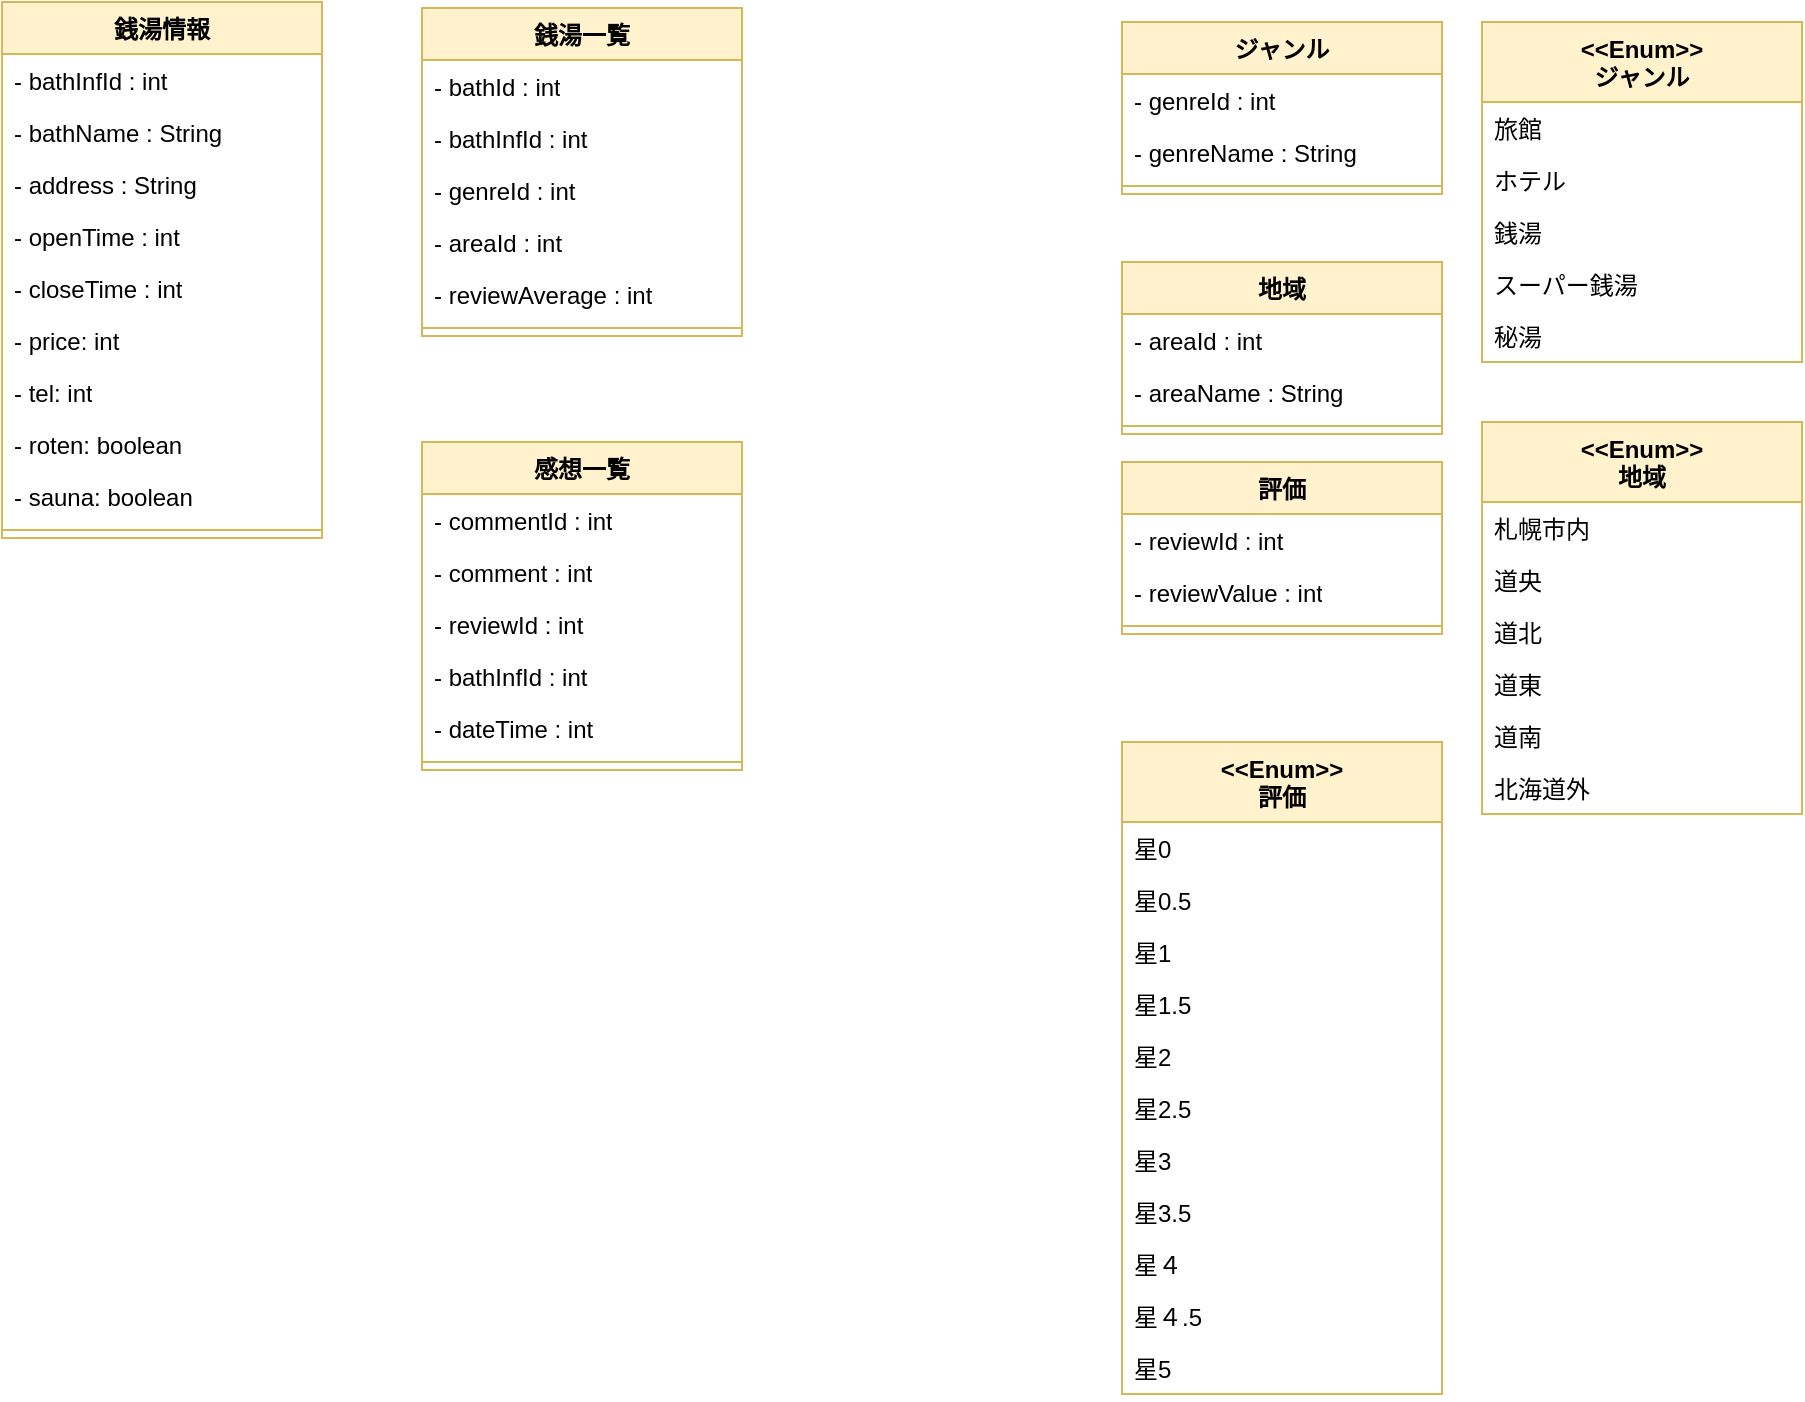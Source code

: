 <mxfile version="24.0.2" type="device" pages="4">
  <diagram id="MwYCnA32ICmqA2FlHvwj" name="クラス図">
    <mxGraphModel dx="794" dy="412" grid="1" gridSize="10" guides="1" tooltips="1" connect="1" arrows="1" fold="1" page="1" pageScale="1" pageWidth="827" pageHeight="1169" math="0" shadow="0">
      <root>
        <mxCell id="0" />
        <mxCell id="1" parent="0" />
        <mxCell id="DV3UZ2raFK_gVXf9BiZJ-5" value="&lt;b style=&quot;white-space-collapse: preserve; font-size: 12px;&quot;&gt;&lt;font style=&quot;font-size: 12px;&quot;&gt;銭湯情報&lt;/font&gt;&lt;/b&gt;" style="swimlane;fontStyle=1;align=center;verticalAlign=top;childLayout=stackLayout;horizontal=1;startSize=26;horizontalStack=0;resizeParent=1;resizeParentMax=0;resizeLast=0;collapsible=1;marginBottom=0;whiteSpace=wrap;html=1;fontFamily=Helvetica;fontSize=12;labelBackgroundColor=none;fillColor=#fff2cc;strokeColor=#d6b656;" vertex="1" parent="1">
          <mxGeometry x="80" y="90" width="160" height="268" as="geometry" />
        </mxCell>
        <mxCell id="DV3UZ2raFK_gVXf9BiZJ-6" value="- bathInfId : int" style="text;strokeColor=none;fillColor=none;align=left;verticalAlign=top;spacingLeft=4;spacingRight=4;overflow=hidden;rotatable=0;points=[[0,0.5],[1,0.5]];portConstraint=eastwest;whiteSpace=wrap;html=1;fontFamily=Helvetica;fontSize=12;fontColor=default;labelBackgroundColor=default;" vertex="1" parent="DV3UZ2raFK_gVXf9BiZJ-5">
          <mxGeometry y="26" width="160" height="26" as="geometry" />
        </mxCell>
        <mxCell id="DV3UZ2raFK_gVXf9BiZJ-68" value="- bathName : String" style="text;strokeColor=none;fillColor=none;align=left;verticalAlign=top;spacingLeft=4;spacingRight=4;overflow=hidden;rotatable=0;points=[[0,0.5],[1,0.5]];portConstraint=eastwest;whiteSpace=wrap;html=1;fontFamily=Helvetica;fontSize=12;fontColor=default;labelBackgroundColor=default;" vertex="1" parent="DV3UZ2raFK_gVXf9BiZJ-5">
          <mxGeometry y="52" width="160" height="26" as="geometry" />
        </mxCell>
        <mxCell id="DV3UZ2raFK_gVXf9BiZJ-69" value="-&amp;nbsp;address : String" style="text;strokeColor=none;fillColor=none;align=left;verticalAlign=top;spacingLeft=4;spacingRight=4;overflow=hidden;rotatable=0;points=[[0,0.5],[1,0.5]];portConstraint=eastwest;whiteSpace=wrap;html=1;fontFamily=Helvetica;fontSize=12;fontColor=default;labelBackgroundColor=default;" vertex="1" parent="DV3UZ2raFK_gVXf9BiZJ-5">
          <mxGeometry y="78" width="160" height="26" as="geometry" />
        </mxCell>
        <mxCell id="DV3UZ2raFK_gVXf9BiZJ-70" value="- openTime : int" style="text;strokeColor=none;fillColor=none;align=left;verticalAlign=top;spacingLeft=4;spacingRight=4;overflow=hidden;rotatable=0;points=[[0,0.5],[1,0.5]];portConstraint=eastwest;whiteSpace=wrap;html=1;fontFamily=Helvetica;fontSize=12;fontColor=default;labelBackgroundColor=default;" vertex="1" parent="DV3UZ2raFK_gVXf9BiZJ-5">
          <mxGeometry y="104" width="160" height="26" as="geometry" />
        </mxCell>
        <mxCell id="DV3UZ2raFK_gVXf9BiZJ-71" value="- closeTime : int" style="text;strokeColor=none;fillColor=none;align=left;verticalAlign=top;spacingLeft=4;spacingRight=4;overflow=hidden;rotatable=0;points=[[0,0.5],[1,0.5]];portConstraint=eastwest;whiteSpace=wrap;html=1;fontFamily=Helvetica;fontSize=12;fontColor=default;labelBackgroundColor=default;" vertex="1" parent="DV3UZ2raFK_gVXf9BiZJ-5">
          <mxGeometry y="130" width="160" height="26" as="geometry" />
        </mxCell>
        <mxCell id="DV3UZ2raFK_gVXf9BiZJ-72" value="- price: int" style="text;strokeColor=none;fillColor=none;align=left;verticalAlign=top;spacingLeft=4;spacingRight=4;overflow=hidden;rotatable=0;points=[[0,0.5],[1,0.5]];portConstraint=eastwest;whiteSpace=wrap;html=1;fontFamily=Helvetica;fontSize=12;fontColor=default;labelBackgroundColor=default;" vertex="1" parent="DV3UZ2raFK_gVXf9BiZJ-5">
          <mxGeometry y="156" width="160" height="26" as="geometry" />
        </mxCell>
        <mxCell id="DV3UZ2raFK_gVXf9BiZJ-73" value="- tel: int" style="text;strokeColor=none;fillColor=none;align=left;verticalAlign=top;spacingLeft=4;spacingRight=4;overflow=hidden;rotatable=0;points=[[0,0.5],[1,0.5]];portConstraint=eastwest;whiteSpace=wrap;html=1;fontFamily=Helvetica;fontSize=12;fontColor=default;labelBackgroundColor=default;" vertex="1" parent="DV3UZ2raFK_gVXf9BiZJ-5">
          <mxGeometry y="182" width="160" height="26" as="geometry" />
        </mxCell>
        <mxCell id="DV3UZ2raFK_gVXf9BiZJ-74" value="- roten: boolean" style="text;strokeColor=none;fillColor=none;align=left;verticalAlign=top;spacingLeft=4;spacingRight=4;overflow=hidden;rotatable=0;points=[[0,0.5],[1,0.5]];portConstraint=eastwest;whiteSpace=wrap;html=1;fontFamily=Helvetica;fontSize=12;fontColor=default;labelBackgroundColor=default;" vertex="1" parent="DV3UZ2raFK_gVXf9BiZJ-5">
          <mxGeometry y="208" width="160" height="26" as="geometry" />
        </mxCell>
        <mxCell id="DV3UZ2raFK_gVXf9BiZJ-75" value="- sauna: boolean" style="text;strokeColor=none;fillColor=none;align=left;verticalAlign=top;spacingLeft=4;spacingRight=4;overflow=hidden;rotatable=0;points=[[0,0.5],[1,0.5]];portConstraint=eastwest;whiteSpace=wrap;html=1;fontFamily=Helvetica;fontSize=12;fontColor=default;labelBackgroundColor=default;" vertex="1" parent="DV3UZ2raFK_gVXf9BiZJ-5">
          <mxGeometry y="234" width="160" height="26" as="geometry" />
        </mxCell>
        <mxCell id="DV3UZ2raFK_gVXf9BiZJ-7" value="" style="line;strokeWidth=1;fillColor=none;align=left;verticalAlign=middle;spacingTop=-1;spacingLeft=3;spacingRight=3;rotatable=0;labelPosition=right;points=[];portConstraint=eastwest;strokeColor=inherit;fontFamily=Helvetica;fontSize=11;fontColor=default;labelBackgroundColor=default;" vertex="1" parent="DV3UZ2raFK_gVXf9BiZJ-5">
          <mxGeometry y="260" width="160" height="8" as="geometry" />
        </mxCell>
        <mxCell id="DV3UZ2raFK_gVXf9BiZJ-17" value="&lt;b style=&quot;white-space-collapse: preserve; font-size: 12px;&quot;&gt;&lt;font style=&quot;font-size: 12px;&quot;&gt;銭湯一覧&lt;/font&gt;&lt;/b&gt;" style="swimlane;fontStyle=1;align=center;verticalAlign=top;childLayout=stackLayout;horizontal=1;startSize=26;horizontalStack=0;resizeParent=1;resizeParentMax=0;resizeLast=0;collapsible=1;marginBottom=0;whiteSpace=wrap;html=1;fontFamily=Helvetica;fontSize=12;labelBackgroundColor=none;fillColor=#fff2cc;strokeColor=#d6b656;" vertex="1" parent="1">
          <mxGeometry x="290" y="93" width="160" height="164" as="geometry">
            <mxRectangle x="330" y="90" width="90" height="30" as="alternateBounds" />
          </mxGeometry>
        </mxCell>
        <mxCell id="DV3UZ2raFK_gVXf9BiZJ-18" value="&lt;span style=&quot;font-size: 12px;&quot;&gt;- bathId : int&lt;/span&gt;" style="text;strokeColor=none;fillColor=none;align=left;verticalAlign=top;spacingLeft=4;spacingRight=4;overflow=hidden;rotatable=0;points=[[0,0.5],[1,0.5]];portConstraint=eastwest;whiteSpace=wrap;html=1;fontFamily=Helvetica;fontSize=11;fontColor=default;labelBackgroundColor=default;" vertex="1" parent="DV3UZ2raFK_gVXf9BiZJ-17">
          <mxGeometry y="26" width="160" height="26" as="geometry" />
        </mxCell>
        <mxCell id="DV3UZ2raFK_gVXf9BiZJ-77" value="&lt;span style=&quot;font-size: 12px;&quot;&gt;- bathInfId : int&lt;/span&gt;" style="text;strokeColor=none;fillColor=none;align=left;verticalAlign=top;spacingLeft=4;spacingRight=4;overflow=hidden;rotatable=0;points=[[0,0.5],[1,0.5]];portConstraint=eastwest;whiteSpace=wrap;html=1;fontFamily=Helvetica;fontSize=11;fontColor=default;labelBackgroundColor=default;" vertex="1" parent="DV3UZ2raFK_gVXf9BiZJ-17">
          <mxGeometry y="52" width="160" height="26" as="geometry" />
        </mxCell>
        <mxCell id="DV3UZ2raFK_gVXf9BiZJ-81" value="&lt;span style=&quot;font-size: 12px;&quot;&gt;- genreId : int&lt;/span&gt;" style="text;strokeColor=none;fillColor=none;align=left;verticalAlign=top;spacingLeft=4;spacingRight=4;overflow=hidden;rotatable=0;points=[[0,0.5],[1,0.5]];portConstraint=eastwest;whiteSpace=wrap;html=1;fontFamily=Helvetica;fontSize=11;fontColor=default;labelBackgroundColor=default;" vertex="1" parent="DV3UZ2raFK_gVXf9BiZJ-17">
          <mxGeometry y="78" width="160" height="26" as="geometry" />
        </mxCell>
        <mxCell id="DV3UZ2raFK_gVXf9BiZJ-78" value="&lt;span style=&quot;font-size: 12px;&quot;&gt;- areaId : int&lt;/span&gt;" style="text;strokeColor=none;fillColor=none;align=left;verticalAlign=top;spacingLeft=4;spacingRight=4;overflow=hidden;rotatable=0;points=[[0,0.5],[1,0.5]];portConstraint=eastwest;whiteSpace=wrap;html=1;fontFamily=Helvetica;fontSize=11;fontColor=default;labelBackgroundColor=default;" vertex="1" parent="DV3UZ2raFK_gVXf9BiZJ-17">
          <mxGeometry y="104" width="160" height="26" as="geometry" />
        </mxCell>
        <mxCell id="DV3UZ2raFK_gVXf9BiZJ-79" value="&lt;span style=&quot;font-size: 12px;&quot;&gt;- reviewAverage&amp;nbsp;: int&lt;/span&gt;" style="text;strokeColor=none;fillColor=none;align=left;verticalAlign=top;spacingLeft=4;spacingRight=4;overflow=hidden;rotatable=0;points=[[0,0.5],[1,0.5]];portConstraint=eastwest;whiteSpace=wrap;html=1;fontFamily=Helvetica;fontSize=11;fontColor=default;labelBackgroundColor=default;" vertex="1" parent="DV3UZ2raFK_gVXf9BiZJ-17">
          <mxGeometry y="130" width="160" height="26" as="geometry" />
        </mxCell>
        <mxCell id="DV3UZ2raFK_gVXf9BiZJ-22" value="" style="line;strokeWidth=1;fillColor=none;align=left;verticalAlign=middle;spacingTop=-1;spacingLeft=3;spacingRight=3;rotatable=0;labelPosition=right;points=[];portConstraint=eastwest;strokeColor=inherit;fontFamily=Helvetica;fontSize=11;fontColor=default;labelBackgroundColor=default;" vertex="1" parent="DV3UZ2raFK_gVXf9BiZJ-17">
          <mxGeometry y="156" width="160" height="8" as="geometry" />
        </mxCell>
        <mxCell id="DV3UZ2raFK_gVXf9BiZJ-27" value="&lt;b style=&quot;white-space-collapse: preserve; font-size: 12px;&quot;&gt;&lt;font style=&quot;font-size: 12px;&quot;&gt;感想一覧&lt;/font&gt;&lt;/b&gt;" style="swimlane;fontStyle=1;align=center;verticalAlign=top;childLayout=stackLayout;horizontal=1;startSize=26;horizontalStack=0;resizeParent=1;resizeParentMax=0;resizeLast=0;collapsible=1;marginBottom=0;whiteSpace=wrap;html=1;fontFamily=Helvetica;fontSize=12;labelBackgroundColor=none;fillColor=#fff2cc;strokeColor=#d6b656;" vertex="1" parent="1">
          <mxGeometry x="290" y="310" width="160" height="164" as="geometry">
            <mxRectangle x="290" y="310" width="90" height="30" as="alternateBounds" />
          </mxGeometry>
        </mxCell>
        <mxCell id="DV3UZ2raFK_gVXf9BiZJ-28" value="&lt;span style=&quot;font-size: 12px;&quot;&gt;- commentId : int&lt;/span&gt;" style="text;strokeColor=none;fillColor=none;align=left;verticalAlign=top;spacingLeft=4;spacingRight=4;overflow=hidden;rotatable=0;points=[[0,0.5],[1,0.5]];portConstraint=eastwest;whiteSpace=wrap;html=1;fontFamily=Helvetica;fontSize=11;fontColor=default;labelBackgroundColor=default;" vertex="1" parent="DV3UZ2raFK_gVXf9BiZJ-27">
          <mxGeometry y="26" width="160" height="26" as="geometry" />
        </mxCell>
        <mxCell id="DV3UZ2raFK_gVXf9BiZJ-83" value="&lt;span style=&quot;font-size: 12px;&quot;&gt;- comment : int&lt;/span&gt;" style="text;strokeColor=none;fillColor=none;align=left;verticalAlign=top;spacingLeft=4;spacingRight=4;overflow=hidden;rotatable=0;points=[[0,0.5],[1,0.5]];portConstraint=eastwest;whiteSpace=wrap;html=1;fontFamily=Helvetica;fontSize=11;fontColor=default;labelBackgroundColor=default;" vertex="1" parent="DV3UZ2raFK_gVXf9BiZJ-27">
          <mxGeometry y="52" width="160" height="26" as="geometry" />
        </mxCell>
        <mxCell id="DV3UZ2raFK_gVXf9BiZJ-29" value="&lt;span style=&quot;font-size: 12px;&quot;&gt;- reviewId : int&lt;/span&gt;" style="text;strokeColor=none;fillColor=none;align=left;verticalAlign=top;spacingLeft=4;spacingRight=4;overflow=hidden;rotatable=0;points=[[0,0.5],[1,0.5]];portConstraint=eastwest;whiteSpace=wrap;html=1;fontFamily=Helvetica;fontSize=11;fontColor=default;labelBackgroundColor=default;" vertex="1" parent="DV3UZ2raFK_gVXf9BiZJ-27">
          <mxGeometry y="78" width="160" height="26" as="geometry" />
        </mxCell>
        <mxCell id="DV3UZ2raFK_gVXf9BiZJ-30" value="&lt;span style=&quot;font-size: 12px;&quot;&gt;- bathInfId : int&lt;/span&gt;" style="text;strokeColor=none;fillColor=none;align=left;verticalAlign=top;spacingLeft=4;spacingRight=4;overflow=hidden;rotatable=0;points=[[0,0.5],[1,0.5]];portConstraint=eastwest;whiteSpace=wrap;html=1;fontFamily=Helvetica;fontSize=11;fontColor=default;labelBackgroundColor=default;" vertex="1" parent="DV3UZ2raFK_gVXf9BiZJ-27">
          <mxGeometry y="104" width="160" height="26" as="geometry" />
        </mxCell>
        <mxCell id="DV3UZ2raFK_gVXf9BiZJ-31" value="&lt;span style=&quot;font-size: 12px;&quot;&gt;- dateTime : int&lt;/span&gt;" style="text;strokeColor=none;fillColor=none;align=left;verticalAlign=top;spacingLeft=4;spacingRight=4;overflow=hidden;rotatable=0;points=[[0,0.5],[1,0.5]];portConstraint=eastwest;whiteSpace=wrap;html=1;fontFamily=Helvetica;fontSize=11;fontColor=default;labelBackgroundColor=default;" vertex="1" parent="DV3UZ2raFK_gVXf9BiZJ-27">
          <mxGeometry y="130" width="160" height="26" as="geometry" />
        </mxCell>
        <mxCell id="DV3UZ2raFK_gVXf9BiZJ-32" value="" style="line;strokeWidth=1;fillColor=none;align=left;verticalAlign=middle;spacingTop=-1;spacingLeft=3;spacingRight=3;rotatable=0;labelPosition=right;points=[];portConstraint=eastwest;strokeColor=inherit;fontFamily=Helvetica;fontSize=11;fontColor=default;labelBackgroundColor=default;" vertex="1" parent="DV3UZ2raFK_gVXf9BiZJ-27">
          <mxGeometry y="156" width="160" height="8" as="geometry" />
        </mxCell>
        <mxCell id="DV3UZ2raFK_gVXf9BiZJ-37" value="&lt;b style=&quot;white-space-collapse: preserve; font-size: 12px;&quot;&gt;&lt;font style=&quot;font-size: 12px;&quot;&gt;ジャンル&lt;/font&gt;&lt;/b&gt;" style="swimlane;fontStyle=1;align=center;verticalAlign=top;childLayout=stackLayout;horizontal=1;startSize=26;horizontalStack=0;resizeParent=1;resizeParentMax=0;resizeLast=0;collapsible=1;marginBottom=0;whiteSpace=wrap;html=1;fontFamily=Helvetica;fontSize=12;labelBackgroundColor=none;fillColor=#fff2cc;strokeColor=#d6b656;" vertex="1" parent="1">
          <mxGeometry x="640" y="100" width="160" height="86" as="geometry">
            <mxRectangle x="640" y="100" width="90" height="30" as="alternateBounds" />
          </mxGeometry>
        </mxCell>
        <mxCell id="DV3UZ2raFK_gVXf9BiZJ-38" value="&lt;span style=&quot;font-size: 12px;&quot;&gt;- genreId : int&lt;/span&gt;" style="text;strokeColor=none;fillColor=none;align=left;verticalAlign=top;spacingLeft=4;spacingRight=4;overflow=hidden;rotatable=0;points=[[0,0.5],[1,0.5]];portConstraint=eastwest;whiteSpace=wrap;html=1;fontFamily=Helvetica;fontSize=11;fontColor=default;labelBackgroundColor=default;" vertex="1" parent="DV3UZ2raFK_gVXf9BiZJ-37">
          <mxGeometry y="26" width="160" height="26" as="geometry" />
        </mxCell>
        <mxCell id="DV3UZ2raFK_gVXf9BiZJ-82" value="&lt;span style=&quot;font-size: 12px;&quot;&gt;- genreName : String&lt;/span&gt;" style="text;strokeColor=none;fillColor=none;align=left;verticalAlign=top;spacingLeft=4;spacingRight=4;overflow=hidden;rotatable=0;points=[[0,0.5],[1,0.5]];portConstraint=eastwest;whiteSpace=wrap;html=1;fontFamily=Helvetica;fontSize=11;fontColor=default;labelBackgroundColor=default;" vertex="1" parent="DV3UZ2raFK_gVXf9BiZJ-37">
          <mxGeometry y="52" width="160" height="26" as="geometry" />
        </mxCell>
        <mxCell id="DV3UZ2raFK_gVXf9BiZJ-42" value="" style="line;strokeWidth=1;fillColor=none;align=left;verticalAlign=middle;spacingTop=-1;spacingLeft=3;spacingRight=3;rotatable=0;labelPosition=right;points=[];portConstraint=eastwest;strokeColor=inherit;fontFamily=Helvetica;fontSize=11;fontColor=default;labelBackgroundColor=default;" vertex="1" parent="DV3UZ2raFK_gVXf9BiZJ-37">
          <mxGeometry y="78" width="160" height="8" as="geometry" />
        </mxCell>
        <mxCell id="DV3UZ2raFK_gVXf9BiZJ-47" value="&lt;b style=&quot;white-space-collapse: preserve; font-size: 12px;&quot;&gt;&lt;font style=&quot;font-size: 12px;&quot;&gt;地域&lt;/font&gt;&lt;/b&gt;" style="swimlane;fontStyle=1;align=center;verticalAlign=top;childLayout=stackLayout;horizontal=1;startSize=26;horizontalStack=0;resizeParent=1;resizeParentMax=0;resizeLast=0;collapsible=1;marginBottom=0;whiteSpace=wrap;html=1;fontFamily=Helvetica;fontSize=12;labelBackgroundColor=none;fillColor=#fff2cc;strokeColor=#d6b656;" vertex="1" parent="1">
          <mxGeometry x="640" y="220" width="160" height="86" as="geometry">
            <mxRectangle x="640" y="220" width="90" height="30" as="alternateBounds" />
          </mxGeometry>
        </mxCell>
        <mxCell id="DV3UZ2raFK_gVXf9BiZJ-48" value="&lt;span style=&quot;font-size: 12px;&quot;&gt;- areaId : int&lt;/span&gt;" style="text;strokeColor=none;fillColor=none;align=left;verticalAlign=top;spacingLeft=4;spacingRight=4;overflow=hidden;rotatable=0;points=[[0,0.5],[1,0.5]];portConstraint=eastwest;whiteSpace=wrap;html=1;fontFamily=Helvetica;fontSize=11;fontColor=default;labelBackgroundColor=default;" vertex="1" parent="DV3UZ2raFK_gVXf9BiZJ-47">
          <mxGeometry y="26" width="160" height="26" as="geometry" />
        </mxCell>
        <mxCell id="DV3UZ2raFK_gVXf9BiZJ-49" value="&lt;span style=&quot;font-size: 12px;&quot;&gt;- areaName : String&lt;/span&gt;" style="text;strokeColor=none;fillColor=none;align=left;verticalAlign=top;spacingLeft=4;spacingRight=4;overflow=hidden;rotatable=0;points=[[0,0.5],[1,0.5]];portConstraint=eastwest;whiteSpace=wrap;html=1;fontFamily=Helvetica;fontSize=11;fontColor=default;labelBackgroundColor=default;" vertex="1" parent="DV3UZ2raFK_gVXf9BiZJ-47">
          <mxGeometry y="52" width="160" height="26" as="geometry" />
        </mxCell>
        <mxCell id="DV3UZ2raFK_gVXf9BiZJ-52" value="" style="line;strokeWidth=1;fillColor=none;align=left;verticalAlign=middle;spacingTop=-1;spacingLeft=3;spacingRight=3;rotatable=0;labelPosition=right;points=[];portConstraint=eastwest;strokeColor=inherit;fontFamily=Helvetica;fontSize=11;fontColor=default;labelBackgroundColor=default;" vertex="1" parent="DV3UZ2raFK_gVXf9BiZJ-47">
          <mxGeometry y="78" width="160" height="8" as="geometry" />
        </mxCell>
        <mxCell id="DV3UZ2raFK_gVXf9BiZJ-57" value="&lt;b style=&quot;white-space-collapse: preserve; font-size: 12px;&quot;&gt;&lt;font style=&quot;font-size: 12px;&quot;&gt;評価&lt;/font&gt;&lt;/b&gt;" style="swimlane;fontStyle=1;align=center;verticalAlign=top;childLayout=stackLayout;horizontal=1;startSize=26;horizontalStack=0;resizeParent=1;resizeParentMax=0;resizeLast=0;collapsible=1;marginBottom=0;whiteSpace=wrap;html=1;fontFamily=Helvetica;fontSize=12;labelBackgroundColor=none;fillColor=#fff2cc;strokeColor=#d6b656;" vertex="1" parent="1">
          <mxGeometry x="640" y="320" width="160" height="86" as="geometry">
            <mxRectangle x="500" y="280" width="90" height="30" as="alternateBounds" />
          </mxGeometry>
        </mxCell>
        <mxCell id="DV3UZ2raFK_gVXf9BiZJ-58" value="&lt;span style=&quot;font-size: 12px;&quot;&gt;- reviewId : int&lt;/span&gt;" style="text;strokeColor=none;fillColor=none;align=left;verticalAlign=top;spacingLeft=4;spacingRight=4;overflow=hidden;rotatable=0;points=[[0,0.5],[1,0.5]];portConstraint=eastwest;whiteSpace=wrap;html=1;fontFamily=Helvetica;fontSize=11;fontColor=default;labelBackgroundColor=default;" vertex="1" parent="DV3UZ2raFK_gVXf9BiZJ-57">
          <mxGeometry y="26" width="160" height="26" as="geometry" />
        </mxCell>
        <mxCell id="DV3UZ2raFK_gVXf9BiZJ-59" value="&lt;span style=&quot;font-size: 12px;&quot;&gt;- reviewValue&amp;nbsp;: int&lt;/span&gt;" style="text;strokeColor=none;fillColor=none;align=left;verticalAlign=top;spacingLeft=4;spacingRight=4;overflow=hidden;rotatable=0;points=[[0,0.5],[1,0.5]];portConstraint=eastwest;whiteSpace=wrap;html=1;fontFamily=Helvetica;fontSize=11;fontColor=default;labelBackgroundColor=default;" vertex="1" parent="DV3UZ2raFK_gVXf9BiZJ-57">
          <mxGeometry y="52" width="160" height="26" as="geometry" />
        </mxCell>
        <mxCell id="DV3UZ2raFK_gVXf9BiZJ-62" value="" style="line;strokeWidth=1;fillColor=none;align=left;verticalAlign=middle;spacingTop=-1;spacingLeft=3;spacingRight=3;rotatable=0;labelPosition=right;points=[];portConstraint=eastwest;strokeColor=inherit;fontFamily=Helvetica;fontSize=11;fontColor=default;labelBackgroundColor=default;" vertex="1" parent="DV3UZ2raFK_gVXf9BiZJ-57">
          <mxGeometry y="78" width="160" height="8" as="geometry" />
        </mxCell>
        <mxCell id="DV3UZ2raFK_gVXf9BiZJ-84" value="&lt;div style=&quot;font-size: 12px;&quot;&gt;&lt;b style=&quot;white-space-collapse: preserve; font-size: 12px;&quot;&gt;&lt;font style=&quot;font-size: 12px;&quot;&gt;&amp;lt;&amp;lt;Enum&amp;gt;&amp;gt;&lt;/font&gt;&lt;/b&gt;&lt;/div&gt;&lt;b style=&quot;white-space-collapse: preserve; font-size: 12px;&quot;&gt;&lt;font style=&quot;font-size: 12px;&quot;&gt;ジャンル&lt;/font&gt;&lt;/b&gt;" style="swimlane;fontStyle=1;align=center;verticalAlign=top;childLayout=stackLayout;horizontal=1;startSize=40;horizontalStack=0;resizeParent=1;resizeParentMax=0;resizeLast=0;collapsible=1;marginBottom=0;whiteSpace=wrap;html=1;fontFamily=Helvetica;fontSize=12;labelBackgroundColor=none;fillColor=#fff2cc;strokeColor=#d6b656;" vertex="1" parent="1">
          <mxGeometry x="820" y="100" width="160" height="170" as="geometry">
            <mxRectangle x="640" y="100" width="90" height="30" as="alternateBounds" />
          </mxGeometry>
        </mxCell>
        <mxCell id="DV3UZ2raFK_gVXf9BiZJ-85" value="&lt;span style=&quot;font-size: 12px;&quot;&gt;旅館&lt;/span&gt;" style="text;strokeColor=none;fillColor=none;align=left;verticalAlign=top;spacingLeft=4;spacingRight=4;overflow=hidden;rotatable=0;points=[[0,0.5],[1,0.5]];portConstraint=eastwest;whiteSpace=wrap;html=1;fontFamily=Helvetica;fontSize=12;fontColor=default;labelBackgroundColor=default;" vertex="1" parent="DV3UZ2raFK_gVXf9BiZJ-84">
          <mxGeometry y="40" width="160" height="26" as="geometry" />
        </mxCell>
        <mxCell id="DV3UZ2raFK_gVXf9BiZJ-88" value="ホテル" style="text;strokeColor=none;fillColor=none;align=left;verticalAlign=top;spacingLeft=4;spacingRight=4;overflow=hidden;rotatable=0;points=[[0,0.5],[1,0.5]];portConstraint=eastwest;whiteSpace=wrap;html=1;fontFamily=Helvetica;fontSize=12;fontColor=default;labelBackgroundColor=default;" vertex="1" parent="DV3UZ2raFK_gVXf9BiZJ-84">
          <mxGeometry y="66" width="160" height="26" as="geometry" />
        </mxCell>
        <mxCell id="DV3UZ2raFK_gVXf9BiZJ-89" value="&lt;span style=&quot;font-size: 12px;&quot;&gt;銭湯&lt;/span&gt;" style="text;strokeColor=none;fillColor=none;align=left;verticalAlign=top;spacingLeft=4;spacingRight=4;overflow=hidden;rotatable=0;points=[[0,0.5],[1,0.5]];portConstraint=eastwest;whiteSpace=wrap;html=1;fontFamily=Helvetica;fontSize=12;fontColor=default;labelBackgroundColor=default;" vertex="1" parent="DV3UZ2raFK_gVXf9BiZJ-84">
          <mxGeometry y="92" width="160" height="26" as="geometry" />
        </mxCell>
        <mxCell id="DV3UZ2raFK_gVXf9BiZJ-90" value="&lt;span style=&quot;font-size: 12px;&quot;&gt;スーパー銭湯&lt;/span&gt;" style="text;strokeColor=none;fillColor=none;align=left;verticalAlign=top;spacingLeft=4;spacingRight=4;overflow=hidden;rotatable=0;points=[[0,0.5],[1,0.5]];portConstraint=eastwest;whiteSpace=wrap;html=1;fontFamily=Helvetica;fontSize=12;fontColor=default;labelBackgroundColor=default;" vertex="1" parent="DV3UZ2raFK_gVXf9BiZJ-84">
          <mxGeometry y="118" width="160" height="26" as="geometry" />
        </mxCell>
        <mxCell id="DV3UZ2raFK_gVXf9BiZJ-86" value="&lt;span style=&quot;font-size: 12px;&quot;&gt;秘湯&lt;/span&gt;" style="text;strokeColor=none;fillColor=none;align=left;verticalAlign=top;spacingLeft=4;spacingRight=4;overflow=hidden;rotatable=0;points=[[0,0.5],[1,0.5]];portConstraint=eastwest;whiteSpace=wrap;html=1;fontFamily=Helvetica;fontSize=11;fontColor=default;labelBackgroundColor=default;" vertex="1" parent="DV3UZ2raFK_gVXf9BiZJ-84">
          <mxGeometry y="144" width="160" height="26" as="geometry" />
        </mxCell>
        <mxCell id="DV3UZ2raFK_gVXf9BiZJ-91" value="&lt;div style=&quot;font-size: 12px;&quot;&gt;&lt;b style=&quot;white-space-collapse: preserve; font-size: 12px;&quot;&gt;&lt;font style=&quot;font-size: 12px;&quot;&gt;&amp;lt;&amp;lt;Enum&amp;gt;&amp;gt;&lt;/font&gt;&lt;/b&gt;&lt;/div&gt;&lt;b style=&quot;white-space-collapse: preserve; font-size: 12px;&quot;&gt;&lt;font style=&quot;font-size: 12px;&quot;&gt;地域&lt;/font&gt;&lt;/b&gt;" style="swimlane;fontStyle=1;align=center;verticalAlign=top;childLayout=stackLayout;horizontal=1;startSize=40;horizontalStack=0;resizeParent=1;resizeParentMax=0;resizeLast=0;collapsible=1;marginBottom=0;whiteSpace=wrap;html=1;fontFamily=Helvetica;fontSize=12;labelBackgroundColor=none;fillColor=#fff2cc;strokeColor=#d6b656;" vertex="1" parent="1">
          <mxGeometry x="820" y="300" width="160" height="196" as="geometry">
            <mxRectangle x="640" y="100" width="90" height="30" as="alternateBounds" />
          </mxGeometry>
        </mxCell>
        <mxCell id="DV3UZ2raFK_gVXf9BiZJ-92" value="&lt;span style=&quot;font-size: 12px;&quot;&gt;札幌市内&lt;/span&gt;" style="text;strokeColor=none;fillColor=none;align=left;verticalAlign=top;spacingLeft=4;spacingRight=4;overflow=hidden;rotatable=0;points=[[0,0.5],[1,0.5]];portConstraint=eastwest;whiteSpace=wrap;html=1;fontFamily=Helvetica;fontSize=12;fontColor=default;labelBackgroundColor=default;" vertex="1" parent="DV3UZ2raFK_gVXf9BiZJ-91">
          <mxGeometry y="40" width="160" height="26" as="geometry" />
        </mxCell>
        <mxCell id="DV3UZ2raFK_gVXf9BiZJ-93" value="道央" style="text;strokeColor=none;fillColor=none;align=left;verticalAlign=top;spacingLeft=4;spacingRight=4;overflow=hidden;rotatable=0;points=[[0,0.5],[1,0.5]];portConstraint=eastwest;whiteSpace=wrap;html=1;fontFamily=Helvetica;fontSize=12;fontColor=default;labelBackgroundColor=default;" vertex="1" parent="DV3UZ2raFK_gVXf9BiZJ-91">
          <mxGeometry y="66" width="160" height="26" as="geometry" />
        </mxCell>
        <mxCell id="DV3UZ2raFK_gVXf9BiZJ-94" value="&lt;span style=&quot;font-size: 12px;&quot;&gt;道北&lt;span style=&quot;white-space: pre;&quot;&gt;&#x9;&lt;/span&gt;&lt;/span&gt;" style="text;strokeColor=none;fillColor=none;align=left;verticalAlign=top;spacingLeft=4;spacingRight=4;overflow=hidden;rotatable=0;points=[[0,0.5],[1,0.5]];portConstraint=eastwest;whiteSpace=wrap;html=1;fontFamily=Helvetica;fontSize=12;fontColor=default;labelBackgroundColor=default;" vertex="1" parent="DV3UZ2raFK_gVXf9BiZJ-91">
          <mxGeometry y="92" width="160" height="26" as="geometry" />
        </mxCell>
        <mxCell id="DV3UZ2raFK_gVXf9BiZJ-95" value="&lt;span style=&quot;font-size: 12px;&quot;&gt;道東&lt;/span&gt;" style="text;strokeColor=none;fillColor=none;align=left;verticalAlign=top;spacingLeft=4;spacingRight=4;overflow=hidden;rotatable=0;points=[[0,0.5],[1,0.5]];portConstraint=eastwest;whiteSpace=wrap;html=1;fontFamily=Helvetica;fontSize=12;fontColor=default;labelBackgroundColor=default;" vertex="1" parent="DV3UZ2raFK_gVXf9BiZJ-91">
          <mxGeometry y="118" width="160" height="26" as="geometry" />
        </mxCell>
        <mxCell id="DV3UZ2raFK_gVXf9BiZJ-96" value="&lt;span style=&quot;font-size: 12px;&quot;&gt;道南&lt;/span&gt;" style="text;strokeColor=none;fillColor=none;align=left;verticalAlign=top;spacingLeft=4;spacingRight=4;overflow=hidden;rotatable=0;points=[[0,0.5],[1,0.5]];portConstraint=eastwest;whiteSpace=wrap;html=1;fontFamily=Helvetica;fontSize=11;fontColor=default;labelBackgroundColor=default;" vertex="1" parent="DV3UZ2raFK_gVXf9BiZJ-91">
          <mxGeometry y="144" width="160" height="26" as="geometry" />
        </mxCell>
        <mxCell id="DV3UZ2raFK_gVXf9BiZJ-97" value="&lt;span style=&quot;font-size: 12px;&quot;&gt;北海道外&lt;/span&gt;" style="text;strokeColor=none;fillColor=none;align=left;verticalAlign=top;spacingLeft=4;spacingRight=4;overflow=hidden;rotatable=0;points=[[0,0.5],[1,0.5]];portConstraint=eastwest;whiteSpace=wrap;html=1;fontFamily=Helvetica;fontSize=11;fontColor=default;labelBackgroundColor=default;" vertex="1" parent="DV3UZ2raFK_gVXf9BiZJ-91">
          <mxGeometry y="170" width="160" height="26" as="geometry" />
        </mxCell>
        <mxCell id="DV3UZ2raFK_gVXf9BiZJ-98" value="&lt;div style=&quot;font-size: 12px;&quot;&gt;&lt;b style=&quot;white-space-collapse: preserve; font-size: 12px;&quot;&gt;&lt;font style=&quot;font-size: 12px;&quot;&gt;&amp;lt;&amp;lt;Enum&amp;gt;&amp;gt;&lt;/font&gt;&lt;/b&gt;&lt;/div&gt;&lt;span style=&quot;font-size: 12px; white-space-collapse: preserve;&quot;&gt;評価&lt;/span&gt;" style="swimlane;fontStyle=1;align=center;verticalAlign=top;childLayout=stackLayout;horizontal=1;startSize=40;horizontalStack=0;resizeParent=1;resizeParentMax=0;resizeLast=0;collapsible=1;marginBottom=0;whiteSpace=wrap;html=1;fontFamily=Helvetica;fontSize=12;labelBackgroundColor=none;fillColor=#fff2cc;strokeColor=#d6b656;" vertex="1" parent="1">
          <mxGeometry x="640" y="460" width="160" height="326" as="geometry">
            <mxRectangle x="640" y="100" width="90" height="30" as="alternateBounds" />
          </mxGeometry>
        </mxCell>
        <mxCell id="DV3UZ2raFK_gVXf9BiZJ-99" value="星0" style="text;strokeColor=none;fillColor=none;align=left;verticalAlign=top;spacingLeft=4;spacingRight=4;overflow=hidden;rotatable=0;points=[[0,0.5],[1,0.5]];portConstraint=eastwest;whiteSpace=wrap;html=1;fontFamily=Helvetica;fontSize=12;fontColor=default;labelBackgroundColor=default;" vertex="1" parent="DV3UZ2raFK_gVXf9BiZJ-98">
          <mxGeometry y="40" width="160" height="26" as="geometry" />
        </mxCell>
        <mxCell id="DV3UZ2raFK_gVXf9BiZJ-100" value="星0.5" style="text;strokeColor=none;fillColor=none;align=left;verticalAlign=top;spacingLeft=4;spacingRight=4;overflow=hidden;rotatable=0;points=[[0,0.5],[1,0.5]];portConstraint=eastwest;whiteSpace=wrap;html=1;fontFamily=Helvetica;fontSize=12;fontColor=default;labelBackgroundColor=default;" vertex="1" parent="DV3UZ2raFK_gVXf9BiZJ-98">
          <mxGeometry y="66" width="160" height="26" as="geometry" />
        </mxCell>
        <mxCell id="DV3UZ2raFK_gVXf9BiZJ-101" value="星1" style="text;strokeColor=none;fillColor=none;align=left;verticalAlign=top;spacingLeft=4;spacingRight=4;overflow=hidden;rotatable=0;points=[[0,0.5],[1,0.5]];portConstraint=eastwest;whiteSpace=wrap;html=1;fontFamily=Helvetica;fontSize=12;fontColor=default;labelBackgroundColor=default;" vertex="1" parent="DV3UZ2raFK_gVXf9BiZJ-98">
          <mxGeometry y="92" width="160" height="26" as="geometry" />
        </mxCell>
        <mxCell id="DV3UZ2raFK_gVXf9BiZJ-102" value="星1.5" style="text;strokeColor=none;fillColor=none;align=left;verticalAlign=top;spacingLeft=4;spacingRight=4;overflow=hidden;rotatable=0;points=[[0,0.5],[1,0.5]];portConstraint=eastwest;whiteSpace=wrap;html=1;fontFamily=Helvetica;fontSize=12;fontColor=default;labelBackgroundColor=default;" vertex="1" parent="DV3UZ2raFK_gVXf9BiZJ-98">
          <mxGeometry y="118" width="160" height="26" as="geometry" />
        </mxCell>
        <mxCell id="DV3UZ2raFK_gVXf9BiZJ-103" value="&lt;span style=&quot;font-size: 12px;&quot;&gt;星2&lt;/span&gt;" style="text;strokeColor=none;fillColor=none;align=left;verticalAlign=top;spacingLeft=4;spacingRight=4;overflow=hidden;rotatable=0;points=[[0,0.5],[1,0.5]];portConstraint=eastwest;whiteSpace=wrap;html=1;fontFamily=Helvetica;fontSize=11;fontColor=default;labelBackgroundColor=default;" vertex="1" parent="DV3UZ2raFK_gVXf9BiZJ-98">
          <mxGeometry y="144" width="160" height="26" as="geometry" />
        </mxCell>
        <mxCell id="DV3UZ2raFK_gVXf9BiZJ-105" value="&lt;span style=&quot;font-size: 12px;&quot;&gt;星2.5&lt;/span&gt;" style="text;strokeColor=none;fillColor=none;align=left;verticalAlign=top;spacingLeft=4;spacingRight=4;overflow=hidden;rotatable=0;points=[[0,0.5],[1,0.5]];portConstraint=eastwest;whiteSpace=wrap;html=1;fontFamily=Helvetica;fontSize=11;fontColor=default;labelBackgroundColor=default;" vertex="1" parent="DV3UZ2raFK_gVXf9BiZJ-98">
          <mxGeometry y="170" width="160" height="26" as="geometry" />
        </mxCell>
        <mxCell id="DV3UZ2raFK_gVXf9BiZJ-106" value="&lt;span style=&quot;font-size: 12px;&quot;&gt;星3&lt;/span&gt;" style="text;strokeColor=none;fillColor=none;align=left;verticalAlign=top;spacingLeft=4;spacingRight=4;overflow=hidden;rotatable=0;points=[[0,0.5],[1,0.5]];portConstraint=eastwest;whiteSpace=wrap;html=1;fontFamily=Helvetica;fontSize=11;fontColor=default;labelBackgroundColor=default;" vertex="1" parent="DV3UZ2raFK_gVXf9BiZJ-98">
          <mxGeometry y="196" width="160" height="26" as="geometry" />
        </mxCell>
        <mxCell id="DV3UZ2raFK_gVXf9BiZJ-107" value="&lt;span style=&quot;font-size: 12px;&quot;&gt;星3.5&lt;/span&gt;" style="text;strokeColor=none;fillColor=none;align=left;verticalAlign=top;spacingLeft=4;spacingRight=4;overflow=hidden;rotatable=0;points=[[0,0.5],[1,0.5]];portConstraint=eastwest;whiteSpace=wrap;html=1;fontFamily=Helvetica;fontSize=11;fontColor=default;labelBackgroundColor=default;" vertex="1" parent="DV3UZ2raFK_gVXf9BiZJ-98">
          <mxGeometry y="222" width="160" height="26" as="geometry" />
        </mxCell>
        <mxCell id="DV3UZ2raFK_gVXf9BiZJ-108" value="&lt;span style=&quot;font-size: 12px;&quot;&gt;星４&lt;/span&gt;" style="text;strokeColor=none;fillColor=none;align=left;verticalAlign=top;spacingLeft=4;spacingRight=4;overflow=hidden;rotatable=0;points=[[0,0.5],[1,0.5]];portConstraint=eastwest;whiteSpace=wrap;html=1;fontFamily=Helvetica;fontSize=11;fontColor=default;labelBackgroundColor=default;" vertex="1" parent="DV3UZ2raFK_gVXf9BiZJ-98">
          <mxGeometry y="248" width="160" height="26" as="geometry" />
        </mxCell>
        <mxCell id="DV3UZ2raFK_gVXf9BiZJ-109" value="&lt;span style=&quot;font-size: 12px;&quot;&gt;星４.5&lt;/span&gt;" style="text;strokeColor=none;fillColor=none;align=left;verticalAlign=top;spacingLeft=4;spacingRight=4;overflow=hidden;rotatable=0;points=[[0,0.5],[1,0.5]];portConstraint=eastwest;whiteSpace=wrap;html=1;fontFamily=Helvetica;fontSize=11;fontColor=default;labelBackgroundColor=default;" vertex="1" parent="DV3UZ2raFK_gVXf9BiZJ-98">
          <mxGeometry y="274" width="160" height="26" as="geometry" />
        </mxCell>
        <mxCell id="DV3UZ2raFK_gVXf9BiZJ-110" value="&lt;span style=&quot;font-size: 12px;&quot;&gt;星&lt;/span&gt;&lt;span style=&quot;font-size: 12px;&quot;&gt;5&lt;/span&gt;" style="text;strokeColor=none;fillColor=none;align=left;verticalAlign=top;spacingLeft=4;spacingRight=4;overflow=hidden;rotatable=0;points=[[0,0.5],[1,0.5]];portConstraint=eastwest;whiteSpace=wrap;html=1;fontFamily=Helvetica;fontSize=11;fontColor=default;labelBackgroundColor=default;" vertex="1" parent="DV3UZ2raFK_gVXf9BiZJ-98">
          <mxGeometry y="300" width="160" height="26" as="geometry" />
        </mxCell>
      </root>
    </mxGraphModel>
  </diagram>
  <diagram id="UgdOUFv8_3sCRz-Q07gG" name="シーケンス図">
    <mxGraphModel dx="1323" dy="687" grid="1" gridSize="10" guides="1" tooltips="1" connect="1" arrows="1" fold="1" page="1" pageScale="1" pageWidth="827" pageHeight="1169" math="0" shadow="0">
      <root>
        <mxCell id="0" />
        <mxCell id="1" parent="0" />
        <mxCell id="IpIX-nhUHd8MvgXHU9GL-1" value="&lt;b style=&quot;font-size: 16px; text-align: center;&quot;&gt;■記録（銭湯情報）の新規追加、編集、削除&lt;/b&gt;" style="text;html=1;align=left;verticalAlign=middle;whiteSpace=wrap;rounded=0;fontFamily=Helvetica;fontSize=11;fontColor=default;labelBackgroundColor=default;" vertex="1" parent="1">
          <mxGeometry x="10" y="40" width="360" height="30" as="geometry" />
        </mxCell>
        <mxCell id="MX_f6el2lun0XkZn8GhP-1" value="" style="group" vertex="1" connectable="0" parent="1">
          <mxGeometry x="160" y="80" width="95" height="90" as="geometry" />
        </mxCell>
        <mxCell id="V-L_tJvfJIYC0aavdaMA-1" value="" style="shape=umlBoundary;whiteSpace=wrap;html=1;" vertex="1" parent="MX_f6el2lun0XkZn8GhP-1">
          <mxGeometry x="4.5" width="60" height="50" as="geometry" />
        </mxCell>
        <mxCell id="V-L_tJvfJIYC0aavdaMA-3" value="&lt;b style=&quot;color: rgb(234, 107, 102); background-color: rgb(255, 255, 255);&quot;&gt;新規登録&lt;/b&gt;&lt;div&gt;&lt;b style=&quot;color: rgb(234, 107, 102); background-color: rgb(255, 255, 255);&quot;&gt;画面&lt;/b&gt;&lt;/div&gt;" style="text;html=1;align=center;verticalAlign=middle;resizable=0;points=[];autosize=1;strokeColor=none;fillColor=none;" vertex="1" parent="MX_f6el2lun0XkZn8GhP-1">
          <mxGeometry y="50" width="70" height="40" as="geometry" />
        </mxCell>
        <mxCell id="-KfQ7xt0UnpbbkCZGPh2-1" value="ユーザ" style="shape=umlActor;verticalLabelPosition=bottom;verticalAlign=top;html=1;outlineConnect=0;" vertex="1" parent="1">
          <mxGeometry x="40" y="80" width="30" height="60" as="geometry" />
        </mxCell>
        <mxCell id="-KfQ7xt0UnpbbkCZGPh2-6" value="" style="endArrow=none;dashed=1;html=1;rounded=0;strokeColor=default;align=center;verticalAlign=middle;fontFamily=Helvetica;fontSize=11;fontColor=default;labelBackgroundColor=default;strokeWidth=2;" edge="1" parent="1" source="-KfQ7xt0UnpbbkCZGPh2-4">
          <mxGeometry width="50" height="50" relative="1" as="geometry">
            <mxPoint x="54" y="1164.706" as="sourcePoint" />
            <mxPoint x="55" y="170" as="targetPoint" />
          </mxGeometry>
        </mxCell>
        <mxCell id="-KfQ7xt0UnpbbkCZGPh2-7" value="" style="endArrow=none;dashed=1;html=1;rounded=0;strokeColor=default;align=center;verticalAlign=middle;fontFamily=Helvetica;fontSize=11;fontColor=default;labelBackgroundColor=default;strokeWidth=2;" edge="1" parent="1" source="-KfQ7xt0UnpbbkCZGPh2-12">
          <mxGeometry width="50" height="50" relative="1" as="geometry">
            <mxPoint x="197.41" y="1160.706" as="sourcePoint" />
            <mxPoint x="198.41" y="166" as="targetPoint" />
          </mxGeometry>
        </mxCell>
        <mxCell id="-KfQ7xt0UnpbbkCZGPh2-9" value="" style="endArrow=none;dashed=1;html=1;rounded=0;strokeColor=default;align=center;verticalAlign=middle;fontFamily=Helvetica;fontSize=11;fontColor=default;labelBackgroundColor=default;strokeWidth=2;" edge="1" parent="1" target="-KfQ7xt0UnpbbkCZGPh2-4">
          <mxGeometry width="50" height="50" relative="1" as="geometry">
            <mxPoint x="53" y="760" as="sourcePoint" />
            <mxPoint x="55" y="170" as="targetPoint" />
          </mxGeometry>
        </mxCell>
        <mxCell id="-KfQ7xt0UnpbbkCZGPh2-4" value="" style="html=1;points=[[0,0,0,0,5],[0,1,0,0,-5],[1,0,0,0,5],[1,1,0,0,-5]];perimeter=orthogonalPerimeter;outlineConnect=0;targetShapes=umlLifeline;portConstraint=eastwest;newEdgeStyle={&quot;curved&quot;:0,&quot;rounded&quot;:0};fontFamily=Helvetica;fontSize=11;fontColor=default;labelBackgroundColor=default;" vertex="1" parent="1">
          <mxGeometry x="50" y="190" width="10" height="310" as="geometry" />
        </mxCell>
        <mxCell id="-KfQ7xt0UnpbbkCZGPh2-13" value="" style="endArrow=none;dashed=1;html=1;rounded=0;strokeColor=default;align=center;verticalAlign=middle;fontFamily=Helvetica;fontSize=11;fontColor=default;labelBackgroundColor=default;strokeWidth=2;" edge="1" parent="1" target="-KfQ7xt0UnpbbkCZGPh2-12">
          <mxGeometry width="50" height="50" relative="1" as="geometry">
            <mxPoint x="197" y="760" as="sourcePoint" />
            <mxPoint x="198.41" y="166" as="targetPoint" />
          </mxGeometry>
        </mxCell>
        <mxCell id="-KfQ7xt0UnpbbkCZGPh2-12" value="" style="html=1;points=[[0,0,0,0,5],[0,1,0,0,-5],[1,0,0,0,5],[1,1,0,0,-5]];perimeter=orthogonalPerimeter;outlineConnect=0;targetShapes=umlLifeline;portConstraint=eastwest;newEdgeStyle={&quot;curved&quot;:0,&quot;rounded&quot;:0};fontFamily=Helvetica;fontSize=11;fontColor=default;labelBackgroundColor=default;" vertex="1" parent="1">
          <mxGeometry x="190" y="200" width="10" height="120" as="geometry" />
        </mxCell>
        <mxCell id="-KfQ7xt0UnpbbkCZGPh2-19" value="" style="endArrow=classic;html=1;rounded=0;strokeColor=default;align=center;verticalAlign=middle;fontFamily=Helvetica;fontSize=11;fontColor=default;labelBackgroundColor=default;strokeWidth=2;" edge="1" parent="1">
          <mxGeometry width="50" height="50" relative="1" as="geometry">
            <mxPoint x="60" y="215" as="sourcePoint" />
            <mxPoint x="190" y="215" as="targetPoint" />
          </mxGeometry>
        </mxCell>
        <mxCell id="-KfQ7xt0UnpbbkCZGPh2-20" value="&lt;div&gt;&lt;font color=&quot;#ea6b66&quot;&gt;&lt;b&gt;新規登録&lt;/b&gt;&lt;/font&gt;&lt;/div&gt;" style="text;html=1;align=center;verticalAlign=middle;resizable=0;points=[];autosize=1;strokeColor=none;fillColor=none;" vertex="1" parent="1">
          <mxGeometry x="80" y="177" width="70" height="30" as="geometry" />
        </mxCell>
        <mxCell id="rvL_IALX1YCq0f5Os1tw-1" value="" style="endArrow=classic;html=1;rounded=0;strokeColor=default;align=center;verticalAlign=middle;fontFamily=Helvetica;fontSize=11;fontColor=default;labelBackgroundColor=default;strokeWidth=2;" edge="1" parent="1">
          <mxGeometry width="50" height="50" relative="1" as="geometry">
            <mxPoint x="200" y="231" as="sourcePoint" />
            <mxPoint x="200" y="251" as="targetPoint" />
            <Array as="points">
              <mxPoint x="260" y="231" />
              <mxPoint x="260" y="251" />
            </Array>
          </mxGeometry>
        </mxCell>
        <mxCell id="rvL_IALX1YCq0f5Os1tw-2" value="&lt;div&gt;&lt;font color=&quot;#ea6b66&quot;&gt;&lt;b&gt;バリデ&lt;/b&gt;&lt;/font&gt;&lt;b style=&quot;color: rgb(234, 107, 102); background-color: initial;&quot;&gt;ー&lt;/b&gt;&lt;/div&gt;&lt;div&gt;&lt;b style=&quot;color: rgb(234, 107, 102); background-color: initial;&quot;&gt;ション&lt;/b&gt;&lt;/div&gt;" style="text;html=1;align=center;verticalAlign=middle;resizable=0;points=[];autosize=1;strokeColor=none;fillColor=none;" vertex="1" parent="1">
          <mxGeometry x="212" y="196" width="70" height="40" as="geometry" />
        </mxCell>
        <mxCell id="rvL_IALX1YCq0f5Os1tw-3" value="" style="endArrow=classic;html=1;rounded=0;strokeColor=default;align=center;verticalAlign=middle;fontFamily=Helvetica;fontSize=11;fontColor=default;labelBackgroundColor=default;strokeWidth=2;" edge="1" parent="1" target="-KfQ7xt0UnpbbkCZGPh2-14">
          <mxGeometry width="50" height="50" relative="1" as="geometry">
            <mxPoint x="202" y="294.41" as="sourcePoint" />
            <mxPoint x="332" y="294.41" as="targetPoint" />
          </mxGeometry>
        </mxCell>
        <mxCell id="rvL_IALX1YCq0f5Os1tw-4" value="&lt;font color=&quot;#ea6b66&quot;&gt;&lt;b&gt;addBathInfo()&lt;/b&gt;&lt;/font&gt;" style="text;html=1;align=center;verticalAlign=middle;resizable=0;points=[];autosize=1;strokeColor=none;fillColor=none;" vertex="1" parent="1">
          <mxGeometry x="212" y="270" width="100" height="30" as="geometry" />
        </mxCell>
        <mxCell id="9F-m8QJKbCYhTV5Uh11a-3" value="" style="group" vertex="1" connectable="0" parent="1">
          <mxGeometry x="290" y="80" width="95" height="90" as="geometry" />
        </mxCell>
        <mxCell id="9F-m8QJKbCYhTV5Uh11a-4" value="" style="shape=umlBoundary;whiteSpace=wrap;html=1;" vertex="1" parent="9F-m8QJKbCYhTV5Uh11a-3">
          <mxGeometry x="4.5" width="60" height="50" as="geometry" />
        </mxCell>
        <mxCell id="9F-m8QJKbCYhTV5Uh11a-5" value="&lt;b style=&quot;color: rgb(234, 107, 102); background-color: rgb(255, 255, 255);&quot;&gt;編集&lt;/b&gt;&lt;div&gt;&lt;b style=&quot;color: rgb(234, 107, 102); background-color: rgb(255, 255, 255);&quot;&gt;画面&lt;/b&gt;&lt;/div&gt;" style="text;html=1;align=center;verticalAlign=middle;resizable=0;points=[];autosize=1;strokeColor=none;fillColor=none;" vertex="1" parent="9F-m8QJKbCYhTV5Uh11a-3">
          <mxGeometry x="10" y="50" width="50" height="40" as="geometry" />
        </mxCell>
        <mxCell id="toFv217a1tMG31p7CDZf-1" value="" style="group" vertex="1" connectable="0" parent="1">
          <mxGeometry x="426.5" y="80" width="95" height="90" as="geometry" />
        </mxCell>
        <mxCell id="toFv217a1tMG31p7CDZf-2" value="" style="shape=umlBoundary;whiteSpace=wrap;html=1;" vertex="1" parent="toFv217a1tMG31p7CDZf-1">
          <mxGeometry x="4.5" width="60" height="50" as="geometry" />
        </mxCell>
        <mxCell id="toFv217a1tMG31p7CDZf-3" value="&lt;font color=&quot;#ea6b66&quot;&gt;&lt;span style=&quot;background-color: rgb(255, 255, 255);&quot;&gt;&lt;b&gt;削除&lt;/b&gt;&lt;/span&gt;&lt;/font&gt;&lt;br&gt;&lt;div&gt;&lt;b style=&quot;color: rgb(234, 107, 102); background-color: rgb(255, 255, 255);&quot;&gt;画面&lt;/b&gt;&lt;/div&gt;" style="text;html=1;align=center;verticalAlign=middle;resizable=0;points=[];autosize=1;strokeColor=none;fillColor=none;" vertex="1" parent="toFv217a1tMG31p7CDZf-1">
          <mxGeometry x="10" y="50" width="50" height="40" as="geometry" />
        </mxCell>
        <mxCell id="TlxjzuRSZZVD2c25f2Av-3" value="" style="group" vertex="1" connectable="0" parent="1">
          <mxGeometry x="726" y="70" width="66" height="91" as="geometry" />
        </mxCell>
        <mxCell id="TlxjzuRSZZVD2c25f2Av-1" value="" style="ellipse;shape=umlControl;whiteSpace=wrap;html=1;" vertex="1" parent="TlxjzuRSZZVD2c25f2Av-3">
          <mxGeometry x="8" width="50" height="50" as="geometry" />
        </mxCell>
        <mxCell id="TlxjzuRSZZVD2c25f2Av-2" value="&lt;b&gt;&lt;font color=&quot;#ea6b66&quot;&gt;記録&lt;br&gt;サービス&lt;br&gt;&lt;/font&gt;&lt;/b&gt;" style="text;html=1;align=center;verticalAlign=middle;resizable=0;points=[];autosize=1;strokeColor=none;fillColor=none;" vertex="1" parent="TlxjzuRSZZVD2c25f2Av-3">
          <mxGeometry y="50" width="66" height="41" as="geometry" />
        </mxCell>
        <mxCell id="nAIn_lUNwlBssFHNKswi-2" value="" style="shape=umlBoundary;whiteSpace=wrap;html=1;" vertex="1" parent="1">
          <mxGeometry x="836" y="71" width="60" height="50" as="geometry" />
        </mxCell>
        <mxCell id="nAIn_lUNwlBssFHNKswi-3" value="&lt;font color=&quot;#ea6b66&quot;&gt;&lt;b&gt;記録内容表示&lt;br&gt;（個別表示）画面&lt;/b&gt;&lt;/font&gt;" style="text;html=1;align=center;verticalAlign=middle;resizable=0;points=[];autosize=1;strokeColor=none;fillColor=none;" vertex="1" parent="1">
          <mxGeometry x="815.5" y="120" width="120" height="40" as="geometry" />
        </mxCell>
        <mxCell id="-KfQ7xt0UnpbbkCZGPh2-8" value="" style="endArrow=none;dashed=1;html=1;rounded=0;strokeColor=default;align=center;verticalAlign=middle;fontFamily=Helvetica;fontSize=11;fontColor=default;labelBackgroundColor=default;strokeWidth=2;" edge="1" parent="1" source="-KfQ7xt0UnpbbkCZGPh2-14">
          <mxGeometry width="50" height="50" relative="1" as="geometry">
            <mxPoint x="601.91" y="1160.706" as="sourcePoint" />
            <mxPoint x="602.91" y="166" as="targetPoint" />
          </mxGeometry>
        </mxCell>
        <mxCell id="-KfQ7xt0UnpbbkCZGPh2-10" value="" style="endArrow=none;dashed=1;html=1;rounded=0;strokeColor=default;align=center;verticalAlign=middle;fontFamily=Helvetica;fontSize=11;fontColor=default;labelBackgroundColor=default;strokeWidth=2;exitX=0.358;exitY=-0.016;exitDx=0;exitDy=0;exitPerimeter=0;" edge="1" parent="1" source="EWNBDiOfKgjTfzA844mP-2">
          <mxGeometry width="50" height="50" relative="1" as="geometry">
            <mxPoint x="746.41" y="261" as="sourcePoint" />
            <mxPoint x="746.41" y="161" as="targetPoint" />
          </mxGeometry>
        </mxCell>
        <mxCell id="-KfQ7xt0UnpbbkCZGPh2-11" value="" style="endArrow=none;dashed=1;html=1;rounded=0;strokeColor=default;align=center;verticalAlign=middle;fontFamily=Helvetica;fontSize=11;fontColor=default;labelBackgroundColor=default;strokeWidth=2;" edge="1" parent="1">
          <mxGeometry width="50" height="50" relative="1" as="geometry">
            <mxPoint x="866" y="760" as="sourcePoint" />
            <mxPoint x="866.41" y="161" as="targetPoint" />
          </mxGeometry>
        </mxCell>
        <mxCell id="-KfQ7xt0UnpbbkCZGPh2-15" value="" style="endArrow=none;dashed=1;html=1;rounded=0;strokeColor=default;align=center;verticalAlign=middle;fontFamily=Helvetica;fontSize=11;fontColor=default;labelBackgroundColor=default;strokeWidth=2;entryX=0.34;entryY=1.02;entryDx=0;entryDy=0;entryPerimeter=0;" edge="1" parent="1">
          <mxGeometry width="50" height="50" relative="1" as="geometry">
            <mxPoint x="601" y="760" as="sourcePoint" />
            <mxPoint x="600.9" y="541.6" as="targetPoint" />
          </mxGeometry>
        </mxCell>
        <mxCell id="-KfQ7xt0UnpbbkCZGPh2-14" value="" style="html=1;points=[[0,0,0,0,5],[0,1,0,0,-5],[1,0,0,0,5],[1,1,0,0,-5]];perimeter=orthogonalPerimeter;outlineConnect=0;targetShapes=umlLifeline;portConstraint=eastwest;newEdgeStyle={&quot;curved&quot;:0,&quot;rounded&quot;:0};fontFamily=Helvetica;fontSize=11;fontColor=default;labelBackgroundColor=default;" vertex="1" parent="1">
          <mxGeometry x="597.5" y="260" width="10" height="410" as="geometry" />
        </mxCell>
        <mxCell id="-KfQ7xt0UnpbbkCZGPh2-17" value="" style="endArrow=none;dashed=1;html=1;rounded=0;strokeColor=default;align=center;verticalAlign=middle;fontFamily=Helvetica;fontSize=11;fontColor=default;labelBackgroundColor=default;strokeWidth=2;entryX=0.292;entryY=0.958;entryDx=0;entryDy=0;entryPerimeter=0;" edge="1" parent="1" target="EWNBDiOfKgjTfzA844mP-3">
          <mxGeometry width="50" height="50" relative="1" as="geometry">
            <mxPoint x="745" y="760" as="sourcePoint" />
            <mxPoint x="745.41" y="341" as="targetPoint" />
          </mxGeometry>
        </mxCell>
        <mxCell id="gyXRNVylNefL0-zjDocL-1" value="" style="endArrow=classic;html=1;rounded=0;strokeColor=default;align=center;verticalAlign=middle;fontFamily=Helvetica;fontSize=11;fontColor=default;labelBackgroundColor=default;strokeWidth=2;" edge="1" parent="1">
          <mxGeometry width="50" height="50" relative="1" as="geometry">
            <mxPoint x="610" y="300.41" as="sourcePoint" />
            <mxPoint x="706" y="301" as="targetPoint" />
          </mxGeometry>
        </mxCell>
        <mxCell id="EWNBDiOfKgjTfzA844mP-1" value="&lt;font color=&quot;#ea6b66&quot;&gt;&lt;b&gt;addBathInfo()&lt;/b&gt;&lt;/font&gt;" style="text;html=1;align=center;verticalAlign=middle;resizable=0;points=[];autosize=1;strokeColor=none;fillColor=none;" vertex="1" parent="1">
          <mxGeometry x="606.5" y="275" width="100" height="30" as="geometry" />
        </mxCell>
        <mxCell id="EWNBDiOfKgjTfzA844mP-4" value="" style="group" vertex="1" connectable="0" parent="1">
          <mxGeometry x="706" y="271" width="130" height="61.685" as="geometry" />
        </mxCell>
        <mxCell id="EWNBDiOfKgjTfzA844mP-2" value="&lt;font style=&quot;font-size: 14px;&quot;&gt;ref&lt;/font&gt;" style="shape=umlFrame;whiteSpace=wrap;html=1;pointerEvents=0;fontFamily=Helvetica;fontSize=11;labelBackgroundColor=default;fillColor=#FFE6CC;strokeColor=#d79b00;swimlaneFillColor=default;width=60;height=20;" vertex="1" parent="EWNBDiOfKgjTfzA844mP-4">
          <mxGeometry width="110" height="60" as="geometry" />
        </mxCell>
        <mxCell id="EWNBDiOfKgjTfzA844mP-3" value="&lt;b style=&quot;color: rgb(234, 107, 102); background-color: rgb(255, 255, 255);&quot;&gt;新規登録&lt;/b&gt;&lt;br&gt;&lt;div&gt;&lt;font color=&quot;#ea6b66&quot;&gt;&lt;b&gt;サービス&lt;/b&gt;&lt;/font&gt;&lt;/div&gt;" style="text;html=1;align=center;verticalAlign=middle;resizable=0;points=[];autosize=1;strokeColor=none;fillColor=none;" vertex="1" parent="EWNBDiOfKgjTfzA844mP-4">
          <mxGeometry x="19.001" y="21.685" width="70" height="40" as="geometry" />
        </mxCell>
        <mxCell id="EWNBDiOfKgjTfzA844mP-5" value="&lt;font color=&quot;#ea6b66&quot;&gt;&lt;b&gt;リダイレクト処理&lt;/b&gt;&lt;/font&gt;" style="text;html=1;align=center;verticalAlign=middle;resizable=0;points=[];autosize=1;strokeColor=none;fillColor=none;" vertex="1" parent="1">
          <mxGeometry x="620.5" y="628.32" width="120" height="30" as="geometry" />
        </mxCell>
        <mxCell id="EWNBDiOfKgjTfzA844mP-7" value="" style="endArrow=classic;html=1;rounded=0;strokeColor=default;align=center;verticalAlign=middle;fontFamily=Helvetica;fontSize=11;fontColor=default;labelBackgroundColor=default;strokeWidth=2;entryX=0.021;entryY=0.536;entryDx=0;entryDy=0;entryPerimeter=0;" edge="1" parent="1">
          <mxGeometry width="50" height="50" relative="1" as="geometry">
            <mxPoint x="610" y="652" as="sourcePoint" />
            <mxPoint x="798.73" y="651.48" as="targetPoint" />
          </mxGeometry>
        </mxCell>
        <mxCell id="EWNBDiOfKgjTfzA844mP-8" value="" style="group" vertex="1" connectable="0" parent="1">
          <mxGeometry x="800" y="620" width="130" height="61.685" as="geometry" />
        </mxCell>
        <mxCell id="EWNBDiOfKgjTfzA844mP-9" value="&lt;font style=&quot;font-size: 14px;&quot;&gt;ref&lt;/font&gt;" style="shape=umlFrame;whiteSpace=wrap;html=1;pointerEvents=0;fontFamily=Helvetica;fontSize=11;labelBackgroundColor=default;fillColor=#FFE6CC;strokeColor=#d79b00;swimlaneFillColor=default;width=60;height=20;" vertex="1" parent="EWNBDiOfKgjTfzA844mP-8">
          <mxGeometry width="130" height="60" as="geometry" />
        </mxCell>
        <mxCell id="EWNBDiOfKgjTfzA844mP-10" value="&lt;span style=&quot;color: rgb(234, 107, 102); font-weight: 700; background-color: rgb(255, 255, 255);&quot;&gt;記録内容取得&lt;/span&gt;&lt;br style=&quot;color: rgb(234, 107, 102); font-weight: 700; background-color: rgb(255, 255, 255);&quot;&gt;&lt;span style=&quot;color: rgb(234, 107, 102); font-weight: 700; background-color: rgb(255, 255, 255);&quot;&gt;サービス&lt;/span&gt;" style="text;html=1;align=center;verticalAlign=middle;resizable=0;points=[];autosize=1;strokeColor=none;fillColor=none;" vertex="1" parent="EWNBDiOfKgjTfzA844mP-8">
          <mxGeometry x="19.998" y="21.685" width="100" height="40" as="geometry" />
        </mxCell>
        <mxCell id="9F-m8QJKbCYhTV5Uh11a-2" value="" style="group" vertex="1" connectable="0" parent="1">
          <mxGeometry x="548" y="81" width="110" height="85" as="geometry" />
        </mxCell>
        <mxCell id="V-L_tJvfJIYC0aavdaMA-4" value="&lt;b style=&quot;color: rgb(234, 107, 102); background-color: rgb(255, 255, 255);&quot;&gt;記録&lt;/b&gt;&lt;div&gt;&lt;b&gt;&lt;font color=&quot;#ea6b66&quot;&gt;コントローラー&lt;br&gt;&lt;/font&gt;&lt;/b&gt;&lt;/div&gt;" style="text;html=1;align=center;verticalAlign=middle;resizable=0;points=[];autosize=1;strokeColor=none;fillColor=none;" vertex="1" parent="9F-m8QJKbCYhTV5Uh11a-2">
          <mxGeometry y="45" width="110" height="40" as="geometry" />
        </mxCell>
        <mxCell id="9F-m8QJKbCYhTV5Uh11a-1" value="" style="ellipse;shape=umlControl;whiteSpace=wrap;html=1;" vertex="1" parent="9F-m8QJKbCYhTV5Uh11a-2">
          <mxGeometry x="30" width="50" height="50" as="geometry" />
        </mxCell>
        <mxCell id="toFv217a1tMG31p7CDZf-5" value="" style="endArrow=none;dashed=1;html=1;rounded=0;strokeColor=default;align=center;verticalAlign=middle;fontFamily=Helvetica;fontSize=11;fontColor=default;labelBackgroundColor=default;strokeWidth=2;" edge="1" parent="1">
          <mxGeometry width="50" height="50" relative="1" as="geometry">
            <mxPoint x="324.91" y="342" as="sourcePoint" />
            <mxPoint x="324.91" y="169" as="targetPoint" />
          </mxGeometry>
        </mxCell>
        <mxCell id="toFv217a1tMG31p7CDZf-6" value="" style="endArrow=none;dashed=1;html=1;rounded=0;strokeColor=default;align=center;verticalAlign=middle;fontFamily=Helvetica;fontSize=11;fontColor=default;labelBackgroundColor=default;strokeWidth=2;" edge="1" parent="1" target="toFv217a1tMG31p7CDZf-7">
          <mxGeometry width="50" height="50" relative="1" as="geometry">
            <mxPoint x="325" y="760" as="sourcePoint" />
            <mxPoint x="325.91" y="160" as="targetPoint" />
          </mxGeometry>
        </mxCell>
        <mxCell id="toFv217a1tMG31p7CDZf-7" value="" style="html=1;points=[[0,0,0,0,5],[0,1,0,0,-5],[1,0,0,0,5],[1,1,0,0,-5]];perimeter=orthogonalPerimeter;outlineConnect=0;targetShapes=umlLifeline;portConstraint=eastwest;newEdgeStyle={&quot;curved&quot;:0,&quot;rounded&quot;:0};fontFamily=Helvetica;fontSize=11;fontColor=default;labelBackgroundColor=default;" vertex="1" parent="1">
          <mxGeometry x="319.5" y="333" width="10" height="120" as="geometry" />
        </mxCell>
        <mxCell id="toFv217a1tMG31p7CDZf-8" value="" style="endArrow=classic;html=1;rounded=0;strokeColor=default;align=center;verticalAlign=middle;fontFamily=Helvetica;fontSize=11;fontColor=default;labelBackgroundColor=default;strokeWidth=2;" edge="1" parent="1">
          <mxGeometry width="50" height="50" relative="1" as="geometry">
            <mxPoint x="330.5" y="367" as="sourcePoint" />
            <mxPoint x="330.5" y="387" as="targetPoint" />
            <Array as="points">
              <mxPoint x="390.5" y="367" />
              <mxPoint x="390.5" y="387" />
            </Array>
          </mxGeometry>
        </mxCell>
        <mxCell id="toFv217a1tMG31p7CDZf-9" value="&lt;div&gt;&lt;font color=&quot;#ea6b66&quot;&gt;&lt;b&gt;バリデ&lt;/b&gt;&lt;/font&gt;&lt;b style=&quot;color: rgb(234, 107, 102); background-color: initial;&quot;&gt;ー&lt;/b&gt;&lt;/div&gt;&lt;div&gt;&lt;b style=&quot;color: rgb(234, 107, 102); background-color: initial;&quot;&gt;ション&lt;/b&gt;&lt;/div&gt;" style="text;html=1;align=center;verticalAlign=middle;resizable=0;points=[];autosize=1;strokeColor=none;fillColor=none;" vertex="1" parent="1">
          <mxGeometry x="342.5" y="332" width="70" height="40" as="geometry" />
        </mxCell>
        <mxCell id="toFv217a1tMG31p7CDZf-10" value="" style="endArrow=classic;html=1;rounded=0;strokeColor=default;align=center;verticalAlign=middle;fontFamily=Helvetica;fontSize=11;fontColor=default;labelBackgroundColor=default;strokeWidth=2;" edge="1" parent="1">
          <mxGeometry width="50" height="50" relative="1" as="geometry">
            <mxPoint x="331.5" y="428.41" as="sourcePoint" />
            <mxPoint x="597.5" y="428.41" as="targetPoint" />
          </mxGeometry>
        </mxCell>
        <mxCell id="toFv217a1tMG31p7CDZf-11" value="&lt;font color=&quot;#ea6b66&quot;&gt;&lt;b&gt;updateBathInfo()&lt;/b&gt;&lt;/font&gt;" style="text;html=1;align=center;verticalAlign=middle;resizable=0;points=[];autosize=1;strokeColor=none;fillColor=none;" vertex="1" parent="1">
          <mxGeometry x="331.5" y="404" width="120" height="30" as="geometry" />
        </mxCell>
        <mxCell id="toFv217a1tMG31p7CDZf-12" value="" style="endArrow=none;dashed=1;html=1;rounded=0;strokeColor=default;align=center;verticalAlign=middle;fontFamily=Helvetica;fontSize=11;fontColor=default;labelBackgroundColor=default;strokeWidth=2;" edge="1" parent="1">
          <mxGeometry width="50" height="50" relative="1" as="geometry">
            <mxPoint x="461" y="470" as="sourcePoint" />
            <mxPoint x="461.41" y="180" as="targetPoint" />
          </mxGeometry>
        </mxCell>
        <mxCell id="toFv217a1tMG31p7CDZf-13" value="" style="endArrow=none;dashed=1;html=1;rounded=0;strokeColor=default;align=center;verticalAlign=middle;fontFamily=Helvetica;fontSize=11;fontColor=default;labelBackgroundColor=default;strokeWidth=2;" edge="1" parent="1" target="toFv217a1tMG31p7CDZf-14">
          <mxGeometry width="50" height="50" relative="1" as="geometry">
            <mxPoint x="460" y="760" as="sourcePoint" />
            <mxPoint x="462.41" y="161" as="targetPoint" />
          </mxGeometry>
        </mxCell>
        <mxCell id="toFv217a1tMG31p7CDZf-14" value="" style="html=1;points=[[0,0,0,0,5],[0,1,0,0,-5],[1,0,0,0,5],[1,1,0,0,-5]];perimeter=orthogonalPerimeter;outlineConnect=0;targetShapes=umlLifeline;portConstraint=eastwest;newEdgeStyle={&quot;curved&quot;:0,&quot;rounded&quot;:0};fontFamily=Helvetica;fontSize=11;fontColor=default;labelBackgroundColor=default;" vertex="1" parent="1">
          <mxGeometry x="456" y="470" width="10" height="61" as="geometry" />
        </mxCell>
        <mxCell id="toFv217a1tMG31p7CDZf-17" value="" style="endArrow=classic;html=1;rounded=0;strokeColor=default;align=center;verticalAlign=middle;fontFamily=Helvetica;fontSize=11;fontColor=default;labelBackgroundColor=default;strokeWidth=2;" edge="1" parent="1">
          <mxGeometry width="50" height="50" relative="1" as="geometry">
            <mxPoint x="468" y="500.41" as="sourcePoint" />
            <mxPoint x="598" y="500.41" as="targetPoint" />
          </mxGeometry>
        </mxCell>
        <mxCell id="toFv217a1tMG31p7CDZf-18" value="&lt;font color=&quot;#ea6b66&quot;&gt;&lt;b&gt;deleteBathInfo()&lt;/b&gt;&lt;/font&gt;" style="text;html=1;align=center;verticalAlign=middle;resizable=0;points=[];autosize=1;strokeColor=none;fillColor=none;" vertex="1" parent="1">
          <mxGeometry x="473" y="476" width="110" height="30" as="geometry" />
        </mxCell>
        <mxCell id="nyMcKeebiW__f_z11xy4-1" value="" style="endArrow=classic;html=1;rounded=0;strokeColor=default;align=center;verticalAlign=middle;fontFamily=Helvetica;fontSize=11;fontColor=default;labelBackgroundColor=default;strokeWidth=2;" edge="1" parent="1">
          <mxGeometry width="50" height="50" relative="1" as="geometry">
            <mxPoint x="60" y="490" as="sourcePoint" />
            <mxPoint x="450" y="490" as="targetPoint" />
          </mxGeometry>
        </mxCell>
        <mxCell id="nyMcKeebiW__f_z11xy4-2" value="&lt;font color=&quot;#ea6b66&quot;&gt;&lt;b&gt;編集&lt;/b&gt;&lt;/font&gt;" style="text;html=1;align=center;verticalAlign=middle;resizable=0;points=[];autosize=1;strokeColor=none;fillColor=none;" vertex="1" parent="1">
          <mxGeometry x="93" y="327.68" width="50" height="30" as="geometry" />
        </mxCell>
        <mxCell id="nyMcKeebiW__f_z11xy4-3" value="" style="endArrow=classic;html=1;rounded=0;strokeColor=default;align=center;verticalAlign=middle;fontFamily=Helvetica;fontSize=11;fontColor=default;labelBackgroundColor=default;strokeWidth=2;" edge="1" parent="1">
          <mxGeometry width="50" height="50" relative="1" as="geometry">
            <mxPoint x="62" y="353.68" as="sourcePoint" />
            <mxPoint x="321.5" y="353.68" as="targetPoint" />
          </mxGeometry>
        </mxCell>
        <mxCell id="nyMcKeebiW__f_z11xy4-4" value="&lt;font color=&quot;#ea6b66&quot;&gt;&lt;b&gt;削除&lt;/b&gt;&lt;/font&gt;" style="text;html=1;align=center;verticalAlign=middle;resizable=0;points=[];autosize=1;strokeColor=none;fillColor=none;" vertex="1" parent="1">
          <mxGeometry x="90" y="464" width="50" height="30" as="geometry" />
        </mxCell>
        <mxCell id="nyMcKeebiW__f_z11xy4-7" value="&lt;b style=&quot;color: rgb(234, 107, 102);&quot;&gt;updateBathInfo()&lt;/b&gt;" style="text;html=1;align=center;verticalAlign=middle;resizable=0;points=[];autosize=1;strokeColor=none;fillColor=none;" vertex="1" parent="1">
          <mxGeometry x="593" y="407" width="120" height="30" as="geometry" />
        </mxCell>
        <mxCell id="nyMcKeebiW__f_z11xy4-8" value="" style="group" vertex="1" connectable="0" parent="1">
          <mxGeometry x="710" y="400" width="130" height="61.685" as="geometry" />
        </mxCell>
        <mxCell id="nyMcKeebiW__f_z11xy4-9" value="&lt;font style=&quot;font-size: 14px;&quot;&gt;ref&lt;/font&gt;" style="shape=umlFrame;whiteSpace=wrap;html=1;pointerEvents=0;fontFamily=Helvetica;fontSize=11;labelBackgroundColor=default;fillColor=#FFE6CC;strokeColor=#d79b00;swimlaneFillColor=default;width=60;height=20;" vertex="1" parent="nyMcKeebiW__f_z11xy4-8">
          <mxGeometry width="110" height="60" as="geometry" />
        </mxCell>
        <mxCell id="nyMcKeebiW__f_z11xy4-10" value="&lt;b style=&quot;color: rgb(234, 107, 102); background-color: rgb(255, 255, 255);&quot;&gt;編集&lt;/b&gt;&lt;div&gt;&lt;b style=&quot;color: rgb(234, 107, 102); background-color: initial;&quot;&gt;サービス&lt;/b&gt;&lt;/div&gt;" style="text;html=1;align=center;verticalAlign=middle;resizable=0;points=[];autosize=1;strokeColor=none;fillColor=none;" vertex="1" parent="nyMcKeebiW__f_z11xy4-8">
          <mxGeometry x="19.001" y="21.685" width="70" height="40" as="geometry" />
        </mxCell>
        <mxCell id="nyMcKeebiW__f_z11xy4-11" value="" style="endArrow=classic;html=1;rounded=0;strokeColor=default;align=center;verticalAlign=middle;fontFamily=Helvetica;fontSize=11;fontColor=default;labelBackgroundColor=default;strokeWidth=2;entryX=0.015;entryY=0.531;entryDx=0;entryDy=0;entryPerimeter=0;" edge="1" parent="1" target="nyMcKeebiW__f_z11xy4-9">
          <mxGeometry width="50" height="50" relative="1" as="geometry">
            <mxPoint x="607" y="430.25" as="sourcePoint" />
            <mxPoint x="690" y="430" as="targetPoint" />
          </mxGeometry>
        </mxCell>
        <mxCell id="nyMcKeebiW__f_z11xy4-13" value="" style="endArrow=classic;html=1;rounded=0;strokeColor=default;align=center;verticalAlign=middle;fontFamily=Helvetica;fontSize=11;fontColor=default;labelBackgroundColor=default;strokeWidth=2;entryX=0.014;entryY=0.335;entryDx=0;entryDy=0;entryPerimeter=0;" edge="1" parent="1" target="nyMcKeebiW__f_z11xy4-17">
          <mxGeometry width="50" height="50" relative="1" as="geometry">
            <mxPoint x="607.5" y="500.41" as="sourcePoint" />
            <mxPoint x="737.5" y="500.41" as="targetPoint" />
          </mxGeometry>
        </mxCell>
        <mxCell id="nyMcKeebiW__f_z11xy4-14" value="&lt;font color=&quot;#ea6b66&quot;&gt;&lt;b&gt;deleteBathInfo()&lt;/b&gt;&lt;/font&gt;" style="text;html=1;align=center;verticalAlign=middle;resizable=0;points=[];autosize=1;strokeColor=none;fillColor=none;" vertex="1" parent="1">
          <mxGeometry x="601" y="472.68" width="110" height="30" as="geometry" />
        </mxCell>
        <mxCell id="nyMcKeebiW__f_z11xy4-16" value="" style="group" vertex="1" connectable="0" parent="1">
          <mxGeometry x="710" y="480" width="130" height="61.685" as="geometry" />
        </mxCell>
        <mxCell id="nyMcKeebiW__f_z11xy4-17" value="&lt;font style=&quot;font-size: 14px;&quot;&gt;ref&lt;/font&gt;" style="shape=umlFrame;whiteSpace=wrap;html=1;pointerEvents=0;fontFamily=Helvetica;fontSize=11;labelBackgroundColor=default;fillColor=#FFE6CC;strokeColor=#d79b00;swimlaneFillColor=default;width=60;height=20;" vertex="1" parent="nyMcKeebiW__f_z11xy4-16">
          <mxGeometry width="110" height="60" as="geometry" />
        </mxCell>
        <mxCell id="nyMcKeebiW__f_z11xy4-18" value="&lt;div&gt;&lt;font color=&quot;#ea6b66&quot;&gt;&lt;b&gt;&lt;span style=&quot;background-color: rgb(255, 255, 255);&quot;&gt;削除&lt;/span&gt;&lt;/b&gt;&lt;/font&gt;&lt;/div&gt;&lt;div&gt;&lt;font color=&quot;#ea6b66&quot;&gt;&lt;b&gt;サービス&lt;/b&gt;&lt;/font&gt;&lt;/div&gt;" style="text;html=1;align=center;verticalAlign=middle;resizable=0;points=[];autosize=1;strokeColor=none;fillColor=none;" vertex="1" parent="nyMcKeebiW__f_z11xy4-16">
          <mxGeometry x="19.001" y="21.685" width="70" height="40" as="geometry" />
        </mxCell>
        <mxCell id="nyMcKeebiW__f_z11xy4-19" value="&lt;b style=&quot;font-size: 16px; text-align: center;&quot;&gt;■新規登録サービス&lt;/b&gt;" style="text;html=1;align=left;verticalAlign=middle;whiteSpace=wrap;rounded=0;fontFamily=Helvetica;fontSize=11;fontColor=default;labelBackgroundColor=default;" vertex="1" parent="1">
          <mxGeometry x="15" y="860" width="165" height="30" as="geometry" />
        </mxCell>
        <mxCell id="nyMcKeebiW__f_z11xy4-20" value="" style="group" vertex="1" connectable="0" parent="1">
          <mxGeometry x="20" y="900" width="66" height="91" as="geometry" />
        </mxCell>
        <mxCell id="nyMcKeebiW__f_z11xy4-21" value="" style="ellipse;shape=umlControl;whiteSpace=wrap;html=1;" vertex="1" parent="nyMcKeebiW__f_z11xy4-20">
          <mxGeometry x="8" width="50" height="50" as="geometry" />
        </mxCell>
        <mxCell id="nyMcKeebiW__f_z11xy4-22" value="&lt;b&gt;&lt;font color=&quot;#ea6b66&quot;&gt;記録&lt;br&gt;サービス&lt;br&gt;&lt;/font&gt;&lt;/b&gt;" style="text;html=1;align=center;verticalAlign=middle;resizable=0;points=[];autosize=1;strokeColor=none;fillColor=none;" vertex="1" parent="nyMcKeebiW__f_z11xy4-20">
          <mxGeometry y="50" width="66" height="41" as="geometry" />
        </mxCell>
        <mxCell id="nyMcKeebiW__f_z11xy4-23" value="" style="endArrow=none;dashed=1;html=1;rounded=0;strokeColor=default;align=center;verticalAlign=middle;fontFamily=Helvetica;fontSize=11;fontColor=default;labelBackgroundColor=default;strokeWidth=2;" edge="1" parent="1" source="TcEyX9ZW0r3zh9kHIpou-1">
          <mxGeometry width="50" height="50" relative="1" as="geometry">
            <mxPoint x="51" y="1509.314" as="sourcePoint" />
            <mxPoint x="51.41" y="986" as="targetPoint" />
          </mxGeometry>
        </mxCell>
        <mxCell id="4XY4cmQN3Qe7Z2guqfMj-2" value="" style="group" vertex="1" connectable="0" parent="1">
          <mxGeometry x="216" y="900" width="73" height="91" as="geometry" />
        </mxCell>
        <mxCell id="4XY4cmQN3Qe7Z2guqfMj-3" value="" style="ellipse;shape=umlControl;whiteSpace=wrap;html=1;" vertex="1" parent="4XY4cmQN3Qe7Z2guqfMj-2">
          <mxGeometry x="8" width="50" height="50" as="geometry" />
        </mxCell>
        <mxCell id="4XY4cmQN3Qe7Z2guqfMj-4" value="&lt;div&gt;&lt;b&gt;&lt;font color=&quot;#ea6b66&quot;&gt;銭湯情報&lt;/font&gt;&lt;/b&gt;&lt;/div&gt;&lt;b&gt;&lt;font color=&quot;#ea6b66&quot;&gt;リポジトリ&lt;/font&gt;&lt;/b&gt;" style="text;html=1;align=center;verticalAlign=middle;resizable=0;points=[];autosize=1;strokeColor=none;fillColor=none;" vertex="1" parent="4XY4cmQN3Qe7Z2guqfMj-2">
          <mxGeometry x="-7" y="51" width="80" height="40" as="geometry" />
        </mxCell>
        <mxCell id="4XY4cmQN3Qe7Z2guqfMj-5" value="" style="endArrow=none;dashed=1;html=1;rounded=0;strokeColor=default;align=center;verticalAlign=middle;fontFamily=Helvetica;fontSize=11;fontColor=default;labelBackgroundColor=default;strokeWidth=2;" edge="1" parent="1" source="TcEyX9ZW0r3zh9kHIpou-3">
          <mxGeometry width="50" height="50" relative="1" as="geometry">
            <mxPoint x="247" y="1509.314" as="sourcePoint" />
            <mxPoint x="247.41" y="986" as="targetPoint" />
          </mxGeometry>
        </mxCell>
        <mxCell id="TcEyX9ZW0r3zh9kHIpou-2" value="" style="endArrow=none;dashed=1;html=1;rounded=0;strokeColor=default;align=center;verticalAlign=middle;fontFamily=Helvetica;fontSize=11;fontColor=default;labelBackgroundColor=default;strokeWidth=2;" edge="1" parent="1" target="TcEyX9ZW0r3zh9kHIpou-1">
          <mxGeometry width="50" height="50" relative="1" as="geometry">
            <mxPoint x="53" y="1360" as="sourcePoint" />
            <mxPoint x="53" y="1280" as="targetPoint" />
          </mxGeometry>
        </mxCell>
        <mxCell id="TcEyX9ZW0r3zh9kHIpou-1" value="" style="html=1;points=[[0,0,0,0,5],[0,1,0,0,-5],[1,0,0,0,5],[1,1,0,0,-5]];perimeter=orthogonalPerimeter;outlineConnect=0;targetShapes=umlLifeline;portConstraint=eastwest;newEdgeStyle={&quot;curved&quot;:0,&quot;rounded&quot;:0};fontFamily=Helvetica;fontSize=11;fontColor=default;labelBackgroundColor=default;" vertex="1" parent="1">
          <mxGeometry x="48" y="1013" width="10" height="67" as="geometry" />
        </mxCell>
        <mxCell id="TcEyX9ZW0r3zh9kHIpou-4" value="" style="endArrow=none;dashed=1;html=1;rounded=0;strokeColor=default;align=center;verticalAlign=middle;fontFamily=Helvetica;fontSize=11;fontColor=default;labelBackgroundColor=default;strokeWidth=2;" edge="1" parent="1" target="TcEyX9ZW0r3zh9kHIpou-3">
          <mxGeometry width="50" height="50" relative="1" as="geometry">
            <mxPoint x="247" y="1360" as="sourcePoint" />
            <mxPoint x="247.41" y="986" as="targetPoint" />
          </mxGeometry>
        </mxCell>
        <mxCell id="TcEyX9ZW0r3zh9kHIpou-3" value="" style="html=1;points=[[0,0,0,0,5],[0,1,0,0,-5],[1,0,0,0,5],[1,1,0,0,-5]];perimeter=orthogonalPerimeter;outlineConnect=0;targetShapes=umlLifeline;portConstraint=eastwest;newEdgeStyle={&quot;curved&quot;:0,&quot;rounded&quot;:0};fontFamily=Helvetica;fontSize=11;fontColor=default;labelBackgroundColor=default;" vertex="1" parent="1">
          <mxGeometry x="242" y="1013" width="10" height="77" as="geometry" />
        </mxCell>
        <mxCell id="aXvFsmxhncdveq6Xb5hA-1" value="" style="endArrow=classic;html=1;rounded=0;strokeColor=default;align=center;verticalAlign=middle;fontFamily=Helvetica;fontSize=11;fontColor=default;labelBackgroundColor=default;strokeWidth=2;" edge="1" parent="1">
          <mxGeometry width="50" height="50" relative="1" as="geometry">
            <mxPoint x="138.5" y="1048.82" as="sourcePoint" />
            <mxPoint x="241.5" y="1048.82" as="targetPoint" />
          </mxGeometry>
        </mxCell>
        <mxCell id="aXvFsmxhncdveq6Xb5hA-2" value="&lt;font color=&quot;#ea6b66&quot;&gt;&lt;b&gt;addBathInfo()&lt;/b&gt;&lt;/font&gt;" style="text;html=1;align=center;verticalAlign=middle;resizable=0;points=[];autosize=1;strokeColor=none;fillColor=none;" vertex="1" parent="1">
          <mxGeometry x="139" y="1020" width="100" height="30" as="geometry" />
        </mxCell>
        <mxCell id="qtPNr4KVmor8B0P1rB9s-1" value="" style="group" vertex="1" connectable="0" parent="1">
          <mxGeometry x="320" y="900" width="73" height="91" as="geometry" />
        </mxCell>
        <mxCell id="qtPNr4KVmor8B0P1rB9s-2" value="" style="ellipse;shape=umlControl;whiteSpace=wrap;html=1;" vertex="1" parent="qtPNr4KVmor8B0P1rB9s-1">
          <mxGeometry x="8" width="50" height="50" as="geometry" />
        </mxCell>
        <mxCell id="qtPNr4KVmor8B0P1rB9s-3" value="&lt;font color=&quot;#ea6b66&quot;&gt;&lt;b&gt;感想を追加&lt;/b&gt;&lt;/font&gt;" style="text;html=1;align=center;verticalAlign=middle;resizable=0;points=[];autosize=1;strokeColor=none;fillColor=none;" vertex="1" parent="qtPNr4KVmor8B0P1rB9s-1">
          <mxGeometry x="-7" y="56" width="80" height="30" as="geometry" />
        </mxCell>
        <mxCell id="qtPNr4KVmor8B0P1rB9s-4" value="" style="endArrow=none;dashed=1;html=1;rounded=0;strokeColor=default;align=center;verticalAlign=middle;fontFamily=Helvetica;fontSize=11;fontColor=default;labelBackgroundColor=default;strokeWidth=2;" edge="1" parent="1" source="qtPNr4KVmor8B0P1rB9s-6">
          <mxGeometry width="50" height="50" relative="1" as="geometry">
            <mxPoint x="347.5" y="1503.314" as="sourcePoint" />
            <mxPoint x="347.91" y="980" as="targetPoint" />
          </mxGeometry>
        </mxCell>
        <mxCell id="qtPNr4KVmor8B0P1rB9s-5" value="" style="endArrow=none;dashed=1;html=1;rounded=0;strokeColor=default;align=center;verticalAlign=middle;fontFamily=Helvetica;fontSize=11;fontColor=default;labelBackgroundColor=default;strokeWidth=2;" edge="1" parent="1" target="qtPNr4KVmor8B0P1rB9s-6">
          <mxGeometry width="50" height="50" relative="1" as="geometry">
            <mxPoint x="347" y="1360" as="sourcePoint" />
            <mxPoint x="347.91" y="980" as="targetPoint" />
          </mxGeometry>
        </mxCell>
        <mxCell id="qtPNr4KVmor8B0P1rB9s-6" value="" style="html=1;points=[[0,0,0,0,5],[0,1,0,0,-5],[1,0,0,0,5],[1,1,0,0,-5]];perimeter=orthogonalPerimeter;outlineConnect=0;targetShapes=umlLifeline;portConstraint=eastwest;newEdgeStyle={&quot;curved&quot;:0,&quot;rounded&quot;:0};fontFamily=Helvetica;fontSize=11;fontColor=default;labelBackgroundColor=default;" vertex="1" parent="1">
          <mxGeometry x="342.5" y="1090" width="10" height="190" as="geometry" />
        </mxCell>
        <mxCell id="qtPNr4KVmor8B0P1rB9s-7" value="" style="endArrow=classic;html=1;rounded=0;strokeColor=default;align=center;verticalAlign=middle;fontFamily=Helvetica;fontSize=11;fontColor=default;labelBackgroundColor=default;strokeWidth=2;" edge="1" parent="1" source="M-yj-O_kwEC1XiDgttGH-1">
          <mxGeometry width="50" height="50" relative="1" as="geometry">
            <mxPoint x="57" y="1144.41" as="sourcePoint" />
            <mxPoint x="340" y="1144" as="targetPoint" />
          </mxGeometry>
        </mxCell>
        <mxCell id="qtPNr4KVmor8B0P1rB9s-8" value="&lt;font color=&quot;#ea6b66&quot;&gt;&lt;b&gt;addBathComment()&lt;/b&gt;&lt;/font&gt;" style="text;html=1;align=center;verticalAlign=middle;resizable=0;points=[];autosize=1;strokeColor=none;fillColor=none;" vertex="1" parent="1">
          <mxGeometry x="139" y="1120" width="130" height="30" as="geometry" />
        </mxCell>
        <mxCell id="qtPNr4KVmor8B0P1rB9s-9" value="" style="group" vertex="1" connectable="0" parent="1">
          <mxGeometry x="430" y="900" width="73" height="91" as="geometry" />
        </mxCell>
        <mxCell id="qtPNr4KVmor8B0P1rB9s-10" value="" style="ellipse;shape=umlControl;whiteSpace=wrap;html=1;" vertex="1" parent="qtPNr4KVmor8B0P1rB9s-9">
          <mxGeometry x="8" width="50" height="50" as="geometry" />
        </mxCell>
        <mxCell id="qtPNr4KVmor8B0P1rB9s-11" value="&lt;div&gt;&lt;font color=&quot;#ea6b66&quot;&gt;&lt;b&gt;銭湯一覧&lt;/b&gt;&lt;/font&gt;&lt;/div&gt;&lt;b&gt;&lt;font color=&quot;#ea6b66&quot;&gt;リポジトリ&lt;/font&gt;&lt;/b&gt;" style="text;html=1;align=center;verticalAlign=middle;resizable=0;points=[];autosize=1;strokeColor=none;fillColor=none;" vertex="1" parent="qtPNr4KVmor8B0P1rB9s-9">
          <mxGeometry x="-7" y="51" width="80" height="40" as="geometry" />
        </mxCell>
        <mxCell id="qtPNr4KVmor8B0P1rB9s-12" value="" style="group" vertex="1" connectable="0" parent="1">
          <mxGeometry x="530" y="900" width="73" height="91" as="geometry" />
        </mxCell>
        <mxCell id="qtPNr4KVmor8B0P1rB9s-13" value="" style="ellipse;shape=umlControl;whiteSpace=wrap;html=1;" vertex="1" parent="qtPNr4KVmor8B0P1rB9s-12">
          <mxGeometry x="8" width="50" height="50" as="geometry" />
        </mxCell>
        <mxCell id="qtPNr4KVmor8B0P1rB9s-14" value="&lt;div&gt;&lt;font color=&quot;#ea6b66&quot;&gt;&lt;b&gt;感想一覧&lt;/b&gt;&lt;/font&gt;&lt;/div&gt;&lt;b&gt;&lt;font color=&quot;#ea6b66&quot;&gt;リポジトリ&lt;/font&gt;&lt;/b&gt;" style="text;html=1;align=center;verticalAlign=middle;resizable=0;points=[];autosize=1;strokeColor=none;fillColor=none;" vertex="1" parent="qtPNr4KVmor8B0P1rB9s-12">
          <mxGeometry x="-7" y="51" width="80" height="40" as="geometry" />
        </mxCell>
        <mxCell id="qtPNr4KVmor8B0P1rB9s-15" value="" style="endArrow=none;dashed=1;html=1;rounded=0;strokeColor=default;align=center;verticalAlign=middle;fontFamily=Helvetica;fontSize=11;fontColor=default;labelBackgroundColor=default;strokeWidth=2;" edge="1" parent="1" source="qtPNr4KVmor8B0P1rB9s-17">
          <mxGeometry width="50" height="50" relative="1" as="geometry">
            <mxPoint x="461" y="1503.314" as="sourcePoint" />
            <mxPoint x="461.41" y="980" as="targetPoint" />
          </mxGeometry>
        </mxCell>
        <mxCell id="qtPNr4KVmor8B0P1rB9s-16" value="" style="endArrow=none;dashed=1;html=1;rounded=0;strokeColor=default;align=center;verticalAlign=middle;fontFamily=Helvetica;fontSize=11;fontColor=default;labelBackgroundColor=default;strokeWidth=2;" edge="1" parent="1" target="qtPNr4KVmor8B0P1rB9s-17">
          <mxGeometry width="50" height="50" relative="1" as="geometry">
            <mxPoint x="461" y="1360" as="sourcePoint" />
            <mxPoint x="461.41" y="980" as="targetPoint" />
          </mxGeometry>
        </mxCell>
        <mxCell id="qtPNr4KVmor8B0P1rB9s-17" value="" style="html=1;points=[[0,0,0,0,5],[0,1,0,0,-5],[1,0,0,0,5],[1,1,0,0,-5]];perimeter=orthogonalPerimeter;outlineConnect=0;targetShapes=umlLifeline;portConstraint=eastwest;newEdgeStyle={&quot;curved&quot;:0,&quot;rounded&quot;:0};fontFamily=Helvetica;fontSize=11;fontColor=default;labelBackgroundColor=default;" vertex="1" parent="1">
          <mxGeometry x="456" y="1110" width="10" height="90" as="geometry" />
        </mxCell>
        <mxCell id="qtPNr4KVmor8B0P1rB9s-21" value="" style="endArrow=none;dashed=1;html=1;rounded=0;strokeColor=default;align=center;verticalAlign=middle;fontFamily=Helvetica;fontSize=11;fontColor=default;labelBackgroundColor=default;strokeWidth=2;" edge="1" parent="1" source="qtPNr4KVmor8B0P1rB9s-23">
          <mxGeometry width="50" height="50" relative="1" as="geometry">
            <mxPoint x="559" y="1512.314" as="sourcePoint" />
            <mxPoint x="559.41" y="989" as="targetPoint" />
          </mxGeometry>
        </mxCell>
        <mxCell id="qtPNr4KVmor8B0P1rB9s-22" value="" style="endArrow=none;dashed=1;html=1;rounded=0;strokeColor=default;align=center;verticalAlign=middle;fontFamily=Helvetica;fontSize=11;fontColor=default;labelBackgroundColor=default;strokeWidth=2;" edge="1" parent="1" target="qtPNr4KVmor8B0P1rB9s-23">
          <mxGeometry width="50" height="50" relative="1" as="geometry">
            <mxPoint x="560" y="1360" as="sourcePoint" />
            <mxPoint x="559.41" y="989" as="targetPoint" />
          </mxGeometry>
        </mxCell>
        <mxCell id="qtPNr4KVmor8B0P1rB9s-23" value="" style="html=1;points=[[0,0,0,0,5],[0,1,0,0,-5],[1,0,0,0,5],[1,1,0,0,-5]];perimeter=orthogonalPerimeter;outlineConnect=0;targetShapes=umlLifeline;portConstraint=eastwest;newEdgeStyle={&quot;curved&quot;:0,&quot;rounded&quot;:0};fontFamily=Helvetica;fontSize=11;fontColor=default;labelBackgroundColor=default;" vertex="1" parent="1">
          <mxGeometry x="554" y="1180" width="10" height="90" as="geometry" />
        </mxCell>
        <mxCell id="qtPNr4KVmor8B0P1rB9s-24" value="" style="endArrow=classic;html=1;rounded=0;strokeColor=default;align=center;verticalAlign=middle;fontFamily=Helvetica;fontSize=11;fontColor=default;labelBackgroundColor=default;strokeWidth=2;" edge="1" parent="1" target="qtPNr4KVmor8B0P1rB9s-17">
          <mxGeometry width="50" height="50" relative="1" as="geometry">
            <mxPoint x="352.5" y="1168.41" as="sourcePoint" />
            <mxPoint x="450" y="1170" as="targetPoint" />
          </mxGeometry>
        </mxCell>
        <mxCell id="qtPNr4KVmor8B0P1rB9s-25" value="" style="endArrow=classic;html=1;rounded=0;strokeColor=default;align=center;verticalAlign=middle;fontFamily=Helvetica;fontSize=11;fontColor=default;labelBackgroundColor=default;strokeWidth=2;" edge="1" parent="1" target="qtPNr4KVmor8B0P1rB9s-23">
          <mxGeometry width="50" height="50" relative="1" as="geometry">
            <mxPoint x="352.5" y="1240.41" as="sourcePoint" />
            <mxPoint x="456" y="1240" as="targetPoint" />
          </mxGeometry>
        </mxCell>
        <mxCell id="qtPNr4KVmor8B0P1rB9s-26" value="&lt;font color=&quot;#ea6b66&quot;&gt;&lt;b&gt;addBath()&lt;/b&gt;&lt;/font&gt;" style="text;html=1;align=center;verticalAlign=middle;resizable=0;points=[];autosize=1;strokeColor=none;fillColor=none;" vertex="1" parent="1">
          <mxGeometry x="365" y="1140" width="80" height="30" as="geometry" />
        </mxCell>
        <mxCell id="qtPNr4KVmor8B0P1rB9s-28" value="&lt;font color=&quot;#ea6b66&quot;&gt;&lt;b&gt;addComment&lt;/b&gt;&lt;/font&gt;&lt;b style=&quot;color: rgb(234, 107, 102); background-color: initial;&quot;&gt;()&lt;/b&gt;" style="text;html=1;align=center;verticalAlign=middle;resizable=0;points=[];autosize=1;strokeColor=none;fillColor=none;" vertex="1" parent="1">
          <mxGeometry x="351" y="1217" width="110" height="30" as="geometry" />
        </mxCell>
        <mxCell id="qtPNr4KVmor8B0P1rB9s-29" value="&lt;b style=&quot;font-size: 16px; text-align: center;&quot;&gt;■編集サービス&lt;/b&gt;" style="text;html=1;align=left;verticalAlign=middle;whiteSpace=wrap;rounded=0;fontFamily=Helvetica;fontSize=11;fontColor=default;labelBackgroundColor=default;" vertex="1" parent="1">
          <mxGeometry x="28.5" y="1410" width="165" height="30" as="geometry" />
        </mxCell>
        <mxCell id="qtPNr4KVmor8B0P1rB9s-30" value="" style="group" vertex="1" connectable="0" parent="1">
          <mxGeometry x="20.5" y="1450" width="66" height="91" as="geometry" />
        </mxCell>
        <mxCell id="qtPNr4KVmor8B0P1rB9s-31" value="" style="ellipse;shape=umlControl;whiteSpace=wrap;html=1;" vertex="1" parent="qtPNr4KVmor8B0P1rB9s-30">
          <mxGeometry x="8" width="50" height="50" as="geometry" />
        </mxCell>
        <mxCell id="qtPNr4KVmor8B0P1rB9s-32" value="&lt;b&gt;&lt;font color=&quot;#ea6b66&quot;&gt;記録&lt;br&gt;サービス&lt;br&gt;&lt;/font&gt;&lt;/b&gt;" style="text;html=1;align=center;verticalAlign=middle;resizable=0;points=[];autosize=1;strokeColor=none;fillColor=none;" vertex="1" parent="qtPNr4KVmor8B0P1rB9s-30">
          <mxGeometry y="50" width="66" height="41" as="geometry" />
        </mxCell>
        <mxCell id="qtPNr4KVmor8B0P1rB9s-33" value="" style="endArrow=none;dashed=1;html=1;rounded=0;strokeColor=default;align=center;verticalAlign=middle;fontFamily=Helvetica;fontSize=11;fontColor=default;labelBackgroundColor=default;strokeWidth=2;" edge="1" parent="1" source="qtPNr4KVmor8B0P1rB9s-39">
          <mxGeometry width="50" height="50" relative="1" as="geometry">
            <mxPoint x="51.5" y="2059.314" as="sourcePoint" />
            <mxPoint x="51.91" y="1536" as="targetPoint" />
          </mxGeometry>
        </mxCell>
        <mxCell id="qtPNr4KVmor8B0P1rB9s-34" value="" style="group" vertex="1" connectable="0" parent="1">
          <mxGeometry x="337" y="1449" width="83" height="91" as="geometry" />
        </mxCell>
        <mxCell id="qtPNr4KVmor8B0P1rB9s-35" value="" style="ellipse;shape=umlControl;whiteSpace=wrap;html=1;" vertex="1" parent="qtPNr4KVmor8B0P1rB9s-34">
          <mxGeometry x="8" width="50" height="50" as="geometry" />
        </mxCell>
        <mxCell id="qtPNr4KVmor8B0P1rB9s-36" value="&lt;div&gt;&lt;font color=&quot;#ea6b66&quot;&gt;&lt;b&gt;ファクトリー&lt;/b&gt;&lt;/font&gt;&lt;/div&gt;" style="text;html=1;align=center;verticalAlign=middle;resizable=0;points=[];autosize=1;strokeColor=none;fillColor=none;" vertex="1" parent="qtPNr4KVmor8B0P1rB9s-34">
          <mxGeometry x="-17" y="56" width="100" height="30" as="geometry" />
        </mxCell>
        <mxCell id="qtPNr4KVmor8B0P1rB9s-37" value="" style="endArrow=none;dashed=1;html=1;rounded=0;strokeColor=default;align=center;verticalAlign=middle;fontFamily=Helvetica;fontSize=11;fontColor=default;labelBackgroundColor=default;strokeWidth=2;" edge="1" parent="1" source="qtPNr4KVmor8B0P1rB9s-41">
          <mxGeometry width="50" height="50" relative="1" as="geometry">
            <mxPoint x="368" y="2058.314" as="sourcePoint" />
            <mxPoint x="368.41" y="1535" as="targetPoint" />
          </mxGeometry>
        </mxCell>
        <mxCell id="qtPNr4KVmor8B0P1rB9s-38" value="" style="endArrow=none;dashed=1;html=1;rounded=0;strokeColor=default;align=center;verticalAlign=middle;fontFamily=Helvetica;fontSize=11;fontColor=default;labelBackgroundColor=default;strokeWidth=2;" edge="1" parent="1">
          <mxGeometry width="50" height="50" relative="1" as="geometry">
            <mxPoint x="50" y="2080" as="sourcePoint" />
            <mxPoint x="53.5" y="1830" as="targetPoint" />
          </mxGeometry>
        </mxCell>
        <mxCell id="qtPNr4KVmor8B0P1rB9s-39" value="" style="html=1;points=[[0,0,0,0,5],[0,1,0,0,-5],[1,0,0,0,5],[1,1,0,0,-5]];perimeter=orthogonalPerimeter;outlineConnect=0;targetShapes=umlLifeline;portConstraint=eastwest;newEdgeStyle={&quot;curved&quot;:0,&quot;rounded&quot;:0};fontFamily=Helvetica;fontSize=11;fontColor=default;labelBackgroundColor=default;" vertex="1" parent="1">
          <mxGeometry x="48.5" y="1563" width="10" height="317" as="geometry" />
        </mxCell>
        <mxCell id="qtPNr4KVmor8B0P1rB9s-40" value="" style="endArrow=none;dashed=1;html=1;rounded=0;strokeColor=default;align=center;verticalAlign=middle;fontFamily=Helvetica;fontSize=11;fontColor=default;labelBackgroundColor=default;strokeWidth=2;" edge="1" parent="1" target="qtPNr4KVmor8B0P1rB9s-41">
          <mxGeometry width="50" height="50" relative="1" as="geometry">
            <mxPoint x="365" y="2080.667" as="sourcePoint" />
            <mxPoint x="368.41" y="1535" as="targetPoint" />
          </mxGeometry>
        </mxCell>
        <mxCell id="qtPNr4KVmor8B0P1rB9s-41" value="" style="html=1;points=[[0,0,0,0,5],[0,1,0,0,-5],[1,0,0,0,5],[1,1,0,0,-5]];perimeter=orthogonalPerimeter;outlineConnect=0;targetShapes=umlLifeline;portConstraint=eastwest;newEdgeStyle={&quot;curved&quot;:0,&quot;rounded&quot;:0};fontFamily=Helvetica;fontSize=11;fontColor=default;labelBackgroundColor=default;" vertex="1" parent="1">
          <mxGeometry x="363" y="1589" width="10" height="71" as="geometry" />
        </mxCell>
        <mxCell id="qtPNr4KVmor8B0P1rB9s-42" value="" style="endArrow=classic;html=1;rounded=0;strokeColor=default;align=center;verticalAlign=middle;fontFamily=Helvetica;fontSize=11;fontColor=default;labelBackgroundColor=default;strokeWidth=2;entryX=0.053;entryY=0.133;entryDx=0;entryDy=0;entryPerimeter=0;" edge="1" parent="1">
          <mxGeometry width="50" height="50" relative="1" as="geometry">
            <mxPoint x="60" y="1600" as="sourcePoint" />
            <mxPoint x="131.03" y="1600" as="targetPoint" />
          </mxGeometry>
        </mxCell>
        <mxCell id="qtPNr4KVmor8B0P1rB9s-50" value="" style="endArrow=classic;html=1;rounded=0;strokeColor=default;align=center;verticalAlign=middle;fontFamily=Helvetica;fontSize=11;fontColor=default;labelBackgroundColor=default;strokeWidth=2;exitX=-0.023;exitY=0.933;exitDx=0;exitDy=0;exitPerimeter=0;" edge="1" parent="1" source="jDk4Bv6SXdRPWVyRU8tx-1">
          <mxGeometry width="50" height="50" relative="1" as="geometry">
            <mxPoint x="387" y="1622.998" as="sourcePoint" />
            <mxPoint x="524.5" y="1622.998" as="targetPoint" />
          </mxGeometry>
        </mxCell>
        <mxCell id="qtPNr4KVmor8B0P1rB9s-58" value="" style="endArrow=none;dashed=1;html=1;rounded=0;strokeColor=default;align=center;verticalAlign=middle;fontFamily=Helvetica;fontSize=11;fontColor=default;labelBackgroundColor=default;strokeWidth=2;" edge="1" parent="1" source="qtPNr4KVmor8B0P1rB9s-60">
          <mxGeometry width="50" height="50" relative="1" as="geometry">
            <mxPoint x="529.5" y="2045.314" as="sourcePoint" />
            <mxPoint x="530" y="1540" as="targetPoint" />
          </mxGeometry>
        </mxCell>
        <mxCell id="qtPNr4KVmor8B0P1rB9s-59" value="" style="endArrow=none;dashed=1;html=1;rounded=0;strokeColor=default;align=center;verticalAlign=middle;fontFamily=Helvetica;fontSize=11;fontColor=default;labelBackgroundColor=default;strokeWidth=2;" edge="1" parent="1" target="qtPNr4KVmor8B0P1rB9s-60">
          <mxGeometry width="50" height="50" relative="1" as="geometry">
            <mxPoint x="530" y="2080" as="sourcePoint" />
            <mxPoint x="529.91" y="1522" as="targetPoint" />
          </mxGeometry>
        </mxCell>
        <mxCell id="qtPNr4KVmor8B0P1rB9s-60" value="" style="html=1;points=[[0,0,0,0,5],[0,1,0,0,-5],[1,0,0,0,5],[1,1,0,0,-5]];perimeter=orthogonalPerimeter;outlineConnect=0;targetShapes=umlLifeline;portConstraint=eastwest;newEdgeStyle={&quot;curved&quot;:0,&quot;rounded&quot;:0};fontFamily=Helvetica;fontSize=11;fontColor=default;labelBackgroundColor=default;" vertex="1" parent="1">
          <mxGeometry x="524.5" y="1602" width="10" height="48" as="geometry" />
        </mxCell>
        <mxCell id="qtPNr4KVmor8B0P1rB9s-61" value="" style="endArrow=none;dashed=1;html=1;rounded=0;strokeColor=default;align=center;verticalAlign=middle;fontFamily=Helvetica;fontSize=11;fontColor=default;labelBackgroundColor=default;strokeWidth=2;" edge="1" parent="1" source="qtPNr4KVmor8B0P1rB9s-63">
          <mxGeometry width="50" height="50" relative="1" as="geometry">
            <mxPoint x="620.5" y="2057.314" as="sourcePoint" />
            <mxPoint x="620.91" y="1534" as="targetPoint" />
          </mxGeometry>
        </mxCell>
        <mxCell id="qtPNr4KVmor8B0P1rB9s-62" value="" style="endArrow=none;dashed=1;html=1;rounded=0;strokeColor=default;align=center;verticalAlign=middle;fontFamily=Helvetica;fontSize=11;fontColor=default;labelBackgroundColor=default;strokeWidth=2;" edge="1" parent="1" target="qtPNr4KVmor8B0P1rB9s-63">
          <mxGeometry width="50" height="50" relative="1" as="geometry">
            <mxPoint x="620" y="2080" as="sourcePoint" />
            <mxPoint x="620.91" y="1534" as="targetPoint" />
          </mxGeometry>
        </mxCell>
        <mxCell id="qtPNr4KVmor8B0P1rB9s-63" value="" style="html=1;points=[[0,0,0,0,5],[0,1,0,0,-5],[1,0,0,0,5],[1,1,0,0,-5]];perimeter=orthogonalPerimeter;outlineConnect=0;targetShapes=umlLifeline;portConstraint=eastwest;newEdgeStyle={&quot;curved&quot;:0,&quot;rounded&quot;:0};fontFamily=Helvetica;fontSize=11;fontColor=default;labelBackgroundColor=default;" vertex="1" parent="1">
          <mxGeometry x="615.5" y="1668" width="10" height="52" as="geometry" />
        </mxCell>
        <mxCell id="jDk4Bv6SXdRPWVyRU8tx-1" value="&lt;font color=&quot;#ea6b66&quot;&gt;&lt;b&gt;checkBath(bathId)&lt;/b&gt;&lt;/font&gt;" style="text;html=1;align=center;verticalAlign=middle;resizable=0;points=[];autosize=1;strokeColor=none;fillColor=none;" vertex="1" parent="1">
          <mxGeometry x="381.5" y="1594" width="130" height="30" as="geometry" />
        </mxCell>
        <mxCell id="2atLsm9_fHmGtBx0XuWX-1" value="" style="endArrow=classic;html=1;rounded=0;strokeColor=default;align=center;verticalAlign=middle;fontFamily=Helvetica;fontSize=11;fontColor=default;labelBackgroundColor=default;strokeWidth=2;" edge="1" parent="1" target="qtPNr4KVmor8B0P1rB9s-63">
          <mxGeometry width="50" height="50" relative="1" as="geometry">
            <mxPoint x="134" y="1680" as="sourcePoint" />
            <mxPoint x="352" y="1680" as="targetPoint" />
          </mxGeometry>
        </mxCell>
        <mxCell id="2atLsm9_fHmGtBx0XuWX-6" value="" style="group" vertex="1" connectable="0" parent="1">
          <mxGeometry x="1007" y="1450" width="73" height="91" as="geometry" />
        </mxCell>
        <mxCell id="2atLsm9_fHmGtBx0XuWX-7" value="" style="ellipse;shape=umlControl;whiteSpace=wrap;html=1;" vertex="1" parent="2atLsm9_fHmGtBx0XuWX-6">
          <mxGeometry x="8" width="50" height="50" as="geometry" />
        </mxCell>
        <mxCell id="2atLsm9_fHmGtBx0XuWX-8" value="&lt;div&gt;&lt;font color=&quot;#ea6b66&quot;&gt;&lt;b&gt;銭湯一覧&lt;/b&gt;&lt;/font&gt;&lt;/div&gt;&lt;b&gt;&lt;font color=&quot;#ea6b66&quot;&gt;リポジトリ&lt;/font&gt;&lt;/b&gt;" style="text;html=1;align=center;verticalAlign=middle;resizable=0;points=[];autosize=1;strokeColor=none;fillColor=none;" vertex="1" parent="2atLsm9_fHmGtBx0XuWX-6">
          <mxGeometry x="-7" y="51" width="80" height="40" as="geometry" />
        </mxCell>
        <mxCell id="2atLsm9_fHmGtBx0XuWX-9" value="" style="group" vertex="1" connectable="0" parent="1">
          <mxGeometry x="920" y="1450" width="73" height="91" as="geometry" />
        </mxCell>
        <mxCell id="2atLsm9_fHmGtBx0XuWX-10" value="" style="ellipse;shape=umlControl;whiteSpace=wrap;html=1;" vertex="1" parent="2atLsm9_fHmGtBx0XuWX-9">
          <mxGeometry x="8" width="50" height="50" as="geometry" />
        </mxCell>
        <mxCell id="2atLsm9_fHmGtBx0XuWX-11" value="&lt;div&gt;&lt;font color=&quot;#ea6b66&quot;&gt;&lt;b&gt;感想一覧&lt;/b&gt;&lt;/font&gt;&lt;/div&gt;&lt;b&gt;&lt;font color=&quot;#ea6b66&quot;&gt;リポジトリ&lt;/font&gt;&lt;/b&gt;" style="text;html=1;align=center;verticalAlign=middle;resizable=0;points=[];autosize=1;strokeColor=none;fillColor=none;" vertex="1" parent="2atLsm9_fHmGtBx0XuWX-9">
          <mxGeometry x="-7" y="51" width="80" height="40" as="geometry" />
        </mxCell>
        <mxCell id="2atLsm9_fHmGtBx0XuWX-15" value="" style="endArrow=none;dashed=1;html=1;rounded=0;strokeColor=default;align=center;verticalAlign=middle;fontFamily=Helvetica;fontSize=11;fontColor=default;labelBackgroundColor=default;strokeWidth=2;" edge="1" parent="1" source="2atLsm9_fHmGtBx0XuWX-17">
          <mxGeometry width="50" height="50" relative="1" as="geometry">
            <mxPoint x="1043.5" y="2064.314" as="sourcePoint" />
            <mxPoint x="1043.91" y="1541" as="targetPoint" />
          </mxGeometry>
        </mxCell>
        <mxCell id="2atLsm9_fHmGtBx0XuWX-16" value="" style="endArrow=none;dashed=1;html=1;rounded=0;strokeColor=default;align=center;verticalAlign=middle;fontFamily=Helvetica;fontSize=11;fontColor=default;labelBackgroundColor=default;strokeWidth=2;" edge="1" parent="1">
          <mxGeometry width="50" height="50" relative="1" as="geometry">
            <mxPoint x="1042" y="2080" as="sourcePoint" />
            <mxPoint x="1042" y="1860" as="targetPoint" />
          </mxGeometry>
        </mxCell>
        <mxCell id="2atLsm9_fHmGtBx0XuWX-17" value="" style="html=1;points=[[0,0,0,0,5],[0,1,0,0,-5],[1,0,0,0,5],[1,1,0,0,-5]];perimeter=orthogonalPerimeter;outlineConnect=0;targetShapes=umlLifeline;portConstraint=eastwest;newEdgeStyle={&quot;curved&quot;:0,&quot;rounded&quot;:0};fontFamily=Helvetica;fontSize=11;fontColor=default;labelBackgroundColor=default;" vertex="1" parent="1">
          <mxGeometry x="1038.5" y="1910" width="10" height="90" as="geometry" />
        </mxCell>
        <mxCell id="2atLsm9_fHmGtBx0XuWX-18" value="" style="endArrow=none;dashed=1;html=1;rounded=0;strokeColor=default;align=center;verticalAlign=middle;fontFamily=Helvetica;fontSize=11;fontColor=default;labelBackgroundColor=default;strokeWidth=2;" edge="1" parent="1" source="2atLsm9_fHmGtBx0XuWX-20">
          <mxGeometry width="50" height="50" relative="1" as="geometry">
            <mxPoint x="951" y="2064.314" as="sourcePoint" />
            <mxPoint x="951.41" y="1541" as="targetPoint" />
          </mxGeometry>
        </mxCell>
        <mxCell id="2atLsm9_fHmGtBx0XuWX-19" value="" style="endArrow=none;dashed=1;html=1;rounded=0;strokeColor=default;align=center;verticalAlign=middle;fontFamily=Helvetica;fontSize=11;fontColor=default;labelBackgroundColor=default;strokeWidth=2;" edge="1" parent="1" target="2atLsm9_fHmGtBx0XuWX-20">
          <mxGeometry width="50" height="50" relative="1" as="geometry">
            <mxPoint x="950" y="2080" as="sourcePoint" />
            <mxPoint x="951.41" y="1541" as="targetPoint" />
          </mxGeometry>
        </mxCell>
        <mxCell id="2atLsm9_fHmGtBx0XuWX-20" value="" style="html=1;points=[[0,0,0,0,5],[0,1,0,0,-5],[1,0,0,0,5],[1,1,0,0,-5]];perimeter=orthogonalPerimeter;outlineConnect=0;targetShapes=umlLifeline;portConstraint=eastwest;newEdgeStyle={&quot;curved&quot;:0,&quot;rounded&quot;:0};fontFamily=Helvetica;fontSize=11;fontColor=default;labelBackgroundColor=default;" vertex="1" parent="1">
          <mxGeometry x="946" y="1820" width="10" height="90" as="geometry" />
        </mxCell>
        <mxCell id="2atLsm9_fHmGtBx0XuWX-21" value="" style="endArrow=classic;html=1;rounded=0;strokeColor=default;align=center;verticalAlign=middle;fontFamily=Helvetica;fontSize=11;fontColor=default;labelBackgroundColor=default;strokeWidth=2;exitX=1.151;exitY=0.696;exitDx=0;exitDy=0;exitPerimeter=0;entryX=0.4;entryY=0.3;entryDx=0;entryDy=0;entryPerimeter=0;" edge="1" parent="1" target="ngu2KQj7gMHtU5TpK8eq-12">
          <mxGeometry width="50" height="50" relative="1" as="geometry">
            <mxPoint x="211" y="1760.0" as="sourcePoint" />
            <mxPoint x="362" y="1760" as="targetPoint" />
          </mxGeometry>
        </mxCell>
        <mxCell id="4DiYEB4ovSjJVMrjaMYL-1" value="&lt;b style=&quot;color: rgb(234, 107, 102);&quot;&gt;updateBathInfo()&lt;/b&gt;" style="text;html=1;align=center;verticalAlign=middle;resizable=0;points=[];autosize=1;strokeColor=none;fillColor=none;" vertex="1" parent="1">
          <mxGeometry x="138" y="1594" width="120" height="30" as="geometry" />
        </mxCell>
        <mxCell id="B_oC1lSd8Zj6dOi_oPJ1-1" value="" style="group" vertex="1" connectable="0" parent="1">
          <mxGeometry x="590" y="1450" width="73" height="91" as="geometry" />
        </mxCell>
        <mxCell id="B_oC1lSd8Zj6dOi_oPJ1-2" value="" style="ellipse;shape=umlControl;whiteSpace=wrap;html=1;" vertex="1" parent="B_oC1lSd8Zj6dOi_oPJ1-1">
          <mxGeometry x="8" width="50" height="50" as="geometry" />
        </mxCell>
        <mxCell id="B_oC1lSd8Zj6dOi_oPJ1-3" value="&lt;div&gt;&lt;b&gt;&lt;font color=&quot;#ea6b66&quot;&gt;銭湯情報&lt;/font&gt;&lt;/b&gt;&lt;/div&gt;&lt;b&gt;&lt;font color=&quot;#ea6b66&quot;&gt;リポジトリ&lt;/font&gt;&lt;/b&gt;" style="text;html=1;align=center;verticalAlign=middle;resizable=0;points=[];autosize=1;strokeColor=none;fillColor=none;" vertex="1" parent="B_oC1lSd8Zj6dOi_oPJ1-1">
          <mxGeometry x="-7" y="51" width="80" height="40" as="geometry" />
        </mxCell>
        <mxCell id="B_oC1lSd8Zj6dOi_oPJ1-4" value="&lt;b style=&quot;color: rgb(234, 107, 102);&quot;&gt;updateBathInfo()&lt;/b&gt;" style="text;html=1;align=center;verticalAlign=middle;resizable=0;points=[];autosize=1;strokeColor=none;fillColor=none;" vertex="1" parent="1">
          <mxGeometry x="487.5" y="1653" width="120" height="30" as="geometry" />
        </mxCell>
        <mxCell id="uB25lgeSN6zg_7YVdYC1-1" value="" style="group" vertex="1" connectable="0" parent="1">
          <mxGeometry x="173.5" y="1450" width="88" height="91" as="geometry" />
        </mxCell>
        <mxCell id="uB25lgeSN6zg_7YVdYC1-2" value="" style="ellipse;shape=umlControl;whiteSpace=wrap;html=1;" vertex="1" parent="uB25lgeSN6zg_7YVdYC1-1">
          <mxGeometry x="8" width="50" height="50" as="geometry" />
        </mxCell>
        <mxCell id="uB25lgeSN6zg_7YVdYC1-3" value="&lt;div style=&quot;background-color: rgb(255, 255, 255);&quot;&gt;&lt;b&gt;&lt;font color=&quot;#ea6b66&quot;&gt;感想を追加&lt;br&gt;&lt;/font&gt;&lt;/b&gt;&lt;/div&gt;&lt;div style=&quot;background-color: rgb(255, 255, 255);&quot;&gt;&lt;b&gt;&lt;font color=&quot;#ea6b66&quot;&gt;（感想の編集）&lt;/font&gt;&lt;/b&gt;&lt;/div&gt;" style="text;html=1;align=center;verticalAlign=middle;resizable=0;points=[];autosize=1;strokeColor=none;fillColor=none;" vertex="1" parent="uB25lgeSN6zg_7YVdYC1-1">
          <mxGeometry x="-22" y="51" width="110" height="40" as="geometry" />
        </mxCell>
        <mxCell id="uB25lgeSN6zg_7YVdYC1-4" value="" style="endArrow=none;dashed=1;html=1;rounded=0;strokeColor=default;align=center;verticalAlign=middle;fontFamily=Helvetica;fontSize=11;fontColor=default;labelBackgroundColor=default;strokeWidth=2;" edge="1" parent="1" source="uB25lgeSN6zg_7YVdYC1-5">
          <mxGeometry width="50" height="50" relative="1" as="geometry">
            <mxPoint x="204.41" y="1758" as="sourcePoint" />
            <mxPoint x="204.41" y="1540" as="targetPoint" />
          </mxGeometry>
        </mxCell>
        <mxCell id="73L_iUKRRXIBx_u69j3R-1" value="" style="group" vertex="1" connectable="0" parent="1">
          <mxGeometry x="100" y="900" width="68" height="91" as="geometry" />
        </mxCell>
        <mxCell id="73L_iUKRRXIBx_u69j3R-2" value="" style="ellipse;shape=umlControl;whiteSpace=wrap;html=1;" vertex="1" parent="73L_iUKRRXIBx_u69j3R-1">
          <mxGeometry x="8" width="50" height="50" as="geometry" />
        </mxCell>
        <mxCell id="73L_iUKRRXIBx_u69j3R-3" value="&lt;b&gt;&lt;font color=&quot;#ea6b66&quot;&gt;新規登録&lt;/font&gt;&lt;/b&gt;" style="text;html=1;align=center;verticalAlign=middle;resizable=0;points=[];autosize=1;strokeColor=none;fillColor=none;" vertex="1" parent="73L_iUKRRXIBx_u69j3R-1">
          <mxGeometry x="-2" y="56" width="70" height="30" as="geometry" />
        </mxCell>
        <mxCell id="M-yj-O_kwEC1XiDgttGH-1" value="" style="html=1;points=[[0,0,0,0,5],[0,1,0,0,-5],[1,0,0,0,5],[1,1,0,0,-5]];perimeter=orthogonalPerimeter;outlineConnect=0;targetShapes=umlLifeline;portConstraint=eastwest;newEdgeStyle={&quot;curved&quot;:0,&quot;rounded&quot;:0};fontFamily=Helvetica;fontSize=11;fontColor=default;labelBackgroundColor=default;" vertex="1" parent="1">
          <mxGeometry x="129" y="1007.5" width="10" height="172.5" as="geometry" />
        </mxCell>
        <mxCell id="M-yj-O_kwEC1XiDgttGH-2" value="" style="endArrow=none;dashed=1;html=1;rounded=0;strokeColor=default;align=center;verticalAlign=middle;fontFamily=Helvetica;fontSize=11;fontColor=default;labelBackgroundColor=default;strokeWidth=2;entryX=0.529;entryY=1.143;entryDx=0;entryDy=0;entryPerimeter=0;exitX=0.603;exitY=0.009;exitDx=0;exitDy=0;exitPerimeter=0;" edge="1" parent="1">
          <mxGeometry width="50" height="50" relative="1" as="geometry">
            <mxPoint x="135.03" y="1005.903" as="sourcePoint" />
            <mxPoint x="135.03" y="986.29" as="targetPoint" />
          </mxGeometry>
        </mxCell>
        <mxCell id="9u0YIf7QsbnaItBoxapJ-1" value="" style="endArrow=classic;html=1;rounded=0;strokeColor=default;align=center;verticalAlign=middle;fontFamily=Helvetica;fontSize=11;fontColor=default;labelBackgroundColor=default;strokeWidth=2;" edge="1" parent="1">
          <mxGeometry width="50" height="50" relative="1" as="geometry">
            <mxPoint x="58" y="1034.41" as="sourcePoint" />
            <mxPoint x="129" y="1034.41" as="targetPoint" />
          </mxGeometry>
        </mxCell>
        <mxCell id="9u0YIf7QsbnaItBoxapJ-2" value="" style="endArrow=none;dashed=1;html=1;rounded=0;strokeColor=default;align=center;verticalAlign=middle;fontFamily=Helvetica;fontSize=11;fontColor=default;labelBackgroundColor=default;strokeWidth=2;" edge="1" parent="1">
          <mxGeometry width="50" height="50" relative="1" as="geometry">
            <mxPoint x="133" y="1360" as="sourcePoint" />
            <mxPoint x="133.41" y="1180" as="targetPoint" />
          </mxGeometry>
        </mxCell>
        <mxCell id="Wj1eE57sOtjdW4uphH09-1" value="" style="group" vertex="1" connectable="0" parent="1">
          <mxGeometry x="100" y="1448" width="68" height="91" as="geometry" />
        </mxCell>
        <mxCell id="Wj1eE57sOtjdW4uphH09-2" value="" style="ellipse;shape=umlControl;whiteSpace=wrap;html=1;" vertex="1" parent="Wj1eE57sOtjdW4uphH09-1">
          <mxGeometry x="8" width="50" height="50" as="geometry" />
        </mxCell>
        <mxCell id="Wj1eE57sOtjdW4uphH09-3" value="&lt;font color=&quot;#ea6b66&quot;&gt;&lt;b&gt;編集&lt;/b&gt;&lt;/font&gt;" style="text;html=1;align=center;verticalAlign=middle;resizable=0;points=[];autosize=1;strokeColor=none;fillColor=none;" vertex="1" parent="Wj1eE57sOtjdW4uphH09-1">
          <mxGeometry x="8" y="56" width="50" height="30" as="geometry" />
        </mxCell>
        <mxCell id="Wj1eE57sOtjdW4uphH09-4" value="" style="html=1;points=[[0,0,0,0,5],[0,1,0,0,-5],[1,0,0,0,5],[1,1,0,0,-5]];perimeter=orthogonalPerimeter;outlineConnect=0;targetShapes=umlLifeline;portConstraint=eastwest;newEdgeStyle={&quot;curved&quot;:0,&quot;rounded&quot;:0};fontFamily=Helvetica;fontSize=11;fontColor=default;labelBackgroundColor=default;" vertex="1" parent="1">
          <mxGeometry x="129" y="1580" width="10" height="310" as="geometry" />
        </mxCell>
        <mxCell id="Wj1eE57sOtjdW4uphH09-5" value="" style="endArrow=none;dashed=1;html=1;rounded=0;strokeColor=default;align=center;verticalAlign=middle;fontFamily=Helvetica;fontSize=11;fontColor=default;labelBackgroundColor=default;strokeWidth=2;" edge="1" parent="1">
          <mxGeometry width="50" height="50" relative="1" as="geometry">
            <mxPoint x="133" y="2080" as="sourcePoint" />
            <mxPoint x="133.41" y="1884" as="targetPoint" />
          </mxGeometry>
        </mxCell>
        <mxCell id="Wj1eE57sOtjdW4uphH09-6" value="" style="endArrow=none;dashed=1;html=1;rounded=0;strokeColor=default;align=center;verticalAlign=middle;fontFamily=Helvetica;fontSize=11;fontColor=default;labelBackgroundColor=default;strokeWidth=2;" edge="1" parent="1">
          <mxGeometry width="50" height="50" relative="1" as="geometry">
            <mxPoint x="136" y="1580" as="sourcePoint" />
            <mxPoint x="136" y="1530" as="targetPoint" />
          </mxGeometry>
        </mxCell>
        <mxCell id="Wj1eE57sOtjdW4uphH09-8" value="" style="endArrow=classic;html=1;rounded=0;strokeColor=default;align=center;verticalAlign=middle;fontFamily=Helvetica;fontSize=11;fontColor=default;labelBackgroundColor=default;strokeWidth=2;" edge="1" parent="1" target="qtPNr4KVmor8B0P1rB9s-41">
          <mxGeometry width="50" height="50" relative="1" as="geometry">
            <mxPoint x="141" y="1619.41" as="sourcePoint" />
            <mxPoint x="212" y="1619.41" as="targetPoint" />
          </mxGeometry>
        </mxCell>
        <mxCell id="B7Zi7XH5iX0kuUX8I9Nh-1" value="&lt;b style=&quot;color: rgb(234, 107, 102);&quot;&gt;updateExComment()&lt;/b&gt;" style="text;html=1;align=center;verticalAlign=middle;resizable=0;points=[];autosize=1;strokeColor=none;fillColor=none;" vertex="1" parent="1">
          <mxGeometry x="212.5" y="1734.25" width="140" height="30" as="geometry" />
        </mxCell>
        <mxCell id="vXvfjT_srJ43xIGiELe7-8" value="" style="endArrow=classic;html=1;rounded=0;strokeColor=default;align=center;verticalAlign=middle;fontFamily=Helvetica;fontSize=11;fontColor=default;labelBackgroundColor=default;strokeWidth=2;" edge="1" parent="1">
          <mxGeometry width="50" height="50" relative="1" as="geometry">
            <mxPoint x="707.75" y="1770" as="sourcePoint" />
            <mxPoint x="850" y="1770" as="targetPoint" />
          </mxGeometry>
        </mxCell>
        <mxCell id="O9kUWEHyO7vzAwyWmNHx-1" value="" style="endArrow=none;dashed=1;html=1;rounded=0;strokeColor=default;align=center;verticalAlign=middle;fontFamily=Helvetica;fontSize=11;fontColor=default;labelBackgroundColor=default;strokeWidth=2;" edge="1" parent="1">
          <mxGeometry width="50" height="50" relative="1" as="geometry">
            <mxPoint x="205" y="2080" as="sourcePoint" />
            <mxPoint x="205" y="1850" as="targetPoint" />
          </mxGeometry>
        </mxCell>
        <mxCell id="uB25lgeSN6zg_7YVdYC1-5" value="" style="html=1;points=[[0,0,0,0,5],[0,1,0,0,-5],[1,0,0,0,5],[1,1,0,0,-5]];perimeter=orthogonalPerimeter;outlineConnect=0;targetShapes=umlLifeline;portConstraint=eastwest;newEdgeStyle={&quot;curved&quot;:0,&quot;rounded&quot;:0};fontFamily=Helvetica;fontSize=11;fontColor=default;labelBackgroundColor=default;" vertex="1" parent="1">
          <mxGeometry x="199" y="1720" width="10" height="170" as="geometry" />
        </mxCell>
        <mxCell id="g1BoOGK27akWnQUzhry--2" value="&lt;font color=&quot;#ea6b66&quot;&gt;&lt;b&gt;checkBath(bathId)&lt;/b&gt;&lt;/font&gt;" style="text;html=1;align=center;verticalAlign=middle;resizable=0;points=[];autosize=1;strokeColor=none;fillColor=none;" vertex="1" parent="1">
          <mxGeometry x="718" y="1740.25" width="130" height="30" as="geometry" />
        </mxCell>
        <mxCell id="uXaTeH7IEIT94NTKDdwE-1" value="" style="group" vertex="1" connectable="0" parent="1">
          <mxGeometry x="257" y="1450" width="88" height="91" as="geometry" />
        </mxCell>
        <mxCell id="uXaTeH7IEIT94NTKDdwE-2" value="" style="ellipse;shape=umlControl;whiteSpace=wrap;html=1;" vertex="1" parent="uXaTeH7IEIT94NTKDdwE-1">
          <mxGeometry x="8" width="50" height="50" as="geometry" />
        </mxCell>
        <mxCell id="uXaTeH7IEIT94NTKDdwE-3" value="&lt;div style=&quot;background-color: rgb(255, 255, 255);&quot;&gt;&lt;font color=&quot;#ea6b66&quot;&gt;&lt;b&gt;評価の再計算&lt;/b&gt;&lt;/font&gt;&lt;/div&gt;" style="text;html=1;align=center;verticalAlign=middle;resizable=0;points=[];autosize=1;strokeColor=none;fillColor=none;" vertex="1" parent="uXaTeH7IEIT94NTKDdwE-1">
          <mxGeometry x="-17" y="56" width="100" height="30" as="geometry" />
        </mxCell>
        <mxCell id="uXaTeH7IEIT94NTKDdwE-4" value="" style="endArrow=none;dashed=1;html=1;rounded=0;strokeColor=default;align=center;verticalAlign=middle;fontFamily=Helvetica;fontSize=11;fontColor=default;labelBackgroundColor=default;strokeWidth=2;" edge="1" parent="1" source="uXaTeH7IEIT94NTKDdwE-6">
          <mxGeometry width="50" height="50" relative="1" as="geometry">
            <mxPoint x="286.91" y="1758" as="sourcePoint" />
            <mxPoint x="286.91" y="1540" as="targetPoint" />
          </mxGeometry>
        </mxCell>
        <mxCell id="uXaTeH7IEIT94NTKDdwE-5" value="" style="endArrow=none;dashed=1;html=1;rounded=0;strokeColor=default;align=center;verticalAlign=middle;fontFamily=Helvetica;fontSize=11;fontColor=default;labelBackgroundColor=default;strokeWidth=2;" edge="1" parent="1" source="uXaTeH7IEIT94NTKDdwE-6">
          <mxGeometry width="50" height="50" relative="1" as="geometry">
            <mxPoint x="287.5" y="2060" as="sourcePoint" />
            <mxPoint x="287.5" y="1850" as="targetPoint" />
          </mxGeometry>
        </mxCell>
        <mxCell id="il9ao9oeeS_ngxUgdMa8-1" value="" style="group" vertex="1" connectable="0" parent="1">
          <mxGeometry x="494.5" y="1450" width="70" height="86" as="geometry" />
        </mxCell>
        <mxCell id="qtPNr4KVmor8B0P1rB9s-54" value="&lt;div&gt;&lt;font color=&quot;#ea6b66&quot;&gt;&lt;b&gt;銭湯一覧&lt;/b&gt;&lt;/font&gt;&lt;/div&gt;" style="text;html=1;align=center;verticalAlign=middle;resizable=0;points=[];autosize=1;strokeColor=none;fillColor=none;" vertex="1" parent="il9ao9oeeS_ngxUgdMa8-1">
          <mxGeometry y="51" width="70" height="30" as="geometry" />
        </mxCell>
        <mxCell id="qtPNr4KVmor8B0P1rB9s-53" value="" style="ellipse;shape=umlControl;whiteSpace=wrap;html=1;" vertex="1" parent="il9ao9oeeS_ngxUgdMa8-1">
          <mxGeometry x="8.5" width="50" height="50" as="geometry" />
        </mxCell>
        <mxCell id="ngu2KQj7gMHtU5TpK8eq-1" value="" style="endArrow=none;dashed=1;html=1;rounded=0;strokeColor=default;align=center;verticalAlign=middle;fontFamily=Helvetica;fontSize=11;fontColor=default;labelBackgroundColor=default;strokeWidth=2;" edge="1" parent="1" source="ngu2KQj7gMHtU5TpK8eq-3">
          <mxGeometry width="50" height="50" relative="1" as="geometry">
            <mxPoint x="859" y="2045.314" as="sourcePoint" />
            <mxPoint x="859.5" y="1540" as="targetPoint" />
          </mxGeometry>
        </mxCell>
        <mxCell id="ngu2KQj7gMHtU5TpK8eq-2" value="" style="endArrow=none;dashed=1;html=1;rounded=0;strokeColor=default;align=center;verticalAlign=middle;fontFamily=Helvetica;fontSize=11;fontColor=default;labelBackgroundColor=default;strokeWidth=2;" edge="1" parent="1" target="ngu2KQj7gMHtU5TpK8eq-3">
          <mxGeometry width="50" height="50" relative="1" as="geometry">
            <mxPoint x="860" y="2070" as="sourcePoint" />
            <mxPoint x="859.41" y="1522" as="targetPoint" />
          </mxGeometry>
        </mxCell>
        <mxCell id="ngu2KQj7gMHtU5TpK8eq-3" value="" style="html=1;points=[[0,0,0,0,5],[0,1,0,0,-5],[1,0,0,0,5],[1,1,0,0,-5]];perimeter=orthogonalPerimeter;outlineConnect=0;targetShapes=umlLifeline;portConstraint=eastwest;newEdgeStyle={&quot;curved&quot;:0,&quot;rounded&quot;:0};fontFamily=Helvetica;fontSize=11;fontColor=default;labelBackgroundColor=default;" vertex="1" parent="1">
          <mxGeometry x="854" y="1718.5" width="10" height="61.5" as="geometry" />
        </mxCell>
        <mxCell id="ngu2KQj7gMHtU5TpK8eq-4" value="" style="group" vertex="1" connectable="0" parent="1">
          <mxGeometry x="824" y="1450" width="70" height="86" as="geometry" />
        </mxCell>
        <mxCell id="ngu2KQj7gMHtU5TpK8eq-5" value="&lt;div&gt;&lt;font color=&quot;#ea6b66&quot;&gt;&lt;b&gt;銭湯一覧&lt;/b&gt;&lt;/font&gt;&lt;/div&gt;" style="text;html=1;align=center;verticalAlign=middle;resizable=0;points=[];autosize=1;strokeColor=none;fillColor=none;" vertex="1" parent="ngu2KQj7gMHtU5TpK8eq-4">
          <mxGeometry y="51" width="70" height="30" as="geometry" />
        </mxCell>
        <mxCell id="ngu2KQj7gMHtU5TpK8eq-6" value="" style="ellipse;shape=umlControl;whiteSpace=wrap;html=1;" vertex="1" parent="ngu2KQj7gMHtU5TpK8eq-4">
          <mxGeometry x="8.5" width="50" height="50" as="geometry" />
        </mxCell>
        <mxCell id="ngu2KQj7gMHtU5TpK8eq-7" value="" style="group" vertex="1" connectable="0" parent="1">
          <mxGeometry x="675" y="1448" width="83" height="91" as="geometry" />
        </mxCell>
        <mxCell id="ngu2KQj7gMHtU5TpK8eq-8" value="" style="ellipse;shape=umlControl;whiteSpace=wrap;html=1;" vertex="1" parent="ngu2KQj7gMHtU5TpK8eq-7">
          <mxGeometry x="8" width="50" height="50" as="geometry" />
        </mxCell>
        <mxCell id="ngu2KQj7gMHtU5TpK8eq-9" value="&lt;div&gt;&lt;font color=&quot;#ea6b66&quot;&gt;&lt;b&gt;ファクトリー&lt;/b&gt;&lt;/font&gt;&lt;/div&gt;" style="text;html=1;align=center;verticalAlign=middle;resizable=0;points=[];autosize=1;strokeColor=none;fillColor=none;" vertex="1" parent="ngu2KQj7gMHtU5TpK8eq-7">
          <mxGeometry x="-17" y="56" width="100" height="30" as="geometry" />
        </mxCell>
        <mxCell id="ngu2KQj7gMHtU5TpK8eq-10" value="" style="endArrow=none;dashed=1;html=1;rounded=0;strokeColor=default;align=center;verticalAlign=middle;fontFamily=Helvetica;fontSize=11;fontColor=default;labelBackgroundColor=default;strokeWidth=2;" edge="1" parent="1" source="ngu2KQj7gMHtU5TpK8eq-12">
          <mxGeometry width="50" height="50" relative="1" as="geometry">
            <mxPoint x="706" y="2057.314" as="sourcePoint" />
            <mxPoint x="706.41" y="1534" as="targetPoint" />
          </mxGeometry>
        </mxCell>
        <mxCell id="ngu2KQj7gMHtU5TpK8eq-11" value="" style="endArrow=none;dashed=1;html=1;rounded=0;strokeColor=default;align=center;verticalAlign=middle;fontFamily=Helvetica;fontSize=11;fontColor=default;labelBackgroundColor=default;strokeWidth=2;" edge="1" parent="1">
          <mxGeometry width="50" height="50" relative="1" as="geometry">
            <mxPoint x="706" y="2079.667" as="sourcePoint" />
            <mxPoint x="706" y="1830" as="targetPoint" />
          </mxGeometry>
        </mxCell>
        <mxCell id="ngu2KQj7gMHtU5TpK8eq-12" value="" style="html=1;points=[[0,0,0,0,5],[0,1,0,0,-5],[1,0,0,0,5],[1,1,0,0,-5]];perimeter=orthogonalPerimeter;outlineConnect=0;targetShapes=umlLifeline;portConstraint=eastwest;newEdgeStyle={&quot;curved&quot;:0,&quot;rounded&quot;:0};fontFamily=Helvetica;fontSize=11;fontColor=default;labelBackgroundColor=default;" vertex="1" parent="1">
          <mxGeometry x="701" y="1730" width="10" height="100" as="geometry" />
        </mxCell>
        <mxCell id="OmrliEOI9TsEh4lGp-7w-1" value="" style="endArrow=classic;html=1;rounded=0;strokeColor=default;align=center;verticalAlign=middle;fontFamily=Helvetica;fontSize=11;fontColor=default;labelBackgroundColor=default;strokeWidth=2;exitX=1.151;exitY=0.696;exitDx=0;exitDy=0;exitPerimeter=0;" edge="1" parent="1" target="2atLsm9_fHmGtBx0XuWX-17">
          <mxGeometry width="50" height="50" relative="1" as="geometry">
            <mxPoint x="289" y="1940.0" as="sourcePoint" />
            <mxPoint x="783" y="1940" as="targetPoint" />
          </mxGeometry>
        </mxCell>
        <mxCell id="qiUvCvVDwcw1DUbJEOil-1" value="" style="endArrow=none;dashed=1;html=1;rounded=0;strokeColor=default;align=center;verticalAlign=middle;fontFamily=Helvetica;fontSize=11;fontColor=default;labelBackgroundColor=default;strokeWidth=2;" edge="1" parent="1" target="uXaTeH7IEIT94NTKDdwE-6">
          <mxGeometry width="50" height="50" relative="1" as="geometry">
            <mxPoint x="287" y="2080" as="sourcePoint" />
            <mxPoint x="287.5" y="1850" as="targetPoint" />
          </mxGeometry>
        </mxCell>
        <mxCell id="uXaTeH7IEIT94NTKDdwE-6" value="" style="html=1;points=[[0,0,0,0,5],[0,1,0,0,-5],[1,0,0,0,5],[1,1,0,0,-5]];perimeter=orthogonalPerimeter;outlineConnect=0;targetShapes=umlLifeline;portConstraint=eastwest;newEdgeStyle={&quot;curved&quot;:0,&quot;rounded&quot;:0};fontFamily=Helvetica;fontSize=11;fontColor=default;labelBackgroundColor=default;" vertex="1" parent="1">
          <mxGeometry x="281" y="1900" width="10" height="60" as="geometry" />
        </mxCell>
        <mxCell id="qiUvCvVDwcw1DUbJEOil-2" value="" style="endArrow=classic;html=1;rounded=0;strokeColor=default;align=center;verticalAlign=middle;fontFamily=Helvetica;fontSize=11;fontColor=default;labelBackgroundColor=default;strokeWidth=2;exitX=1.151;exitY=0.696;exitDx=0;exitDy=0;exitPerimeter=0;entryX=0.4;entryY=0.556;entryDx=0;entryDy=0;entryPerimeter=0;" edge="1" parent="1" target="2atLsm9_fHmGtBx0XuWX-20">
          <mxGeometry width="50" height="50" relative="1" as="geometry">
            <mxPoint x="212.5" y="1870.0" as="sourcePoint" />
            <mxPoint x="706.5" y="1870" as="targetPoint" />
          </mxGeometry>
        </mxCell>
        <mxCell id="bS7hYSXZQ70p0JMdL1gm-1" value="&lt;b style=&quot;color: rgb(234, 107, 102);&quot;&gt;updateExComment(bathId)&lt;/b&gt;" style="text;html=1;align=center;verticalAlign=middle;resizable=0;points=[];autosize=1;strokeColor=none;fillColor=none;" vertex="1" parent="1">
          <mxGeometry x="775.5" y="1836" width="180" height="30" as="geometry" />
        </mxCell>
        <mxCell id="bS7hYSXZQ70p0JMdL1gm-4" value="&lt;b style=&quot;color: rgb(234, 107, 102);&quot;&gt;updateBath(bathId)&lt;/b&gt;" style="text;html=1;align=center;verticalAlign=middle;resizable=0;points=[];autosize=1;strokeColor=none;fillColor=none;" vertex="1" parent="1">
          <mxGeometry x="296" y="1910" width="130" height="30" as="geometry" />
        </mxCell>
        <mxCell id="bS7hYSXZQ70p0JMdL1gm-5" value="&lt;b style=&quot;font-size: 16px; text-align: center;&quot;&gt;■削除サービス&lt;/b&gt;" style="text;html=1;align=left;verticalAlign=middle;whiteSpace=wrap;rounded=0;fontFamily=Helvetica;fontSize=11;fontColor=default;labelBackgroundColor=default;" vertex="1" parent="1">
          <mxGeometry x="8.5" y="2140" width="165" height="30" as="geometry" />
        </mxCell>
        <mxCell id="rfcsGpZXz12gVOJhkLPa-1" value="" style="group" vertex="1" connectable="0" parent="1">
          <mxGeometry x="16" y="2180" width="66" height="91" as="geometry" />
        </mxCell>
        <mxCell id="rfcsGpZXz12gVOJhkLPa-2" value="" style="ellipse;shape=umlControl;whiteSpace=wrap;html=1;" vertex="1" parent="rfcsGpZXz12gVOJhkLPa-1">
          <mxGeometry x="8" width="50" height="50" as="geometry" />
        </mxCell>
        <mxCell id="rfcsGpZXz12gVOJhkLPa-3" value="&lt;b&gt;&lt;font color=&quot;#ea6b66&quot;&gt;記録&lt;br&gt;サービス&lt;br&gt;&lt;/font&gt;&lt;/b&gt;" style="text;html=1;align=center;verticalAlign=middle;resizable=0;points=[];autosize=1;strokeColor=none;fillColor=none;" vertex="1" parent="rfcsGpZXz12gVOJhkLPa-1">
          <mxGeometry y="50" width="66" height="41" as="geometry" />
        </mxCell>
        <mxCell id="rfcsGpZXz12gVOJhkLPa-4" value="" style="endArrow=none;dashed=1;html=1;rounded=0;strokeColor=default;align=center;verticalAlign=middle;fontFamily=Helvetica;fontSize=11;fontColor=default;labelBackgroundColor=default;strokeWidth=2;" edge="1" parent="1" source="rfcsGpZXz12gVOJhkLPa-10">
          <mxGeometry width="50" height="50" relative="1" as="geometry">
            <mxPoint x="47" y="2789.314" as="sourcePoint" />
            <mxPoint x="47.41" y="2266" as="targetPoint" />
          </mxGeometry>
        </mxCell>
        <mxCell id="rfcsGpZXz12gVOJhkLPa-8" value="" style="endArrow=none;dashed=1;html=1;rounded=0;strokeColor=default;align=center;verticalAlign=middle;fontFamily=Helvetica;fontSize=11;fontColor=default;labelBackgroundColor=default;strokeWidth=2;entryX=0.489;entryY=1.048;entryDx=0;entryDy=0;entryPerimeter=0;" edge="1" parent="1" source="rfcsGpZXz12gVOJhkLPa-12" target="qfBaGuLTMvUsOx7SlkJ0-6">
          <mxGeometry width="50" height="50" relative="1" as="geometry">
            <mxPoint x="581" y="2799.314" as="sourcePoint" />
            <mxPoint x="581.41" y="2276" as="targetPoint" />
          </mxGeometry>
        </mxCell>
        <mxCell id="rfcsGpZXz12gVOJhkLPa-9" value="" style="endArrow=none;dashed=1;html=1;rounded=0;strokeColor=default;align=center;verticalAlign=middle;fontFamily=Helvetica;fontSize=11;fontColor=default;labelBackgroundColor=default;strokeWidth=2;" edge="1" parent="1" target="rfcsGpZXz12gVOJhkLPa-10">
          <mxGeometry width="50" height="50" relative="1" as="geometry">
            <mxPoint x="49" y="2640" as="sourcePoint" />
            <mxPoint x="49" y="2560" as="targetPoint" />
          </mxGeometry>
        </mxCell>
        <mxCell id="rfcsGpZXz12gVOJhkLPa-10" value="" style="html=1;points=[[0,0,0,0,5],[0,1,0,0,-5],[1,0,0,0,5],[1,1,0,0,-5]];perimeter=orthogonalPerimeter;outlineConnect=0;targetShapes=umlLifeline;portConstraint=eastwest;newEdgeStyle={&quot;curved&quot;:0,&quot;rounded&quot;:0};fontFamily=Helvetica;fontSize=11;fontColor=default;labelBackgroundColor=default;" vertex="1" parent="1">
          <mxGeometry x="44" y="2293" width="10" height="67" as="geometry" />
        </mxCell>
        <mxCell id="rfcsGpZXz12gVOJhkLPa-11" value="" style="endArrow=none;dashed=1;html=1;rounded=0;strokeColor=default;align=center;verticalAlign=middle;fontFamily=Helvetica;fontSize=11;fontColor=default;labelBackgroundColor=default;strokeWidth=2;" edge="1" parent="1" target="rfcsGpZXz12gVOJhkLPa-12">
          <mxGeometry width="50" height="50" relative="1" as="geometry">
            <mxPoint x="581" y="2640" as="sourcePoint" />
            <mxPoint x="581.41" y="2276" as="targetPoint" />
          </mxGeometry>
        </mxCell>
        <mxCell id="rfcsGpZXz12gVOJhkLPa-12" value="" style="html=1;points=[[0,0,0,0,5],[0,1,0,0,-5],[1,0,0,0,5],[1,1,0,0,-5]];perimeter=orthogonalPerimeter;outlineConnect=0;targetShapes=umlLifeline;portConstraint=eastwest;newEdgeStyle={&quot;curved&quot;:0,&quot;rounded&quot;:0};fontFamily=Helvetica;fontSize=11;fontColor=default;labelBackgroundColor=default;" vertex="1" parent="1">
          <mxGeometry x="573" y="2416.5" width="10" height="77" as="geometry" />
        </mxCell>
        <mxCell id="rfcsGpZXz12gVOJhkLPa-13" value="" style="endArrow=classic;html=1;rounded=0;strokeColor=default;align=center;verticalAlign=middle;fontFamily=Helvetica;fontSize=11;fontColor=default;labelBackgroundColor=default;strokeWidth=2;" edge="1" parent="1">
          <mxGeometry width="50" height="50" relative="1" as="geometry">
            <mxPoint x="134.5" y="2328.82" as="sourcePoint" />
            <mxPoint x="320" y="2329" as="targetPoint" />
          </mxGeometry>
        </mxCell>
        <mxCell id="rfcsGpZXz12gVOJhkLPa-14" value="&lt;b style=&quot;color: rgb(234, 107, 102);&quot;&gt;deleteBath()&lt;/b&gt;" style="text;html=1;align=center;verticalAlign=middle;resizable=0;points=[];autosize=1;strokeColor=none;fillColor=none;" vertex="1" parent="1">
          <mxGeometry x="141" y="2300" width="90" height="30" as="geometry" />
        </mxCell>
        <mxCell id="rfcsGpZXz12gVOJhkLPa-21" value="" style="endArrow=classic;html=1;rounded=0;strokeColor=default;align=center;verticalAlign=middle;fontFamily=Helvetica;fontSize=11;fontColor=default;labelBackgroundColor=default;strokeWidth=2;" edge="1" parent="1">
          <mxGeometry width="50" height="50" relative="1" as="geometry">
            <mxPoint x="231" y="2470" as="sourcePoint" />
            <mxPoint x="570" y="2470" as="targetPoint" />
          </mxGeometry>
        </mxCell>
        <mxCell id="rfcsGpZXz12gVOJhkLPa-22" value="&lt;font color=&quot;#ea6b66&quot;&gt;&lt;b&gt;getBathInfo&lt;/b&gt;&lt;/font&gt;&lt;b style=&quot;color: rgb(234, 107, 102); background-color: initial;&quot;&gt;(bathId)&lt;/b&gt;" style="text;html=1;align=center;verticalAlign=middle;resizable=0;points=[];autosize=1;strokeColor=none;fillColor=none;" vertex="1" parent="1">
          <mxGeometry x="236" y="2444" width="130" height="30" as="geometry" />
        </mxCell>
        <mxCell id="rfcsGpZXz12gVOJhkLPa-26" value="" style="group" vertex="1" connectable="0" parent="1">
          <mxGeometry x="730" y="2178" width="73" height="91" as="geometry" />
        </mxCell>
        <mxCell id="rfcsGpZXz12gVOJhkLPa-28" value="&lt;div&gt;&lt;font color=&quot;#ea6b66&quot;&gt;&lt;b&gt;感想一覧&lt;/b&gt;&lt;/font&gt;&lt;/div&gt;" style="text;html=1;align=center;verticalAlign=middle;resizable=0;points=[];autosize=1;strokeColor=none;fillColor=none;" vertex="1" parent="rfcsGpZXz12gVOJhkLPa-26">
          <mxGeometry x="-2" y="56" width="70" height="30" as="geometry" />
        </mxCell>
        <mxCell id="qfBaGuLTMvUsOx7SlkJ0-1" value="" style="ellipse;shape=umlEntity;whiteSpace=wrap;html=1;" vertex="1" parent="rfcsGpZXz12gVOJhkLPa-26">
          <mxGeometry x="8.5" y="10.5" width="50" height="50" as="geometry" />
        </mxCell>
        <mxCell id="rfcsGpZXz12gVOJhkLPa-29" value="" style="endArrow=none;dashed=1;html=1;rounded=0;strokeColor=default;align=center;verticalAlign=middle;fontFamily=Helvetica;fontSize=11;fontColor=default;labelBackgroundColor=default;strokeWidth=2;" edge="1" parent="1" source="rfcsGpZXz12gVOJhkLPa-31" target="qfBaGuLTMvUsOx7SlkJ0-3">
          <mxGeometry width="50" height="50" relative="1" as="geometry">
            <mxPoint x="664" y="2793.314" as="sourcePoint" />
            <mxPoint x="664.41" y="2270" as="targetPoint" />
          </mxGeometry>
        </mxCell>
        <mxCell id="rfcsGpZXz12gVOJhkLPa-30" value="" style="endArrow=none;dashed=1;html=1;rounded=0;strokeColor=default;align=center;verticalAlign=middle;fontFamily=Helvetica;fontSize=11;fontColor=default;labelBackgroundColor=default;strokeWidth=2;" edge="1" parent="1" target="rfcsGpZXz12gVOJhkLPa-31">
          <mxGeometry width="50" height="50" relative="1" as="geometry">
            <mxPoint x="664" y="2640" as="sourcePoint" />
            <mxPoint x="664.41" y="2270" as="targetPoint" />
          </mxGeometry>
        </mxCell>
        <mxCell id="rfcsGpZXz12gVOJhkLPa-31" value="" style="html=1;points=[[0,0,0,0,5],[0,1,0,0,-5],[1,0,0,0,5],[1,1,0,0,-5]];perimeter=orthogonalPerimeter;outlineConnect=0;targetShapes=umlLifeline;portConstraint=eastwest;newEdgeStyle={&quot;curved&quot;:0,&quot;rounded&quot;:0};fontFamily=Helvetica;fontSize=11;fontColor=default;labelBackgroundColor=default;" vertex="1" parent="1">
          <mxGeometry x="659" y="2459" width="10" height="90" as="geometry" />
        </mxCell>
        <mxCell id="rfcsGpZXz12gVOJhkLPa-32" value="" style="endArrow=none;dashed=1;html=1;rounded=0;strokeColor=default;align=center;verticalAlign=middle;fontFamily=Helvetica;fontSize=11;fontColor=default;labelBackgroundColor=default;strokeWidth=2;" edge="1" parent="1" source="rfcsGpZXz12gVOJhkLPa-34" target="rfcsGpZXz12gVOJhkLPa-28">
          <mxGeometry width="50" height="50" relative="1" as="geometry">
            <mxPoint x="762" y="2802.314" as="sourcePoint" />
            <mxPoint x="762.41" y="2279" as="targetPoint" />
          </mxGeometry>
        </mxCell>
        <mxCell id="rfcsGpZXz12gVOJhkLPa-33" value="" style="endArrow=none;dashed=1;html=1;rounded=0;strokeColor=default;align=center;verticalAlign=middle;fontFamily=Helvetica;fontSize=11;fontColor=default;labelBackgroundColor=default;strokeWidth=2;" edge="1" parent="1" target="rfcsGpZXz12gVOJhkLPa-34">
          <mxGeometry width="50" height="50" relative="1" as="geometry">
            <mxPoint x="763" y="2640" as="sourcePoint" />
            <mxPoint x="762.41" y="2279" as="targetPoint" />
          </mxGeometry>
        </mxCell>
        <mxCell id="rfcsGpZXz12gVOJhkLPa-34" value="" style="html=1;points=[[0,0,0,0,5],[0,1,0,0,-5],[1,0,0,0,5],[1,1,0,0,-5]];perimeter=orthogonalPerimeter;outlineConnect=0;targetShapes=umlLifeline;portConstraint=eastwest;newEdgeStyle={&quot;curved&quot;:0,&quot;rounded&quot;:0};fontFamily=Helvetica;fontSize=11;fontColor=default;labelBackgroundColor=default;" vertex="1" parent="1">
          <mxGeometry x="757" y="2499" width="10" height="90" as="geometry" />
        </mxCell>
        <mxCell id="rfcsGpZXz12gVOJhkLPa-35" value="" style="endArrow=classic;html=1;rounded=0;strokeColor=default;align=center;verticalAlign=middle;fontFamily=Helvetica;fontSize=11;fontColor=default;labelBackgroundColor=default;strokeWidth=2;" edge="1" parent="1">
          <mxGeometry width="50" height="50" relative="1" as="geometry">
            <mxPoint x="229" y="2514" as="sourcePoint" />
            <mxPoint x="658" y="2514" as="targetPoint" />
          </mxGeometry>
        </mxCell>
        <mxCell id="rfcsGpZXz12gVOJhkLPa-36" value="" style="endArrow=classic;html=1;rounded=0;strokeColor=default;align=center;verticalAlign=middle;fontFamily=Helvetica;fontSize=11;fontColor=default;labelBackgroundColor=default;strokeWidth=2;exitX=0.835;exitY=0.927;exitDx=0;exitDy=0;exitPerimeter=0;" edge="1" parent="1" source="xI5QtCJ9yFqKlo3aF7ow-6">
          <mxGeometry width="50" height="50" relative="1" as="geometry">
            <mxPoint x="556.5" y="2570" as="sourcePoint" />
            <mxPoint x="758" y="2570.0" as="targetPoint" />
          </mxGeometry>
        </mxCell>
        <mxCell id="rfcsGpZXz12gVOJhkLPa-39" value="" style="group" vertex="1" connectable="0" parent="1">
          <mxGeometry x="96" y="2180" width="68" height="91" as="geometry" />
        </mxCell>
        <mxCell id="rfcsGpZXz12gVOJhkLPa-40" value="" style="ellipse;shape=umlControl;whiteSpace=wrap;html=1;" vertex="1" parent="rfcsGpZXz12gVOJhkLPa-39">
          <mxGeometry x="8" width="50" height="50" as="geometry" />
        </mxCell>
        <mxCell id="rfcsGpZXz12gVOJhkLPa-41" value="&lt;b&gt;&lt;font color=&quot;#ea6b66&quot;&gt;削除&lt;/font&gt;&lt;/b&gt;" style="text;html=1;align=center;verticalAlign=middle;resizable=0;points=[];autosize=1;strokeColor=none;fillColor=none;" vertex="1" parent="rfcsGpZXz12gVOJhkLPa-39">
          <mxGeometry x="8" y="56" width="50" height="30" as="geometry" />
        </mxCell>
        <mxCell id="rfcsGpZXz12gVOJhkLPa-42" value="" style="html=1;points=[[0,0,0,0,5],[0,1,0,0,-5],[1,0,0,0,5],[1,1,0,0,-5]];perimeter=orthogonalPerimeter;outlineConnect=0;targetShapes=umlLifeline;portConstraint=eastwest;newEdgeStyle={&quot;curved&quot;:0,&quot;rounded&quot;:0};fontFamily=Helvetica;fontSize=11;fontColor=default;labelBackgroundColor=default;" vertex="1" parent="1">
          <mxGeometry x="125" y="2287.5" width="10" height="172.5" as="geometry" />
        </mxCell>
        <mxCell id="rfcsGpZXz12gVOJhkLPa-43" value="" style="endArrow=none;dashed=1;html=1;rounded=0;strokeColor=default;align=center;verticalAlign=middle;fontFamily=Helvetica;fontSize=11;fontColor=default;labelBackgroundColor=default;strokeWidth=2;entryX=0.529;entryY=1.143;entryDx=0;entryDy=0;entryPerimeter=0;exitX=0.603;exitY=0.009;exitDx=0;exitDy=0;exitPerimeter=0;" edge="1" parent="1">
          <mxGeometry width="50" height="50" relative="1" as="geometry">
            <mxPoint x="131.03" y="2285.903" as="sourcePoint" />
            <mxPoint x="131.03" y="2266.29" as="targetPoint" />
          </mxGeometry>
        </mxCell>
        <mxCell id="rfcsGpZXz12gVOJhkLPa-44" value="" style="endArrow=classic;html=1;rounded=0;strokeColor=default;align=center;verticalAlign=middle;fontFamily=Helvetica;fontSize=11;fontColor=default;labelBackgroundColor=default;strokeWidth=2;" edge="1" parent="1">
          <mxGeometry width="50" height="50" relative="1" as="geometry">
            <mxPoint x="54" y="2314.41" as="sourcePoint" />
            <mxPoint x="125" y="2314.41" as="targetPoint" />
          </mxGeometry>
        </mxCell>
        <mxCell id="rfcsGpZXz12gVOJhkLPa-45" value="" style="endArrow=none;dashed=1;html=1;rounded=0;strokeColor=default;align=center;verticalAlign=middle;fontFamily=Helvetica;fontSize=11;fontColor=default;labelBackgroundColor=default;strokeWidth=2;" edge="1" parent="1">
          <mxGeometry width="50" height="50" relative="1" as="geometry">
            <mxPoint x="129" y="2640" as="sourcePoint" />
            <mxPoint x="129.41" y="2460" as="targetPoint" />
          </mxGeometry>
        </mxCell>
        <mxCell id="xI5QtCJ9yFqKlo3aF7ow-1" value="" style="group" vertex="1" connectable="0" parent="1">
          <mxGeometry x="194" y="2180" width="98" height="91" as="geometry" />
        </mxCell>
        <mxCell id="xI5QtCJ9yFqKlo3aF7ow-2" value="" style="ellipse;shape=umlControl;whiteSpace=wrap;html=1;" vertex="1" parent="xI5QtCJ9yFqKlo3aF7ow-1">
          <mxGeometry x="8" width="50" height="50" as="geometry" />
        </mxCell>
        <mxCell id="xI5QtCJ9yFqKlo3aF7ow-3" value="&lt;div style=&quot;background-color: rgb(255, 255, 255);&quot;&gt;&lt;div&gt;&lt;b&gt;&lt;font color=&quot;#ea6b66&quot;&gt;施設ID、&lt;/font&gt;&lt;/b&gt;&lt;/div&gt;&lt;div&gt;&lt;b&gt;&lt;font color=&quot;#ea6b66&quot;&gt;銭湯情報一覧&lt;/font&gt;&lt;/b&gt;&lt;b style=&quot;background-color: initial;&quot;&gt;&lt;font color=&quot;#ea6b66&quot;&gt;を&lt;/font&gt;&lt;/b&gt;&lt;b style=&quot;background-color: initial;&quot;&gt;&lt;font color=&quot;#ea6b66&quot;&gt;取得&lt;/font&gt;&lt;/b&gt;&lt;/div&gt;&lt;/div&gt;" style="text;html=1;align=center;verticalAlign=middle;resizable=0;points=[];autosize=1;strokeColor=none;fillColor=none;" vertex="1" parent="xI5QtCJ9yFqKlo3aF7ow-1">
          <mxGeometry x="-32" y="51" width="130" height="40" as="geometry" />
        </mxCell>
        <mxCell id="xI5QtCJ9yFqKlo3aF7ow-4" value="" style="endArrow=none;dashed=1;html=1;rounded=0;strokeColor=default;align=center;verticalAlign=middle;fontFamily=Helvetica;fontSize=11;fontColor=default;labelBackgroundColor=default;strokeWidth=2;" edge="1" parent="1" source="xI5QtCJ9yFqKlo3aF7ow-6">
          <mxGeometry width="50" height="50" relative="1" as="geometry">
            <mxPoint x="223.91" y="2486" as="sourcePoint" />
            <mxPoint x="223.91" y="2268" as="targetPoint" />
          </mxGeometry>
        </mxCell>
        <mxCell id="xI5QtCJ9yFqKlo3aF7ow-5" value="" style="endArrow=none;dashed=1;html=1;rounded=0;strokeColor=default;align=center;verticalAlign=middle;fontFamily=Helvetica;fontSize=11;fontColor=default;labelBackgroundColor=default;strokeWidth=2;" edge="1" parent="1">
          <mxGeometry width="50" height="50" relative="1" as="geometry">
            <mxPoint x="225" y="2640" as="sourcePoint" />
            <mxPoint x="224.5" y="2578" as="targetPoint" />
          </mxGeometry>
        </mxCell>
        <mxCell id="xI5QtCJ9yFqKlo3aF7ow-6" value="" style="html=1;points=[[0,0,0,0,5],[0,1,0,0,-5],[1,0,0,0,5],[1,1,0,0,-5]];perimeter=orthogonalPerimeter;outlineConnect=0;targetShapes=umlLifeline;portConstraint=eastwest;newEdgeStyle={&quot;curved&quot;:0,&quot;rounded&quot;:0};fontFamily=Helvetica;fontSize=11;fontColor=default;labelBackgroundColor=default;" vertex="1" parent="1">
          <mxGeometry x="220" y="2410" width="10" height="170" as="geometry" />
        </mxCell>
        <mxCell id="2LL1kVQT3fvtYXKLchtK-1" value="" style="group" vertex="1" connectable="0" parent="1">
          <mxGeometry x="300" y="2180" width="83" height="91" as="geometry" />
        </mxCell>
        <mxCell id="2LL1kVQT3fvtYXKLchtK-2" value="" style="ellipse;shape=umlControl;whiteSpace=wrap;html=1;" vertex="1" parent="2LL1kVQT3fvtYXKLchtK-1">
          <mxGeometry x="8" width="50" height="50" as="geometry" />
        </mxCell>
        <mxCell id="2LL1kVQT3fvtYXKLchtK-3" value="&lt;div&gt;&lt;font color=&quot;#ea6b66&quot;&gt;&lt;b&gt;ファクトリー&lt;/b&gt;&lt;/font&gt;&lt;/div&gt;" style="text;html=1;align=center;verticalAlign=middle;resizable=0;points=[];autosize=1;strokeColor=none;fillColor=none;" vertex="1" parent="2LL1kVQT3fvtYXKLchtK-1">
          <mxGeometry x="-17" y="56" width="100" height="30" as="geometry" />
        </mxCell>
        <mxCell id="2LL1kVQT3fvtYXKLchtK-4" value="" style="endArrow=none;dashed=1;html=1;rounded=0;strokeColor=default;align=center;verticalAlign=middle;fontFamily=Helvetica;fontSize=11;fontColor=default;labelBackgroundColor=default;strokeWidth=2;" edge="1" parent="1" source="2LL1kVQT3fvtYXKLchtK-6">
          <mxGeometry width="50" height="50" relative="1" as="geometry">
            <mxPoint x="331" y="2789.314" as="sourcePoint" />
            <mxPoint x="331.41" y="2266" as="targetPoint" />
          </mxGeometry>
        </mxCell>
        <mxCell id="2LL1kVQT3fvtYXKLchtK-5" value="" style="endArrow=none;dashed=1;html=1;rounded=0;strokeColor=default;align=center;verticalAlign=middle;fontFamily=Helvetica;fontSize=11;fontColor=default;labelBackgroundColor=default;strokeWidth=2;" edge="1" parent="1" target="2LL1kVQT3fvtYXKLchtK-6">
          <mxGeometry width="50" height="50" relative="1" as="geometry">
            <mxPoint x="328" y="2640" as="sourcePoint" />
            <mxPoint x="331.41" y="2266" as="targetPoint" />
          </mxGeometry>
        </mxCell>
        <mxCell id="2LL1kVQT3fvtYXKLchtK-6" value="" style="html=1;points=[[0,0,0,0,5],[0,1,0,0,-5],[1,0,0,0,5],[1,1,0,0,-5]];perimeter=orthogonalPerimeter;outlineConnect=0;targetShapes=umlLifeline;portConstraint=eastwest;newEdgeStyle={&quot;curved&quot;:0,&quot;rounded&quot;:0};fontFamily=Helvetica;fontSize=11;fontColor=default;labelBackgroundColor=default;" vertex="1" parent="1">
          <mxGeometry x="325" y="2306" width="10" height="81" as="geometry" />
        </mxCell>
        <mxCell id="2LL1kVQT3fvtYXKLchtK-7" value="&lt;font color=&quot;#ea6b66&quot;&gt;&lt;b&gt;checkBathAll(bathId)&lt;/b&gt;&lt;/font&gt;" style="text;html=1;align=center;verticalAlign=middle;resizable=0;points=[];autosize=1;strokeColor=none;fillColor=none;" vertex="1" parent="1">
          <mxGeometry x="339.5" y="2325" width="140" height="30" as="geometry" />
        </mxCell>
        <mxCell id="bsWiP1SQp2uiER6uxTEu-1" value="" style="endArrow=none;dashed=1;html=1;rounded=0;strokeColor=default;align=center;verticalAlign=middle;fontFamily=Helvetica;fontSize=11;fontColor=default;labelBackgroundColor=default;strokeWidth=2;" edge="1" parent="1" source="bsWiP1SQp2uiER6uxTEu-3">
          <mxGeometry width="50" height="50" relative="1" as="geometry">
            <mxPoint x="485" y="2775.314" as="sourcePoint" />
            <mxPoint x="485.5" y="2270" as="targetPoint" />
          </mxGeometry>
        </mxCell>
        <mxCell id="bsWiP1SQp2uiER6uxTEu-2" value="" style="endArrow=none;dashed=1;html=1;rounded=0;strokeColor=default;align=center;verticalAlign=middle;fontFamily=Helvetica;fontSize=11;fontColor=default;labelBackgroundColor=default;strokeWidth=2;" edge="1" parent="1" target="bsWiP1SQp2uiER6uxTEu-3">
          <mxGeometry width="50" height="50" relative="1" as="geometry">
            <mxPoint x="486" y="2640" as="sourcePoint" />
            <mxPoint x="485.41" y="2252" as="targetPoint" />
          </mxGeometry>
        </mxCell>
        <mxCell id="bsWiP1SQp2uiER6uxTEu-3" value="" style="html=1;points=[[0,0,0,0,5],[0,1,0,0,-5],[1,0,0,0,5],[1,1,0,0,-5]];perimeter=orthogonalPerimeter;outlineConnect=0;targetShapes=umlLifeline;portConstraint=eastwest;newEdgeStyle={&quot;curved&quot;:0,&quot;rounded&quot;:0};fontFamily=Helvetica;fontSize=11;fontColor=default;labelBackgroundColor=default;" vertex="1" parent="1">
          <mxGeometry x="480" y="2332" width="10" height="48" as="geometry" />
        </mxCell>
        <mxCell id="bsWiP1SQp2uiER6uxTEu-4" value="" style="group" vertex="1" connectable="0" parent="1">
          <mxGeometry x="450" y="2180" width="70" height="86" as="geometry" />
        </mxCell>
        <mxCell id="bsWiP1SQp2uiER6uxTEu-5" value="&lt;div&gt;&lt;font color=&quot;#ea6b66&quot;&gt;&lt;b&gt;銭湯一覧&lt;/b&gt;&lt;/font&gt;&lt;/div&gt;" style="text;html=1;align=center;verticalAlign=middle;resizable=0;points=[];autosize=1;strokeColor=none;fillColor=none;" vertex="1" parent="bsWiP1SQp2uiER6uxTEu-4">
          <mxGeometry y="51" width="70" height="30" as="geometry" />
        </mxCell>
        <mxCell id="bsWiP1SQp2uiER6uxTEu-6" value="" style="ellipse;shape=umlControl;whiteSpace=wrap;html=1;" vertex="1" parent="bsWiP1SQp2uiER6uxTEu-4">
          <mxGeometry x="8.5" width="50" height="50" as="geometry" />
        </mxCell>
        <mxCell id="bsWiP1SQp2uiER6uxTEu-7" value="" style="endArrow=classic;html=1;rounded=0;strokeColor=default;align=center;verticalAlign=middle;fontFamily=Helvetica;fontSize=11;fontColor=default;labelBackgroundColor=default;strokeWidth=2;" edge="1" parent="1">
          <mxGeometry width="50" height="50" relative="1" as="geometry">
            <mxPoint x="334.5" y="2355.0" as="sourcePoint" />
            <mxPoint x="480" y="2355" as="targetPoint" />
          </mxGeometry>
        </mxCell>
        <mxCell id="qfBaGuLTMvUsOx7SlkJ0-2" value="" style="group" vertex="1" connectable="0" parent="1">
          <mxGeometry x="630" y="2179" width="73" height="91" as="geometry" />
        </mxCell>
        <mxCell id="qfBaGuLTMvUsOx7SlkJ0-3" value="&lt;div&gt;&lt;font color=&quot;#ea6b66&quot;&gt;&lt;b&gt;銭湯一覧&lt;/b&gt;&lt;/font&gt;&lt;/div&gt;" style="text;html=1;align=center;verticalAlign=middle;resizable=0;points=[];autosize=1;strokeColor=none;fillColor=none;" vertex="1" parent="qfBaGuLTMvUsOx7SlkJ0-2">
          <mxGeometry x="-2" y="56" width="70" height="30" as="geometry" />
        </mxCell>
        <mxCell id="qfBaGuLTMvUsOx7SlkJ0-4" value="" style="ellipse;shape=umlEntity;whiteSpace=wrap;html=1;" vertex="1" parent="qfBaGuLTMvUsOx7SlkJ0-2">
          <mxGeometry x="8.5" y="10.5" width="50" height="50" as="geometry" />
        </mxCell>
        <mxCell id="qfBaGuLTMvUsOx7SlkJ0-5" value="" style="group" vertex="1" connectable="0" parent="1">
          <mxGeometry x="547.5" y="2175" width="73" height="91" as="geometry" />
        </mxCell>
        <mxCell id="qfBaGuLTMvUsOx7SlkJ0-6" value="&lt;div&gt;&lt;font color=&quot;#ea6b66&quot;&gt;&lt;b&gt;銭湯情報&lt;/b&gt;&lt;/font&gt;&lt;/div&gt;" style="text;html=1;align=center;verticalAlign=middle;resizable=0;points=[];autosize=1;strokeColor=none;fillColor=none;" vertex="1" parent="qfBaGuLTMvUsOx7SlkJ0-5">
          <mxGeometry x="-2" y="56" width="70" height="30" as="geometry" />
        </mxCell>
        <mxCell id="qfBaGuLTMvUsOx7SlkJ0-7" value="" style="ellipse;shape=umlEntity;whiteSpace=wrap;html=1;" vertex="1" parent="qfBaGuLTMvUsOx7SlkJ0-5">
          <mxGeometry x="8.5" y="10.5" width="50" height="50" as="geometry" />
        </mxCell>
        <mxCell id="qfBaGuLTMvUsOx7SlkJ0-10" value="&lt;font color=&quot;#ea6b66&quot;&gt;&lt;b&gt;getBath&lt;/b&gt;&lt;/font&gt;&lt;b style=&quot;color: rgb(234, 107, 102); background-color: initial;&quot;&gt;(bathId)&lt;/b&gt;" style="text;html=1;align=center;verticalAlign=middle;resizable=0;points=[];autosize=1;strokeColor=none;fillColor=none;" vertex="1" parent="1">
          <mxGeometry x="231" y="2489" width="110" height="30" as="geometry" />
        </mxCell>
        <mxCell id="qfBaGuLTMvUsOx7SlkJ0-11" value="&lt;font color=&quot;#ea6b66&quot;&gt;&lt;b&gt;getBathComment&lt;/b&gt;&lt;/font&gt;&lt;b style=&quot;color: rgb(234, 107, 102); background-color: initial;&quot;&gt;(commentId)&lt;/b&gt;" style="text;html=1;align=center;verticalAlign=middle;resizable=0;points=[];autosize=1;strokeColor=none;fillColor=none;" vertex="1" parent="1">
          <mxGeometry x="223.5" y="2540" width="200" height="30" as="geometry" />
        </mxCell>
        <mxCell id="3O_O7yF7fdnhMOtvpEcf-1" value="&lt;b style=&quot;font-size: 16px; text-align: center;&quot;&gt;■記録内容取得サービス&lt;/b&gt;" style="text;html=1;align=left;verticalAlign=middle;whiteSpace=wrap;rounded=0;fontFamily=Helvetica;fontSize=11;fontColor=default;labelBackgroundColor=default;" vertex="1" parent="1">
          <mxGeometry x="8.5" y="2730" width="200" height="30" as="geometry" />
        </mxCell>
        <mxCell id="HEle7RzrEAcgwpQSc1zD-1" value="" style="group" vertex="1" connectable="0" parent="1">
          <mxGeometry x="155" y="2783" width="68" height="91" as="geometry" />
        </mxCell>
        <mxCell id="HEle7RzrEAcgwpQSc1zD-2" value="" style="ellipse;shape=umlControl;whiteSpace=wrap;html=1;" vertex="1" parent="HEle7RzrEAcgwpQSc1zD-1">
          <mxGeometry x="8" width="50" height="50" as="geometry" />
        </mxCell>
        <mxCell id="HEle7RzrEAcgwpQSc1zD-3" value="&lt;b&gt;&lt;font color=&quot;#ea6b66&quot;&gt;クエリ&lt;/font&gt;&lt;/b&gt;&lt;div&gt;&lt;b&gt;&lt;font color=&quot;#ea6b66&quot;&gt;サービス&lt;/font&gt;&lt;/b&gt;&lt;/div&gt;" style="text;html=1;align=center;verticalAlign=middle;resizable=0;points=[];autosize=1;strokeColor=none;fillColor=none;" vertex="1" parent="HEle7RzrEAcgwpQSc1zD-1">
          <mxGeometry x="-2" y="51" width="70" height="40" as="geometry" />
        </mxCell>
        <mxCell id="HEle7RzrEAcgwpQSc1zD-4" value="" style="html=1;points=[[0,0,0,0,5],[0,1,0,0,-5],[1,0,0,0,5],[1,1,0,0,-5]];perimeter=orthogonalPerimeter;outlineConnect=0;targetShapes=umlLifeline;portConstraint=eastwest;newEdgeStyle={&quot;curved&quot;:0,&quot;rounded&quot;:0};fontFamily=Helvetica;fontSize=11;fontColor=default;labelBackgroundColor=default;" vertex="1" parent="1">
          <mxGeometry x="184" y="2890.5" width="10" height="172.5" as="geometry" />
        </mxCell>
        <mxCell id="HEle7RzrEAcgwpQSc1zD-5" value="" style="endArrow=none;dashed=1;html=1;rounded=0;strokeColor=default;align=center;verticalAlign=middle;fontFamily=Helvetica;fontSize=11;fontColor=default;labelBackgroundColor=default;strokeWidth=2;entryX=0.529;entryY=1.143;entryDx=0;entryDy=0;entryPerimeter=0;exitX=0.603;exitY=0.009;exitDx=0;exitDy=0;exitPerimeter=0;" edge="1" parent="1">
          <mxGeometry width="50" height="50" relative="1" as="geometry">
            <mxPoint x="190.03" y="2888.903" as="sourcePoint" />
            <mxPoint x="190.03" y="2869.29" as="targetPoint" />
          </mxGeometry>
        </mxCell>
        <mxCell id="HEle7RzrEAcgwpQSc1zD-6" value="" style="endArrow=none;dashed=1;html=1;rounded=0;strokeColor=default;align=center;verticalAlign=middle;fontFamily=Helvetica;fontSize=11;fontColor=default;labelBackgroundColor=default;strokeWidth=2;" edge="1" parent="1">
          <mxGeometry width="50" height="50" relative="1" as="geometry">
            <mxPoint x="188" y="3120" as="sourcePoint" />
            <mxPoint x="188.41" y="3063" as="targetPoint" />
          </mxGeometry>
        </mxCell>
        <mxCell id="HEle7RzrEAcgwpQSc1zD-13" value="" style="group" vertex="1" connectable="0" parent="1">
          <mxGeometry x="20" y="2780" width="83" height="91" as="geometry" />
        </mxCell>
        <mxCell id="HEle7RzrEAcgwpQSc1zD-14" value="" style="ellipse;shape=umlControl;whiteSpace=wrap;html=1;" vertex="1" parent="HEle7RzrEAcgwpQSc1zD-13">
          <mxGeometry x="8" width="50" height="50" as="geometry" />
        </mxCell>
        <mxCell id="HEle7RzrEAcgwpQSc1zD-15" value="&lt;b&gt;&lt;font color=&quot;#ea6b66&quot;&gt;記録内容取得&lt;br&gt;サービス&lt;br&gt;&lt;/font&gt;&lt;/b&gt;" style="text;html=1;align=center;verticalAlign=middle;resizable=0;points=[];autosize=1;strokeColor=none;fillColor=none;" vertex="1" parent="HEle7RzrEAcgwpQSc1zD-13">
          <mxGeometry x="-17" y="51" width="100" height="40" as="geometry" />
        </mxCell>
        <mxCell id="HEle7RzrEAcgwpQSc1zD-16" value="" style="endArrow=none;dashed=1;html=1;rounded=0;strokeColor=default;align=center;verticalAlign=middle;fontFamily=Helvetica;fontSize=11;fontColor=default;labelBackgroundColor=default;strokeWidth=2;" edge="1" parent="1" source="HEle7RzrEAcgwpQSc1zD-18">
          <mxGeometry width="50" height="50" relative="1" as="geometry">
            <mxPoint x="51" y="3389.314" as="sourcePoint" />
            <mxPoint x="51.41" y="2866" as="targetPoint" />
          </mxGeometry>
        </mxCell>
        <mxCell id="HEle7RzrEAcgwpQSc1zD-17" value="" style="endArrow=none;dashed=1;html=1;rounded=0;strokeColor=default;align=center;verticalAlign=middle;fontFamily=Helvetica;fontSize=11;fontColor=default;labelBackgroundColor=default;strokeWidth=2;" edge="1" parent="1" target="HEle7RzrEAcgwpQSc1zD-18">
          <mxGeometry width="50" height="50" relative="1" as="geometry">
            <mxPoint x="53" y="3120" as="sourcePoint" />
            <mxPoint x="53" y="3160" as="targetPoint" />
          </mxGeometry>
        </mxCell>
        <mxCell id="HEle7RzrEAcgwpQSc1zD-18" value="" style="html=1;points=[[0,0,0,0,5],[0,1,0,0,-5],[1,0,0,0,5],[1,1,0,0,-5]];perimeter=orthogonalPerimeter;outlineConnect=0;targetShapes=umlLifeline;portConstraint=eastwest;newEdgeStyle={&quot;curved&quot;:0,&quot;rounded&quot;:0};fontFamily=Helvetica;fontSize=11;fontColor=default;labelBackgroundColor=default;" vertex="1" parent="1">
          <mxGeometry x="48" y="2893" width="10" height="67" as="geometry" />
        </mxCell>
        <mxCell id="-M9R1uCODW37bCe5r7i_-1" value="" style="endArrow=classic;html=1;rounded=0;strokeColor=default;align=center;verticalAlign=middle;fontFamily=Helvetica;fontSize=11;fontColor=default;labelBackgroundColor=default;strokeWidth=2;" edge="1" parent="1" target="HEle7RzrEAcgwpQSc1zD-4">
          <mxGeometry width="50" height="50" relative="1" as="geometry">
            <mxPoint x="60" y="2925.91" as="sourcePoint" />
            <mxPoint x="131" y="2925.91" as="targetPoint" />
          </mxGeometry>
        </mxCell>
        <mxCell id="-M9R1uCODW37bCe5r7i_-2" value="&lt;b style=&quot;color: rgb(234, 107, 102);&quot;&gt;getBath()&lt;/b&gt;" style="text;html=1;align=center;verticalAlign=middle;resizable=0;points=[];autosize=1;strokeColor=none;fillColor=none;" vertex="1" parent="1">
          <mxGeometry x="75" y="2900" width="80" height="30" as="geometry" />
        </mxCell>
        <mxCell id="-M9R1uCODW37bCe5r7i_-3" value="" style="group" vertex="1" connectable="0" parent="1">
          <mxGeometry x="280" y="2780" width="73" height="91" as="geometry" />
        </mxCell>
        <mxCell id="-M9R1uCODW37bCe5r7i_-4" value="&lt;div&gt;&lt;font color=&quot;#ea6b66&quot;&gt;&lt;b&gt;銭湯一覧&lt;/b&gt;&lt;/font&gt;&lt;/div&gt;" style="text;html=1;align=center;verticalAlign=middle;resizable=0;points=[];autosize=1;strokeColor=none;fillColor=none;" vertex="1" parent="-M9R1uCODW37bCe5r7i_-3">
          <mxGeometry x="-2" y="56" width="70" height="30" as="geometry" />
        </mxCell>
        <mxCell id="-M9R1uCODW37bCe5r7i_-5" value="" style="ellipse;shape=umlEntity;whiteSpace=wrap;html=1;" vertex="1" parent="-M9R1uCODW37bCe5r7i_-3">
          <mxGeometry x="8.5" y="10.5" width="50" height="50" as="geometry" />
        </mxCell>
        <mxCell id="-M9R1uCODW37bCe5r7i_-6" value="" style="endArrow=none;dashed=1;html=1;rounded=0;strokeColor=default;align=center;verticalAlign=middle;fontFamily=Helvetica;fontSize=11;fontColor=default;labelBackgroundColor=default;strokeWidth=2;" edge="1" parent="1" source="-M9R1uCODW37bCe5r7i_-8" target="-M9R1uCODW37bCe5r7i_-4">
          <mxGeometry width="50" height="50" relative="1" as="geometry">
            <mxPoint x="312" y="3404.314" as="sourcePoint" />
            <mxPoint x="312.41" y="2881" as="targetPoint" />
          </mxGeometry>
        </mxCell>
        <mxCell id="-M9R1uCODW37bCe5r7i_-7" value="" style="endArrow=none;dashed=1;html=1;rounded=0;strokeColor=default;align=center;verticalAlign=middle;fontFamily=Helvetica;fontSize=11;fontColor=default;labelBackgroundColor=default;strokeWidth=2;" edge="1" parent="1" target="-M9R1uCODW37bCe5r7i_-8">
          <mxGeometry width="50" height="50" relative="1" as="geometry">
            <mxPoint x="313" y="3120" as="sourcePoint" />
            <mxPoint x="312.41" y="2881" as="targetPoint" />
          </mxGeometry>
        </mxCell>
        <mxCell id="-M9R1uCODW37bCe5r7i_-8" value="" style="html=1;points=[[0,0,0,0,5],[0,1,0,0,-5],[1,0,0,0,5],[1,1,0,0,-5]];perimeter=orthogonalPerimeter;outlineConnect=0;targetShapes=umlLifeline;portConstraint=eastwest;newEdgeStyle={&quot;curved&quot;:0,&quot;rounded&quot;:0};fontFamily=Helvetica;fontSize=11;fontColor=default;labelBackgroundColor=default;" vertex="1" parent="1">
          <mxGeometry x="307.5" y="2910" width="10" height="90" as="geometry" />
        </mxCell>
        <mxCell id="z1Dor4GRHIxQ1h7xMtgZ-4" value="" style="group" vertex="1" connectable="0" parent="1">
          <mxGeometry x="370" y="2780" width="73" height="91" as="geometry" />
        </mxCell>
        <mxCell id="z1Dor4GRHIxQ1h7xMtgZ-5" value="&lt;div&gt;&lt;font color=&quot;#ea6b66&quot;&gt;&lt;b&gt;感想一覧&lt;/b&gt;&lt;/font&gt;&lt;/div&gt;" style="text;html=1;align=center;verticalAlign=middle;resizable=0;points=[];autosize=1;strokeColor=none;fillColor=none;" vertex="1" parent="z1Dor4GRHIxQ1h7xMtgZ-4">
          <mxGeometry x="-2" y="56" width="70" height="30" as="geometry" />
        </mxCell>
        <mxCell id="z1Dor4GRHIxQ1h7xMtgZ-6" value="" style="ellipse;shape=umlEntity;whiteSpace=wrap;html=1;" vertex="1" parent="z1Dor4GRHIxQ1h7xMtgZ-4">
          <mxGeometry x="8.5" y="10.5" width="50" height="50" as="geometry" />
        </mxCell>
        <mxCell id="z1Dor4GRHIxQ1h7xMtgZ-7" value="" style="endArrow=none;dashed=1;html=1;rounded=0;strokeColor=default;align=center;verticalAlign=middle;fontFamily=Helvetica;fontSize=11;fontColor=default;labelBackgroundColor=default;strokeWidth=2;" edge="1" parent="1" source="z1Dor4GRHIxQ1h7xMtgZ-9" target="z1Dor4GRHIxQ1h7xMtgZ-5">
          <mxGeometry width="50" height="50" relative="1" as="geometry">
            <mxPoint x="402" y="3404.314" as="sourcePoint" />
            <mxPoint x="402.41" y="2881" as="targetPoint" />
          </mxGeometry>
        </mxCell>
        <mxCell id="z1Dor4GRHIxQ1h7xMtgZ-8" value="" style="endArrow=none;dashed=1;html=1;rounded=0;strokeColor=default;align=center;verticalAlign=middle;fontFamily=Helvetica;fontSize=11;fontColor=default;labelBackgroundColor=default;strokeWidth=2;" edge="1" parent="1" target="z1Dor4GRHIxQ1h7xMtgZ-9">
          <mxGeometry width="50" height="50" relative="1" as="geometry">
            <mxPoint x="403" y="3120" as="sourcePoint" />
            <mxPoint x="402.41" y="2881" as="targetPoint" />
          </mxGeometry>
        </mxCell>
        <mxCell id="z1Dor4GRHIxQ1h7xMtgZ-9" value="" style="html=1;points=[[0,0,0,0,5],[0,1,0,0,-5],[1,0,0,0,5],[1,1,0,0,-5]];perimeter=orthogonalPerimeter;outlineConnect=0;targetShapes=umlLifeline;portConstraint=eastwest;newEdgeStyle={&quot;curved&quot;:0,&quot;rounded&quot;:0};fontFamily=Helvetica;fontSize=11;fontColor=default;labelBackgroundColor=default;" vertex="1" parent="1">
          <mxGeometry x="398" y="2990" width="10" height="90" as="geometry" />
        </mxCell>
        <mxCell id="z1Dor4GRHIxQ1h7xMtgZ-11" value="" style="endArrow=classic;html=1;rounded=0;strokeColor=default;align=center;verticalAlign=middle;fontFamily=Helvetica;fontSize=11;fontColor=default;labelBackgroundColor=default;strokeWidth=2;" edge="1" parent="1" target="-M9R1uCODW37bCe5r7i_-8">
          <mxGeometry width="50" height="50" relative="1" as="geometry">
            <mxPoint x="198" y="2960" as="sourcePoint" />
            <mxPoint x="269" y="2960" as="targetPoint" />
          </mxGeometry>
        </mxCell>
        <mxCell id="z1Dor4GRHIxQ1h7xMtgZ-12" value="" style="endArrow=classic;html=1;rounded=0;strokeColor=default;align=center;verticalAlign=middle;fontFamily=Helvetica;fontSize=11;fontColor=default;labelBackgroundColor=default;strokeWidth=2;entryX=0.2;entryY=0.667;entryDx=0;entryDy=0;entryPerimeter=0;" edge="1" parent="1" target="z1Dor4GRHIxQ1h7xMtgZ-9">
          <mxGeometry width="50" height="50" relative="1" as="geometry">
            <mxPoint x="194" y="3050" as="sourcePoint" />
            <mxPoint x="273" y="3050" as="targetPoint" />
          </mxGeometry>
        </mxCell>
        <mxCell id="W_YL2WH4Ej-5vCdu18qL-1" value="&lt;b style=&quot;color: rgb(234, 107, 102);&quot;&gt;getBath(bathId)&lt;/b&gt;" style="text;html=1;align=center;verticalAlign=middle;resizable=0;points=[];autosize=1;strokeColor=none;fillColor=none;" vertex="1" parent="1">
          <mxGeometry x="196" y="2934" width="110" height="30" as="geometry" />
        </mxCell>
        <mxCell id="W_YL2WH4Ej-5vCdu18qL-2" value="&lt;b style=&quot;color: rgb(234, 107, 102);&quot;&gt;getBathComment(bathId)&lt;/b&gt;" style="text;html=1;align=center;verticalAlign=middle;resizable=0;points=[];autosize=1;strokeColor=none;fillColor=none;" vertex="1" parent="1">
          <mxGeometry x="189.5" y="3022" width="170" height="30" as="geometry" />
        </mxCell>
        <mxCell id="8giOtUen_konYd23R2aw-1" value="" style="group" vertex="1" connectable="0" parent="1">
          <mxGeometry x="160" y="3210" width="95" height="90" as="geometry" />
        </mxCell>
        <mxCell id="8giOtUen_konYd23R2aw-2" value="" style="shape=umlBoundary;whiteSpace=wrap;html=1;" vertex="1" parent="8giOtUen_konYd23R2aw-1">
          <mxGeometry x="4.5" width="60" height="50" as="geometry" />
        </mxCell>
        <mxCell id="8giOtUen_konYd23R2aw-3" value="&lt;font style=&quot;background-color: rgb(255, 255, 255);&quot; color=&quot;#ea6b66&quot;&gt;&lt;b&gt;トップページ&lt;/b&gt;&lt;/font&gt;&lt;div style=&quot;background-color: rgb(255, 255, 255);&quot;&gt;&lt;font color=&quot;#ea6b66&quot;&gt;&lt;b&gt;（一覧表示）&lt;/b&gt;&lt;/font&gt;&lt;/div&gt;" style="text;html=1;align=center;verticalAlign=middle;resizable=0;points=[];autosize=1;strokeColor=none;fillColor=none;" vertex="1" parent="8giOtUen_konYd23R2aw-1">
          <mxGeometry x="-15" y="50" width="100" height="40" as="geometry" />
        </mxCell>
        <mxCell id="8giOtUen_konYd23R2aw-4" value="ユーザ" style="shape=umlActor;verticalLabelPosition=bottom;verticalAlign=top;html=1;outlineConnect=0;" vertex="1" parent="1">
          <mxGeometry x="40" y="3210" width="30" height="60" as="geometry" />
        </mxCell>
        <mxCell id="8giOtUen_konYd23R2aw-5" value="" style="endArrow=none;dashed=1;html=1;rounded=0;strokeColor=default;align=center;verticalAlign=middle;fontFamily=Helvetica;fontSize=11;fontColor=default;labelBackgroundColor=default;strokeWidth=2;" edge="1" parent="1" source="8giOtUen_konYd23R2aw-8">
          <mxGeometry width="50" height="50" relative="1" as="geometry">
            <mxPoint x="54" y="4294.706" as="sourcePoint" />
            <mxPoint x="55" y="3300" as="targetPoint" />
          </mxGeometry>
        </mxCell>
        <mxCell id="8giOtUen_konYd23R2aw-6" value="" style="endArrow=none;dashed=1;html=1;rounded=0;strokeColor=default;align=center;verticalAlign=middle;fontFamily=Helvetica;fontSize=11;fontColor=default;labelBackgroundColor=default;strokeWidth=2;" edge="1" parent="1" source="8giOtUen_konYd23R2aw-10">
          <mxGeometry width="50" height="50" relative="1" as="geometry">
            <mxPoint x="197.41" y="4290.706" as="sourcePoint" />
            <mxPoint x="198.41" y="3296" as="targetPoint" />
          </mxGeometry>
        </mxCell>
        <mxCell id="8giOtUen_konYd23R2aw-7" value="" style="endArrow=none;dashed=1;html=1;rounded=0;strokeColor=default;align=center;verticalAlign=middle;fontFamily=Helvetica;fontSize=11;fontColor=default;labelBackgroundColor=default;strokeWidth=2;" edge="1" parent="1">
          <mxGeometry width="50" height="50" relative="1" as="geometry">
            <mxPoint x="55" y="3720" as="sourcePoint" />
            <mxPoint x="55" y="3630" as="targetPoint" />
          </mxGeometry>
        </mxCell>
        <mxCell id="8giOtUen_konYd23R2aw-8" value="" style="html=1;points=[[0,0,0,0,5],[0,1,0,0,-5],[1,0,0,0,5],[1,1,0,0,-5]];perimeter=orthogonalPerimeter;outlineConnect=0;targetShapes=umlLifeline;portConstraint=eastwest;newEdgeStyle={&quot;curved&quot;:0,&quot;rounded&quot;:0};fontFamily=Helvetica;fontSize=11;fontColor=default;labelBackgroundColor=default;" vertex="1" parent="1">
          <mxGeometry x="50" y="3320" width="10" height="310" as="geometry" />
        </mxCell>
        <mxCell id="8giOtUen_konYd23R2aw-9" value="" style="endArrow=none;dashed=1;html=1;rounded=0;strokeColor=default;align=center;verticalAlign=middle;fontFamily=Helvetica;fontSize=11;fontColor=default;labelBackgroundColor=default;strokeWidth=2;" edge="1" parent="1" target="8giOtUen_konYd23R2aw-10">
          <mxGeometry width="50" height="50" relative="1" as="geometry">
            <mxPoint x="197" y="3720" as="sourcePoint" />
            <mxPoint x="198.41" y="3296" as="targetPoint" />
          </mxGeometry>
        </mxCell>
        <mxCell id="8giOtUen_konYd23R2aw-10" value="" style="html=1;points=[[0,0,0,0,5],[0,1,0,0,-5],[1,0,0,0,5],[1,1,0,0,-5]];perimeter=orthogonalPerimeter;outlineConnect=0;targetShapes=umlLifeline;portConstraint=eastwest;newEdgeStyle={&quot;curved&quot;:0,&quot;rounded&quot;:0};fontFamily=Helvetica;fontSize=11;fontColor=default;labelBackgroundColor=default;" vertex="1" parent="1">
          <mxGeometry x="190" y="3330" width="10" height="120" as="geometry" />
        </mxCell>
        <mxCell id="8giOtUen_konYd23R2aw-11" value="" style="endArrow=classic;html=1;rounded=0;strokeColor=default;align=center;verticalAlign=middle;fontFamily=Helvetica;fontSize=11;fontColor=default;labelBackgroundColor=default;strokeWidth=2;" edge="1" parent="1">
          <mxGeometry width="50" height="50" relative="1" as="geometry">
            <mxPoint x="60" y="3345" as="sourcePoint" />
            <mxPoint x="190" y="3345" as="targetPoint" />
          </mxGeometry>
        </mxCell>
        <mxCell id="8giOtUen_konYd23R2aw-12" value="&lt;div&gt;&lt;font color=&quot;#ea6b66&quot;&gt;&lt;b&gt;検索&lt;/b&gt;&lt;/font&gt;&lt;/div&gt;" style="text;html=1;align=center;verticalAlign=middle;resizable=0;points=[];autosize=1;strokeColor=none;fillColor=none;" vertex="1" parent="1">
          <mxGeometry x="90" y="3307" width="50" height="30" as="geometry" />
        </mxCell>
        <mxCell id="8giOtUen_konYd23R2aw-15" value="" style="endArrow=classic;html=1;rounded=0;strokeColor=default;align=center;verticalAlign=middle;fontFamily=Helvetica;fontSize=11;fontColor=default;labelBackgroundColor=default;strokeWidth=2;" edge="1" parent="1">
          <mxGeometry width="50" height="50" relative="1" as="geometry">
            <mxPoint x="200" y="3344.41" as="sourcePoint" />
            <mxPoint x="461.5" y="3344.41" as="targetPoint" />
          </mxGeometry>
        </mxCell>
        <mxCell id="8giOtUen_konYd23R2aw-16" value="&lt;font color=&quot;#ea6b66&quot;&gt;&lt;b&gt;search()&lt;/b&gt;&lt;/font&gt;" style="text;html=1;align=center;verticalAlign=middle;resizable=0;points=[];autosize=1;strokeColor=none;fillColor=none;" vertex="1" parent="1">
          <mxGeometry x="225" y="3320" width="70" height="30" as="geometry" />
        </mxCell>
        <mxCell id="8giOtUen_konYd23R2aw-20" value="" style="group" vertex="1" connectable="0" parent="1">
          <mxGeometry x="290.5" y="3210" width="95" height="90" as="geometry" />
        </mxCell>
        <mxCell id="8giOtUen_konYd23R2aw-21" value="" style="shape=umlBoundary;whiteSpace=wrap;html=1;" vertex="1" parent="8giOtUen_konYd23R2aw-20">
          <mxGeometry x="4.5" width="60" height="50" as="geometry" />
        </mxCell>
        <mxCell id="8giOtUen_konYd23R2aw-22" value="&lt;font color=&quot;#ea6b66&quot;&gt;&lt;b&gt;絞り込み結果&lt;/b&gt;&lt;/font&gt;&lt;div&gt;&lt;b style=&quot;color: rgb(234, 107, 102); background-color: rgb(255, 255, 255);&quot;&gt;画面&lt;/b&gt;&lt;/div&gt;" style="text;html=1;align=center;verticalAlign=middle;resizable=0;points=[];autosize=1;strokeColor=none;fillColor=none;" vertex="1" parent="8giOtUen_konYd23R2aw-20">
          <mxGeometry x="-15" y="50" width="100" height="40" as="geometry" />
        </mxCell>
        <mxCell id="8giOtUen_konYd23R2aw-23" value="" style="group" vertex="1" connectable="0" parent="1">
          <mxGeometry x="592" y="3200" width="68" height="91" as="geometry" />
        </mxCell>
        <mxCell id="8giOtUen_konYd23R2aw-24" value="" style="ellipse;shape=umlControl;whiteSpace=wrap;html=1;" vertex="1" parent="8giOtUen_konYd23R2aw-23">
          <mxGeometry x="8" width="50" height="50" as="geometry" />
        </mxCell>
        <mxCell id="8giOtUen_konYd23R2aw-25" value="&lt;b&gt;&lt;font color=&quot;#ea6b66&quot;&gt;検索&lt;br&gt;サービス&lt;br&gt;&lt;/font&gt;&lt;/b&gt;" style="text;html=1;align=center;verticalAlign=middle;resizable=0;points=[];autosize=1;strokeColor=none;fillColor=none;" vertex="1" parent="8giOtUen_konYd23R2aw-23">
          <mxGeometry x="-2" y="51" width="70" height="40" as="geometry" />
        </mxCell>
        <mxCell id="8giOtUen_konYd23R2aw-26" value="" style="shape=umlBoundary;whiteSpace=wrap;html=1;" vertex="1" parent="1">
          <mxGeometry x="702" y="3201" width="60" height="50" as="geometry" />
        </mxCell>
        <mxCell id="8giOtUen_konYd23R2aw-27" value="&lt;font style=&quot;background-color: rgb(255, 255, 255);&quot; color=&quot;#ea6b66&quot;&gt;&lt;b&gt;結果表示&lt;/b&gt;&lt;/font&gt;&lt;div style=&quot;background-color: rgb(255, 255, 255);&quot;&gt;&lt;font color=&quot;#ea6b66&quot;&gt;&lt;b&gt;画面&lt;/b&gt;&lt;/font&gt;&lt;/div&gt;" style="text;html=1;align=center;verticalAlign=middle;resizable=0;points=[];autosize=1;strokeColor=none;fillColor=none;" vertex="1" parent="1">
          <mxGeometry x="706.5" y="3250" width="70" height="40" as="geometry" />
        </mxCell>
        <mxCell id="8giOtUen_konYd23R2aw-28" value="" style="endArrow=none;dashed=1;html=1;rounded=0;strokeColor=default;align=center;verticalAlign=middle;fontFamily=Helvetica;fontSize=11;fontColor=default;labelBackgroundColor=default;strokeWidth=2;" edge="1" parent="1" source="8giOtUen_konYd23R2aw-32">
          <mxGeometry width="50" height="50" relative="1" as="geometry">
            <mxPoint x="467.91" y="4290.706" as="sourcePoint" />
            <mxPoint x="468.91" y="3296" as="targetPoint" />
          </mxGeometry>
        </mxCell>
        <mxCell id="8giOtUen_konYd23R2aw-29" value="" style="endArrow=none;dashed=1;html=1;rounded=0;strokeColor=default;align=center;verticalAlign=middle;fontFamily=Helvetica;fontSize=11;fontColor=default;labelBackgroundColor=default;strokeWidth=2;exitX=0.358;exitY=-0.016;exitDx=0;exitDy=0;exitPerimeter=0;" edge="1" parent="1" source="8giOtUen_konYd23R2aw-37">
          <mxGeometry width="50" height="50" relative="1" as="geometry">
            <mxPoint x="612.41" y="3391" as="sourcePoint" />
            <mxPoint x="612.41" y="3291" as="targetPoint" />
          </mxGeometry>
        </mxCell>
        <mxCell id="8giOtUen_konYd23R2aw-30" value="" style="endArrow=none;dashed=1;html=1;rounded=0;strokeColor=default;align=center;verticalAlign=middle;fontFamily=Helvetica;fontSize=11;fontColor=default;labelBackgroundColor=default;strokeWidth=2;" edge="1" parent="1">
          <mxGeometry width="50" height="50" relative="1" as="geometry">
            <mxPoint x="732" y="3720" as="sourcePoint" />
            <mxPoint x="732.41" y="3291" as="targetPoint" />
          </mxGeometry>
        </mxCell>
        <mxCell id="8giOtUen_konYd23R2aw-31" value="" style="endArrow=none;dashed=1;html=1;rounded=0;strokeColor=default;align=center;verticalAlign=middle;fontFamily=Helvetica;fontSize=11;fontColor=default;labelBackgroundColor=default;strokeWidth=2;entryX=0;entryY=1;entryDx=0;entryDy=-5;entryPerimeter=0;" edge="1" parent="1">
          <mxGeometry width="50" height="50" relative="1" as="geometry">
            <mxPoint x="470" y="3720" as="sourcePoint" />
            <mxPoint x="468.5" y="3635" as="targetPoint" />
          </mxGeometry>
        </mxCell>
        <mxCell id="8giOtUen_konYd23R2aw-32" value="" style="html=1;points=[[0,0,0,0,5],[0,1,0,0,-5],[1,0,0,0,5],[1,1,0,0,-5]];perimeter=orthogonalPerimeter;outlineConnect=0;targetShapes=umlLifeline;portConstraint=eastwest;newEdgeStyle={&quot;curved&quot;:0,&quot;rounded&quot;:0};fontFamily=Helvetica;fontSize=11;fontColor=default;labelBackgroundColor=default;" vertex="1" parent="1">
          <mxGeometry x="463.5" y="3330" width="10" height="310" as="geometry" />
        </mxCell>
        <mxCell id="8giOtUen_konYd23R2aw-33" value="" style="endArrow=none;dashed=1;html=1;rounded=0;strokeColor=default;align=center;verticalAlign=middle;fontFamily=Helvetica;fontSize=11;fontColor=default;labelBackgroundColor=default;strokeWidth=2;entryX=0.292;entryY=0.958;entryDx=0;entryDy=0;entryPerimeter=0;" edge="1" parent="1" target="8giOtUen_konYd23R2aw-38">
          <mxGeometry width="50" height="50" relative="1" as="geometry">
            <mxPoint x="611" y="3720" as="sourcePoint" />
            <mxPoint x="611.41" y="3471" as="targetPoint" />
          </mxGeometry>
        </mxCell>
        <mxCell id="8giOtUen_konYd23R2aw-34" value="" style="endArrow=classic;html=1;rounded=0;strokeColor=default;align=center;verticalAlign=middle;fontFamily=Helvetica;fontSize=11;fontColor=default;labelBackgroundColor=default;strokeWidth=2;" edge="1" parent="1">
          <mxGeometry width="50" height="50" relative="1" as="geometry">
            <mxPoint x="477" y="3348.82" as="sourcePoint" />
            <mxPoint x="573" y="3349.41" as="targetPoint" />
          </mxGeometry>
        </mxCell>
        <mxCell id="8giOtUen_konYd23R2aw-36" value="" style="group" vertex="1" connectable="0" parent="1">
          <mxGeometry x="572" y="3330" width="130" height="200" as="geometry" />
        </mxCell>
        <mxCell id="8giOtUen_konYd23R2aw-37" value="&lt;font style=&quot;font-size: 14px;&quot;&gt;ref&lt;/font&gt;" style="shape=umlFrame;whiteSpace=wrap;html=1;pointerEvents=0;fontFamily=Helvetica;fontSize=11;labelBackgroundColor=default;fillColor=#FFE6CC;strokeColor=#d79b00;swimlaneFillColor=default;width=60;height=20;" vertex="1" parent="8giOtUen_konYd23R2aw-36">
          <mxGeometry width="110" height="194.538" as="geometry" />
        </mxCell>
        <mxCell id="8giOtUen_konYd23R2aw-38" value="&lt;div&gt;&lt;font color=&quot;#ea6b66&quot;&gt;&lt;b&gt;&lt;span style=&quot;background-color: rgb(255, 255, 255);&quot;&gt;検索&lt;/span&gt;&lt;/b&gt;&lt;/font&gt;&lt;/div&gt;&lt;div&gt;&lt;font color=&quot;#ea6b66&quot;&gt;&lt;b&gt;サービス&lt;/b&gt;&lt;/font&gt;&lt;/div&gt;" style="text;html=1;align=center;verticalAlign=middle;resizable=0;points=[];autosize=1;strokeColor=none;fillColor=none;" vertex="1" parent="8giOtUen_konYd23R2aw-36">
          <mxGeometry x="19.001" y="70.308" width="70" height="40" as="geometry" />
        </mxCell>
        <mxCell id="8giOtUen_konYd23R2aw-39" value="&lt;font color=&quot;#ea6b66&quot;&gt;&lt;b&gt;リダイレクト処理&lt;/b&gt;&lt;/font&gt;" style="text;html=1;align=center;verticalAlign=middle;resizable=0;points=[];autosize=1;strokeColor=none;fillColor=none;" vertex="1" parent="1">
          <mxGeometry x="484" y="3588.32" width="120" height="30" as="geometry" />
        </mxCell>
        <mxCell id="8giOtUen_konYd23R2aw-40" value="" style="endArrow=classic;html=1;rounded=0;strokeColor=default;align=center;verticalAlign=middle;fontFamily=Helvetica;fontSize=11;fontColor=default;labelBackgroundColor=default;strokeWidth=2;entryX=0.021;entryY=0.536;entryDx=0;entryDy=0;entryPerimeter=0;" edge="1" parent="1">
          <mxGeometry width="50" height="50" relative="1" as="geometry">
            <mxPoint x="473.5" y="3612" as="sourcePoint" />
            <mxPoint x="662.23" y="3611.48" as="targetPoint" />
          </mxGeometry>
        </mxCell>
        <mxCell id="8giOtUen_konYd23R2aw-41" value="" style="group" vertex="1" connectable="0" parent="1">
          <mxGeometry x="663.5" y="3580" width="130" height="61.685" as="geometry" />
        </mxCell>
        <mxCell id="8giOtUen_konYd23R2aw-42" value="&lt;font style=&quot;font-size: 14px;&quot;&gt;ref&lt;/font&gt;" style="shape=umlFrame;whiteSpace=wrap;html=1;pointerEvents=0;fontFamily=Helvetica;fontSize=11;labelBackgroundColor=default;fillColor=#FFE6CC;strokeColor=#d79b00;swimlaneFillColor=default;width=60;height=20;" vertex="1" parent="8giOtUen_konYd23R2aw-41">
          <mxGeometry width="130" height="60" as="geometry" />
        </mxCell>
        <mxCell id="8giOtUen_konYd23R2aw-43" value="&lt;b style=&quot;color: rgb(234, 107, 102); background-color: rgb(255, 255, 255);&quot;&gt;検索結果取得&lt;br&gt;サービス&lt;/b&gt;" style="text;html=1;align=center;verticalAlign=middle;resizable=0;points=[];autosize=1;strokeColor=none;fillColor=none;" vertex="1" parent="8giOtUen_konYd23R2aw-41">
          <mxGeometry x="19.998" y="21.685" width="100" height="40" as="geometry" />
        </mxCell>
        <mxCell id="8giOtUen_konYd23R2aw-44" value="" style="group" vertex="1" connectable="0" parent="1">
          <mxGeometry x="414" y="3211" width="110" height="85" as="geometry" />
        </mxCell>
        <mxCell id="8giOtUen_konYd23R2aw-45" value="&lt;b style=&quot;color: rgb(234, 107, 102); background-color: rgb(255, 255, 255);&quot;&gt;検索&lt;/b&gt;&lt;div&gt;&lt;b&gt;&lt;font color=&quot;#ea6b66&quot;&gt;コントローラー&lt;br&gt;&lt;/font&gt;&lt;/b&gt;&lt;/div&gt;" style="text;html=1;align=center;verticalAlign=middle;resizable=0;points=[];autosize=1;strokeColor=none;fillColor=none;" vertex="1" parent="8giOtUen_konYd23R2aw-44">
          <mxGeometry y="45" width="110" height="40" as="geometry" />
        </mxCell>
        <mxCell id="8giOtUen_konYd23R2aw-46" value="" style="ellipse;shape=umlControl;whiteSpace=wrap;html=1;" vertex="1" parent="8giOtUen_konYd23R2aw-44">
          <mxGeometry x="30" width="50" height="50" as="geometry" />
        </mxCell>
        <mxCell id="8giOtUen_konYd23R2aw-54" value="" style="endArrow=none;dashed=1;html=1;rounded=0;strokeColor=default;align=center;verticalAlign=middle;fontFamily=Helvetica;fontSize=11;fontColor=default;labelBackgroundColor=default;strokeWidth=2;" edge="1" parent="1" source="8giOtUen_konYd23R2aw-56">
          <mxGeometry width="50" height="50" relative="1" as="geometry">
            <mxPoint x="325" y="3600" as="sourcePoint" />
            <mxPoint x="325.41" y="3310" as="targetPoint" />
          </mxGeometry>
        </mxCell>
        <mxCell id="8giOtUen_konYd23R2aw-55" value="" style="endArrow=none;dashed=1;html=1;rounded=0;strokeColor=default;align=center;verticalAlign=middle;fontFamily=Helvetica;fontSize=11;fontColor=default;labelBackgroundColor=default;strokeWidth=2;" edge="1" parent="1" target="8giOtUen_konYd23R2aw-56">
          <mxGeometry width="50" height="50" relative="1" as="geometry">
            <mxPoint x="324" y="3720" as="sourcePoint" />
            <mxPoint x="326.41" y="3291" as="targetPoint" />
          </mxGeometry>
        </mxCell>
        <mxCell id="8giOtUen_konYd23R2aw-59" value="" style="endArrow=classic;html=1;rounded=0;strokeColor=default;align=center;verticalAlign=middle;fontFamily=Helvetica;fontSize=11;fontColor=default;labelBackgroundColor=default;strokeWidth=2;" edge="1" parent="1" target="8giOtUen_konYd23R2aw-56">
          <mxGeometry width="50" height="50" relative="1" as="geometry">
            <mxPoint x="61.5" y="3510" as="sourcePoint" />
            <mxPoint x="451.5" y="3510" as="targetPoint" />
          </mxGeometry>
        </mxCell>
        <mxCell id="8giOtUen_konYd23R2aw-60" value="&lt;font color=&quot;#ea6b66&quot;&gt;&lt;b&gt;絞り込み&lt;/b&gt;&lt;/font&gt;" style="text;html=1;align=center;verticalAlign=middle;resizable=0;points=[];autosize=1;strokeColor=none;fillColor=none;" vertex="1" parent="1">
          <mxGeometry x="81.5" y="3375" width="70" height="30" as="geometry" />
        </mxCell>
        <mxCell id="8giOtUen_konYd23R2aw-61" value="" style="endArrow=classic;html=1;rounded=0;strokeColor=default;align=center;verticalAlign=middle;fontFamily=Helvetica;fontSize=11;fontColor=default;labelBackgroundColor=default;strokeWidth=2;" edge="1" parent="1">
          <mxGeometry width="50" height="50" relative="1" as="geometry">
            <mxPoint x="60.5" y="3401" as="sourcePoint" />
            <mxPoint x="190" y="3401" as="targetPoint" />
          </mxGeometry>
        </mxCell>
        <mxCell id="8giOtUen_konYd23R2aw-62" value="&lt;font color=&quot;#ea6b66&quot;&gt;&lt;b&gt;リセット&lt;/b&gt;&lt;/font&gt;" style="text;html=1;align=center;verticalAlign=middle;resizable=0;points=[];autosize=1;strokeColor=none;fillColor=none;" vertex="1" parent="1">
          <mxGeometry x="73" y="3480" width="70" height="30" as="geometry" />
        </mxCell>
        <mxCell id="8giOtUen_konYd23R2aw-67" value="" style="endArrow=classic;html=1;rounded=0;strokeColor=default;align=center;verticalAlign=middle;fontFamily=Helvetica;fontSize=11;fontColor=default;labelBackgroundColor=default;strokeWidth=2;" edge="1" parent="1">
          <mxGeometry width="50" height="50" relative="1" as="geometry">
            <mxPoint x="475.68" y="3401" as="sourcePoint" />
            <mxPoint x="570" y="3401" as="targetPoint" />
          </mxGeometry>
        </mxCell>
        <mxCell id="8giOtUen_konYd23R2aw-68" value="" style="endArrow=classic;html=1;rounded=0;strokeColor=default;align=center;verticalAlign=middle;fontFamily=Helvetica;fontSize=11;fontColor=default;labelBackgroundColor=default;strokeWidth=2;entryX=-0.001;entryY=0.919;entryDx=0;entryDy=0;entryPerimeter=0;" edge="1" parent="1" target="8giOtUen_konYd23R2aw-37">
          <mxGeometry width="50" height="50" relative="1" as="geometry">
            <mxPoint x="473.5" y="3511.13" as="sourcePoint" />
            <mxPoint x="560" y="3510" as="targetPoint" />
          </mxGeometry>
        </mxCell>
        <mxCell id="8giOtUen_konYd23R2aw-73" value="&lt;b style=&quot;font-size: 16px; text-align: center;&quot;&gt;■検索、絞り込み、絞り込みリセットを実行&lt;/b&gt;" style="text;html=1;align=left;verticalAlign=middle;whiteSpace=wrap;rounded=0;fontFamily=Helvetica;fontSize=11;fontColor=default;labelBackgroundColor=default;" vertex="1" parent="1">
          <mxGeometry x="25" y="3170" width="360" height="30" as="geometry" />
        </mxCell>
        <mxCell id="hgCTgr1jm0J1llodjKIP-2" value="" style="endArrow=none;dashed=1;html=1;rounded=0;strokeColor=default;align=center;verticalAlign=middle;fontFamily=Helvetica;fontSize=11;fontColor=default;labelBackgroundColor=default;strokeWidth=2;" edge="1" parent="1" target="8giOtUen_konYd23R2aw-56">
          <mxGeometry width="50" height="50" relative="1" as="geometry">
            <mxPoint x="325" y="3600" as="sourcePoint" />
            <mxPoint x="325.41" y="3310" as="targetPoint" />
          </mxGeometry>
        </mxCell>
        <mxCell id="8giOtUen_konYd23R2aw-56" value="" style="html=1;points=[[0,0,0,0,5],[0,1,0,0,-5],[1,0,0,0,5],[1,1,0,0,-5]];perimeter=orthogonalPerimeter;outlineConnect=0;targetShapes=umlLifeline;portConstraint=eastwest;newEdgeStyle={&quot;curved&quot;:0,&quot;rounded&quot;:0};fontFamily=Helvetica;fontSize=11;fontColor=default;labelBackgroundColor=default;" vertex="1" parent="1">
          <mxGeometry x="319.5" y="3476" width="10" height="61" as="geometry" />
        </mxCell>
        <mxCell id="hgCTgr1jm0J1llodjKIP-3" value="" style="endArrow=classic;html=1;rounded=0;strokeColor=default;align=center;verticalAlign=middle;fontFamily=Helvetica;fontSize=11;fontColor=default;labelBackgroundColor=default;strokeWidth=2;" edge="1" parent="1" target="8giOtUen_konYd23R2aw-32">
          <mxGeometry width="50" height="50" relative="1" as="geometry">
            <mxPoint x="202" y="3401" as="sourcePoint" />
            <mxPoint x="331.5" y="3401" as="targetPoint" />
          </mxGeometry>
        </mxCell>
        <mxCell id="hgCTgr1jm0J1llodjKIP-4" value="&lt;b style=&quot;color: rgb(234, 107, 102);&quot;&gt;select()&lt;/b&gt;" style="text;html=1;align=center;verticalAlign=middle;resizable=0;points=[];autosize=1;strokeColor=none;fillColor=none;" vertex="1" parent="1">
          <mxGeometry x="226" y="3371" width="70" height="30" as="geometry" />
        </mxCell>
        <mxCell id="hgCTgr1jm0J1llodjKIP-5" value="" style="endArrow=classic;html=1;rounded=0;strokeColor=default;align=center;verticalAlign=middle;fontFamily=Helvetica;fontSize=11;fontColor=default;labelBackgroundColor=default;strokeWidth=2;" edge="1" parent="1">
          <mxGeometry width="50" height="50" relative="1" as="geometry">
            <mxPoint x="333.5" y="3510" as="sourcePoint" />
            <mxPoint x="460" y="3510" as="targetPoint" />
          </mxGeometry>
        </mxCell>
        <mxCell id="hgCTgr1jm0J1llodjKIP-6" value="&lt;font color=&quot;#ea6b66&quot;&gt;&lt;b&gt;reset()&lt;/b&gt;&lt;/font&gt;" style="text;html=1;align=center;verticalAlign=middle;resizable=0;points=[];autosize=1;strokeColor=none;fillColor=none;" vertex="1" parent="1">
          <mxGeometry x="358.5" y="3482" width="60" height="30" as="geometry" />
        </mxCell>
        <mxCell id="yIT_bcqRDj_bw_usqAzl-1" value="&lt;b style=&quot;font-size: 16px; text-align: center;&quot;&gt;■検索サービス&lt;/b&gt;" style="text;html=1;align=left;verticalAlign=middle;whiteSpace=wrap;rounded=0;fontFamily=Helvetica;fontSize=11;fontColor=default;labelBackgroundColor=default;" vertex="1" parent="1">
          <mxGeometry x="20" y="3750" width="140" height="30" as="geometry" />
        </mxCell>
        <mxCell id="ohMZsyO-6JMFoHNcZRkX-32" value="" style="group" vertex="1" connectable="0" parent="1">
          <mxGeometry x="155" y="3803" width="83" height="91" as="geometry" />
        </mxCell>
        <mxCell id="ohMZsyO-6JMFoHNcZRkX-33" value="" style="ellipse;shape=umlControl;whiteSpace=wrap;html=1;" vertex="1" parent="ohMZsyO-6JMFoHNcZRkX-32">
          <mxGeometry x="8" width="50" height="50" as="geometry" />
        </mxCell>
        <mxCell id="ohMZsyO-6JMFoHNcZRkX-34" value="&lt;font color=&quot;#ea6b66&quot;&gt;&lt;b&gt;検索&lt;/b&gt;&lt;/font&gt;&lt;div&gt;&lt;font color=&quot;#ea6b66&quot;&gt;&lt;b&gt;ファクトリー&lt;/b&gt;&lt;/font&gt;&lt;/div&gt;" style="text;html=1;align=center;verticalAlign=middle;resizable=0;points=[];autosize=1;strokeColor=none;fillColor=none;" vertex="1" parent="ohMZsyO-6JMFoHNcZRkX-32">
          <mxGeometry x="-17" y="51" width="100" height="40" as="geometry" />
        </mxCell>
        <mxCell id="ohMZsyO-6JMFoHNcZRkX-35" value="" style="html=1;points=[[0,0,0,0,5],[0,1,0,0,-5],[1,0,0,0,5],[1,1,0,0,-5]];perimeter=orthogonalPerimeter;outlineConnect=0;targetShapes=umlLifeline;portConstraint=eastwest;newEdgeStyle={&quot;curved&quot;:0,&quot;rounded&quot;:0};fontFamily=Helvetica;fontSize=11;fontColor=default;labelBackgroundColor=default;" vertex="1" parent="1">
          <mxGeometry x="184" y="3910.5" width="10" height="69.5" as="geometry" />
        </mxCell>
        <mxCell id="ohMZsyO-6JMFoHNcZRkX-36" value="" style="endArrow=none;dashed=1;html=1;rounded=0;strokeColor=default;align=center;verticalAlign=middle;fontFamily=Helvetica;fontSize=11;fontColor=default;labelBackgroundColor=default;strokeWidth=2;entryX=0.529;entryY=1.143;entryDx=0;entryDy=0;entryPerimeter=0;exitX=0.603;exitY=0.009;exitDx=0;exitDy=0;exitPerimeter=0;" edge="1" parent="1">
          <mxGeometry width="50" height="50" relative="1" as="geometry">
            <mxPoint x="190.03" y="3908.903" as="sourcePoint" />
            <mxPoint x="190.03" y="3889.29" as="targetPoint" />
          </mxGeometry>
        </mxCell>
        <mxCell id="ohMZsyO-6JMFoHNcZRkX-37" value="" style="endArrow=none;dashed=1;html=1;rounded=0;strokeColor=default;align=center;verticalAlign=middle;fontFamily=Helvetica;fontSize=11;fontColor=default;labelBackgroundColor=default;strokeWidth=2;" edge="1" parent="1">
          <mxGeometry width="50" height="50" relative="1" as="geometry">
            <mxPoint x="188" y="4140" as="sourcePoint" />
            <mxPoint x="190" y="3980" as="targetPoint" />
          </mxGeometry>
        </mxCell>
        <mxCell id="ohMZsyO-6JMFoHNcZRkX-38" value="" style="group" vertex="1" connectable="0" parent="1">
          <mxGeometry x="20" y="3800" width="83" height="91" as="geometry" />
        </mxCell>
        <mxCell id="ohMZsyO-6JMFoHNcZRkX-39" value="" style="ellipse;shape=umlControl;whiteSpace=wrap;html=1;" vertex="1" parent="ohMZsyO-6JMFoHNcZRkX-38">
          <mxGeometry x="8" width="50" height="50" as="geometry" />
        </mxCell>
        <mxCell id="ohMZsyO-6JMFoHNcZRkX-40" value="&lt;b&gt;&lt;font color=&quot;#ea6b66&quot;&gt;検索&lt;/font&gt;&lt;/b&gt;&lt;div&gt;&lt;b&gt;&lt;font color=&quot;#ea6b66&quot;&gt;サービス&lt;br&gt;&lt;/font&gt;&lt;/b&gt;&lt;/div&gt;" style="text;html=1;align=center;verticalAlign=middle;resizable=0;points=[];autosize=1;strokeColor=none;fillColor=none;" vertex="1" parent="ohMZsyO-6JMFoHNcZRkX-38">
          <mxGeometry x="-2" y="51" width="70" height="40" as="geometry" />
        </mxCell>
        <mxCell id="ohMZsyO-6JMFoHNcZRkX-41" value="" style="endArrow=none;dashed=1;html=1;rounded=0;strokeColor=default;align=center;verticalAlign=middle;fontFamily=Helvetica;fontSize=11;fontColor=default;labelBackgroundColor=default;strokeWidth=2;" edge="1" parent="1" source="ohMZsyO-6JMFoHNcZRkX-43">
          <mxGeometry width="50" height="50" relative="1" as="geometry">
            <mxPoint x="51" y="4409.314" as="sourcePoint" />
            <mxPoint x="51.41" y="3886" as="targetPoint" />
          </mxGeometry>
        </mxCell>
        <mxCell id="ohMZsyO-6JMFoHNcZRkX-42" value="" style="endArrow=none;dashed=1;html=1;rounded=0;strokeColor=default;align=center;verticalAlign=middle;fontFamily=Helvetica;fontSize=11;fontColor=default;labelBackgroundColor=default;strokeWidth=2;" edge="1" parent="1" target="ohMZsyO-6JMFoHNcZRkX-43">
          <mxGeometry width="50" height="50" relative="1" as="geometry">
            <mxPoint x="53" y="4140" as="sourcePoint" />
            <mxPoint x="53" y="4180" as="targetPoint" />
          </mxGeometry>
        </mxCell>
        <mxCell id="ohMZsyO-6JMFoHNcZRkX-43" value="" style="html=1;points=[[0,0,0,0,5],[0,1,0,0,-5],[1,0,0,0,5],[1,1,0,0,-5]];perimeter=orthogonalPerimeter;outlineConnect=0;targetShapes=umlLifeline;portConstraint=eastwest;newEdgeStyle={&quot;curved&quot;:0,&quot;rounded&quot;:0};fontFamily=Helvetica;fontSize=11;fontColor=default;labelBackgroundColor=default;" vertex="1" parent="1">
          <mxGeometry x="48" y="3913" width="10" height="207" as="geometry" />
        </mxCell>
        <mxCell id="ohMZsyO-6JMFoHNcZRkX-44" value="" style="endArrow=classic;html=1;rounded=0;strokeColor=default;align=center;verticalAlign=middle;fontFamily=Helvetica;fontSize=11;fontColor=default;labelBackgroundColor=default;strokeWidth=2;" edge="1" parent="1" target="ohMZsyO-6JMFoHNcZRkX-35">
          <mxGeometry width="50" height="50" relative="1" as="geometry">
            <mxPoint x="60" y="3945.91" as="sourcePoint" />
            <mxPoint x="131" y="3945.91" as="targetPoint" />
          </mxGeometry>
        </mxCell>
        <mxCell id="ohMZsyO-6JMFoHNcZRkX-45" value="&lt;b style=&quot;color: rgb(234, 107, 102);&quot;&gt;search()&lt;/b&gt;" style="text;html=1;align=center;verticalAlign=middle;resizable=0;points=[];autosize=1;strokeColor=none;fillColor=none;" vertex="1" parent="1">
          <mxGeometry x="80" y="3920" width="70" height="30" as="geometry" />
        </mxCell>
        <mxCell id="ohMZsyO-6JMFoHNcZRkX-58" value="" style="endArrow=classic;html=1;rounded=0;strokeColor=default;align=center;verticalAlign=middle;fontFamily=Helvetica;fontSize=11;fontColor=default;labelBackgroundColor=default;strokeWidth=2;" edge="1" parent="1" target="preSJgEAAcA6HVKXkBES-16">
          <mxGeometry width="50" height="50" relative="1" as="geometry">
            <mxPoint x="58" y="3993.16" as="sourcePoint" />
            <mxPoint x="497.5" y="3993.16" as="targetPoint" />
          </mxGeometry>
        </mxCell>
        <mxCell id="ohMZsyO-6JMFoHNcZRkX-59" value="" style="endArrow=classic;html=1;rounded=0;strokeColor=default;align=center;verticalAlign=middle;fontFamily=Helvetica;fontSize=11;fontColor=default;labelBackgroundColor=default;strokeWidth=2;" edge="1" parent="1" target="preSJgEAAcA6HVKXkBES-22">
          <mxGeometry width="50" height="50" relative="1" as="geometry">
            <mxPoint x="58.5" y="4060" as="sourcePoint" />
            <mxPoint x="594.5" y="4060.03" as="targetPoint" />
          </mxGeometry>
        </mxCell>
        <mxCell id="preSJgEAAcA6HVKXkBES-13" value="" style="group" vertex="1" connectable="0" parent="1">
          <mxGeometry x="250" y="3800" width="83" height="91" as="geometry" />
        </mxCell>
        <mxCell id="preSJgEAAcA6HVKXkBES-14" value="" style="ellipse;shape=umlControl;whiteSpace=wrap;html=1;" vertex="1" parent="preSJgEAAcA6HVKXkBES-13">
          <mxGeometry x="8" width="50" height="50" as="geometry" />
        </mxCell>
        <mxCell id="preSJgEAAcA6HVKXkBES-15" value="&lt;font color=&quot;#ea6b66&quot;&gt;&lt;b&gt;絞り込み&lt;/b&gt;&lt;/font&gt;&lt;div&gt;&lt;font color=&quot;#ea6b66&quot;&gt;&lt;b&gt;ファクトリー&lt;/b&gt;&lt;/font&gt;&lt;/div&gt;" style="text;html=1;align=center;verticalAlign=middle;resizable=0;points=[];autosize=1;strokeColor=none;fillColor=none;" vertex="1" parent="preSJgEAAcA6HVKXkBES-13">
          <mxGeometry x="-17" y="51" width="100" height="40" as="geometry" />
        </mxCell>
        <mxCell id="preSJgEAAcA6HVKXkBES-16" value="" style="html=1;points=[[0,0,0,0,5],[0,1,0,0,-5],[1,0,0,0,5],[1,1,0,0,-5]];perimeter=orthogonalPerimeter;outlineConnect=0;targetShapes=umlLifeline;portConstraint=eastwest;newEdgeStyle={&quot;curved&quot;:0,&quot;rounded&quot;:0};fontFamily=Helvetica;fontSize=11;fontColor=default;labelBackgroundColor=default;" vertex="1" parent="1">
          <mxGeometry x="279" y="3970" width="10" height="40" as="geometry" />
        </mxCell>
        <mxCell id="preSJgEAAcA6HVKXkBES-17" value="" style="endArrow=none;dashed=1;html=1;rounded=0;strokeColor=default;align=center;verticalAlign=middle;fontFamily=Helvetica;fontSize=11;fontColor=default;labelBackgroundColor=default;strokeWidth=2;entryX=0.529;entryY=1.143;entryDx=0;entryDy=0;entryPerimeter=0;" edge="1" parent="1" source="preSJgEAAcA6HVKXkBES-16">
          <mxGeometry width="50" height="50" relative="1" as="geometry">
            <mxPoint x="285.03" y="3905.903" as="sourcePoint" />
            <mxPoint x="285.03" y="3886.29" as="targetPoint" />
          </mxGeometry>
        </mxCell>
        <mxCell id="preSJgEAAcA6HVKXkBES-18" value="" style="endArrow=none;dashed=1;html=1;rounded=0;strokeColor=default;align=center;verticalAlign=middle;fontFamily=Helvetica;fontSize=11;fontColor=default;labelBackgroundColor=default;strokeWidth=2;" edge="1" parent="1" target="preSJgEAAcA6HVKXkBES-16">
          <mxGeometry width="50" height="50" relative="1" as="geometry">
            <mxPoint x="284" y="4137" as="sourcePoint" />
            <mxPoint x="280" y="4030" as="targetPoint" />
          </mxGeometry>
        </mxCell>
        <mxCell id="preSJgEAAcA6HVKXkBES-19" value="" style="group" vertex="1" connectable="0" parent="1">
          <mxGeometry x="350" y="3800" width="83" height="91" as="geometry" />
        </mxCell>
        <mxCell id="preSJgEAAcA6HVKXkBES-20" value="" style="ellipse;shape=umlControl;whiteSpace=wrap;html=1;" vertex="1" parent="preSJgEAAcA6HVKXkBES-19">
          <mxGeometry x="8" width="50" height="50" as="geometry" />
        </mxCell>
        <mxCell id="preSJgEAAcA6HVKXkBES-21" value="&lt;font color=&quot;#ea6b66&quot;&gt;&lt;b&gt;リセット&lt;/b&gt;&lt;/font&gt;&lt;div&gt;&lt;font color=&quot;#ea6b66&quot;&gt;&lt;b&gt;ファクトリー&lt;/b&gt;&lt;/font&gt;&lt;/div&gt;" style="text;html=1;align=center;verticalAlign=middle;resizable=0;points=[];autosize=1;strokeColor=none;fillColor=none;" vertex="1" parent="preSJgEAAcA6HVKXkBES-19">
          <mxGeometry x="-17" y="51" width="100" height="40" as="geometry" />
        </mxCell>
        <mxCell id="preSJgEAAcA6HVKXkBES-22" value="" style="html=1;points=[[0,0,0,0,5],[0,1,0,0,-5],[1,0,0,0,5],[1,1,0,0,-5]];perimeter=orthogonalPerimeter;outlineConnect=0;targetShapes=umlLifeline;portConstraint=eastwest;newEdgeStyle={&quot;curved&quot;:0,&quot;rounded&quot;:0};fontFamily=Helvetica;fontSize=11;fontColor=default;labelBackgroundColor=default;" vertex="1" parent="1">
          <mxGeometry x="379" y="4030" width="10" height="50" as="geometry" />
        </mxCell>
        <mxCell id="preSJgEAAcA6HVKXkBES-23" value="" style="endArrow=none;dashed=1;html=1;rounded=0;strokeColor=default;align=center;verticalAlign=middle;fontFamily=Helvetica;fontSize=11;fontColor=default;labelBackgroundColor=default;strokeWidth=2;entryX=0.529;entryY=1.143;entryDx=0;entryDy=0;entryPerimeter=0;" edge="1" parent="1" source="preSJgEAAcA6HVKXkBES-22">
          <mxGeometry width="50" height="50" relative="1" as="geometry">
            <mxPoint x="385.03" y="3905.903" as="sourcePoint" />
            <mxPoint x="385.03" y="3886.29" as="targetPoint" />
          </mxGeometry>
        </mxCell>
        <mxCell id="preSJgEAAcA6HVKXkBES-24" value="" style="endArrow=none;dashed=1;html=1;rounded=0;strokeColor=default;align=center;verticalAlign=middle;fontFamily=Helvetica;fontSize=11;fontColor=default;labelBackgroundColor=default;strokeWidth=2;" edge="1" parent="1">
          <mxGeometry width="50" height="50" relative="1" as="geometry">
            <mxPoint x="383" y="4137" as="sourcePoint" />
            <mxPoint x="383.41" y="4080" as="targetPoint" />
          </mxGeometry>
        </mxCell>
        <mxCell id="ohMZsyO-6JMFoHNcZRkX-47" value="&lt;div&gt;&lt;font color=&quot;#ea6b66&quot;&gt;&lt;b&gt;銭湯一覧&lt;/b&gt;&lt;/font&gt;&lt;/div&gt;" style="text;html=1;align=center;verticalAlign=middle;resizable=0;points=[];autosize=1;strokeColor=none;fillColor=none;" vertex="1" parent="1">
          <mxGeometry x="443" y="3848.5" width="70" height="30" as="geometry" />
        </mxCell>
        <mxCell id="ohMZsyO-6JMFoHNcZRkX-48" value="" style="ellipse;shape=umlEntity;whiteSpace=wrap;html=1;" vertex="1" parent="1">
          <mxGeometry x="453.5" y="3803" width="50" height="50" as="geometry" />
        </mxCell>
        <mxCell id="ohMZsyO-6JMFoHNcZRkX-49" value="" style="endArrow=none;dashed=1;html=1;rounded=0;strokeColor=default;align=center;verticalAlign=middle;fontFamily=Helvetica;fontSize=11;fontColor=default;labelBackgroundColor=default;strokeWidth=2;" edge="1" parent="1" source="ohMZsyO-6JMFoHNcZRkX-51" target="ohMZsyO-6JMFoHNcZRkX-47">
          <mxGeometry width="50" height="50" relative="1" as="geometry">
            <mxPoint x="477" y="4416.814" as="sourcePoint" />
            <mxPoint x="477.41" y="3893.5" as="targetPoint" />
          </mxGeometry>
        </mxCell>
        <mxCell id="ohMZsyO-6JMFoHNcZRkX-50" value="" style="endArrow=none;dashed=1;html=1;rounded=0;strokeColor=default;align=center;verticalAlign=middle;fontFamily=Helvetica;fontSize=11;fontColor=default;labelBackgroundColor=default;strokeWidth=2;" edge="1" parent="1" target="ohMZsyO-6JMFoHNcZRkX-51">
          <mxGeometry width="50" height="50" relative="1" as="geometry">
            <mxPoint x="478" y="4132.5" as="sourcePoint" />
            <mxPoint x="477.41" y="3893.5" as="targetPoint" />
          </mxGeometry>
        </mxCell>
        <mxCell id="ohMZsyO-6JMFoHNcZRkX-51" value="" style="html=1;points=[[0,0,0,0,5],[0,1,0,0,-5],[1,0,0,0,5],[1,1,0,0,-5]];perimeter=orthogonalPerimeter;outlineConnect=0;targetShapes=umlLifeline;portConstraint=eastwest;newEdgeStyle={&quot;curved&quot;:0,&quot;rounded&quot;:0};fontFamily=Helvetica;fontSize=11;fontColor=default;labelBackgroundColor=default;" vertex="1" parent="1">
          <mxGeometry x="472.5" y="3912.5" width="10" height="100" as="geometry" />
        </mxCell>
        <mxCell id="MnPPoSI-mMYSTDOdw6fz-1" value="&lt;b style=&quot;color: rgb(234, 107, 102);&quot;&gt;select()&lt;/b&gt;" style="text;html=1;align=center;verticalAlign=middle;resizable=0;points=[];autosize=1;strokeColor=none;fillColor=none;" vertex="1" parent="1">
          <mxGeometry x="80" y="3970" width="70" height="30" as="geometry" />
        </mxCell>
        <mxCell id="MnPPoSI-mMYSTDOdw6fz-2" value="&lt;font color=&quot;#ea6b66&quot;&gt;&lt;b&gt;reset()&lt;/b&gt;&lt;/font&gt;" style="text;html=1;align=center;verticalAlign=middle;resizable=0;points=[];autosize=1;strokeColor=none;fillColor=none;" vertex="1" parent="1">
          <mxGeometry x="88" y="4030" width="60" height="30" as="geometry" />
        </mxCell>
        <mxCell id="MnPPoSI-mMYSTDOdw6fz-3" value="" style="endArrow=classic;html=1;rounded=0;strokeColor=default;align=center;verticalAlign=middle;fontFamily=Helvetica;fontSize=11;fontColor=default;labelBackgroundColor=default;strokeWidth=2;" edge="1" parent="1">
          <mxGeometry width="50" height="50" relative="1" as="geometry">
            <mxPoint x="196" y="3944.66" as="sourcePoint" />
            <mxPoint x="470" y="3945" as="targetPoint" />
          </mxGeometry>
        </mxCell>
        <mxCell id="MnPPoSI-mMYSTDOdw6fz-4" value="" style="endArrow=classic;html=1;rounded=0;strokeColor=default;align=center;verticalAlign=middle;fontFamily=Helvetica;fontSize=11;fontColor=default;labelBackgroundColor=default;strokeWidth=2;" edge="1" parent="1">
          <mxGeometry width="50" height="50" relative="1" as="geometry">
            <mxPoint x="291" y="3998.82" as="sourcePoint" />
            <mxPoint x="470" y="3999" as="targetPoint" />
          </mxGeometry>
        </mxCell>
        <mxCell id="i3dybscIG7yXQYStBLzr-3" value="&lt;b style=&quot;font-size: 16px; text-align: center;&quot;&gt;■検索結果取得サービス&lt;/b&gt;" style="text;html=1;align=left;verticalAlign=middle;whiteSpace=wrap;rounded=0;fontFamily=Helvetica;fontSize=11;fontColor=default;labelBackgroundColor=default;" vertex="1" parent="1">
          <mxGeometry x="15.5" y="4190" width="241.5" height="30" as="geometry" />
        </mxCell>
        <mxCell id="i3dybscIG7yXQYStBLzr-4" value="" style="group" vertex="1" connectable="0" parent="1">
          <mxGeometry x="165" y="4243" width="68" height="91" as="geometry" />
        </mxCell>
        <mxCell id="i3dybscIG7yXQYStBLzr-5" value="" style="ellipse;shape=umlControl;whiteSpace=wrap;html=1;" vertex="1" parent="i3dybscIG7yXQYStBLzr-4">
          <mxGeometry x="8" width="50" height="50" as="geometry" />
        </mxCell>
        <mxCell id="i3dybscIG7yXQYStBLzr-6" value="&lt;b&gt;&lt;font color=&quot;#ea6b66&quot;&gt;クエリ&lt;/font&gt;&lt;/b&gt;&lt;div&gt;&lt;b&gt;&lt;font color=&quot;#ea6b66&quot;&gt;サービス&lt;/font&gt;&lt;/b&gt;&lt;/div&gt;" style="text;html=1;align=center;verticalAlign=middle;resizable=0;points=[];autosize=1;strokeColor=none;fillColor=none;" vertex="1" parent="i3dybscIG7yXQYStBLzr-4">
          <mxGeometry x="-2" y="51" width="70" height="40" as="geometry" />
        </mxCell>
        <mxCell id="i3dybscIG7yXQYStBLzr-7" value="" style="html=1;points=[[0,0,0,0,5],[0,1,0,0,-5],[1,0,0,0,5],[1,1,0,0,-5]];perimeter=orthogonalPerimeter;outlineConnect=0;targetShapes=umlLifeline;portConstraint=eastwest;newEdgeStyle={&quot;curved&quot;:0,&quot;rounded&quot;:0};fontFamily=Helvetica;fontSize=11;fontColor=default;labelBackgroundColor=default;" vertex="1" parent="1">
          <mxGeometry x="194" y="4350.5" width="10" height="172.5" as="geometry" />
        </mxCell>
        <mxCell id="i3dybscIG7yXQYStBLzr-8" value="" style="endArrow=none;dashed=1;html=1;rounded=0;strokeColor=default;align=center;verticalAlign=middle;fontFamily=Helvetica;fontSize=11;fontColor=default;labelBackgroundColor=default;strokeWidth=2;entryX=0.529;entryY=1.143;entryDx=0;entryDy=0;entryPerimeter=0;exitX=0.603;exitY=0.009;exitDx=0;exitDy=0;exitPerimeter=0;" edge="1" parent="1">
          <mxGeometry width="50" height="50" relative="1" as="geometry">
            <mxPoint x="200.03" y="4348.903" as="sourcePoint" />
            <mxPoint x="200.03" y="4329.29" as="targetPoint" />
          </mxGeometry>
        </mxCell>
        <mxCell id="i3dybscIG7yXQYStBLzr-9" value="" style="endArrow=none;dashed=1;html=1;rounded=0;strokeColor=default;align=center;verticalAlign=middle;fontFamily=Helvetica;fontSize=11;fontColor=default;labelBackgroundColor=default;strokeWidth=2;" edge="1" parent="1">
          <mxGeometry width="50" height="50" relative="1" as="geometry">
            <mxPoint x="198" y="4580" as="sourcePoint" />
            <mxPoint x="198.41" y="4523" as="targetPoint" />
          </mxGeometry>
        </mxCell>
        <mxCell id="i3dybscIG7yXQYStBLzr-10" value="" style="group" vertex="1" connectable="0" parent="1">
          <mxGeometry x="30" y="4240" width="93" height="91" as="geometry" />
        </mxCell>
        <mxCell id="i3dybscIG7yXQYStBLzr-11" value="" style="ellipse;shape=umlControl;whiteSpace=wrap;html=1;" vertex="1" parent="i3dybscIG7yXQYStBLzr-10">
          <mxGeometry x="8" width="50" height="50" as="geometry" />
        </mxCell>
        <mxCell id="i3dybscIG7yXQYStBLzr-12" value="&lt;b&gt;&lt;font color=&quot;#ea6b66&quot;&gt;検索結果取得&lt;br&gt;サービス&lt;br&gt;&lt;/font&gt;&lt;/b&gt;" style="text;html=1;align=center;verticalAlign=middle;resizable=0;points=[];autosize=1;strokeColor=none;fillColor=none;" vertex="1" parent="i3dybscIG7yXQYStBLzr-10">
          <mxGeometry x="-17" y="51" width="100" height="40" as="geometry" />
        </mxCell>
        <mxCell id="i3dybscIG7yXQYStBLzr-13" value="" style="endArrow=none;dashed=1;html=1;rounded=0;strokeColor=default;align=center;verticalAlign=middle;fontFamily=Helvetica;fontSize=11;fontColor=default;labelBackgroundColor=default;strokeWidth=2;" edge="1" parent="1" source="i3dybscIG7yXQYStBLzr-15">
          <mxGeometry width="50" height="50" relative="1" as="geometry">
            <mxPoint x="61" y="4849.314" as="sourcePoint" />
            <mxPoint x="61.41" y="4326" as="targetPoint" />
          </mxGeometry>
        </mxCell>
        <mxCell id="i3dybscIG7yXQYStBLzr-14" value="" style="endArrow=none;dashed=1;html=1;rounded=0;strokeColor=default;align=center;verticalAlign=middle;fontFamily=Helvetica;fontSize=11;fontColor=default;labelBackgroundColor=default;strokeWidth=2;" edge="1" parent="1" target="i3dybscIG7yXQYStBLzr-15">
          <mxGeometry width="50" height="50" relative="1" as="geometry">
            <mxPoint x="63" y="4580" as="sourcePoint" />
            <mxPoint x="63" y="4620" as="targetPoint" />
          </mxGeometry>
        </mxCell>
        <mxCell id="i3dybscIG7yXQYStBLzr-15" value="" style="html=1;points=[[0,0,0,0,5],[0,1,0,0,-5],[1,0,0,0,5],[1,1,0,0,-5]];perimeter=orthogonalPerimeter;outlineConnect=0;targetShapes=umlLifeline;portConstraint=eastwest;newEdgeStyle={&quot;curved&quot;:0,&quot;rounded&quot;:0};fontFamily=Helvetica;fontSize=11;fontColor=default;labelBackgroundColor=default;" vertex="1" parent="1">
          <mxGeometry x="58" y="4353" width="10" height="67" as="geometry" />
        </mxCell>
        <mxCell id="i3dybscIG7yXQYStBLzr-16" value="" style="endArrow=classic;html=1;rounded=0;strokeColor=default;align=center;verticalAlign=middle;fontFamily=Helvetica;fontSize=11;fontColor=default;labelBackgroundColor=default;strokeWidth=2;" edge="1" parent="1" target="i3dybscIG7yXQYStBLzr-7">
          <mxGeometry width="50" height="50" relative="1" as="geometry">
            <mxPoint x="70" y="4385.91" as="sourcePoint" />
            <mxPoint x="141" y="4385.91" as="targetPoint" />
          </mxGeometry>
        </mxCell>
        <mxCell id="i3dybscIG7yXQYStBLzr-17" value="&lt;b style=&quot;color: rgb(234, 107, 102);&quot;&gt;getBath()&lt;/b&gt;" style="text;html=1;align=center;verticalAlign=middle;resizable=0;points=[];autosize=1;strokeColor=none;fillColor=none;" vertex="1" parent="1">
          <mxGeometry x="85" y="4360" width="80" height="30" as="geometry" />
        </mxCell>
        <mxCell id="i3dybscIG7yXQYStBLzr-18" value="" style="group" vertex="1" connectable="0" parent="1">
          <mxGeometry x="290" y="4240" width="73" height="91" as="geometry" />
        </mxCell>
        <mxCell id="i3dybscIG7yXQYStBLzr-19" value="&lt;div&gt;&lt;font color=&quot;#ea6b66&quot;&gt;&lt;b&gt;銭湯一覧&lt;/b&gt;&lt;/font&gt;&lt;/div&gt;" style="text;html=1;align=center;verticalAlign=middle;resizable=0;points=[];autosize=1;strokeColor=none;fillColor=none;" vertex="1" parent="i3dybscIG7yXQYStBLzr-18">
          <mxGeometry x="-2" y="56" width="70" height="30" as="geometry" />
        </mxCell>
        <mxCell id="i3dybscIG7yXQYStBLzr-20" value="" style="ellipse;shape=umlEntity;whiteSpace=wrap;html=1;" vertex="1" parent="i3dybscIG7yXQYStBLzr-18">
          <mxGeometry x="8.5" y="10.5" width="50" height="50" as="geometry" />
        </mxCell>
        <mxCell id="i3dybscIG7yXQYStBLzr-21" value="" style="endArrow=none;dashed=1;html=1;rounded=0;strokeColor=default;align=center;verticalAlign=middle;fontFamily=Helvetica;fontSize=11;fontColor=default;labelBackgroundColor=default;strokeWidth=2;" edge="1" parent="1" source="i3dybscIG7yXQYStBLzr-23" target="i3dybscIG7yXQYStBLzr-19">
          <mxGeometry width="50" height="50" relative="1" as="geometry">
            <mxPoint x="322" y="4864.314" as="sourcePoint" />
            <mxPoint x="322.41" y="4341" as="targetPoint" />
          </mxGeometry>
        </mxCell>
        <mxCell id="i3dybscIG7yXQYStBLzr-22" value="" style="endArrow=none;dashed=1;html=1;rounded=0;strokeColor=default;align=center;verticalAlign=middle;fontFamily=Helvetica;fontSize=11;fontColor=default;labelBackgroundColor=default;strokeWidth=2;" edge="1" parent="1" target="i3dybscIG7yXQYStBLzr-23">
          <mxGeometry width="50" height="50" relative="1" as="geometry">
            <mxPoint x="323" y="4580" as="sourcePoint" />
            <mxPoint x="322.41" y="4341" as="targetPoint" />
          </mxGeometry>
        </mxCell>
        <mxCell id="i3dybscIG7yXQYStBLzr-23" value="" style="html=1;points=[[0,0,0,0,5],[0,1,0,0,-5],[1,0,0,0,5],[1,1,0,0,-5]];perimeter=orthogonalPerimeter;outlineConnect=0;targetShapes=umlLifeline;portConstraint=eastwest;newEdgeStyle={&quot;curved&quot;:0,&quot;rounded&quot;:0};fontFamily=Helvetica;fontSize=11;fontColor=default;labelBackgroundColor=default;" vertex="1" parent="1">
          <mxGeometry x="317.5" y="4370" width="10" height="90" as="geometry" />
        </mxCell>
        <mxCell id="i3dybscIG7yXQYStBLzr-24" value="" style="group" vertex="1" connectable="0" parent="1">
          <mxGeometry x="380" y="4240" width="73" height="91" as="geometry" />
        </mxCell>
        <mxCell id="i3dybscIG7yXQYStBLzr-25" value="&lt;div&gt;&lt;font color=&quot;#ea6b66&quot;&gt;&lt;b&gt;感想一覧&lt;/b&gt;&lt;/font&gt;&lt;/div&gt;" style="text;html=1;align=center;verticalAlign=middle;resizable=0;points=[];autosize=1;strokeColor=none;fillColor=none;" vertex="1" parent="i3dybscIG7yXQYStBLzr-24">
          <mxGeometry x="-2" y="56" width="70" height="30" as="geometry" />
        </mxCell>
        <mxCell id="i3dybscIG7yXQYStBLzr-26" value="" style="ellipse;shape=umlEntity;whiteSpace=wrap;html=1;" vertex="1" parent="i3dybscIG7yXQYStBLzr-24">
          <mxGeometry x="8.5" y="10.5" width="50" height="50" as="geometry" />
        </mxCell>
        <mxCell id="i3dybscIG7yXQYStBLzr-27" value="" style="endArrow=none;dashed=1;html=1;rounded=0;strokeColor=default;align=center;verticalAlign=middle;fontFamily=Helvetica;fontSize=11;fontColor=default;labelBackgroundColor=default;strokeWidth=2;" edge="1" parent="1" source="i3dybscIG7yXQYStBLzr-29" target="i3dybscIG7yXQYStBLzr-25">
          <mxGeometry width="50" height="50" relative="1" as="geometry">
            <mxPoint x="412" y="4864.314" as="sourcePoint" />
            <mxPoint x="412.41" y="4341" as="targetPoint" />
          </mxGeometry>
        </mxCell>
        <mxCell id="i3dybscIG7yXQYStBLzr-28" value="" style="endArrow=none;dashed=1;html=1;rounded=0;strokeColor=default;align=center;verticalAlign=middle;fontFamily=Helvetica;fontSize=11;fontColor=default;labelBackgroundColor=default;strokeWidth=2;" edge="1" parent="1" target="i3dybscIG7yXQYStBLzr-29">
          <mxGeometry width="50" height="50" relative="1" as="geometry">
            <mxPoint x="413" y="4580" as="sourcePoint" />
            <mxPoint x="412.41" y="4341" as="targetPoint" />
          </mxGeometry>
        </mxCell>
        <mxCell id="i3dybscIG7yXQYStBLzr-29" value="" style="html=1;points=[[0,0,0,0,5],[0,1,0,0,-5],[1,0,0,0,5],[1,1,0,0,-5]];perimeter=orthogonalPerimeter;outlineConnect=0;targetShapes=umlLifeline;portConstraint=eastwest;newEdgeStyle={&quot;curved&quot;:0,&quot;rounded&quot;:0};fontFamily=Helvetica;fontSize=11;fontColor=default;labelBackgroundColor=default;" vertex="1" parent="1">
          <mxGeometry x="408" y="4450" width="10" height="90" as="geometry" />
        </mxCell>
        <mxCell id="i3dybscIG7yXQYStBLzr-30" value="" style="endArrow=classic;html=1;rounded=0;strokeColor=default;align=center;verticalAlign=middle;fontFamily=Helvetica;fontSize=11;fontColor=default;labelBackgroundColor=default;strokeWidth=2;" edge="1" parent="1" target="i3dybscIG7yXQYStBLzr-23">
          <mxGeometry width="50" height="50" relative="1" as="geometry">
            <mxPoint x="208" y="4420" as="sourcePoint" />
            <mxPoint x="279" y="4420" as="targetPoint" />
          </mxGeometry>
        </mxCell>
        <mxCell id="i3dybscIG7yXQYStBLzr-31" value="" style="endArrow=classic;html=1;rounded=0;strokeColor=default;align=center;verticalAlign=middle;fontFamily=Helvetica;fontSize=11;fontColor=default;labelBackgroundColor=default;strokeWidth=2;entryX=0.2;entryY=0.667;entryDx=0;entryDy=0;entryPerimeter=0;" edge="1" parent="1" target="i3dybscIG7yXQYStBLzr-29">
          <mxGeometry width="50" height="50" relative="1" as="geometry">
            <mxPoint x="204" y="4510" as="sourcePoint" />
            <mxPoint x="283" y="4510" as="targetPoint" />
          </mxGeometry>
        </mxCell>
        <mxCell id="i3dybscIG7yXQYStBLzr-32" value="&lt;b style=&quot;color: rgb(234, 107, 102);&quot;&gt;getBath(bathId)&lt;/b&gt;" style="text;html=1;align=center;verticalAlign=middle;resizable=0;points=[];autosize=1;strokeColor=none;fillColor=none;" vertex="1" parent="1">
          <mxGeometry x="206" y="4394" width="110" height="30" as="geometry" />
        </mxCell>
        <mxCell id="i3dybscIG7yXQYStBLzr-33" value="&lt;b style=&quot;color: rgb(234, 107, 102);&quot;&gt;getBathComment(bathId)&lt;/b&gt;" style="text;html=1;align=center;verticalAlign=middle;resizable=0;points=[];autosize=1;strokeColor=none;fillColor=none;" vertex="1" parent="1">
          <mxGeometry x="199.5" y="4482" width="170" height="30" as="geometry" />
        </mxCell>
        <mxCell id="_6U71YOOjlLQJVDJfi1c-1" value="&lt;b style=&quot;font-size: 16px; text-align: center;&quot;&gt;■トップページ（一覧表示）へ遷移&lt;/b&gt;" style="text;html=1;align=left;verticalAlign=middle;whiteSpace=wrap;rounded=0;fontFamily=Helvetica;fontSize=11;fontColor=default;labelBackgroundColor=default;" vertex="1" parent="1">
          <mxGeometry x="20" y="4650" width="268.5" height="30" as="geometry" />
        </mxCell>
        <mxCell id="QplF-WpkL6LF91jIBOSf-5" value="" style="group" vertex="1" connectable="0" parent="1">
          <mxGeometry x="145" y="4700" width="95" height="90" as="geometry" />
        </mxCell>
        <mxCell id="QplF-WpkL6LF91jIBOSf-6" value="" style="shape=umlBoundary;whiteSpace=wrap;html=1;" vertex="1" parent="QplF-WpkL6LF91jIBOSf-5">
          <mxGeometry x="4.5" width="60" height="50" as="geometry" />
        </mxCell>
        <mxCell id="QplF-WpkL6LF91jIBOSf-7" value="&lt;font color=&quot;#ea6b66&quot;&gt;&lt;span style=&quot;background-color: rgb(255, 255, 255);&quot;&gt;&lt;b&gt;各画面&lt;/b&gt;&lt;/span&gt;&lt;/font&gt;" style="text;html=1;align=center;verticalAlign=middle;resizable=0;points=[];autosize=1;strokeColor=none;fillColor=none;" vertex="1" parent="QplF-WpkL6LF91jIBOSf-5">
          <mxGeometry x="5" y="55" width="60" height="30" as="geometry" />
        </mxCell>
        <mxCell id="QplF-WpkL6LF91jIBOSf-8" value="ユーザ" style="shape=umlActor;verticalLabelPosition=bottom;verticalAlign=top;html=1;outlineConnect=0;" vertex="1" parent="1">
          <mxGeometry x="25" y="4700" width="30" height="60" as="geometry" />
        </mxCell>
        <mxCell id="QplF-WpkL6LF91jIBOSf-9" value="" style="endArrow=none;dashed=1;html=1;rounded=0;strokeColor=default;align=center;verticalAlign=middle;fontFamily=Helvetica;fontSize=11;fontColor=default;labelBackgroundColor=default;strokeWidth=2;" edge="1" parent="1" source="QplF-WpkL6LF91jIBOSf-12">
          <mxGeometry width="50" height="50" relative="1" as="geometry">
            <mxPoint x="39" y="5784.706" as="sourcePoint" />
            <mxPoint x="40" y="4790" as="targetPoint" />
          </mxGeometry>
        </mxCell>
        <mxCell id="QplF-WpkL6LF91jIBOSf-10" value="" style="endArrow=none;dashed=1;html=1;rounded=0;strokeColor=default;align=center;verticalAlign=middle;fontFamily=Helvetica;fontSize=11;fontColor=default;labelBackgroundColor=default;strokeWidth=2;" edge="1" parent="1" source="QplF-WpkL6LF91jIBOSf-14">
          <mxGeometry width="50" height="50" relative="1" as="geometry">
            <mxPoint x="182.41" y="5780.706" as="sourcePoint" />
            <mxPoint x="183.41" y="4786" as="targetPoint" />
          </mxGeometry>
        </mxCell>
        <mxCell id="QplF-WpkL6LF91jIBOSf-11" value="" style="endArrow=none;dashed=1;html=1;rounded=0;strokeColor=default;align=center;verticalAlign=middle;fontFamily=Helvetica;fontSize=11;fontColor=default;labelBackgroundColor=default;strokeWidth=2;" edge="1" parent="1" target="QplF-WpkL6LF91jIBOSf-12">
          <mxGeometry width="50" height="50" relative="1" as="geometry">
            <mxPoint x="40" y="5120" as="sourcePoint" />
            <mxPoint x="40" y="5120" as="targetPoint" />
          </mxGeometry>
        </mxCell>
        <mxCell id="QplF-WpkL6LF91jIBOSf-12" value="" style="html=1;points=[[0,0,0,0,5],[0,1,0,0,-5],[1,0,0,0,5],[1,1,0,0,-5]];perimeter=orthogonalPerimeter;outlineConnect=0;targetShapes=umlLifeline;portConstraint=eastwest;newEdgeStyle={&quot;curved&quot;:0,&quot;rounded&quot;:0};fontFamily=Helvetica;fontSize=11;fontColor=default;labelBackgroundColor=default;" vertex="1" parent="1">
          <mxGeometry x="35" y="4810" width="10" height="110" as="geometry" />
        </mxCell>
        <mxCell id="QplF-WpkL6LF91jIBOSf-13" value="" style="endArrow=none;dashed=1;html=1;rounded=0;strokeColor=default;align=center;verticalAlign=middle;fontFamily=Helvetica;fontSize=11;fontColor=default;labelBackgroundColor=default;strokeWidth=2;" edge="1" parent="1" target="QplF-WpkL6LF91jIBOSf-14">
          <mxGeometry width="50" height="50" relative="1" as="geometry">
            <mxPoint x="182" y="5120" as="sourcePoint" />
            <mxPoint x="183.41" y="4786" as="targetPoint" />
          </mxGeometry>
        </mxCell>
        <mxCell id="QplF-WpkL6LF91jIBOSf-14" value="" style="html=1;points=[[0,0,0,0,5],[0,1,0,0,-5],[1,0,0,0,5],[1,1,0,0,-5]];perimeter=orthogonalPerimeter;outlineConnect=0;targetShapes=umlLifeline;portConstraint=eastwest;newEdgeStyle={&quot;curved&quot;:0,&quot;rounded&quot;:0};fontFamily=Helvetica;fontSize=11;fontColor=default;labelBackgroundColor=default;" vertex="1" parent="1">
          <mxGeometry x="175" y="4820" width="10" height="120" as="geometry" />
        </mxCell>
        <mxCell id="QplF-WpkL6LF91jIBOSf-15" value="" style="endArrow=classic;html=1;rounded=0;strokeColor=default;align=center;verticalAlign=middle;fontFamily=Helvetica;fontSize=11;fontColor=default;labelBackgroundColor=default;strokeWidth=2;" edge="1" parent="1">
          <mxGeometry width="50" height="50" relative="1" as="geometry">
            <mxPoint x="45" y="4835" as="sourcePoint" />
            <mxPoint x="175" y="4835" as="targetPoint" />
          </mxGeometry>
        </mxCell>
        <mxCell id="QplF-WpkL6LF91jIBOSf-16" value="&lt;div&gt;&lt;font color=&quot;#ea6b66&quot;&gt;&lt;b&gt;TOPへ&lt;/b&gt;&lt;/font&gt;&lt;/div&gt;" style="text;html=1;align=center;verticalAlign=middle;resizable=0;points=[];autosize=1;strokeColor=none;fillColor=none;" vertex="1" parent="1">
          <mxGeometry x="73" y="4810" width="60" height="30" as="geometry" />
        </mxCell>
        <mxCell id="QplF-WpkL6LF91jIBOSf-17" value="" style="endArrow=classic;html=1;rounded=0;strokeColor=default;align=center;verticalAlign=middle;fontFamily=Helvetica;fontSize=11;fontColor=default;labelBackgroundColor=default;strokeWidth=2;" edge="1" parent="1">
          <mxGeometry width="50" height="50" relative="1" as="geometry">
            <mxPoint x="185" y="4834.41" as="sourcePoint" />
            <mxPoint x="300" y="4834" as="targetPoint" />
          </mxGeometry>
        </mxCell>
        <mxCell id="QplF-WpkL6LF91jIBOSf-18" value="&lt;font color=&quot;#ea6b66&quot;&gt;&lt;b&gt;getTop()&lt;/b&gt;&lt;/font&gt;" style="text;html=1;align=center;verticalAlign=middle;resizable=0;points=[];autosize=1;strokeColor=none;fillColor=none;" vertex="1" parent="1">
          <mxGeometry x="210" y="4810" width="70" height="30" as="geometry" />
        </mxCell>
        <mxCell id="QplF-WpkL6LF91jIBOSf-22" value="" style="group" vertex="1" connectable="0" parent="1">
          <mxGeometry x="420" y="4690" width="83" height="91" as="geometry" />
        </mxCell>
        <mxCell id="QplF-WpkL6LF91jIBOSf-23" value="" style="ellipse;shape=umlControl;whiteSpace=wrap;html=1;" vertex="1" parent="QplF-WpkL6LF91jIBOSf-22">
          <mxGeometry x="8" width="50" height="50" as="geometry" />
        </mxCell>
        <mxCell id="QplF-WpkL6LF91jIBOSf-24" value="&lt;b&gt;&lt;font color=&quot;#ea6b66&quot;&gt;トップページ&lt;/font&gt;&lt;/b&gt;&lt;div&gt;&lt;b&gt;&lt;font color=&quot;#ea6b66&quot;&gt;サービス&lt;br&gt;&lt;/font&gt;&lt;/b&gt;&lt;/div&gt;" style="text;html=1;align=center;verticalAlign=middle;resizable=0;points=[];autosize=1;strokeColor=none;fillColor=none;" vertex="1" parent="QplF-WpkL6LF91jIBOSf-22">
          <mxGeometry x="-17" y="51" width="100" height="40" as="geometry" />
        </mxCell>
        <mxCell id="QplF-WpkL6LF91jIBOSf-25" value="" style="shape=umlBoundary;whiteSpace=wrap;html=1;" vertex="1" parent="1">
          <mxGeometry x="539" y="4698" width="60" height="50" as="geometry" />
        </mxCell>
        <mxCell id="QplF-WpkL6LF91jIBOSf-26" value="&lt;b style=&quot;color: rgb(234, 107, 102); background-color: rgb(255, 255, 255);&quot;&gt;トップページ&lt;/b&gt;" style="text;html=1;align=center;verticalAlign=middle;resizable=0;points=[];autosize=1;strokeColor=none;fillColor=none;" vertex="1" parent="1">
          <mxGeometry x="528.5" y="4752" width="100" height="30" as="geometry" />
        </mxCell>
        <mxCell id="QplF-WpkL6LF91jIBOSf-27" value="" style="endArrow=none;dashed=1;html=1;rounded=0;strokeColor=default;align=center;verticalAlign=middle;fontFamily=Helvetica;fontSize=11;fontColor=default;labelBackgroundColor=default;strokeWidth=2;" edge="1" parent="1" source="QplF-WpkL6LF91jIBOSf-31">
          <mxGeometry width="50" height="50" relative="1" as="geometry">
            <mxPoint x="304.91" y="5770.706" as="sourcePoint" />
            <mxPoint x="305.91" y="4776" as="targetPoint" />
          </mxGeometry>
        </mxCell>
        <mxCell id="QplF-WpkL6LF91jIBOSf-28" value="" style="endArrow=none;dashed=1;html=1;rounded=0;strokeColor=default;align=center;verticalAlign=middle;fontFamily=Helvetica;fontSize=11;fontColor=default;labelBackgroundColor=default;strokeWidth=2;exitX=0.358;exitY=-0.016;exitDx=0;exitDy=0;exitPerimeter=0;" edge="1" parent="1" source="QplF-WpkL6LF91jIBOSf-35">
          <mxGeometry width="50" height="50" relative="1" as="geometry">
            <mxPoint x="449.41" y="4871" as="sourcePoint" />
            <mxPoint x="449" y="4780" as="targetPoint" />
          </mxGeometry>
        </mxCell>
        <mxCell id="QplF-WpkL6LF91jIBOSf-29" value="" style="endArrow=none;dashed=1;html=1;rounded=0;strokeColor=default;align=center;verticalAlign=middle;fontFamily=Helvetica;fontSize=11;fontColor=default;labelBackgroundColor=default;strokeWidth=2;" edge="1" parent="1" source="0SkIErppEBM7sb8_DlYd-1">
          <mxGeometry width="50" height="50" relative="1" as="geometry">
            <mxPoint x="569" y="5120" as="sourcePoint" />
            <mxPoint x="569.41" y="4780" as="targetPoint" />
          </mxGeometry>
        </mxCell>
        <mxCell id="QplF-WpkL6LF91jIBOSf-30" value="" style="endArrow=none;dashed=1;html=1;rounded=0;strokeColor=default;align=center;verticalAlign=middle;fontFamily=Helvetica;fontSize=11;fontColor=default;labelBackgroundColor=default;strokeWidth=2;" edge="1" parent="1" target="QplF-WpkL6LF91jIBOSf-31">
          <mxGeometry width="50" height="50" relative="1" as="geometry">
            <mxPoint x="307" y="5120" as="sourcePoint" />
            <mxPoint x="305.5" y="5115" as="targetPoint" />
          </mxGeometry>
        </mxCell>
        <mxCell id="QplF-WpkL6LF91jIBOSf-31" value="" style="html=1;points=[[0,0,0,0,5],[0,1,0,0,-5],[1,0,0,0,5],[1,1,0,0,-5]];perimeter=orthogonalPerimeter;outlineConnect=0;targetShapes=umlLifeline;portConstraint=eastwest;newEdgeStyle={&quot;curved&quot;:0,&quot;rounded&quot;:0};fontFamily=Helvetica;fontSize=11;fontColor=default;labelBackgroundColor=default;" vertex="1" parent="1">
          <mxGeometry x="300.5" y="4810" width="10" height="230" as="geometry" />
        </mxCell>
        <mxCell id="QplF-WpkL6LF91jIBOSf-32" value="" style="endArrow=none;dashed=1;html=1;rounded=0;strokeColor=default;align=center;verticalAlign=middle;fontFamily=Helvetica;fontSize=11;fontColor=default;labelBackgroundColor=default;strokeWidth=2;entryX=0.34;entryY=0.996;entryDx=0;entryDy=0;entryPerimeter=0;" edge="1" parent="1" target="QplF-WpkL6LF91jIBOSf-35">
          <mxGeometry width="50" height="50" relative="1" as="geometry">
            <mxPoint x="446" y="5120" as="sourcePoint" />
            <mxPoint x="448.41" y="4951" as="targetPoint" />
          </mxGeometry>
        </mxCell>
        <mxCell id="QplF-WpkL6LF91jIBOSf-33" value="" style="endArrow=classic;html=1;rounded=0;strokeColor=default;align=center;verticalAlign=middle;fontFamily=Helvetica;fontSize=11;fontColor=default;labelBackgroundColor=default;strokeWidth=2;" edge="1" parent="1">
          <mxGeometry width="50" height="50" relative="1" as="geometry">
            <mxPoint x="310.5" y="4864.41" as="sourcePoint" />
            <mxPoint x="406.5" y="4865" as="targetPoint" />
          </mxGeometry>
        </mxCell>
        <mxCell id="QplF-WpkL6LF91jIBOSf-34" value="" style="group" vertex="1" connectable="0" parent="1">
          <mxGeometry x="409" y="4830" width="130" height="200" as="geometry" />
        </mxCell>
        <mxCell id="QplF-WpkL6LF91jIBOSf-35" value="&lt;font style=&quot;font-size: 14px;&quot;&gt;ref&lt;/font&gt;" style="shape=umlFrame;whiteSpace=wrap;html=1;pointerEvents=0;fontFamily=Helvetica;fontSize=11;labelBackgroundColor=default;fillColor=#FFE6CC;strokeColor=#d79b00;swimlaneFillColor=default;width=60;height=20;" vertex="1" parent="QplF-WpkL6LF91jIBOSf-34">
          <mxGeometry width="110" height="70" as="geometry" />
        </mxCell>
        <mxCell id="QplF-WpkL6LF91jIBOSf-36" value="&lt;div&gt;&lt;font color=&quot;#ea6b66&quot;&gt;&lt;b&gt;&lt;span style=&quot;background-color: rgb(255, 255, 255);&quot;&gt;トップページ&lt;/span&gt;&lt;/b&gt;&lt;/font&gt;&lt;/div&gt;&lt;div&gt;&lt;font color=&quot;#ea6b66&quot;&gt;&lt;b&gt;サービス&lt;/b&gt;&lt;/font&gt;&lt;/div&gt;" style="text;html=1;align=center;verticalAlign=middle;resizable=0;points=[];autosize=1;strokeColor=none;fillColor=none;" vertex="1" parent="QplF-WpkL6LF91jIBOSf-34">
          <mxGeometry x="5.001" y="19.998" width="100" height="40" as="geometry" />
        </mxCell>
        <mxCell id="QplF-WpkL6LF91jIBOSf-37" value="&lt;font color=&quot;#ea6b66&quot;&gt;&lt;b&gt;リダイレクト処理&lt;/b&gt;&lt;/font&gt;" style="text;html=1;align=center;verticalAlign=middle;resizable=0;points=[];autosize=1;strokeColor=none;fillColor=none;" vertex="1" parent="1">
          <mxGeometry x="322.63" y="4980" width="120" height="30" as="geometry" />
        </mxCell>
        <mxCell id="QplF-WpkL6LF91jIBOSf-38" value="" style="endArrow=classic;html=1;rounded=0;strokeColor=default;align=center;verticalAlign=middle;fontFamily=Helvetica;fontSize=11;fontColor=default;labelBackgroundColor=default;strokeWidth=2;" edge="1" parent="1" target="0SkIErppEBM7sb8_DlYd-1">
          <mxGeometry width="50" height="50" relative="1" as="geometry">
            <mxPoint x="312.13" y="5003.68" as="sourcePoint" />
            <mxPoint x="550" y="5000" as="targetPoint" />
          </mxGeometry>
        </mxCell>
        <mxCell id="QplF-WpkL6LF91jIBOSf-42" value="" style="group" vertex="1" connectable="0" parent="1">
          <mxGeometry x="251" y="4691" width="110" height="85" as="geometry" />
        </mxCell>
        <mxCell id="QplF-WpkL6LF91jIBOSf-43" value="&lt;font color=&quot;#ea6b66&quot;&gt;&lt;span style=&quot;background-color: rgb(255, 255, 255);&quot;&gt;&lt;b&gt;トップページ&lt;/b&gt;&lt;/span&gt;&lt;/font&gt;&lt;br&gt;&lt;div&gt;&lt;b&gt;&lt;font color=&quot;#ea6b66&quot;&gt;コントローラー&lt;br&gt;&lt;/font&gt;&lt;/b&gt;&lt;/div&gt;" style="text;html=1;align=center;verticalAlign=middle;resizable=0;points=[];autosize=1;strokeColor=none;fillColor=none;" vertex="1" parent="QplF-WpkL6LF91jIBOSf-42">
          <mxGeometry y="45" width="110" height="40" as="geometry" />
        </mxCell>
        <mxCell id="QplF-WpkL6LF91jIBOSf-44" value="" style="ellipse;shape=umlControl;whiteSpace=wrap;html=1;" vertex="1" parent="QplF-WpkL6LF91jIBOSf-42">
          <mxGeometry x="30" width="50" height="50" as="geometry" />
        </mxCell>
        <mxCell id="YDq-6gJtFwjVSUkjYupW-2" value="&lt;b style=&quot;font-size: 16px; text-align: center;&quot;&gt;■トップページサービス&lt;/b&gt;" style="text;html=1;align=left;verticalAlign=middle;whiteSpace=wrap;rounded=0;fontFamily=Helvetica;fontSize=11;fontColor=default;labelBackgroundColor=default;" vertex="1" parent="1">
          <mxGeometry x="30" y="5160" width="200" height="30" as="geometry" />
        </mxCell>
        <mxCell id="GgbIG1Te9xSQPuFBahKx-1" value="" style="group" vertex="1" connectable="0" parent="1">
          <mxGeometry x="155" y="5203" width="68" height="91" as="geometry" />
        </mxCell>
        <mxCell id="GgbIG1Te9xSQPuFBahKx-2" value="" style="ellipse;shape=umlControl;whiteSpace=wrap;html=1;" vertex="1" parent="GgbIG1Te9xSQPuFBahKx-1">
          <mxGeometry x="8" width="50" height="50" as="geometry" />
        </mxCell>
        <mxCell id="GgbIG1Te9xSQPuFBahKx-3" value="&lt;b&gt;&lt;font color=&quot;#ea6b66&quot;&gt;クエリ&lt;/font&gt;&lt;/b&gt;&lt;div&gt;&lt;b&gt;&lt;font color=&quot;#ea6b66&quot;&gt;サービス&lt;/font&gt;&lt;/b&gt;&lt;/div&gt;" style="text;html=1;align=center;verticalAlign=middle;resizable=0;points=[];autosize=1;strokeColor=none;fillColor=none;" vertex="1" parent="GgbIG1Te9xSQPuFBahKx-1">
          <mxGeometry x="-2" y="51" width="70" height="40" as="geometry" />
        </mxCell>
        <mxCell id="GgbIG1Te9xSQPuFBahKx-4" value="" style="html=1;points=[[0,0,0,0,5],[0,1,0,0,-5],[1,0,0,0,5],[1,1,0,0,-5]];perimeter=orthogonalPerimeter;outlineConnect=0;targetShapes=umlLifeline;portConstraint=eastwest;newEdgeStyle={&quot;curved&quot;:0,&quot;rounded&quot;:0};fontFamily=Helvetica;fontSize=11;fontColor=default;labelBackgroundColor=default;" vertex="1" parent="1">
          <mxGeometry x="184" y="5310.5" width="10" height="172.5" as="geometry" />
        </mxCell>
        <mxCell id="GgbIG1Te9xSQPuFBahKx-5" value="" style="endArrow=none;dashed=1;html=1;rounded=0;strokeColor=default;align=center;verticalAlign=middle;fontFamily=Helvetica;fontSize=11;fontColor=default;labelBackgroundColor=default;strokeWidth=2;entryX=0.529;entryY=1.143;entryDx=0;entryDy=0;entryPerimeter=0;exitX=0.603;exitY=0.009;exitDx=0;exitDy=0;exitPerimeter=0;" edge="1" parent="1">
          <mxGeometry width="50" height="50" relative="1" as="geometry">
            <mxPoint x="190.03" y="5308.903" as="sourcePoint" />
            <mxPoint x="190.03" y="5289.29" as="targetPoint" />
          </mxGeometry>
        </mxCell>
        <mxCell id="GgbIG1Te9xSQPuFBahKx-6" value="" style="endArrow=none;dashed=1;html=1;rounded=0;strokeColor=default;align=center;verticalAlign=middle;fontFamily=Helvetica;fontSize=11;fontColor=default;labelBackgroundColor=default;strokeWidth=2;" edge="1" parent="1">
          <mxGeometry width="50" height="50" relative="1" as="geometry">
            <mxPoint x="188" y="5540" as="sourcePoint" />
            <mxPoint x="188.41" y="5483" as="targetPoint" />
          </mxGeometry>
        </mxCell>
        <mxCell id="GgbIG1Te9xSQPuFBahKx-7" value="" style="group" vertex="1" connectable="0" parent="1">
          <mxGeometry x="20" y="5200" width="83" height="91" as="geometry" />
        </mxCell>
        <mxCell id="GgbIG1Te9xSQPuFBahKx-8" value="" style="ellipse;shape=umlControl;whiteSpace=wrap;html=1;" vertex="1" parent="GgbIG1Te9xSQPuFBahKx-7">
          <mxGeometry x="8" width="50" height="50" as="geometry" />
        </mxCell>
        <mxCell id="GgbIG1Te9xSQPuFBahKx-9" value="&lt;b&gt;&lt;font color=&quot;#ea6b66&quot;&gt;トップページ&lt;/font&gt;&lt;/b&gt;&lt;div&gt;&lt;b&gt;&lt;font color=&quot;#ea6b66&quot;&gt;サービス&lt;br&gt;&lt;/font&gt;&lt;/b&gt;&lt;/div&gt;" style="text;html=1;align=center;verticalAlign=middle;resizable=0;points=[];autosize=1;strokeColor=none;fillColor=none;" vertex="1" parent="GgbIG1Te9xSQPuFBahKx-7">
          <mxGeometry x="-17" y="51" width="100" height="40" as="geometry" />
        </mxCell>
        <mxCell id="GgbIG1Te9xSQPuFBahKx-10" value="" style="endArrow=none;dashed=1;html=1;rounded=0;strokeColor=default;align=center;verticalAlign=middle;fontFamily=Helvetica;fontSize=11;fontColor=default;labelBackgroundColor=default;strokeWidth=2;" edge="1" parent="1" source="GgbIG1Te9xSQPuFBahKx-12">
          <mxGeometry width="50" height="50" relative="1" as="geometry">
            <mxPoint x="51" y="5809.314" as="sourcePoint" />
            <mxPoint x="51.41" y="5286" as="targetPoint" />
          </mxGeometry>
        </mxCell>
        <mxCell id="GgbIG1Te9xSQPuFBahKx-11" value="" style="endArrow=none;dashed=1;html=1;rounded=0;strokeColor=default;align=center;verticalAlign=middle;fontFamily=Helvetica;fontSize=11;fontColor=default;labelBackgroundColor=default;strokeWidth=2;" edge="1" parent="1" target="GgbIG1Te9xSQPuFBahKx-12">
          <mxGeometry width="50" height="50" relative="1" as="geometry">
            <mxPoint x="53" y="5540" as="sourcePoint" />
            <mxPoint x="53" y="5580" as="targetPoint" />
          </mxGeometry>
        </mxCell>
        <mxCell id="GgbIG1Te9xSQPuFBahKx-12" value="" style="html=1;points=[[0,0,0,0,5],[0,1,0,0,-5],[1,0,0,0,5],[1,1,0,0,-5]];perimeter=orthogonalPerimeter;outlineConnect=0;targetShapes=umlLifeline;portConstraint=eastwest;newEdgeStyle={&quot;curved&quot;:0,&quot;rounded&quot;:0};fontFamily=Helvetica;fontSize=11;fontColor=default;labelBackgroundColor=default;" vertex="1" parent="1">
          <mxGeometry x="48" y="5313" width="10" height="67" as="geometry" />
        </mxCell>
        <mxCell id="GgbIG1Te9xSQPuFBahKx-13" value="" style="endArrow=classic;html=1;rounded=0;strokeColor=default;align=center;verticalAlign=middle;fontFamily=Helvetica;fontSize=11;fontColor=default;labelBackgroundColor=default;strokeWidth=2;" edge="1" parent="1" target="GgbIG1Te9xSQPuFBahKx-4">
          <mxGeometry width="50" height="50" relative="1" as="geometry">
            <mxPoint x="60" y="5345.91" as="sourcePoint" />
            <mxPoint x="131" y="5345.91" as="targetPoint" />
          </mxGeometry>
        </mxCell>
        <mxCell id="GgbIG1Te9xSQPuFBahKx-14" value="&lt;b style=&quot;color: rgb(234, 107, 102);&quot;&gt;getBath()&lt;/b&gt;" style="text;html=1;align=center;verticalAlign=middle;resizable=0;points=[];autosize=1;strokeColor=none;fillColor=none;" vertex="1" parent="1">
          <mxGeometry x="75" y="5320" width="80" height="30" as="geometry" />
        </mxCell>
        <mxCell id="GgbIG1Te9xSQPuFBahKx-15" value="" style="group" vertex="1" connectable="0" parent="1">
          <mxGeometry x="280" y="5200" width="73" height="91" as="geometry" />
        </mxCell>
        <mxCell id="GgbIG1Te9xSQPuFBahKx-16" value="&lt;div&gt;&lt;font color=&quot;#ea6b66&quot;&gt;&lt;b&gt;銭湯情報&lt;/b&gt;&lt;/font&gt;&lt;/div&gt;" style="text;html=1;align=center;verticalAlign=middle;resizable=0;points=[];autosize=1;strokeColor=none;fillColor=none;" vertex="1" parent="GgbIG1Te9xSQPuFBahKx-15">
          <mxGeometry x="-2" y="56" width="70" height="30" as="geometry" />
        </mxCell>
        <mxCell id="GgbIG1Te9xSQPuFBahKx-17" value="" style="ellipse;shape=umlEntity;whiteSpace=wrap;html=1;" vertex="1" parent="GgbIG1Te9xSQPuFBahKx-15">
          <mxGeometry x="8.5" y="10.5" width="50" height="50" as="geometry" />
        </mxCell>
        <mxCell id="GgbIG1Te9xSQPuFBahKx-18" value="" style="endArrow=none;dashed=1;html=1;rounded=0;strokeColor=default;align=center;verticalAlign=middle;fontFamily=Helvetica;fontSize=11;fontColor=default;labelBackgroundColor=default;strokeWidth=2;" edge="1" parent="1" source="GgbIG1Te9xSQPuFBahKx-20" target="GgbIG1Te9xSQPuFBahKx-16">
          <mxGeometry width="50" height="50" relative="1" as="geometry">
            <mxPoint x="312" y="5824.314" as="sourcePoint" />
            <mxPoint x="312.41" y="5301" as="targetPoint" />
          </mxGeometry>
        </mxCell>
        <mxCell id="GgbIG1Te9xSQPuFBahKx-19" value="" style="endArrow=none;dashed=1;html=1;rounded=0;strokeColor=default;align=center;verticalAlign=middle;fontFamily=Helvetica;fontSize=11;fontColor=default;labelBackgroundColor=default;strokeWidth=2;" edge="1" parent="1" target="GgbIG1Te9xSQPuFBahKx-20">
          <mxGeometry width="50" height="50" relative="1" as="geometry">
            <mxPoint x="313" y="5540" as="sourcePoint" />
            <mxPoint x="312.41" y="5301" as="targetPoint" />
          </mxGeometry>
        </mxCell>
        <mxCell id="GgbIG1Te9xSQPuFBahKx-20" value="" style="html=1;points=[[0,0,0,0,5],[0,1,0,0,-5],[1,0,0,0,5],[1,1,0,0,-5]];perimeter=orthogonalPerimeter;outlineConnect=0;targetShapes=umlLifeline;portConstraint=eastwest;newEdgeStyle={&quot;curved&quot;:0,&quot;rounded&quot;:0};fontFamily=Helvetica;fontSize=11;fontColor=default;labelBackgroundColor=default;" vertex="1" parent="1">
          <mxGeometry x="307.5" y="5330" width="10" height="90" as="geometry" />
        </mxCell>
        <mxCell id="GgbIG1Te9xSQPuFBahKx-21" value="" style="group" vertex="1" connectable="0" parent="1">
          <mxGeometry x="370" y="5200" width="73" height="91" as="geometry" />
        </mxCell>
        <mxCell id="GgbIG1Te9xSQPuFBahKx-22" value="&lt;div&gt;&lt;font color=&quot;#ea6b66&quot;&gt;&lt;b&gt;銭湯一覧&lt;/b&gt;&lt;/font&gt;&lt;/div&gt;" style="text;html=1;align=center;verticalAlign=middle;resizable=0;points=[];autosize=1;strokeColor=none;fillColor=none;" vertex="1" parent="GgbIG1Te9xSQPuFBahKx-21">
          <mxGeometry x="-2" y="56" width="70" height="30" as="geometry" />
        </mxCell>
        <mxCell id="GgbIG1Te9xSQPuFBahKx-23" value="" style="ellipse;shape=umlEntity;whiteSpace=wrap;html=1;" vertex="1" parent="GgbIG1Te9xSQPuFBahKx-21">
          <mxGeometry x="8.5" y="10.5" width="50" height="50" as="geometry" />
        </mxCell>
        <mxCell id="GgbIG1Te9xSQPuFBahKx-24" value="" style="endArrow=none;dashed=1;html=1;rounded=0;strokeColor=default;align=center;verticalAlign=middle;fontFamily=Helvetica;fontSize=11;fontColor=default;labelBackgroundColor=default;strokeWidth=2;" edge="1" parent="1" source="GgbIG1Te9xSQPuFBahKx-26" target="GgbIG1Te9xSQPuFBahKx-22">
          <mxGeometry width="50" height="50" relative="1" as="geometry">
            <mxPoint x="402" y="5824.314" as="sourcePoint" />
            <mxPoint x="402.41" y="5301" as="targetPoint" />
          </mxGeometry>
        </mxCell>
        <mxCell id="GgbIG1Te9xSQPuFBahKx-25" value="" style="endArrow=none;dashed=1;html=1;rounded=0;strokeColor=default;align=center;verticalAlign=middle;fontFamily=Helvetica;fontSize=11;fontColor=default;labelBackgroundColor=default;strokeWidth=2;" edge="1" parent="1" target="GgbIG1Te9xSQPuFBahKx-26">
          <mxGeometry width="50" height="50" relative="1" as="geometry">
            <mxPoint x="403" y="5540" as="sourcePoint" />
            <mxPoint x="402.41" y="5301" as="targetPoint" />
          </mxGeometry>
        </mxCell>
        <mxCell id="GgbIG1Te9xSQPuFBahKx-26" value="" style="html=1;points=[[0,0,0,0,5],[0,1,0,0,-5],[1,0,0,0,5],[1,1,0,0,-5]];perimeter=orthogonalPerimeter;outlineConnect=0;targetShapes=umlLifeline;portConstraint=eastwest;newEdgeStyle={&quot;curved&quot;:0,&quot;rounded&quot;:0};fontFamily=Helvetica;fontSize=11;fontColor=default;labelBackgroundColor=default;" vertex="1" parent="1">
          <mxGeometry x="398" y="5410" width="10" height="90" as="geometry" />
        </mxCell>
        <mxCell id="GgbIG1Te9xSQPuFBahKx-27" value="" style="endArrow=classic;html=1;rounded=0;strokeColor=default;align=center;verticalAlign=middle;fontFamily=Helvetica;fontSize=11;fontColor=default;labelBackgroundColor=default;strokeWidth=2;" edge="1" parent="1" target="GgbIG1Te9xSQPuFBahKx-20">
          <mxGeometry width="50" height="50" relative="1" as="geometry">
            <mxPoint x="198" y="5380" as="sourcePoint" />
            <mxPoint x="269" y="5380" as="targetPoint" />
          </mxGeometry>
        </mxCell>
        <mxCell id="GgbIG1Te9xSQPuFBahKx-28" value="" style="endArrow=classic;html=1;rounded=0;strokeColor=default;align=center;verticalAlign=middle;fontFamily=Helvetica;fontSize=11;fontColor=default;labelBackgroundColor=default;strokeWidth=2;entryX=0.2;entryY=0.667;entryDx=0;entryDy=0;entryPerimeter=0;" edge="1" parent="1" target="GgbIG1Te9xSQPuFBahKx-26">
          <mxGeometry width="50" height="50" relative="1" as="geometry">
            <mxPoint x="194" y="5470" as="sourcePoint" />
            <mxPoint x="273" y="5470" as="targetPoint" />
          </mxGeometry>
        </mxCell>
        <mxCell id="GgbIG1Te9xSQPuFBahKx-29" value="&lt;b style=&quot;color: rgb(234, 107, 102);&quot;&gt;getBathInfoAll()&lt;/b&gt;" style="text;html=1;align=center;verticalAlign=middle;resizable=0;points=[];autosize=1;strokeColor=none;fillColor=none;" vertex="1" parent="1">
          <mxGeometry x="196" y="5354" width="110" height="30" as="geometry" />
        </mxCell>
        <mxCell id="iE5cYBzDsZwwYjQvk_IU-1" value="&lt;b style=&quot;color: rgb(234, 107, 102);&quot;&gt;getBathAll()&lt;/b&gt;" style="text;html=1;align=center;verticalAlign=middle;resizable=0;points=[];autosize=1;strokeColor=none;fillColor=none;" vertex="1" parent="1">
          <mxGeometry x="210.5" y="5440" width="90" height="30" as="geometry" />
        </mxCell>
        <mxCell id="0SkIErppEBM7sb8_DlYd-2" value="" style="endArrow=none;dashed=1;html=1;rounded=0;strokeColor=default;align=center;verticalAlign=middle;fontFamily=Helvetica;fontSize=11;fontColor=default;labelBackgroundColor=default;strokeWidth=2;" edge="1" parent="1" target="0SkIErppEBM7sb8_DlYd-1">
          <mxGeometry width="50" height="50" relative="1" as="geometry">
            <mxPoint x="569" y="5120" as="sourcePoint" />
            <mxPoint x="569.41" y="4780" as="targetPoint" />
          </mxGeometry>
        </mxCell>
        <mxCell id="0SkIErppEBM7sb8_DlYd-1" value="" style="html=1;points=[[0,0,0,0,5],[0,1,0,0,-5],[1,0,0,0,5],[1,1,0,0,-5]];perimeter=orthogonalPerimeter;outlineConnect=0;targetShapes=umlLifeline;portConstraint=eastwest;newEdgeStyle={&quot;curved&quot;:0,&quot;rounded&quot;:0};fontFamily=Helvetica;fontSize=11;fontColor=default;labelBackgroundColor=default;" vertex="1" parent="1">
          <mxGeometry x="563.5" y="4980" width="10" height="50" as="geometry" />
        </mxCell>
      </root>
    </mxGraphModel>
  </diagram>
  <diagram name="ロバストネス図" id="9hXn4bDDd9wlXSkOKr2O">
    <mxGraphModel dx="1323" dy="3087" grid="0" gridSize="10" guides="1" tooltips="1" connect="1" arrows="1" fold="1" page="0" pageScale="1" pageWidth="827" pageHeight="1169" math="0" shadow="0">
      <root>
        <mxCell id="0" />
        <mxCell id="1" parent="0" />
        <mxCell id="j5yd7petSeIPSkfNFqqR-50" value="5&lt;div&gt;&lt;br&gt;&lt;/div&gt;" style="rounded=1;whiteSpace=wrap;html=1;fontFamily=Helvetica;fontSize=11;fontColor=default;labelBackgroundColor=default;fillColor=#FFF2CC;opacity=50;" vertex="1" parent="1">
          <mxGeometry x="62" y="-2162" width="1480" height="1677" as="geometry" />
        </mxCell>
        <mxCell id="cQT2wMRN9qzYPBNbg1WO-99" value="" style="rounded=1;whiteSpace=wrap;html=1;fontFamily=Helvetica;fontSize=11;fontColor=default;fillColor=none;" parent="1" vertex="1">
          <mxGeometry x="550" y="-2124" width="920" height="1374" as="geometry" />
        </mxCell>
        <mxCell id="cQT2wMRN9qzYPBNbg1WO-259" value="" style="rounded=1;whiteSpace=wrap;html=1;fontFamily=Helvetica;fontSize=11;fontColor=default;labelBackgroundColor=default;fillColor=#FFF2CC;opacity=50;" parent="1" vertex="1">
          <mxGeometry x="80.03" y="431" width="1035" height="497" as="geometry" />
        </mxCell>
        <mxCell id="cQT2wMRN9qzYPBNbg1WO-258" value="" style="rounded=1;whiteSpace=wrap;html=1;fontFamily=Helvetica;fontSize=11;fontColor=default;labelBackgroundColor=default;fillColor=#FFF2CC;opacity=50;" parent="1" vertex="1">
          <mxGeometry x="74" y="-368" width="1032" height="698" as="geometry" />
        </mxCell>
        <mxCell id="fTo5gTIMfeVKmZXzFzhe-310" value="" style="rounded=1;whiteSpace=wrap;html=1;fontFamily=Helvetica;fontSize=11;fontColor=default;fillColor=none;" parent="1" vertex="1">
          <mxGeometry x="562" y="48" width="478" height="224" as="geometry" />
        </mxCell>
        <mxCell id="fTo5gTIMfeVKmZXzFzhe-311" value="" style="rounded=1;whiteSpace=wrap;html=1;fontFamily=Helvetica;fontSize=11;fontColor=default;fillColor=none;" parent="1" vertex="1">
          <mxGeometry x="562" y="-334" width="470" height="329" as="geometry" />
        </mxCell>
        <mxCell id="fTo5gTIMfeVKmZXzFzhe-312" value="ユーザ" style="shape=umlActor;verticalLabelPosition=bottom;verticalAlign=top;html=1;outlineConnect=0;" parent="1" vertex="1">
          <mxGeometry x="118" y="-143" width="30" height="60" as="geometry" />
        </mxCell>
        <mxCell id="fTo5gTIMfeVKmZXzFzhe-313" style="edgeStyle=orthogonalEdgeStyle;rounded=0;orthogonalLoop=1;jettySize=auto;html=1;" parent="1" source="fTo5gTIMfeVKmZXzFzhe-314" target="fTo5gTIMfeVKmZXzFzhe-317" edge="1">
          <mxGeometry relative="1" as="geometry" />
        </mxCell>
        <mxCell id="fTo5gTIMfeVKmZXzFzhe-314" value="" style="shape=umlBoundary;whiteSpace=wrap;html=1;" parent="1" vertex="1">
          <mxGeometry x="298" y="-163" width="70" height="60" as="geometry" />
        </mxCell>
        <mxCell id="fTo5gTIMfeVKmZXzFzhe-315" style="edgeStyle=orthogonalEdgeStyle;rounded=0;orthogonalLoop=1;jettySize=auto;html=1;" parent="1" source="fTo5gTIMfeVKmZXzFzhe-317" target="fTo5gTIMfeVKmZXzFzhe-325" edge="1">
          <mxGeometry relative="1" as="geometry" />
        </mxCell>
        <mxCell id="fTo5gTIMfeVKmZXzFzhe-316" style="edgeStyle=none;shape=connector;rounded=0;orthogonalLoop=1;jettySize=auto;html=1;labelBackgroundColor=default;strokeColor=default;align=center;verticalAlign=middle;fontFamily=Helvetica;fontSize=11;fontColor=default;endArrow=classic;" parent="1" source="fTo5gTIMfeVKmZXzFzhe-317" target="fTo5gTIMfeVKmZXzFzhe-332" edge="1">
          <mxGeometry relative="1" as="geometry" />
        </mxCell>
        <mxCell id="fTo5gTIMfeVKmZXzFzhe-317" value="" style="ellipse;shape=umlControl;whiteSpace=wrap;html=1;" parent="1" vertex="1">
          <mxGeometry x="462.5" y="-163" width="59" height="60" as="geometry" />
        </mxCell>
        <mxCell id="fTo5gTIMfeVKmZXzFzhe-318" value="&lt;font color=&quot;#ea6b66&quot;&gt;&lt;b&gt;トップページ&lt;/b&gt;&lt;/font&gt;&lt;div&gt;&lt;font color=&quot;#ea6b66&quot;&gt;&lt;b&gt;（一覧表示）&lt;/b&gt;&lt;/font&gt;&lt;br&gt;&lt;/div&gt;" style="text;html=1;align=center;verticalAlign=middle;resizable=0;points=[];autosize=1;strokeColor=none;fillColor=none;" parent="1" vertex="1">
          <mxGeometry x="303" y="-103" width="90" height="41" as="geometry" />
        </mxCell>
        <mxCell id="fTo5gTIMfeVKmZXzFzhe-319" style="rounded=0;orthogonalLoop=1;jettySize=auto;html=1;entryX=0.038;entryY=0.533;entryDx=0;entryDy=0;entryPerimeter=0;exitX=1;exitY=0.333;exitDx=0;exitDy=0;exitPerimeter=0;" parent="1" source="fTo5gTIMfeVKmZXzFzhe-312" target="fTo5gTIMfeVKmZXzFzhe-314" edge="1">
          <mxGeometry relative="1" as="geometry" />
        </mxCell>
        <mxCell id="fTo5gTIMfeVKmZXzFzhe-320" style="rounded=0;orthogonalLoop=1;jettySize=auto;html=1;" parent="1" source="fTo5gTIMfeVKmZXzFzhe-321" target="fTo5gTIMfeVKmZXzFzhe-328" edge="1">
          <mxGeometry relative="1" as="geometry" />
        </mxCell>
        <mxCell id="fTo5gTIMfeVKmZXzFzhe-321" value="" style="shape=umlBoundary;whiteSpace=wrap;html=1;" parent="1" vertex="1">
          <mxGeometry x="298" y="7" width="70" height="60" as="geometry" />
        </mxCell>
        <mxCell id="fTo5gTIMfeVKmZXzFzhe-322" value="&lt;font color=&quot;#ea6b66&quot;&gt;&lt;b&gt;結果表示&lt;/b&gt;&lt;/font&gt;&lt;div&gt;&lt;font color=&quot;#ea6b66&quot;&gt;&lt;b&gt;画面&lt;/b&gt;&lt;/font&gt;&lt;/div&gt;" style="text;html=1;align=center;verticalAlign=middle;resizable=0;points=[];autosize=1;strokeColor=none;fillColor=none;" parent="1" vertex="1">
          <mxGeometry x="300" y="67" width="66" height="41" as="geometry" />
        </mxCell>
        <mxCell id="fTo5gTIMfeVKmZXzFzhe-323" value="&lt;b&gt;&lt;font color=&quot;#ea6b66&quot;&gt;検索&lt;/font&gt;&lt;/b&gt;&lt;div&gt;&lt;b&gt;&lt;font color=&quot;#ea6b66&quot;&gt;コントローラー&lt;/font&gt;&lt;/b&gt;&lt;/div&gt;" style="text;html=1;align=center;verticalAlign=middle;resizable=0;points=[];autosize=1;strokeColor=none;fillColor=none;" parent="1" vertex="1">
          <mxGeometry x="441" y="-203" width="102" height="41" as="geometry" />
        </mxCell>
        <mxCell id="fTo5gTIMfeVKmZXzFzhe-324" style="edgeStyle=none;shape=connector;rounded=0;orthogonalLoop=1;jettySize=auto;html=1;labelBackgroundColor=default;strokeColor=default;align=center;verticalAlign=middle;fontFamily=Helvetica;fontSize=11;fontColor=default;endArrow=classic;" parent="1" source="fTo5gTIMfeVKmZXzFzhe-325" target="fTo5gTIMfeVKmZXzFzhe-340" edge="1">
          <mxGeometry relative="1" as="geometry" />
        </mxCell>
        <mxCell id="fTo5gTIMfeVKmZXzFzhe-362" style="edgeStyle=none;rounded=0;orthogonalLoop=1;jettySize=auto;html=1;strokeColor=default;align=center;verticalAlign=middle;fontFamily=Helvetica;fontSize=11;fontColor=default;labelBackgroundColor=default;endArrow=classic;" parent="1" source="fTo5gTIMfeVKmZXzFzhe-325" target="fTo5gTIMfeVKmZXzFzhe-360" edge="1">
          <mxGeometry relative="1" as="geometry" />
        </mxCell>
        <mxCell id="fTo5gTIMfeVKmZXzFzhe-325" value="" style="ellipse;shape=umlControl;whiteSpace=wrap;html=1;" parent="1" vertex="1">
          <mxGeometry x="590" y="-163" width="59" height="60" as="geometry" />
        </mxCell>
        <mxCell id="fTo5gTIMfeVKmZXzFzhe-326" value="&lt;b&gt;&lt;font color=&quot;#ea6b66&quot;&gt;検索&lt;/font&gt;&lt;/b&gt;&lt;div&gt;&lt;b&gt;&lt;font color=&quot;#ea6b66&quot;&gt;サービス&lt;br&gt;&lt;/font&gt;&lt;/b&gt;&lt;/div&gt;" style="text;html=1;align=center;verticalAlign=middle;resizable=0;points=[];autosize=1;strokeColor=none;fillColor=none;" parent="1" vertex="1">
          <mxGeometry x="590" y="-203" width="66" height="41" as="geometry" />
        </mxCell>
        <mxCell id="fTo5gTIMfeVKmZXzFzhe-327" style="rounded=0;orthogonalLoop=1;jettySize=auto;html=1;" parent="1" source="fTo5gTIMfeVKmZXzFzhe-321" edge="1">
          <mxGeometry relative="1" as="geometry">
            <mxPoint x="148" y="-123" as="targetPoint" />
          </mxGeometry>
        </mxCell>
        <mxCell id="fTo5gTIMfeVKmZXzFzhe-328" value="" style="ellipse;shape=umlControl;whiteSpace=wrap;html=1;" parent="1" vertex="1">
          <mxGeometry x="464" y="120" width="59" height="60" as="geometry" />
        </mxCell>
        <mxCell id="fTo5gTIMfeVKmZXzFzhe-329" value="&lt;font color=&quot;#ea6b66&quot;&gt;&lt;b&gt;検索結果取得&lt;br&gt;コントローラー&lt;br&gt;&lt;/b&gt;&lt;/font&gt;" style="text;html=1;align=center;verticalAlign=middle;resizable=0;points=[];autosize=1;strokeColor=none;fillColor=none;" parent="1" vertex="1">
          <mxGeometry x="374" y="148" width="102" height="41" as="geometry" />
        </mxCell>
        <mxCell id="fTo5gTIMfeVKmZXzFzhe-330" value="" style="ellipse;shape=umlControl;whiteSpace=wrap;html=1;" parent="1" vertex="1">
          <mxGeometry x="587.5" y="114" width="59" height="60" as="geometry" />
        </mxCell>
        <mxCell id="fTo5gTIMfeVKmZXzFzhe-331" style="edgeStyle=none;shape=connector;rounded=0;orthogonalLoop=1;jettySize=auto;html=1;entryX=-0.07;entryY=0.567;entryDx=0;entryDy=0;entryPerimeter=0;labelBackgroundColor=default;strokeColor=default;align=center;verticalAlign=middle;fontFamily=Helvetica;fontSize=11;fontColor=default;endArrow=classic;" parent="1" source="fTo5gTIMfeVKmZXzFzhe-328" target="fTo5gTIMfeVKmZXzFzhe-330" edge="1">
          <mxGeometry relative="1" as="geometry" />
        </mxCell>
        <mxCell id="fTo5gTIMfeVKmZXzFzhe-332" value="" style="ellipse;shape=umlControl;whiteSpace=wrap;html=1;" parent="1" vertex="1">
          <mxGeometry x="462.5" y="-3" width="59" height="60" as="geometry" />
        </mxCell>
        <mxCell id="fTo5gTIMfeVKmZXzFzhe-333" value="&lt;font color=&quot;#ea6b66&quot;&gt;&lt;b&gt;結果を表示する&lt;/b&gt;&lt;/font&gt;&lt;div&gt;&lt;font color=&quot;#ea6b66&quot;&gt;&lt;b&gt;画面へ遷移&lt;/b&gt;&lt;br&gt;&lt;/font&gt;&lt;/div&gt;" style="text;html=1;align=center;verticalAlign=middle;resizable=0;points=[];autosize=1;strokeColor=none;fillColor=none;" parent="1" vertex="1">
          <mxGeometry x="441" y="57" width="102" height="41" as="geometry" />
        </mxCell>
        <mxCell id="fTo5gTIMfeVKmZXzFzhe-334" style="edgeStyle=none;shape=connector;rounded=0;orthogonalLoop=1;jettySize=auto;html=1;entryX=1.019;entryY=0.406;entryDx=0;entryDy=0;entryPerimeter=0;labelBackgroundColor=default;strokeColor=default;align=center;verticalAlign=middle;fontFamily=Helvetica;fontSize=11;fontColor=default;endArrow=classic;" parent="1" source="fTo5gTIMfeVKmZXzFzhe-332" target="fTo5gTIMfeVKmZXzFzhe-321" edge="1">
          <mxGeometry relative="1" as="geometry" />
        </mxCell>
        <mxCell id="fTo5gTIMfeVKmZXzFzhe-337" value="" style="ellipse;shape=umlEntity;whiteSpace=wrap;html=1;" parent="1" vertex="1">
          <mxGeometry x="946" y="108" width="64" height="60" as="geometry" />
        </mxCell>
        <mxCell id="fTo5gTIMfeVKmZXzFzhe-338" value="&lt;b&gt;&lt;font color=&quot;#ea6b66&quot;&gt;銭湯情報&lt;br&gt;&lt;/font&gt;&lt;/b&gt;" style="text;html=1;align=center;verticalAlign=middle;resizable=0;points=[];autosize=1;strokeColor=none;fillColor=none;" parent="1" vertex="1">
          <mxGeometry x="945" y="85.5" width="66" height="26" as="geometry" />
        </mxCell>
        <mxCell id="fTo5gTIMfeVKmZXzFzhe-339" style="edgeStyle=none;shape=connector;rounded=0;orthogonalLoop=1;jettySize=auto;html=1;labelBackgroundColor=default;strokeColor=default;align=center;verticalAlign=middle;fontFamily=Helvetica;fontSize=11;fontColor=default;endArrow=classic;" parent="1" source="fTo5gTIMfeVKmZXzFzhe-340" target="fTo5gTIMfeVKmZXzFzhe-343" edge="1">
          <mxGeometry relative="1" as="geometry" />
        </mxCell>
        <mxCell id="fTo5gTIMfeVKmZXzFzhe-340" value="" style="ellipse;shape=umlControl;whiteSpace=wrap;html=1;" parent="1" vertex="1">
          <mxGeometry x="720.5" y="-287" width="59" height="60" as="geometry" />
        </mxCell>
        <mxCell id="fTo5gTIMfeVKmZXzFzhe-341" value="&lt;b style=&quot;border-color: var(--border-color);&quot;&gt;&lt;font style=&quot;border-color: var(--border-color);&quot; color=&quot;#ea6b66&quot;&gt;検索&lt;/font&gt;&lt;/b&gt;&lt;div&gt;&lt;b style=&quot;border-color: var(--border-color);&quot;&gt;&lt;font style=&quot;border-color: var(--border-color);&quot; color=&quot;#ea6b66&quot;&gt;ファクトリー&lt;/font&gt;&lt;/b&gt;&lt;b&gt;&lt;font color=&quot;#ea6b66&quot;&gt;&lt;br&gt;&lt;/font&gt;&lt;/b&gt;&lt;/div&gt;" style="text;html=1;align=center;verticalAlign=middle;resizable=0;points=[];autosize=1;strokeColor=none;fillColor=none;" parent="1" vertex="1">
          <mxGeometry x="705" y="-320" width="90" height="41" as="geometry" />
        </mxCell>
        <mxCell id="fTo5gTIMfeVKmZXzFzhe-342" style="edgeStyle=none;shape=connector;rounded=0;orthogonalLoop=1;jettySize=auto;html=1;entryX=0;entryY=0.5;entryDx=0;entryDy=0;labelBackgroundColor=default;strokeColor=default;align=center;verticalAlign=middle;fontFamily=Helvetica;fontSize=11;fontColor=default;endArrow=classic;" parent="1" source="fTo5gTIMfeVKmZXzFzhe-343" target="fTo5gTIMfeVKmZXzFzhe-356" edge="1">
          <mxGeometry relative="1" as="geometry" />
        </mxCell>
        <mxCell id="fTo5gTIMfeVKmZXzFzhe-343" value="" style="ellipse;shape=umlControl;whiteSpace=wrap;html=1;" parent="1" vertex="1">
          <mxGeometry x="846" y="-219" width="59" height="60" as="geometry" />
        </mxCell>
        <mxCell id="fTo5gTIMfeVKmZXzFzhe-344" value="" style="ellipse;shape=umlControl;whiteSpace=wrap;html=1;" parent="1" vertex="1">
          <mxGeometry x="702" y="108" width="59" height="60" as="geometry" />
        </mxCell>
        <mxCell id="fTo5gTIMfeVKmZXzFzhe-345" value="&lt;b&gt;&lt;font color=&quot;#ea6b66&quot;&gt;クエリ&lt;br&gt;サービス&lt;br&gt;&lt;/font&gt;&lt;/b&gt;" style="text;html=1;align=center;verticalAlign=middle;resizable=0;points=[];autosize=1;strokeColor=none;fillColor=none;" parent="1" vertex="1">
          <mxGeometry x="696.5" y="78" width="70" height="40" as="geometry" />
        </mxCell>
        <mxCell id="fTo5gTIMfeVKmZXzFzhe-347" style="edgeStyle=none;shape=connector;rounded=0;orthogonalLoop=1;jettySize=auto;html=1;entryX=0;entryY=0.5;entryDx=0;entryDy=0;labelBackgroundColor=default;strokeColor=default;align=center;verticalAlign=middle;fontFamily=Helvetica;fontSize=11;fontColor=default;endArrow=classic;" parent="1" source="fTo5gTIMfeVKmZXzFzhe-348" target="fTo5gTIMfeVKmZXzFzhe-337" edge="1">
          <mxGeometry relative="1" as="geometry" />
        </mxCell>
        <mxCell id="fTo5gTIMfeVKmZXzFzhe-348" value="" style="ellipse;shape=umlControl;whiteSpace=wrap;html=1;" parent="1" vertex="1">
          <mxGeometry x="813.5" y="108" width="59" height="60" as="geometry" />
        </mxCell>
        <mxCell id="fTo5gTIMfeVKmZXzFzhe-349" value="&lt;b style=&quot;border-color: var(--border-color); color: rgb(234, 107, 102);&quot;&gt;検索結果内容を&lt;br&gt;取得する&lt;br style=&quot;border-color: var(--border-color);&quot;&gt;&lt;/b&gt;" style="text;html=1;align=center;verticalAlign=middle;resizable=0;points=[];autosize=1;strokeColor=none;fillColor=none;" parent="1" vertex="1">
          <mxGeometry x="796" y="72.5" width="102" height="41" as="geometry" />
        </mxCell>
        <mxCell id="fTo5gTIMfeVKmZXzFzhe-350" style="edgeStyle=none;shape=connector;rounded=0;orthogonalLoop=1;jettySize=auto;html=1;entryX=-0.099;entryY=0.585;entryDx=0;entryDy=0;entryPerimeter=0;labelBackgroundColor=default;strokeColor=default;align=center;verticalAlign=middle;fontFamily=Helvetica;fontSize=11;fontColor=default;endArrow=classic;" parent="1" source="fTo5gTIMfeVKmZXzFzhe-330" target="fTo5gTIMfeVKmZXzFzhe-344" edge="1">
          <mxGeometry relative="1" as="geometry" />
        </mxCell>
        <mxCell id="fTo5gTIMfeVKmZXzFzhe-351" value="" style="edgeStyle=none;shape=connector;rounded=0;orthogonalLoop=1;jettySize=auto;html=1;labelBackgroundColor=default;strokeColor=default;align=center;verticalAlign=middle;fontFamily=Helvetica;fontSize=11;fontColor=default;endArrow=classic;entryX=0.009;entryY=0.541;entryDx=0;entryDy=0;entryPerimeter=0;" parent="1" source="fTo5gTIMfeVKmZXzFzhe-344" target="fTo5gTIMfeVKmZXzFzhe-348" edge="1">
          <mxGeometry relative="1" as="geometry">
            <mxPoint x="713" y="174" as="sourcePoint" />
            <mxPoint x="818" y="157" as="targetPoint" />
          </mxGeometry>
        </mxCell>
        <mxCell id="fTo5gTIMfeVKmZXzFzhe-352" value="&lt;font color=&quot;#ea6b66&quot;&gt;&lt;b&gt;検索結果取得&lt;br&gt;サービス&lt;br&gt;&lt;/b&gt;&lt;/font&gt;" style="text;html=1;align=center;verticalAlign=middle;resizable=0;points=[];autosize=1;strokeColor=none;fillColor=none;" parent="1" vertex="1">
          <mxGeometry x="581.5" y="83" width="90" height="41" as="geometry" />
        </mxCell>
        <mxCell id="fTo5gTIMfeVKmZXzFzhe-353" value="&lt;b style=&quot;border-color: var(--border-color);&quot;&gt;&lt;font style=&quot;border-color: var(--border-color);&quot; color=&quot;#ea6b66&quot;&gt;記録の存在&lt;/font&gt;&lt;/b&gt;&lt;div&gt;&lt;b style=&quot;border-color: var(--border-color);&quot;&gt;&lt;font style=&quot;border-color: var(--border-color);&quot; color=&quot;#ea6b66&quot;&gt;チェック&lt;/font&gt;&lt;/b&gt;&lt;b&gt;&lt;font color=&quot;#ea6b66&quot;&gt;&lt;br&gt;&lt;/font&gt;&lt;/b&gt;&lt;/div&gt;" style="text;html=1;align=center;verticalAlign=middle;resizable=0;points=[];autosize=1;strokeColor=none;fillColor=none;" parent="1" vertex="1">
          <mxGeometry x="837" y="-254" width="78" height="41" as="geometry" />
        </mxCell>
        <mxCell id="fTo5gTIMfeVKmZXzFzhe-356" value="" style="ellipse;shape=umlEntity;whiteSpace=wrap;html=1;" parent="1" vertex="1">
          <mxGeometry x="949" y="-219" width="64" height="60" as="geometry" />
        </mxCell>
        <mxCell id="fTo5gTIMfeVKmZXzFzhe-357" value="&lt;b&gt;&lt;font color=&quot;#ea6b66&quot;&gt;銭湯一覧&lt;br&gt;&lt;/font&gt;&lt;/b&gt;" style="text;html=1;align=center;verticalAlign=middle;resizable=0;points=[];autosize=1;strokeColor=none;fillColor=none;" parent="1" vertex="1">
          <mxGeometry x="946" y="-240" width="70" height="30" as="geometry" />
        </mxCell>
        <mxCell id="fTo5gTIMfeVKmZXzFzhe-359" value="&lt;font style=&quot;font-size: 16px;&quot;&gt;&lt;b&gt;■検索、絞り込み、絞り込みリセットを実行&lt;/b&gt;&lt;/font&gt;" style="text;html=1;align=center;verticalAlign=middle;whiteSpace=wrap;rounded=0;" parent="1" vertex="1">
          <mxGeometry x="110" y="-270" width="353" height="53" as="geometry" />
        </mxCell>
        <mxCell id="fTo5gTIMfeVKmZXzFzhe-363" style="edgeStyle=none;rounded=0;orthogonalLoop=1;jettySize=auto;html=1;strokeColor=default;align=center;verticalAlign=middle;fontFamily=Helvetica;fontSize=11;fontColor=default;labelBackgroundColor=default;endArrow=classic;" parent="1" source="fTo5gTIMfeVKmZXzFzhe-360" target="fTo5gTIMfeVKmZXzFzhe-343" edge="1">
          <mxGeometry relative="1" as="geometry" />
        </mxCell>
        <mxCell id="fTo5gTIMfeVKmZXzFzhe-360" value="" style="ellipse;shape=umlControl;whiteSpace=wrap;html=1;" parent="1" vertex="1">
          <mxGeometry x="725.5" y="-168" width="59" height="60" as="geometry" />
        </mxCell>
        <mxCell id="fTo5gTIMfeVKmZXzFzhe-361" value="&lt;b style=&quot;border-color: var(--border-color);&quot;&gt;&lt;font style=&quot;border-color: var(--border-color);&quot; color=&quot;#ea6b66&quot;&gt;絞り込み&lt;/font&gt;&lt;/b&gt;&lt;div&gt;&lt;b style=&quot;border-color: var(--border-color);&quot;&gt;&lt;font style=&quot;border-color: var(--border-color);&quot; color=&quot;#ea6b66&quot;&gt;ファクトリー&lt;/font&gt;&lt;/b&gt;&lt;b&gt;&lt;font color=&quot;#ea6b66&quot;&gt;&lt;br&gt;&lt;/font&gt;&lt;/b&gt;&lt;/div&gt;" style="text;html=1;align=center;verticalAlign=middle;resizable=0;points=[];autosize=1;strokeColor=none;fillColor=none;" parent="1" vertex="1">
          <mxGeometry x="710" y="-201" width="90" height="41" as="geometry" />
        </mxCell>
        <mxCell id="fTo5gTIMfeVKmZXzFzhe-364" value="" style="ellipse;shape=umlControl;whiteSpace=wrap;html=1;" parent="1" vertex="1">
          <mxGeometry x="730" y="-70" width="59" height="60" as="geometry" />
        </mxCell>
        <mxCell id="fTo5gTIMfeVKmZXzFzhe-365" value="&lt;b style=&quot;border-color: var(--border-color);&quot;&gt;&lt;font style=&quot;border-color: var(--border-color);&quot; color=&quot;#ea6b66&quot;&gt;リセット&lt;/font&gt;&lt;/b&gt;&lt;div&gt;&lt;b style=&quot;border-color: var(--border-color);&quot;&gt;&lt;font style=&quot;border-color: var(--border-color);&quot; color=&quot;#ea6b66&quot;&gt;ファクトリー&lt;/font&gt;&lt;/b&gt;&lt;b&gt;&lt;font color=&quot;#ea6b66&quot;&gt;&lt;br&gt;&lt;/font&gt;&lt;/b&gt;&lt;/div&gt;" style="text;html=1;align=center;verticalAlign=middle;resizable=0;points=[];autosize=1;strokeColor=none;fillColor=none;" parent="1" vertex="1">
          <mxGeometry x="714.5" y="-103" width="90" height="41" as="geometry" />
        </mxCell>
        <mxCell id="fTo5gTIMfeVKmZXzFzhe-366" style="edgeStyle=none;rounded=0;orthogonalLoop=1;jettySize=auto;html=1;entryX=0.015;entryY=0.515;entryDx=0;entryDy=0;entryPerimeter=0;strokeColor=default;align=center;verticalAlign=middle;fontFamily=Helvetica;fontSize=11;fontColor=default;labelBackgroundColor=default;endArrow=classic;" parent="1" source="fTo5gTIMfeVKmZXzFzhe-325" target="fTo5gTIMfeVKmZXzFzhe-364" edge="1">
          <mxGeometry relative="1" as="geometry" />
        </mxCell>
        <mxCell id="cQT2wMRN9qzYPBNbg1WO-2" value="" style="rounded=1;whiteSpace=wrap;html=1;fontFamily=Helvetica;fontSize=11;fontColor=default;fillColor=none;" parent="1" vertex="1">
          <mxGeometry x="591.03" y="495" width="470" height="198" as="geometry" />
        </mxCell>
        <mxCell id="cQT2wMRN9qzYPBNbg1WO-3" value="ユーザ" style="shape=umlActor;verticalLabelPosition=bottom;verticalAlign=top;html=1;outlineConnect=0;" parent="1" vertex="1">
          <mxGeometry x="147.03" y="596" width="30" height="60" as="geometry" />
        </mxCell>
        <mxCell id="cQT2wMRN9qzYPBNbg1WO-4" style="edgeStyle=orthogonalEdgeStyle;rounded=0;orthogonalLoop=1;jettySize=auto;html=1;" parent="1" source="cQT2wMRN9qzYPBNbg1WO-5" target="cQT2wMRN9qzYPBNbg1WO-8" edge="1">
          <mxGeometry relative="1" as="geometry" />
        </mxCell>
        <mxCell id="cQT2wMRN9qzYPBNbg1WO-5" value="" style="shape=umlBoundary;whiteSpace=wrap;html=1;" parent="1" vertex="1">
          <mxGeometry x="327.03" y="576" width="70" height="60" as="geometry" />
        </mxCell>
        <mxCell id="cQT2wMRN9qzYPBNbg1WO-6" style="edgeStyle=orthogonalEdgeStyle;rounded=0;orthogonalLoop=1;jettySize=auto;html=1;" parent="1" source="cQT2wMRN9qzYPBNbg1WO-8" target="cQT2wMRN9qzYPBNbg1WO-16" edge="1">
          <mxGeometry relative="1" as="geometry" />
        </mxCell>
        <mxCell id="cQT2wMRN9qzYPBNbg1WO-7" style="edgeStyle=none;shape=connector;rounded=0;orthogonalLoop=1;jettySize=auto;html=1;labelBackgroundColor=default;strokeColor=default;align=center;verticalAlign=middle;fontFamily=Helvetica;fontSize=11;fontColor=default;endArrow=classic;" parent="1" source="cQT2wMRN9qzYPBNbg1WO-8" target="cQT2wMRN9qzYPBNbg1WO-23" edge="1">
          <mxGeometry relative="1" as="geometry" />
        </mxCell>
        <mxCell id="cQT2wMRN9qzYPBNbg1WO-8" value="" style="ellipse;shape=umlControl;whiteSpace=wrap;html=1;" parent="1" vertex="1">
          <mxGeometry x="491.53" y="576" width="59" height="60" as="geometry" />
        </mxCell>
        <mxCell id="cQT2wMRN9qzYPBNbg1WO-9" value="&lt;div&gt;&lt;font color=&quot;#ea6b66&quot;&gt;&lt;b&gt;各画面&lt;/b&gt;&lt;/font&gt;&lt;/div&gt;" style="text;html=1;align=center;verticalAlign=middle;resizable=0;points=[];autosize=1;strokeColor=none;fillColor=none;" parent="1" vertex="1">
          <mxGeometry x="336.03" y="636" width="54" height="26" as="geometry" />
        </mxCell>
        <mxCell id="cQT2wMRN9qzYPBNbg1WO-10" style="rounded=0;orthogonalLoop=1;jettySize=auto;html=1;entryX=0.038;entryY=0.533;entryDx=0;entryDy=0;entryPerimeter=0;exitX=1;exitY=0.333;exitDx=0;exitDy=0;exitPerimeter=0;" parent="1" source="cQT2wMRN9qzYPBNbg1WO-3" target="cQT2wMRN9qzYPBNbg1WO-5" edge="1">
          <mxGeometry relative="1" as="geometry" />
        </mxCell>
        <mxCell id="cQT2wMRN9qzYPBNbg1WO-12" value="" style="shape=umlBoundary;whiteSpace=wrap;html=1;" parent="1" vertex="1">
          <mxGeometry x="327.03" y="746" width="70" height="60" as="geometry" />
        </mxCell>
        <mxCell id="cQT2wMRN9qzYPBNbg1WO-13" value="&lt;font color=&quot;#ea6b66&quot;&gt;&lt;b&gt;トップページ&lt;/b&gt;&lt;/font&gt;&lt;div&gt;&lt;font color=&quot;#ea6b66&quot;&gt;&lt;b&gt;画面表示&lt;/b&gt;&lt;/font&gt;&lt;/div&gt;" style="text;html=1;align=center;verticalAlign=middle;resizable=0;points=[];autosize=1;strokeColor=none;fillColor=none;" parent="1" vertex="1">
          <mxGeometry x="317.03" y="806" width="90" height="41" as="geometry" />
        </mxCell>
        <mxCell id="cQT2wMRN9qzYPBNbg1WO-14" value="&lt;div&gt;&lt;font color=&quot;#ea6b66&quot;&gt;&lt;b&gt;トップページ&lt;/b&gt;&lt;/font&gt;&lt;/div&gt;&lt;div&gt;&lt;b&gt;&lt;font color=&quot;#ea6b66&quot;&gt;コントローラー&lt;/font&gt;&lt;/b&gt;&lt;/div&gt;" style="text;html=1;align=center;verticalAlign=middle;resizable=0;points=[];autosize=1;strokeColor=none;fillColor=none;" parent="1" vertex="1">
          <mxGeometry x="470.03" y="536" width="102" height="41" as="geometry" />
        </mxCell>
        <mxCell id="cQT2wMRN9qzYPBNbg1WO-15" style="edgeStyle=none;shape=connector;rounded=0;orthogonalLoop=1;jettySize=auto;html=1;labelBackgroundColor=default;strokeColor=default;align=center;verticalAlign=middle;fontFamily=Helvetica;fontSize=11;fontColor=default;endArrow=classic;" parent="1" source="cQT2wMRN9qzYPBNbg1WO-16" target="cQT2wMRN9qzYPBNbg1WO-31" edge="1">
          <mxGeometry relative="1" as="geometry" />
        </mxCell>
        <mxCell id="cQT2wMRN9qzYPBNbg1WO-16" value="" style="ellipse;shape=umlControl;whiteSpace=wrap;html=1;" parent="1" vertex="1">
          <mxGeometry x="622.53" y="576" width="59" height="60" as="geometry" />
        </mxCell>
        <mxCell id="cQT2wMRN9qzYPBNbg1WO-17" value="&lt;div&gt;&lt;b style=&quot;color: rgb(234, 107, 102);&quot;&gt;トップページ&lt;/b&gt;&lt;/div&gt;&lt;div&gt;&lt;b&gt;&lt;font color=&quot;#ea6b66&quot;&gt;サービス&lt;br&gt;&lt;/font&gt;&lt;/b&gt;&lt;/div&gt;" style="text;html=1;align=center;verticalAlign=middle;resizable=0;points=[];autosize=1;strokeColor=none;fillColor=none;" parent="1" vertex="1">
          <mxGeometry x="607.03" y="536" width="90" height="41" as="geometry" />
        </mxCell>
        <mxCell id="cQT2wMRN9qzYPBNbg1WO-18" style="rounded=0;orthogonalLoop=1;jettySize=auto;html=1;" parent="1" source="cQT2wMRN9qzYPBNbg1WO-12" edge="1">
          <mxGeometry relative="1" as="geometry">
            <mxPoint x="177.03" y="616" as="targetPoint" />
          </mxGeometry>
        </mxCell>
        <mxCell id="cQT2wMRN9qzYPBNbg1WO-23" value="" style="ellipse;shape=umlControl;whiteSpace=wrap;html=1;" parent="1" vertex="1">
          <mxGeometry x="491.53" y="736" width="59" height="60" as="geometry" />
        </mxCell>
        <mxCell id="cQT2wMRN9qzYPBNbg1WO-24" value="&lt;font color=&quot;#ea6b66&quot;&gt;&lt;b&gt;トップページ&lt;/b&gt;&lt;/font&gt;&lt;div&gt;&lt;font color=&quot;#ea6b66&quot;&gt;&lt;b&gt;画面へ遷移&lt;/b&gt;&lt;br&gt;&lt;/font&gt;&lt;/div&gt;" style="text;html=1;align=center;verticalAlign=middle;resizable=0;points=[];autosize=1;strokeColor=none;fillColor=none;" parent="1" vertex="1">
          <mxGeometry x="476.03" y="796" width="90" height="41" as="geometry" />
        </mxCell>
        <mxCell id="cQT2wMRN9qzYPBNbg1WO-25" style="edgeStyle=none;shape=connector;rounded=0;orthogonalLoop=1;jettySize=auto;html=1;entryX=1.019;entryY=0.406;entryDx=0;entryDy=0;entryPerimeter=0;labelBackgroundColor=default;strokeColor=default;align=center;verticalAlign=middle;fontFamily=Helvetica;fontSize=11;fontColor=default;endArrow=classic;" parent="1" source="cQT2wMRN9qzYPBNbg1WO-23" target="cQT2wMRN9qzYPBNbg1WO-12" edge="1">
          <mxGeometry relative="1" as="geometry" />
        </mxCell>
        <mxCell id="cQT2wMRN9qzYPBNbg1WO-30" style="edgeStyle=none;shape=connector;rounded=0;orthogonalLoop=1;jettySize=auto;html=1;labelBackgroundColor=default;strokeColor=default;align=center;verticalAlign=middle;fontFamily=Helvetica;fontSize=11;fontColor=default;endArrow=classic;" parent="1" source="cQT2wMRN9qzYPBNbg1WO-31" target="cQT2wMRN9qzYPBNbg1WO-34" edge="1">
          <mxGeometry relative="1" as="geometry" />
        </mxCell>
        <mxCell id="cQT2wMRN9qzYPBNbg1WO-31" value="" style="ellipse;shape=umlControl;whiteSpace=wrap;html=1;" parent="1" vertex="1">
          <mxGeometry x="747.53" y="577" width="59" height="60" as="geometry" />
        </mxCell>
        <mxCell id="cQT2wMRN9qzYPBNbg1WO-32" value="&lt;b&gt;&lt;font color=&quot;#ea6b66&quot;&gt;クエリ&lt;br&gt;サービス&lt;/font&gt;&lt;/b&gt;&lt;b&gt;&lt;font color=&quot;#ea6b66&quot;&gt;&lt;br&gt;&lt;/font&gt;&lt;/b&gt;" style="text;html=1;align=center;verticalAlign=middle;resizable=0;points=[];autosize=1;strokeColor=none;fillColor=none;" parent="1" vertex="1">
          <mxGeometry x="744.03" y="550" width="66" height="41" as="geometry" />
        </mxCell>
        <mxCell id="cQT2wMRN9qzYPBNbg1WO-33" style="edgeStyle=none;shape=connector;rounded=0;orthogonalLoop=1;jettySize=auto;html=1;entryX=0;entryY=0.5;entryDx=0;entryDy=0;labelBackgroundColor=default;strokeColor=default;align=center;verticalAlign=middle;fontFamily=Helvetica;fontSize=11;fontColor=default;endArrow=classic;" parent="1" source="cQT2wMRN9qzYPBNbg1WO-34" target="cQT2wMRN9qzYPBNbg1WO-47" edge="1">
          <mxGeometry relative="1" as="geometry" />
        </mxCell>
        <mxCell id="cQT2wMRN9qzYPBNbg1WO-58" style="rounded=0;orthogonalLoop=1;jettySize=auto;html=1;" parent="1" source="cQT2wMRN9qzYPBNbg1WO-34" target="cQT2wMRN9qzYPBNbg1WO-53" edge="1">
          <mxGeometry relative="1" as="geometry" />
        </mxCell>
        <mxCell id="cQT2wMRN9qzYPBNbg1WO-34" value="" style="ellipse;shape=umlControl;whiteSpace=wrap;html=1;" parent="1" vertex="1">
          <mxGeometry x="859.53" y="579" width="59" height="60" as="geometry" />
        </mxCell>
        <mxCell id="cQT2wMRN9qzYPBNbg1WO-44" value="&lt;div&gt;&lt;b style=&quot;border-color: var(--border-color); color: rgb(234, 107, 102);&quot;&gt;トップページの内容を&lt;br&gt;取得する&lt;/b&gt;&lt;b&gt;&lt;font color=&quot;#ea6b66&quot;&gt;&lt;br&gt;&lt;/font&gt;&lt;/b&gt;&lt;/div&gt;" style="text;html=1;align=center;verticalAlign=middle;resizable=0;points=[];autosize=1;strokeColor=none;fillColor=none;" parent="1" vertex="1">
          <mxGeometry x="820.53" y="544" width="138" height="41" as="geometry" />
        </mxCell>
        <mxCell id="cQT2wMRN9qzYPBNbg1WO-47" value="" style="ellipse;shape=umlEntity;whiteSpace=wrap;html=1;" parent="1" vertex="1">
          <mxGeometry x="972.53" y="533" width="64" height="60" as="geometry" />
        </mxCell>
        <mxCell id="cQT2wMRN9qzYPBNbg1WO-48" value="&lt;b&gt;&lt;font color=&quot;#ea6b66&quot;&gt;銭湯情報&lt;br&gt;&lt;/font&gt;&lt;/b&gt;" style="text;html=1;align=center;verticalAlign=middle;resizable=0;points=[];autosize=1;strokeColor=none;fillColor=none;" parent="1" vertex="1">
          <mxGeometry x="971.53" y="514" width="66" height="26" as="geometry" />
        </mxCell>
        <mxCell id="cQT2wMRN9qzYPBNbg1WO-50" value="&lt;font style=&quot;font-size: 16px;&quot;&gt;&lt;b&gt;■トップページ（一覧表示）へ遷移&lt;/b&gt;&lt;/font&gt;" style="text;html=1;align=center;verticalAlign=middle;whiteSpace=wrap;rounded=0;" parent="1" vertex="1">
          <mxGeometry x="139.03" y="469" width="281" height="53" as="geometry" />
        </mxCell>
        <mxCell id="cQT2wMRN9qzYPBNbg1WO-53" value="" style="ellipse;shape=umlEntity;whiteSpace=wrap;html=1;" parent="1" vertex="1">
          <mxGeometry x="974.53" y="621" width="64" height="60" as="geometry" />
        </mxCell>
        <mxCell id="cQT2wMRN9qzYPBNbg1WO-54" value="&lt;b&gt;&lt;font color=&quot;#ea6b66&quot;&gt;銭湯一覧&lt;br&gt;&lt;/font&gt;&lt;/b&gt;" style="text;html=1;align=center;verticalAlign=middle;resizable=0;points=[];autosize=1;strokeColor=none;fillColor=none;" parent="1" vertex="1">
          <mxGeometry x="971.53" y="600" width="70" height="30" as="geometry" />
        </mxCell>
        <mxCell id="cQT2wMRN9qzYPBNbg1WO-55" value="" style="ellipse;shape=umlEntity;whiteSpace=wrap;html=1;" parent="1" vertex="1">
          <mxGeometry x="945" y="197" width="64" height="60" as="geometry" />
        </mxCell>
        <mxCell id="cQT2wMRN9qzYPBNbg1WO-56" value="&lt;b&gt;&lt;font color=&quot;#ea6b66&quot;&gt;銭湯一覧&lt;br&gt;&lt;/font&gt;&lt;/b&gt;" style="text;html=1;align=center;verticalAlign=middle;resizable=0;points=[];autosize=1;strokeColor=none;fillColor=none;" parent="1" vertex="1">
          <mxGeometry x="942" y="176" width="70" height="30" as="geometry" />
        </mxCell>
        <mxCell id="cQT2wMRN9qzYPBNbg1WO-57" style="rounded=0;orthogonalLoop=1;jettySize=auto;html=1;entryX=0.01;entryY=0.689;entryDx=0;entryDy=0;entryPerimeter=0;exitX=0.977;exitY=0.669;exitDx=0;exitDy=0;exitPerimeter=0;" parent="1" source="fTo5gTIMfeVKmZXzFzhe-348" target="cQT2wMRN9qzYPBNbg1WO-55" edge="1">
          <mxGeometry relative="1" as="geometry" />
        </mxCell>
        <mxCell id="cQT2wMRN9qzYPBNbg1WO-60" value="&lt;b&gt;&lt;font color=&quot;#ea6b66&quot;&gt;&lt;br&gt;&lt;/font&gt;&lt;/b&gt;" style="text;html=1;align=center;verticalAlign=middle;resizable=0;points=[];autosize=1;strokeColor=none;fillColor=none;" parent="1" vertex="1">
          <mxGeometry x="971" y="-151.5" width="18" height="26" as="geometry" />
        </mxCell>
        <mxCell id="cQT2wMRN9qzYPBNbg1WO-100" value="" style="rounded=1;whiteSpace=wrap;html=1;fontFamily=Helvetica;fontSize=11;fontColor=default;fillColor=none;" parent="1" vertex="1">
          <mxGeometry x="573" y="-727" width="444.5" height="205" as="geometry" />
        </mxCell>
        <mxCell id="cQT2wMRN9qzYPBNbg1WO-101" value="ユーザ" style="shape=umlActor;verticalLabelPosition=bottom;verticalAlign=top;html=1;outlineConnect=0;" parent="1" vertex="1">
          <mxGeometry x="104" y="-1475" width="30" height="60" as="geometry" />
        </mxCell>
        <mxCell id="cQT2wMRN9qzYPBNbg1WO-102" style="edgeStyle=orthogonalEdgeStyle;rounded=0;orthogonalLoop=1;jettySize=auto;html=1;" parent="1" source="cQT2wMRN9qzYPBNbg1WO-104" target="cQT2wMRN9qzYPBNbg1WO-116" edge="1">
          <mxGeometry relative="1" as="geometry" />
        </mxCell>
        <mxCell id="cQT2wMRN9qzYPBNbg1WO-103" style="edgeStyle=orthogonalEdgeStyle;rounded=0;orthogonalLoop=1;jettySize=auto;html=1;" parent="1" source="cQT2wMRN9qzYPBNbg1WO-104" target="cQT2wMRN9qzYPBNbg1WO-107" edge="1">
          <mxGeometry relative="1" as="geometry" />
        </mxCell>
        <mxCell id="cQT2wMRN9qzYPBNbg1WO-104" value="" style="shape=umlBoundary;whiteSpace=wrap;html=1;" parent="1" vertex="1">
          <mxGeometry x="284" y="-1495" width="70" height="60" as="geometry" />
        </mxCell>
        <mxCell id="cQT2wMRN9qzYPBNbg1WO-105" style="edgeStyle=orthogonalEdgeStyle;rounded=0;orthogonalLoop=1;jettySize=auto;html=1;" parent="1" source="cQT2wMRN9qzYPBNbg1WO-107" target="cQT2wMRN9qzYPBNbg1WO-115" edge="1">
          <mxGeometry relative="1" as="geometry" />
        </mxCell>
        <mxCell id="cQT2wMRN9qzYPBNbg1WO-106" style="edgeStyle=none;shape=connector;rounded=0;orthogonalLoop=1;jettySize=auto;html=1;labelBackgroundColor=default;strokeColor=default;align=center;verticalAlign=middle;fontFamily=Helvetica;fontSize=11;fontColor=default;endArrow=classic;" parent="1" source="cQT2wMRN9qzYPBNbg1WO-107" target="cQT2wMRN9qzYPBNbg1WO-124" edge="1">
          <mxGeometry relative="1" as="geometry" />
        </mxCell>
        <mxCell id="cQT2wMRN9qzYPBNbg1WO-107" value="" style="ellipse;shape=umlControl;whiteSpace=wrap;html=1;" parent="1" vertex="1">
          <mxGeometry x="448.5" y="-1495" width="59" height="60" as="geometry" />
        </mxCell>
        <mxCell id="cQT2wMRN9qzYPBNbg1WO-108" value="&lt;font color=&quot;#ea6b66&quot;&gt;&lt;b&gt;記録追加・編集・削除画面&lt;/b&gt;&lt;/font&gt;" style="text;html=1;align=center;verticalAlign=middle;resizable=0;points=[];autosize=1;strokeColor=none;fillColor=none;" parent="1" vertex="1">
          <mxGeometry x="253" y="-1428" width="162" height="26" as="geometry" />
        </mxCell>
        <mxCell id="cQT2wMRN9qzYPBNbg1WO-109" style="rounded=0;orthogonalLoop=1;jettySize=auto;html=1;exitX=1;exitY=0.333;exitDx=0;exitDy=0;exitPerimeter=0;" parent="1" source="cQT2wMRN9qzYPBNbg1WO-101" edge="1">
          <mxGeometry relative="1" as="geometry">
            <mxPoint x="284" y="-1465" as="targetPoint" />
          </mxGeometry>
        </mxCell>
        <mxCell id="cQT2wMRN9qzYPBNbg1WO-110" style="rounded=0;orthogonalLoop=1;jettySize=auto;html=1;" parent="1" source="cQT2wMRN9qzYPBNbg1WO-111" target="cQT2wMRN9qzYPBNbg1WO-120" edge="1">
          <mxGeometry relative="1" as="geometry" />
        </mxCell>
        <mxCell id="cQT2wMRN9qzYPBNbg1WO-113" value="&lt;b&gt;&lt;font color=&quot;#ea6b66&quot;&gt;記録&lt;br&gt;コントローラー&lt;br&gt;&lt;/font&gt;&lt;/b&gt;" style="text;html=1;align=center;verticalAlign=middle;resizable=0;points=[];autosize=1;strokeColor=none;fillColor=none;" parent="1" vertex="1">
          <mxGeometry x="427" y="-1535" width="102" height="41" as="geometry" />
        </mxCell>
        <mxCell id="j5yd7petSeIPSkfNFqqR-5" style="edgeStyle=none;rounded=0;orthogonalLoop=1;jettySize=auto;html=1;strokeColor=default;align=center;verticalAlign=middle;fontFamily=Helvetica;fontSize=11;fontColor=default;labelBackgroundColor=default;endArrow=classic;" edge="1" parent="1" source="cQT2wMRN9qzYPBNbg1WO-115" target="cQT2wMRN9qzYPBNbg1WO-168">
          <mxGeometry relative="1" as="geometry" />
        </mxCell>
        <mxCell id="cQT2wMRN9qzYPBNbg1WO-115" value="" style="ellipse;shape=umlControl;whiteSpace=wrap;html=1;" parent="1" vertex="1">
          <mxGeometry x="579.5" y="-1495" width="59" height="60" as="geometry" />
        </mxCell>
        <mxCell id="cQT2wMRN9qzYPBNbg1WO-116" value="" style="ellipse;shape=umlControl;whiteSpace=wrap;html=1;" parent="1" vertex="1">
          <mxGeometry x="289.5" y="-1575" width="59" height="60" as="geometry" />
        </mxCell>
        <mxCell id="cQT2wMRN9qzYPBNbg1WO-117" value="&lt;b&gt;&lt;font color=&quot;#ea6b66&quot;&gt;バリデーション&lt;br&gt;&lt;/font&gt;&lt;/b&gt;" style="text;html=1;align=center;verticalAlign=middle;resizable=0;points=[];autosize=1;strokeColor=none;fillColor=none;" parent="1" vertex="1">
          <mxGeometry x="269" y="-1595" width="110" height="30" as="geometry" />
        </mxCell>
        <mxCell id="cQT2wMRN9qzYPBNbg1WO-118" value="&lt;b&gt;&lt;font color=&quot;#ea6b66&quot;&gt;記録&lt;br&gt;サービス&lt;br&gt;&lt;/font&gt;&lt;/b&gt;" style="text;html=1;align=center;verticalAlign=middle;resizable=0;points=[];autosize=1;strokeColor=none;fillColor=none;" parent="1" vertex="1">
          <mxGeometry x="555.5" y="-1537" width="66" height="41" as="geometry" />
        </mxCell>
        <mxCell id="cQT2wMRN9qzYPBNbg1WO-119" style="rounded=0;orthogonalLoop=1;jettySize=auto;html=1;" parent="1" source="cQT2wMRN9qzYPBNbg1WO-111" edge="1">
          <mxGeometry relative="1" as="geometry">
            <mxPoint x="134" y="-1455" as="targetPoint" />
          </mxGeometry>
        </mxCell>
        <mxCell id="cQT2wMRN9qzYPBNbg1WO-122" value="" style="ellipse;shape=umlControl;whiteSpace=wrap;html=1;" parent="1" vertex="1">
          <mxGeometry x="593.5" y="-670" width="59" height="60" as="geometry" />
        </mxCell>
        <mxCell id="cQT2wMRN9qzYPBNbg1WO-123" style="edgeStyle=none;shape=connector;rounded=0;orthogonalLoop=1;jettySize=auto;html=1;entryX=-0.07;entryY=0.567;entryDx=0;entryDy=0;entryPerimeter=0;labelBackgroundColor=default;strokeColor=default;align=center;verticalAlign=middle;fontFamily=Helvetica;fontSize=11;fontColor=default;endArrow=classic;" parent="1" source="cQT2wMRN9qzYPBNbg1WO-120" target="cQT2wMRN9qzYPBNbg1WO-122" edge="1">
          <mxGeometry relative="1" as="geometry" />
        </mxCell>
        <mxCell id="cQT2wMRN9qzYPBNbg1WO-126" style="edgeStyle=none;shape=connector;rounded=0;orthogonalLoop=1;jettySize=auto;html=1;entryX=1.019;entryY=0.406;entryDx=0;entryDy=0;entryPerimeter=0;labelBackgroundColor=default;strokeColor=default;align=center;verticalAlign=middle;fontFamily=Helvetica;fontSize=11;fontColor=default;endArrow=classic;" parent="1" source="cQT2wMRN9qzYPBNbg1WO-124" target="cQT2wMRN9qzYPBNbg1WO-111" edge="1">
          <mxGeometry relative="1" as="geometry" />
        </mxCell>
        <mxCell id="cQT2wMRN9qzYPBNbg1WO-127" value="" style="ellipse;shape=umlEntity;whiteSpace=wrap;html=1;" parent="1" vertex="1">
          <mxGeometry x="923.5" y="-693" width="64" height="60" as="geometry" />
        </mxCell>
        <mxCell id="cQT2wMRN9qzYPBNbg1WO-128" value="&lt;b&gt;&lt;font color=&quot;#ea6b66&quot;&gt;銭湯一覧&lt;br&gt;&lt;/font&gt;&lt;/b&gt;" style="text;html=1;align=center;verticalAlign=middle;resizable=0;points=[];autosize=1;strokeColor=none;fillColor=none;" parent="1" vertex="1">
          <mxGeometry x="920.5" y="-712" width="70" height="30" as="geometry" />
        </mxCell>
        <mxCell id="cQT2wMRN9qzYPBNbg1WO-129" value="" style="ellipse;shape=umlEntity;whiteSpace=wrap;html=1;" parent="1" vertex="1">
          <mxGeometry x="923.5" y="-607" width="64" height="60" as="geometry" />
        </mxCell>
        <mxCell id="cQT2wMRN9qzYPBNbg1WO-130" value="&lt;b&gt;&lt;font color=&quot;#ea6b66&quot;&gt;感想一覧&lt;br&gt;&lt;/font&gt;&lt;/b&gt;" style="text;html=1;align=center;verticalAlign=middle;resizable=0;points=[];autosize=1;strokeColor=none;fillColor=none;" parent="1" vertex="1">
          <mxGeometry x="923.5" y="-627" width="70" height="30" as="geometry" />
        </mxCell>
        <mxCell id="cQT2wMRN9qzYPBNbg1WO-180" style="edgeStyle=none;rounded=0;orthogonalLoop=1;jettySize=auto;html=1;strokeColor=default;align=center;verticalAlign=middle;fontFamily=Helvetica;fontSize=11;fontColor=default;labelBackgroundColor=default;endArrow=classic;" parent="1" source="cQT2wMRN9qzYPBNbg1WO-136" target="cQT2wMRN9qzYPBNbg1WO-178" edge="1">
          <mxGeometry relative="1" as="geometry" />
        </mxCell>
        <mxCell id="cQT2wMRN9qzYPBNbg1WO-136" value="" style="ellipse;shape=umlControl;whiteSpace=wrap;html=1;" parent="1" vertex="1">
          <mxGeometry x="724.75" y="-1925.5" width="59" height="60" as="geometry" />
        </mxCell>
        <mxCell id="cQT2wMRN9qzYPBNbg1WO-137" value="&lt;b&gt;&lt;font color=&quot;#ea6b66&quot;&gt;新規登録する&lt;br&gt;&lt;/font&gt;&lt;/b&gt;" style="text;html=1;align=center;verticalAlign=middle;resizable=0;points=[];autosize=1;strokeColor=none;fillColor=none;" parent="1" vertex="1">
          <mxGeometry x="710.25" y="-1946" width="90" height="26" as="geometry" />
        </mxCell>
        <mxCell id="cQT2wMRN9qzYPBNbg1WO-138" value="" style="ellipse;shape=umlControl;whiteSpace=wrap;html=1;" parent="1" vertex="1">
          <mxGeometry x="709" y="-676" width="59" height="60" as="geometry" />
        </mxCell>
        <mxCell id="cQT2wMRN9qzYPBNbg1WO-139" value="&lt;b&gt;&lt;font color=&quot;#ea6b66&quot;&gt;クエリ&lt;br&gt;サービス&lt;br&gt;&lt;/font&gt;&lt;/b&gt;" style="text;html=1;align=center;verticalAlign=middle;resizable=0;points=[];autosize=1;strokeColor=none;fillColor=none;" parent="1" vertex="1">
          <mxGeometry x="703.5" y="-706" width="70" height="40" as="geometry" />
        </mxCell>
        <mxCell id="cQT2wMRN9qzYPBNbg1WO-140" style="edgeStyle=none;shape=connector;rounded=0;orthogonalLoop=1;jettySize=auto;html=1;entryX=0;entryY=0.5;entryDx=0;entryDy=0;labelBackgroundColor=default;strokeColor=default;align=center;verticalAlign=middle;fontFamily=Helvetica;fontSize=11;fontColor=default;endArrow=classic;" parent="1" source="cQT2wMRN9qzYPBNbg1WO-142" target="cQT2wMRN9qzYPBNbg1WO-127" edge="1">
          <mxGeometry relative="1" as="geometry" />
        </mxCell>
        <mxCell id="cQT2wMRN9qzYPBNbg1WO-141" style="edgeStyle=none;shape=connector;rounded=0;orthogonalLoop=1;jettySize=auto;html=1;labelBackgroundColor=default;strokeColor=default;align=center;verticalAlign=middle;fontFamily=Helvetica;fontSize=11;fontColor=default;endArrow=classic;entryX=0;entryY=0.5;entryDx=0;entryDy=0;" parent="1" source="cQT2wMRN9qzYPBNbg1WO-142" target="cQT2wMRN9qzYPBNbg1WO-129" edge="1">
          <mxGeometry relative="1" as="geometry" />
        </mxCell>
        <mxCell id="cQT2wMRN9qzYPBNbg1WO-142" value="" style="ellipse;shape=umlControl;whiteSpace=wrap;html=1;" parent="1" vertex="1">
          <mxGeometry x="824" y="-679" width="59" height="60" as="geometry" />
        </mxCell>
        <mxCell id="cQT2wMRN9qzYPBNbg1WO-143" value="&lt;b style=&quot;border-color: var(--border-color); color: rgb(234, 107, 102);&quot;&gt;記録内容&lt;br&gt;取得する&lt;br style=&quot;border-color: var(--border-color);&quot;&gt;&lt;/b&gt;" style="text;html=1;align=center;verticalAlign=middle;resizable=0;points=[];autosize=1;strokeColor=none;fillColor=none;" parent="1" vertex="1">
          <mxGeometry x="816" y="-712" width="70" height="40" as="geometry" />
        </mxCell>
        <mxCell id="cQT2wMRN9qzYPBNbg1WO-144" style="edgeStyle=none;shape=connector;rounded=0;orthogonalLoop=1;jettySize=auto;html=1;entryX=-0.099;entryY=0.585;entryDx=0;entryDy=0;entryPerimeter=0;labelBackgroundColor=default;strokeColor=default;align=center;verticalAlign=middle;fontFamily=Helvetica;fontSize=11;fontColor=default;endArrow=classic;" parent="1" source="cQT2wMRN9qzYPBNbg1WO-122" target="cQT2wMRN9qzYPBNbg1WO-138" edge="1">
          <mxGeometry relative="1" as="geometry" />
        </mxCell>
        <mxCell id="cQT2wMRN9qzYPBNbg1WO-145" value="" style="edgeStyle=none;shape=connector;rounded=0;orthogonalLoop=1;jettySize=auto;html=1;labelBackgroundColor=default;strokeColor=default;align=center;verticalAlign=middle;fontFamily=Helvetica;fontSize=11;fontColor=default;endArrow=classic;entryX=0.043;entryY=0.564;entryDx=0;entryDy=0;entryPerimeter=0;" parent="1" source="cQT2wMRN9qzYPBNbg1WO-138" target="cQT2wMRN9qzYPBNbg1WO-142" edge="1">
          <mxGeometry relative="1" as="geometry">
            <mxPoint x="718.5" y="-619" as="sourcePoint" />
            <mxPoint x="823.5" y="-636" as="targetPoint" />
          </mxGeometry>
        </mxCell>
        <mxCell id="cQT2wMRN9qzYPBNbg1WO-146" value="&lt;font color=&quot;#ea6b66&quot;&gt;&lt;b&gt;記録内容取得&lt;br&gt;サービス&lt;br&gt;&lt;/b&gt;&lt;/font&gt;" style="text;html=1;align=center;verticalAlign=middle;resizable=0;points=[];autosize=1;strokeColor=none;fillColor=none;" parent="1" vertex="1">
          <mxGeometry x="573" y="-706" width="100" height="40" as="geometry" />
        </mxCell>
        <mxCell id="cQT2wMRN9qzYPBNbg1WO-147" value="&lt;span style=&quot;font-size: 16px;&quot;&gt;&lt;b&gt;■記録（銭湯情報）の新規追加、編集、削除&lt;/b&gt;&lt;/span&gt;" style="text;html=1;align=center;verticalAlign=middle;whiteSpace=wrap;rounded=0;" parent="1" vertex="1">
          <mxGeometry x="82" y="-1648" width="341" height="53" as="geometry" />
        </mxCell>
        <mxCell id="cQT2wMRN9qzYPBNbg1WO-206" style="edgeStyle=none;rounded=0;orthogonalLoop=1;jettySize=auto;html=1;strokeColor=default;align=center;verticalAlign=middle;fontFamily=Helvetica;fontSize=11;fontColor=default;labelBackgroundColor=default;endArrow=classic;" parent="1" source="cQT2wMRN9qzYPBNbg1WO-154" target="cQT2wMRN9qzYPBNbg1WO-198" edge="1">
          <mxGeometry relative="1" as="geometry" />
        </mxCell>
        <mxCell id="cQT2wMRN9qzYPBNbg1WO-210" style="edgeStyle=none;rounded=0;orthogonalLoop=1;jettySize=auto;html=1;strokeColor=default;align=center;verticalAlign=middle;fontFamily=Helvetica;fontSize=11;fontColor=default;labelBackgroundColor=default;endArrow=classic;" parent="1" source="cQT2wMRN9qzYPBNbg1WO-154" target="j5yd7petSeIPSkfNFqqR-6" edge="1">
          <mxGeometry relative="1" as="geometry" />
        </mxCell>
        <mxCell id="j5yd7petSeIPSkfNFqqR-4" style="edgeStyle=none;rounded=0;orthogonalLoop=1;jettySize=auto;html=1;strokeColor=default;align=center;verticalAlign=middle;fontFamily=Helvetica;fontSize=11;fontColor=default;labelBackgroundColor=default;endArrow=classic;" edge="1" parent="1" source="cQT2wMRN9qzYPBNbg1WO-154" target="j5yd7petSeIPSkfNFqqR-1">
          <mxGeometry relative="1" as="geometry" />
        </mxCell>
        <mxCell id="cQT2wMRN9qzYPBNbg1WO-154" value="" style="ellipse;shape=umlControl;whiteSpace=wrap;html=1;" parent="1" vertex="1">
          <mxGeometry x="712.5" y="-1554" width="59" height="61.25" as="geometry" />
        </mxCell>
        <mxCell id="cQT2wMRN9qzYPBNbg1WO-155" value="&lt;div&gt;&lt;b&gt;&lt;font color=&quot;#ea6b66&quot;&gt;編集する&lt;br&gt;&lt;/font&gt;&lt;/b&gt;&lt;/div&gt;" style="text;html=1;align=center;verticalAlign=middle;resizable=0;points=[];autosize=1;strokeColor=none;fillColor=none;" parent="1" vertex="1">
          <mxGeometry x="707.5" y="-1575.25" width="66" height="26" as="geometry" />
        </mxCell>
        <mxCell id="cQT2wMRN9qzYPBNbg1WO-159" value="" style="ellipse;shape=umlControl;whiteSpace=wrap;html=1;" parent="1" vertex="1">
          <mxGeometry x="735" y="-1096.5" width="59" height="60" as="geometry" />
        </mxCell>
        <mxCell id="cQT2wMRN9qzYPBNbg1WO-160" value="&lt;div&gt;&lt;b&gt;&lt;font color=&quot;#ea6b66&quot;&gt;削除する&lt;br&gt;&lt;/font&gt;&lt;/b&gt;&lt;/div&gt;" style="text;html=1;align=center;verticalAlign=middle;resizable=0;points=[];autosize=1;strokeColor=none;fillColor=none;" parent="1" vertex="1">
          <mxGeometry x="733.5" y="-1115" width="66" height="26" as="geometry" />
        </mxCell>
        <mxCell id="cQT2wMRN9qzYPBNbg1WO-161" style="edgeStyle=none;rounded=0;orthogonalLoop=1;jettySize=auto;html=1;entryX=0.101;entryY=0.608;entryDx=0;entryDy=0;entryPerimeter=0;strokeColor=default;align=center;verticalAlign=middle;fontFamily=Helvetica;fontSize=11;fontColor=default;labelBackgroundColor=default;endArrow=classic;" parent="1" source="cQT2wMRN9qzYPBNbg1WO-115" target="cQT2wMRN9qzYPBNbg1WO-154" edge="1">
          <mxGeometry relative="1" as="geometry">
            <mxPoint x="753.403" y="-1490.908" as="sourcePoint" />
          </mxGeometry>
        </mxCell>
        <mxCell id="cQT2wMRN9qzYPBNbg1WO-165" value="" style="ellipse;shape=umlEntity;whiteSpace=wrap;html=1;" parent="1" vertex="1">
          <mxGeometry x="1330" y="-1238.5" width="64" height="60" as="geometry" />
        </mxCell>
        <mxCell id="cQT2wMRN9qzYPBNbg1WO-166" value="&lt;b&gt;&lt;font color=&quot;#ea6b66&quot;&gt;感想一覧&lt;br&gt;&lt;/font&gt;&lt;/b&gt;" style="text;html=1;align=center;verticalAlign=middle;resizable=0;points=[];autosize=1;strokeColor=none;fillColor=none;" parent="1" vertex="1">
          <mxGeometry x="1327.5" y="-1256.5" width="66" height="26" as="geometry" />
        </mxCell>
        <mxCell id="cQT2wMRN9qzYPBNbg1WO-212" style="edgeStyle=none;rounded=0;orthogonalLoop=1;jettySize=auto;html=1;strokeColor=default;align=center;verticalAlign=middle;fontFamily=Helvetica;fontSize=11;fontColor=default;labelBackgroundColor=default;endArrow=classic;" parent="1" source="cQT2wMRN9qzYPBNbg1WO-168" target="cQT2wMRN9qzYPBNbg1WO-170" edge="1">
          <mxGeometry relative="1" as="geometry" />
        </mxCell>
        <mxCell id="cQT2wMRN9qzYPBNbg1WO-220" style="edgeStyle=none;rounded=0;orthogonalLoop=1;jettySize=auto;html=1;strokeColor=default;align=center;verticalAlign=middle;fontFamily=Helvetica;fontSize=11;fontColor=default;labelBackgroundColor=default;endArrow=classic;" parent="1" source="cQT2wMRN9qzYPBNbg1WO-168" target="cQT2wMRN9qzYPBNbg1WO-218" edge="1">
          <mxGeometry relative="1" as="geometry" />
        </mxCell>
        <mxCell id="cQT2wMRN9qzYPBNbg1WO-215" style="edgeStyle=none;rounded=0;orthogonalLoop=1;jettySize=auto;html=1;strokeColor=default;align=center;verticalAlign=middle;fontFamily=Helvetica;fontSize=11;fontColor=default;labelBackgroundColor=default;endArrow=classic;" parent="1" source="cQT2wMRN9qzYPBNbg1WO-170" target="cQT2wMRN9qzYPBNbg1WO-213" edge="1">
          <mxGeometry relative="1" as="geometry" />
        </mxCell>
        <mxCell id="cQT2wMRN9qzYPBNbg1WO-177" style="edgeStyle=none;rounded=0;orthogonalLoop=1;jettySize=auto;html=1;entryX=0.01;entryY=0.565;entryDx=0;entryDy=0;entryPerimeter=0;strokeColor=default;align=center;verticalAlign=middle;fontFamily=Helvetica;fontSize=11;fontColor=default;labelBackgroundColor=default;endArrow=classic;" parent="1" source="cQT2wMRN9qzYPBNbg1WO-115" target="cQT2wMRN9qzYPBNbg1WO-136" edge="1">
          <mxGeometry relative="1" as="geometry" />
        </mxCell>
        <mxCell id="cQT2wMRN9qzYPBNbg1WO-191" style="edgeStyle=none;rounded=0;orthogonalLoop=1;jettySize=auto;html=1;entryX=0;entryY=0.5;entryDx=0;entryDy=0;strokeColor=default;align=center;verticalAlign=middle;fontFamily=Helvetica;fontSize=11;fontColor=default;labelBackgroundColor=default;endArrow=classic;" parent="1" source="cQT2wMRN9qzYPBNbg1WO-178" target="cQT2wMRN9qzYPBNbg1WO-181" edge="1">
          <mxGeometry relative="1" as="geometry" />
        </mxCell>
        <mxCell id="cQT2wMRN9qzYPBNbg1WO-237" style="edgeStyle=none;rounded=0;orthogonalLoop=1;jettySize=auto;html=1;entryX=0;entryY=0.5;entryDx=0;entryDy=0;strokeColor=default;align=center;verticalAlign=middle;fontFamily=Helvetica;fontSize=11;fontColor=default;labelBackgroundColor=default;endArrow=classic;exitX=0.958;exitY=0.478;exitDx=0;exitDy=0;exitPerimeter=0;" parent="1" source="j5yd7petSeIPSkfNFqqR-10" target="cQT2wMRN9qzYPBNbg1WO-230" edge="1">
          <mxGeometry relative="1" as="geometry" />
        </mxCell>
        <mxCell id="cQT2wMRN9qzYPBNbg1WO-238" style="edgeStyle=none;rounded=0;orthogonalLoop=1;jettySize=auto;html=1;entryX=0;entryY=0.5;entryDx=0;entryDy=0;strokeColor=default;align=center;verticalAlign=middle;fontFamily=Helvetica;fontSize=11;fontColor=default;labelBackgroundColor=default;endArrow=classic;exitX=0.984;exitY=0.583;exitDx=0;exitDy=0;exitPerimeter=0;" parent="1" source="j5yd7petSeIPSkfNFqqR-14" target="cQT2wMRN9qzYPBNbg1WO-232" edge="1">
          <mxGeometry relative="1" as="geometry" />
        </mxCell>
        <mxCell id="cQT2wMRN9qzYPBNbg1WO-208" style="edgeStyle=none;rounded=0;orthogonalLoop=1;jettySize=auto;html=1;strokeColor=default;align=center;verticalAlign=middle;fontFamily=Helvetica;fontSize=11;fontColor=default;labelBackgroundColor=default;endArrow=classic;" parent="1" source="cQT2wMRN9qzYPBNbg1WO-196" target="cQT2wMRN9qzYPBNbg1WO-204" edge="1">
          <mxGeometry relative="1" as="geometry" />
        </mxCell>
        <mxCell id="cQT2wMRN9qzYPBNbg1WO-207" style="edgeStyle=none;rounded=0;orthogonalLoop=1;jettySize=auto;html=1;strokeColor=default;align=center;verticalAlign=middle;fontFamily=Helvetica;fontSize=11;fontColor=default;labelBackgroundColor=default;endArrow=classic;" parent="1" source="cQT2wMRN9qzYPBNbg1WO-198" target="cQT2wMRN9qzYPBNbg1WO-196" edge="1">
          <mxGeometry relative="1" as="geometry" />
        </mxCell>
        <mxCell id="cQT2wMRN9qzYPBNbg1WO-245" style="edgeStyle=none;rounded=0;orthogonalLoop=1;jettySize=auto;html=1;entryX=0;entryY=0.5;entryDx=0;entryDy=0;strokeColor=default;align=center;verticalAlign=middle;fontFamily=Helvetica;fontSize=11;fontColor=default;labelBackgroundColor=default;endArrow=classic;" parent="1" source="cQT2wMRN9qzYPBNbg1WO-200" target="cQT2wMRN9qzYPBNbg1WO-241" edge="1">
          <mxGeometry relative="1" as="geometry" />
        </mxCell>
        <mxCell id="cQT2wMRN9qzYPBNbg1WO-200" value="" style="ellipse;shape=umlControl;whiteSpace=wrap;html=1;" parent="1" vertex="1">
          <mxGeometry x="1189.5" y="-1131" width="59" height="60" as="geometry" />
        </mxCell>
        <mxCell id="cQT2wMRN9qzYPBNbg1WO-201" value="&lt;b style=&quot;border-color: var(--border-color);&quot;&gt;&lt;font style=&quot;border-color: var(--border-color);&quot; color=&quot;#ea6b66&quot;&gt;記録の存在&lt;/font&gt;&lt;/b&gt;&lt;div&gt;&lt;b style=&quot;border-color: var(--border-color);&quot;&gt;&lt;font style=&quot;border-color: var(--border-color);&quot; color=&quot;#ea6b66&quot;&gt;チェック&lt;/font&gt;&lt;/b&gt;&lt;b&gt;&lt;font color=&quot;#ea6b66&quot;&gt;&lt;br&gt;&lt;/font&gt;&lt;/b&gt;&lt;/div&gt;" style="text;html=1;align=center;verticalAlign=middle;resizable=0;points=[];autosize=1;strokeColor=none;fillColor=none;" parent="1" vertex="1">
          <mxGeometry x="1180.5" y="-1166" width="78" height="41" as="geometry" />
        </mxCell>
        <mxCell id="cQT2wMRN9qzYPBNbg1WO-227" style="edgeStyle=none;rounded=0;orthogonalLoop=1;jettySize=auto;html=1;entryX=0;entryY=0.5;entryDx=0;entryDy=0;strokeColor=default;align=center;verticalAlign=middle;fontFamily=Helvetica;fontSize=11;fontColor=default;labelBackgroundColor=default;endArrow=classic;" parent="1" source="cQT2wMRN9qzYPBNbg1WO-213" target="cQT2wMRN9qzYPBNbg1WO-225" edge="1">
          <mxGeometry relative="1" as="geometry" />
        </mxCell>
        <mxCell id="cQT2wMRN9qzYPBNbg1WO-213" value="" style="ellipse;shape=umlControl;whiteSpace=wrap;html=1;" parent="1" vertex="1">
          <mxGeometry x="1056.75" y="-1341.5" width="56.05" height="57" as="geometry" />
        </mxCell>
        <mxCell id="cQT2wMRN9qzYPBNbg1WO-214" value="&lt;div&gt;&lt;b&gt;&lt;font color=&quot;#ea6b66&quot;&gt;リポジトリ&lt;br&gt;&lt;/font&gt;&lt;/b&gt;&lt;/div&gt;" style="text;html=1;align=center;verticalAlign=middle;resizable=0;points=[];autosize=1;strokeColor=none;fillColor=none;" parent="1" vertex="1">
          <mxGeometry x="1044.75" y="-1363.5" width="78" height="26" as="geometry" />
        </mxCell>
        <mxCell id="cQT2wMRN9qzYPBNbg1WO-216" style="edgeStyle=none;rounded=0;orthogonalLoop=1;jettySize=auto;html=1;entryX=0.03;entryY=0.568;entryDx=0;entryDy=0;entryPerimeter=0;strokeColor=default;align=center;verticalAlign=middle;fontFamily=Helvetica;fontSize=11;fontColor=default;labelBackgroundColor=default;endArrow=classic;" parent="1" source="cQT2wMRN9qzYPBNbg1WO-115" target="cQT2wMRN9qzYPBNbg1WO-159" edge="1">
          <mxGeometry relative="1" as="geometry" />
        </mxCell>
        <mxCell id="cQT2wMRN9qzYPBNbg1WO-221" style="edgeStyle=none;rounded=0;orthogonalLoop=1;jettySize=auto;html=1;strokeColor=default;align=center;verticalAlign=middle;fontFamily=Helvetica;fontSize=11;fontColor=default;labelBackgroundColor=default;endArrow=classic;" parent="1" source="cQT2wMRN9qzYPBNbg1WO-218" target="cQT2wMRN9qzYPBNbg1WO-165" edge="1">
          <mxGeometry relative="1" as="geometry" />
        </mxCell>
        <mxCell id="cQT2wMRN9qzYPBNbg1WO-218" value="" style="ellipse;shape=umlControl;whiteSpace=wrap;html=1;" parent="1" vertex="1">
          <mxGeometry x="1060.03" y="-1246" width="55" height="57" as="geometry" />
        </mxCell>
        <mxCell id="cQT2wMRN9qzYPBNbg1WO-219" value="&lt;div&gt;&lt;b&gt;&lt;font color=&quot;#ea6b66&quot;&gt;リポジトリ&lt;br&gt;&lt;/font&gt;&lt;/b&gt;&lt;/div&gt;" style="text;html=1;align=center;verticalAlign=middle;resizable=0;points=[];autosize=1;strokeColor=none;fillColor=none;" parent="1" vertex="1">
          <mxGeometry x="1048.03" y="-1275" width="78" height="26" as="geometry" />
        </mxCell>
        <mxCell id="cQT2wMRN9qzYPBNbg1WO-244" style="edgeStyle=none;rounded=0;orthogonalLoop=1;jettySize=auto;html=1;strokeColor=default;align=center;verticalAlign=middle;fontFamily=Helvetica;fontSize=11;fontColor=default;labelBackgroundColor=default;endArrow=classic;" parent="1" source="cQT2wMRN9qzYPBNbg1WO-239" target="cQT2wMRN9qzYPBNbg1WO-200" edge="1">
          <mxGeometry relative="1" as="geometry" />
        </mxCell>
        <mxCell id="cQT2wMRN9qzYPBNbg1WO-239" value="" style="ellipse;shape=umlControl;whiteSpace=wrap;html=1;" parent="1" vertex="1">
          <mxGeometry x="1055.75" y="-1135" width="59" height="60" as="geometry" />
        </mxCell>
        <mxCell id="cQT2wMRN9qzYPBNbg1WO-240" value="&lt;div&gt;&lt;b style=&quot;border-color: var(--border-color);&quot;&gt;&lt;font style=&quot;border-color: var(--border-color);&quot; color=&quot;#ea6b66&quot;&gt;ファクトリー&lt;/font&gt;&lt;/b&gt;&lt;b&gt;&lt;font color=&quot;#ea6b66&quot;&gt;&lt;br&gt;&lt;/font&gt;&lt;/b&gt;&lt;/div&gt;" style="text;html=1;align=center;verticalAlign=middle;resizable=0;points=[];autosize=1;strokeColor=none;fillColor=none;" parent="1" vertex="1">
          <mxGeometry x="1040.25" y="-1160" width="90" height="26" as="geometry" />
        </mxCell>
        <mxCell id="cQT2wMRN9qzYPBNbg1WO-241" value="" style="ellipse;shape=umlEntity;whiteSpace=wrap;html=1;" parent="1" vertex="1">
          <mxGeometry x="1324.55" y="-1129" width="64" height="60" as="geometry" />
        </mxCell>
        <mxCell id="cQT2wMRN9qzYPBNbg1WO-242" value="&lt;b&gt;&lt;font color=&quot;#ea6b66&quot;&gt;銭湯一覧&lt;br&gt;&lt;/font&gt;&lt;/b&gt;" style="text;html=1;align=center;verticalAlign=middle;resizable=0;points=[];autosize=1;strokeColor=none;fillColor=none;" parent="1" vertex="1">
          <mxGeometry x="1321.55" y="-1154.5" width="70" height="30" as="geometry" />
        </mxCell>
        <mxCell id="cQT2wMRN9qzYPBNbg1WO-243" style="edgeStyle=none;rounded=0;orthogonalLoop=1;jettySize=auto;html=1;entryX=0.016;entryY=0.517;entryDx=0;entryDy=0;entryPerimeter=0;strokeColor=default;align=center;verticalAlign=middle;fontFamily=Helvetica;fontSize=11;fontColor=default;labelBackgroundColor=default;endArrow=classic;" parent="1" source="cQT2wMRN9qzYPBNbg1WO-159" target="cQT2wMRN9qzYPBNbg1WO-239" edge="1">
          <mxGeometry relative="1" as="geometry" />
        </mxCell>
        <mxCell id="cQT2wMRN9qzYPBNbg1WO-255" style="edgeStyle=none;rounded=0;orthogonalLoop=1;jettySize=auto;html=1;entryX=0;entryY=0.5;entryDx=0;entryDy=0;strokeColor=default;align=center;verticalAlign=middle;fontFamily=Helvetica;fontSize=11;fontColor=default;labelBackgroundColor=default;endArrow=classic;" parent="1" source="cQT2wMRN9qzYPBNbg1WO-246" target="cQT2wMRN9qzYPBNbg1WO-248" edge="1">
          <mxGeometry relative="1" as="geometry" />
        </mxCell>
        <mxCell id="cQT2wMRN9qzYPBNbg1WO-256" style="edgeStyle=none;rounded=0;orthogonalLoop=1;jettySize=auto;html=1;entryX=0;entryY=0.5;entryDx=0;entryDy=0;strokeColor=default;align=center;verticalAlign=middle;fontFamily=Helvetica;fontSize=11;fontColor=default;labelBackgroundColor=default;endArrow=classic;" parent="1" source="cQT2wMRN9qzYPBNbg1WO-246" target="cQT2wMRN9qzYPBNbg1WO-250" edge="1">
          <mxGeometry relative="1" as="geometry" />
        </mxCell>
        <mxCell id="cQT2wMRN9qzYPBNbg1WO-257" style="edgeStyle=none;rounded=0;orthogonalLoop=1;jettySize=auto;html=1;entryX=0;entryY=0.5;entryDx=0;entryDy=0;strokeColor=default;align=center;verticalAlign=middle;fontFamily=Helvetica;fontSize=11;fontColor=default;labelBackgroundColor=default;endArrow=classic;" parent="1" source="cQT2wMRN9qzYPBNbg1WO-246" target="cQT2wMRN9qzYPBNbg1WO-252" edge="1">
          <mxGeometry relative="1" as="geometry" />
        </mxCell>
        <mxCell id="cQT2wMRN9qzYPBNbg1WO-246" value="" style="ellipse;shape=umlControl;whiteSpace=wrap;html=1;" parent="1" vertex="1">
          <mxGeometry x="1056.75" y="-952" width="56.05" height="57" as="geometry" />
        </mxCell>
        <mxCell id="cQT2wMRN9qzYPBNbg1WO-247" value="&lt;div&gt;&lt;b&gt;&lt;font color=&quot;#ea6b66&quot;&gt;施設ID、銭湯情報一覧&lt;/font&gt;&lt;/b&gt;&lt;b style=&quot;background-color: initial;&quot;&gt;&lt;font color=&quot;#ea6b66&quot;&gt;を&lt;/font&gt;&lt;/b&gt;&lt;/div&gt;&lt;div&gt;&lt;b style=&quot;background-color: initial;&quot;&gt;&lt;font color=&quot;#ea6b66&quot;&gt;取得&lt;/font&gt;&lt;/b&gt;&lt;/div&gt;" style="text;html=1;align=center;verticalAlign=middle;resizable=0;points=[];autosize=1;strokeColor=none;fillColor=none;" parent="1" vertex="1">
          <mxGeometry x="1008.75" y="-988" width="150" height="41" as="geometry" />
        </mxCell>
        <mxCell id="cQT2wMRN9qzYPBNbg1WO-248" value="" style="ellipse;shape=umlEntity;whiteSpace=wrap;html=1;" parent="1" vertex="1">
          <mxGeometry x="1320.3" y="-1036.75" width="64" height="60" as="geometry" />
        </mxCell>
        <mxCell id="cQT2wMRN9qzYPBNbg1WO-249" value="&lt;b&gt;&lt;font color=&quot;#ea6b66&quot;&gt;銭湯情報&lt;br&gt;&lt;/font&gt;&lt;/b&gt;" style="text;html=1;align=center;verticalAlign=middle;resizable=0;points=[];autosize=1;strokeColor=none;fillColor=none;" parent="1" vertex="1">
          <mxGeometry x="1317.8" y="-1056.25" width="66" height="26" as="geometry" />
        </mxCell>
        <mxCell id="cQT2wMRN9qzYPBNbg1WO-250" value="" style="ellipse;shape=umlEntity;whiteSpace=wrap;html=1;" parent="1" vertex="1">
          <mxGeometry x="1320.8" y="-938.75" width="64" height="60" as="geometry" />
        </mxCell>
        <mxCell id="cQT2wMRN9qzYPBNbg1WO-251" value="&lt;b&gt;&lt;font color=&quot;#ea6b66&quot;&gt;銭湯一覧&lt;br&gt;&lt;/font&gt;&lt;/b&gt;" style="text;html=1;align=center;verticalAlign=middle;resizable=0;points=[];autosize=1;strokeColor=none;fillColor=none;" parent="1" vertex="1">
          <mxGeometry x="1317.8" y="-964.25" width="70" height="30" as="geometry" />
        </mxCell>
        <mxCell id="cQT2wMRN9qzYPBNbg1WO-252" value="" style="ellipse;shape=umlEntity;whiteSpace=wrap;html=1;" parent="1" vertex="1">
          <mxGeometry x="1321.55" y="-852.25" width="64" height="60" as="geometry" />
        </mxCell>
        <mxCell id="cQT2wMRN9qzYPBNbg1WO-253" value="&lt;b&gt;&lt;font color=&quot;#ea6b66&quot;&gt;感想一覧&lt;br&gt;&lt;/font&gt;&lt;/b&gt;" style="text;html=1;align=center;verticalAlign=middle;resizable=0;points=[];autosize=1;strokeColor=none;fillColor=none;" parent="1" vertex="1">
          <mxGeometry x="1317.8" y="-873.25" width="66" height="26" as="geometry" />
        </mxCell>
        <mxCell id="cQT2wMRN9qzYPBNbg1WO-254" style="edgeStyle=none;rounded=0;orthogonalLoop=1;jettySize=auto;html=1;entryX=0.19;entryY=0.23;entryDx=0;entryDy=0;entryPerimeter=0;strokeColor=default;align=center;verticalAlign=middle;fontFamily=Helvetica;fontSize=11;fontColor=default;labelBackgroundColor=default;endArrow=classic;" parent="1" source="cQT2wMRN9qzYPBNbg1WO-159" target="cQT2wMRN9qzYPBNbg1WO-246" edge="1">
          <mxGeometry relative="1" as="geometry" />
        </mxCell>
        <mxCell id="cQT2wMRN9qzYPBNbg1WO-260" value="" style="group" parent="1" vertex="1" connectable="0">
          <mxGeometry x="248" y="-1001" width="120" height="100" as="geometry" />
        </mxCell>
        <mxCell id="cQT2wMRN9qzYPBNbg1WO-111" value="" style="shape=umlBoundary;whiteSpace=wrap;html=1;" parent="cQT2wMRN9qzYPBNbg1WO-260" vertex="1">
          <mxGeometry x="25" width="70" height="60" as="geometry" />
        </mxCell>
        <mxCell id="cQT2wMRN9qzYPBNbg1WO-112" value="&lt;font color=&quot;#ea6b66&quot;&gt;&lt;b&gt;記録内容表示&lt;br&gt;（個別表示）画面&lt;/b&gt;&lt;/font&gt;" style="text;html=1;align=center;verticalAlign=middle;resizable=0;points=[];autosize=1;strokeColor=none;fillColor=none;" parent="cQT2wMRN9qzYPBNbg1WO-260" vertex="1">
          <mxGeometry y="60" width="120" height="40" as="geometry" />
        </mxCell>
        <mxCell id="cQT2wMRN9qzYPBNbg1WO-261" value="" style="group" parent="1" vertex="1" connectable="0">
          <mxGeometry x="447" y="-1006" width="70" height="100" as="geometry" />
        </mxCell>
        <mxCell id="cQT2wMRN9qzYPBNbg1WO-124" value="" style="ellipse;shape=umlControl;whiteSpace=wrap;html=1;" parent="cQT2wMRN9qzYPBNbg1WO-261" vertex="1">
          <mxGeometry x="5.5" width="59" height="60" as="geometry" />
        </mxCell>
        <mxCell id="cQT2wMRN9qzYPBNbg1WO-125" value="&lt;font color=&quot;#ea6b66&quot;&gt;&lt;b&gt;記録内容&lt;br&gt;へ遷移&lt;br&gt;&lt;/b&gt;&lt;/font&gt;" style="text;html=1;align=center;verticalAlign=middle;resizable=0;points=[];autosize=1;strokeColor=none;fillColor=none;" parent="cQT2wMRN9qzYPBNbg1WO-261" vertex="1">
          <mxGeometry y="60" width="70" height="40" as="geometry" />
        </mxCell>
        <mxCell id="cQT2wMRN9qzYPBNbg1WO-263" value="" style="group" parent="1" vertex="1" connectable="0">
          <mxGeometry x="430" y="-670" width="102" height="107" as="geometry" />
        </mxCell>
        <mxCell id="cQT2wMRN9qzYPBNbg1WO-120" value="" style="ellipse;shape=umlControl;whiteSpace=wrap;html=1;fontStyle=1" parent="cQT2wMRN9qzYPBNbg1WO-263" vertex="1">
          <mxGeometry x="28" width="59" height="60" as="geometry" />
        </mxCell>
        <mxCell id="cQT2wMRN9qzYPBNbg1WO-121" value="&lt;font color=&quot;#ea6b66&quot;&gt;&lt;span&gt;記録内容取得&lt;br&gt;コントローラー&lt;br&gt;&lt;/span&gt;&lt;/font&gt;" style="text;html=1;align=center;verticalAlign=middle;resizable=0;points=[];autosize=1;strokeColor=none;fillColor=none;fontStyle=1" parent="cQT2wMRN9qzYPBNbg1WO-263" vertex="1">
          <mxGeometry y="66" width="102" height="41" as="geometry" />
        </mxCell>
        <mxCell id="cQT2wMRN9qzYPBNbg1WO-275" style="edgeStyle=none;rounded=0;orthogonalLoop=1;jettySize=auto;html=1;strokeColor=default;align=center;verticalAlign=middle;fontFamily=Helvetica;fontSize=11;fontColor=default;labelBackgroundColor=default;endArrow=classic;" parent="1" source="cQT2wMRN9qzYPBNbg1WO-264" target="cQT2wMRN9qzYPBNbg1WO-187" edge="1">
          <mxGeometry relative="1" as="geometry" />
        </mxCell>
        <mxCell id="cQT2wMRN9qzYPBNbg1WO-274" style="edgeStyle=none;rounded=0;orthogonalLoop=1;jettySize=auto;html=1;strokeColor=default;align=center;verticalAlign=middle;fontFamily=Helvetica;fontSize=11;fontColor=default;labelBackgroundColor=default;endArrow=classic;" parent="1" source="cQT2wMRN9qzYPBNbg1WO-266" target="cQT2wMRN9qzYPBNbg1WO-189" edge="1">
          <mxGeometry relative="1" as="geometry" />
        </mxCell>
        <mxCell id="cQT2wMRN9qzYPBNbg1WO-272" style="edgeStyle=none;rounded=0;orthogonalLoop=1;jettySize=auto;html=1;strokeColor=default;align=center;verticalAlign=middle;fontFamily=Helvetica;fontSize=11;fontColor=default;labelBackgroundColor=default;endArrow=classic;" parent="1" source="cQT2wMRN9qzYPBNbg1WO-269" target="cQT2wMRN9qzYPBNbg1WO-264" edge="1">
          <mxGeometry relative="1" as="geometry" />
        </mxCell>
        <mxCell id="cQT2wMRN9qzYPBNbg1WO-273" style="edgeStyle=none;rounded=0;orthogonalLoop=1;jettySize=auto;html=1;strokeColor=default;align=center;verticalAlign=middle;fontFamily=Helvetica;fontSize=11;fontColor=default;labelBackgroundColor=default;endArrow=classic;" parent="1" source="cQT2wMRN9qzYPBNbg1WO-269" target="cQT2wMRN9qzYPBNbg1WO-266" edge="1">
          <mxGeometry relative="1" as="geometry" />
        </mxCell>
        <mxCell id="cQT2wMRN9qzYPBNbg1WO-271" style="edgeStyle=none;rounded=0;orthogonalLoop=1;jettySize=auto;html=1;strokeColor=default;align=center;verticalAlign=middle;fontFamily=Helvetica;fontSize=11;fontColor=default;labelBackgroundColor=default;endArrow=classic;entryX=-0.042;entryY=0.607;entryDx=0;entryDy=0;entryPerimeter=0;" parent="1" source="cQT2wMRN9qzYPBNbg1WO-136" target="cQT2wMRN9qzYPBNbg1WO-269" edge="1">
          <mxGeometry relative="1" as="geometry">
            <mxPoint x="870" y="-1800" as="targetPoint" />
          </mxGeometry>
        </mxCell>
        <mxCell id="j5yd7petSeIPSkfNFqqR-3" style="rounded=0;orthogonalLoop=1;jettySize=auto;html=1;" edge="1" parent="1" source="j5yd7petSeIPSkfNFqqR-1" target="cQT2wMRN9qzYPBNbg1WO-228">
          <mxGeometry relative="1" as="geometry" />
        </mxCell>
        <mxCell id="j5yd7petSeIPSkfNFqqR-12" style="edgeStyle=none;rounded=0;orthogonalLoop=1;jettySize=auto;html=1;strokeColor=default;align=center;verticalAlign=middle;fontFamily=Helvetica;fontSize=11;fontColor=default;labelBackgroundColor=default;endArrow=classic;" edge="1" parent="1" source="j5yd7petSeIPSkfNFqqR-6" target="j5yd7petSeIPSkfNFqqR-8">
          <mxGeometry relative="1" as="geometry" />
        </mxCell>
        <mxCell id="j5yd7petSeIPSkfNFqqR-17" style="edgeStyle=none;rounded=0;orthogonalLoop=1;jettySize=auto;html=1;strokeColor=default;align=center;verticalAlign=middle;fontFamily=Helvetica;fontSize=11;fontColor=default;labelBackgroundColor=default;endArrow=classic;" edge="1" parent="1" source="j5yd7petSeIPSkfNFqqR-6" target="j5yd7petSeIPSkfNFqqR-14">
          <mxGeometry relative="1" as="geometry" />
        </mxCell>
        <mxCell id="j5yd7petSeIPSkfNFqqR-25" style="edgeStyle=none;rounded=0;orthogonalLoop=1;jettySize=auto;html=1;strokeColor=default;align=center;verticalAlign=middle;fontFamily=Helvetica;fontSize=11;fontColor=default;labelBackgroundColor=default;endArrow=classic;" edge="1" parent="1" source="j5yd7petSeIPSkfNFqqR-6" target="j5yd7petSeIPSkfNFqqR-20">
          <mxGeometry relative="1" as="geometry" />
        </mxCell>
        <mxCell id="j5yd7petSeIPSkfNFqqR-13" style="edgeStyle=none;rounded=0;orthogonalLoop=1;jettySize=auto;html=1;strokeColor=default;align=center;verticalAlign=middle;fontFamily=Helvetica;fontSize=11;fontColor=default;labelBackgroundColor=default;endArrow=classic;" edge="1" parent="1" source="j5yd7petSeIPSkfNFqqR-8" target="j5yd7petSeIPSkfNFqqR-10">
          <mxGeometry relative="1" as="geometry" />
        </mxCell>
        <mxCell id="j5yd7petSeIPSkfNFqqR-8" value="" style="ellipse;shape=umlControl;whiteSpace=wrap;html=1;" vertex="1" parent="1">
          <mxGeometry x="1004" y="-1524" width="59" height="61.25" as="geometry" />
        </mxCell>
        <mxCell id="j5yd7petSeIPSkfNFqqR-9" value="&lt;font color=&quot;#ea6b66&quot;&gt;&lt;b&gt;評価の再計算&lt;/b&gt;&lt;/font&gt;" style="text;html=1;align=center;verticalAlign=middle;resizable=0;points=[];autosize=1;strokeColor=none;fillColor=none;" vertex="1" parent="1">
          <mxGeometry x="990.5" y="-1540.25" width="90" height="26" as="geometry" />
        </mxCell>
        <mxCell id="j5yd7petSeIPSkfNFqqR-10" value="" style="ellipse;shape=umlControl;whiteSpace=wrap;html=1;" vertex="1" parent="1">
          <mxGeometry x="1182.5" y="-1518.5" width="56.05" height="57" as="geometry" />
        </mxCell>
        <mxCell id="j5yd7petSeIPSkfNFqqR-11" value="&lt;div&gt;&lt;b&gt;&lt;font color=&quot;#ea6b66&quot;&gt;リポジトリ&lt;br&gt;&lt;/font&gt;&lt;/b&gt;&lt;/div&gt;" style="text;html=1;align=center;verticalAlign=middle;resizable=0;points=[];autosize=1;strokeColor=none;fillColor=none;" vertex="1" parent="1">
          <mxGeometry x="1170.5" y="-1547.5" width="78" height="26" as="geometry" />
        </mxCell>
        <mxCell id="j5yd7petSeIPSkfNFqqR-14" value="" style="ellipse;shape=umlControl;whiteSpace=wrap;html=1;" vertex="1" parent="1">
          <mxGeometry x="1053" y="-1437.25" width="56.05" height="57" as="geometry" />
        </mxCell>
        <mxCell id="j5yd7petSeIPSkfNFqqR-15" value="&lt;div&gt;&lt;b&gt;&lt;font color=&quot;#ea6b66&quot;&gt;リポジトリ&lt;br&gt;&lt;/font&gt;&lt;/b&gt;&lt;/div&gt;" style="text;html=1;align=center;verticalAlign=middle;resizable=0;points=[];autosize=1;strokeColor=none;fillColor=none;" vertex="1" parent="1">
          <mxGeometry x="1043" y="-1453.25" width="78" height="26" as="geometry" />
        </mxCell>
        <mxCell id="j5yd7petSeIPSkfNFqqR-27" style="edgeStyle=none;rounded=0;orthogonalLoop=1;jettySize=auto;html=1;strokeColor=default;align=center;verticalAlign=middle;fontFamily=Helvetica;fontSize=11;fontColor=default;labelBackgroundColor=default;endArrow=classic;" edge="1" parent="1" source="j5yd7petSeIPSkfNFqqR-18" target="j5yd7petSeIPSkfNFqqR-22">
          <mxGeometry relative="1" as="geometry" />
        </mxCell>
        <mxCell id="j5yd7petSeIPSkfNFqqR-26" style="edgeStyle=none;rounded=0;orthogonalLoop=1;jettySize=auto;html=1;strokeColor=default;align=center;verticalAlign=middle;fontFamily=Helvetica;fontSize=11;fontColor=default;labelBackgroundColor=default;endArrow=classic;" edge="1" parent="1" source="j5yd7petSeIPSkfNFqqR-20" target="j5yd7petSeIPSkfNFqqR-18">
          <mxGeometry relative="1" as="geometry" />
        </mxCell>
        <mxCell id="j5yd7petSeIPSkfNFqqR-28" value="" style="group" vertex="1" connectable="0" parent="1">
          <mxGeometry x="1029" y="-2114" width="78" height="79" as="geometry" />
        </mxCell>
        <mxCell id="cQT2wMRN9qzYPBNbg1WO-178" value="" style="ellipse;shape=umlControl;whiteSpace=wrap;html=1;container=1;" parent="j5yd7petSeIPSkfNFqqR-28" vertex="1">
          <mxGeometry x="6" y="19" width="59" height="60" as="geometry" />
        </mxCell>
        <mxCell id="cQT2wMRN9qzYPBNbg1WO-179" value="&lt;div&gt;&lt;b&gt;&lt;font color=&quot;#ea6b66&quot;&gt;リポジトリ&lt;br&gt;&lt;/font&gt;&lt;/b&gt;&lt;/div&gt;" style="text;html=1;align=center;verticalAlign=middle;resizable=0;points=[];autosize=1;strokeColor=none;fillColor=none;" parent="j5yd7petSeIPSkfNFqqR-28" vertex="1">
          <mxGeometry width="78" height="26" as="geometry" />
        </mxCell>
        <mxCell id="j5yd7petSeIPSkfNFqqR-29" value="" style="group" vertex="1" connectable="0" parent="1">
          <mxGeometry x="1028" y="-2027" width="78" height="79.5" as="geometry" />
        </mxCell>
        <mxCell id="cQT2wMRN9qzYPBNbg1WO-264" value="" style="ellipse;shape=umlControl;whiteSpace=wrap;html=1;" parent="j5yd7petSeIPSkfNFqqR-29" vertex="1">
          <mxGeometry x="9.5" y="19.5" width="59" height="60" as="geometry" />
        </mxCell>
        <mxCell id="cQT2wMRN9qzYPBNbg1WO-265" value="&lt;div&gt;&lt;b&gt;&lt;font color=&quot;#ea6b66&quot;&gt;リポジトリ&lt;br&gt;&lt;/font&gt;&lt;/b&gt;&lt;/div&gt;" style="text;html=1;align=center;verticalAlign=middle;resizable=0;points=[];autosize=1;strokeColor=none;fillColor=none;" parent="j5yd7petSeIPSkfNFqqR-29" vertex="1">
          <mxGeometry width="78" height="26" as="geometry" />
        </mxCell>
        <mxCell id="j5yd7petSeIPSkfNFqqR-30" value="" style="group" vertex="1" connectable="0" parent="1">
          <mxGeometry x="1331" y="-2114.5" width="66.5" height="79.5" as="geometry" />
        </mxCell>
        <mxCell id="cQT2wMRN9qzYPBNbg1WO-181" value="" style="ellipse;shape=umlEntity;whiteSpace=wrap;html=1;" parent="j5yd7petSeIPSkfNFqqR-30" vertex="1">
          <mxGeometry x="2.5" y="19.5" width="64" height="60" as="geometry" />
        </mxCell>
        <mxCell id="cQT2wMRN9qzYPBNbg1WO-182" value="&lt;b&gt;&lt;font color=&quot;#ea6b66&quot;&gt;銭湯情報&lt;br&gt;&lt;/font&gt;&lt;/b&gt;" style="text;html=1;align=center;verticalAlign=middle;resizable=0;points=[];autosize=1;strokeColor=none;fillColor=none;" parent="j5yd7petSeIPSkfNFqqR-30" vertex="1">
          <mxGeometry width="66" height="26" as="geometry" />
        </mxCell>
        <mxCell id="j5yd7petSeIPSkfNFqqR-31" value="" style="group" vertex="1" connectable="0" parent="1">
          <mxGeometry x="1329" y="-2033" width="70" height="85.5" as="geometry" />
        </mxCell>
        <mxCell id="cQT2wMRN9qzYPBNbg1WO-187" value="" style="ellipse;shape=umlEntity;whiteSpace=wrap;html=1;" parent="j5yd7petSeIPSkfNFqqR-31" vertex="1">
          <mxGeometry x="3" y="25.5" width="64" height="60" as="geometry" />
        </mxCell>
        <mxCell id="cQT2wMRN9qzYPBNbg1WO-188" value="&lt;b&gt;&lt;font color=&quot;#ea6b66&quot;&gt;銭湯一覧&lt;br&gt;&lt;/font&gt;&lt;/b&gt;" style="text;html=1;align=center;verticalAlign=middle;resizable=0;points=[];autosize=1;strokeColor=none;fillColor=none;" parent="j5yd7petSeIPSkfNFqqR-31" vertex="1">
          <mxGeometry width="70" height="30" as="geometry" />
        </mxCell>
        <mxCell id="j5yd7petSeIPSkfNFqqR-32" value="" style="group" vertex="1" connectable="0" parent="1">
          <mxGeometry x="874" y="-1952" width="78" height="81" as="geometry" />
        </mxCell>
        <mxCell id="cQT2wMRN9qzYPBNbg1WO-269" value="" style="ellipse;shape=umlControl;whiteSpace=wrap;html=1;" parent="j5yd7petSeIPSkfNFqqR-32" vertex="1">
          <mxGeometry x="8.5" y="20.5" width="59" height="60.5" as="geometry" />
        </mxCell>
        <mxCell id="cQT2wMRN9qzYPBNbg1WO-270" value="&lt;b&gt;&lt;font color=&quot;#ea6b66&quot;&gt;感想を追加&lt;/font&gt;&lt;/b&gt;" style="text;html=1;align=center;verticalAlign=middle;resizable=0;points=[];autosize=1;strokeColor=none;fillColor=none;" parent="j5yd7petSeIPSkfNFqqR-32" vertex="1">
          <mxGeometry width="78" height="26" as="geometry" />
        </mxCell>
        <mxCell id="j5yd7petSeIPSkfNFqqR-33" value="" style="group" vertex="1" connectable="0" parent="1">
          <mxGeometry x="1027.5" y="-1920" width="78" height="76" as="geometry" />
        </mxCell>
        <mxCell id="cQT2wMRN9qzYPBNbg1WO-266" value="" style="ellipse;shape=umlControl;whiteSpace=wrap;html=1;" parent="j5yd7petSeIPSkfNFqqR-33" vertex="1">
          <mxGeometry x="7.5" y="16" width="59" height="60" as="geometry" />
        </mxCell>
        <mxCell id="cQT2wMRN9qzYPBNbg1WO-267" value="&lt;div&gt;&lt;b&gt;&lt;font color=&quot;#ea6b66&quot;&gt;リポジトリ&lt;br&gt;&lt;/font&gt;&lt;/b&gt;&lt;/div&gt;" style="text;html=1;align=center;verticalAlign=middle;resizable=0;points=[];autosize=1;strokeColor=none;fillColor=none;" parent="j5yd7petSeIPSkfNFqqR-33" vertex="1">
          <mxGeometry width="78" height="26" as="geometry" />
        </mxCell>
        <mxCell id="j5yd7petSeIPSkfNFqqR-34" value="" style="group" vertex="1" connectable="0" parent="1">
          <mxGeometry x="1333" y="-1920" width="66.5" height="78" as="geometry" />
        </mxCell>
        <mxCell id="cQT2wMRN9qzYPBNbg1WO-189" value="" style="ellipse;shape=umlEntity;whiteSpace=wrap;html=1;" parent="j5yd7petSeIPSkfNFqqR-34" vertex="1">
          <mxGeometry x="2.5" y="18" width="64" height="60" as="geometry" />
        </mxCell>
        <mxCell id="cQT2wMRN9qzYPBNbg1WO-190" value="&lt;b&gt;&lt;font color=&quot;#ea6b66&quot;&gt;感想一覧&lt;br&gt;&lt;/font&gt;&lt;/b&gt;" style="text;html=1;align=center;verticalAlign=middle;resizable=0;points=[];autosize=1;strokeColor=none;fillColor=none;" parent="j5yd7petSeIPSkfNFqqR-34" vertex="1">
          <mxGeometry width="66" height="26" as="geometry" />
        </mxCell>
        <mxCell id="j5yd7petSeIPSkfNFqqR-35" value="" style="group" vertex="1" connectable="0" parent="1">
          <mxGeometry x="1026" y="-1827" width="90" height="90" as="geometry" />
        </mxCell>
        <mxCell id="cQT2wMRN9qzYPBNbg1WO-198" value="" style="ellipse;shape=umlControl;whiteSpace=wrap;html=1;" parent="j5yd7petSeIPSkfNFqqR-35" vertex="1">
          <mxGeometry x="15" y="30" width="60" height="60" as="geometry" />
        </mxCell>
        <mxCell id="cQT2wMRN9qzYPBNbg1WO-199" value="&lt;div&gt;&lt;b style=&quot;border-color: var(--border-color);&quot;&gt;&lt;font style=&quot;border-color: var(--border-color);&quot; color=&quot;#ea6b66&quot;&gt;ファクトリー&lt;/font&gt;&lt;/b&gt;&lt;b&gt;&lt;font color=&quot;#ea6b66&quot;&gt;&lt;br&gt;&lt;/font&gt;&lt;/b&gt;&lt;/div&gt;" style="text;html=1;align=center;verticalAlign=middle;resizable=0;points=[];autosize=1;strokeColor=none;fillColor=none;" parent="j5yd7petSeIPSkfNFqqR-35" vertex="1">
          <mxGeometry y="8" width="90" height="30" as="geometry" />
        </mxCell>
        <mxCell id="j5yd7petSeIPSkfNFqqR-36" value="" style="group" vertex="1" connectable="0" parent="1">
          <mxGeometry x="1191" y="-1824" width="80" height="90" as="geometry" />
        </mxCell>
        <mxCell id="cQT2wMRN9qzYPBNbg1WO-196" value="" style="ellipse;shape=umlControl;whiteSpace=wrap;html=1;" parent="j5yd7petSeIPSkfNFqqR-36" vertex="1">
          <mxGeometry x="10" y="30" width="60" height="60" as="geometry" />
        </mxCell>
        <mxCell id="cQT2wMRN9qzYPBNbg1WO-197" value="&lt;b style=&quot;border-color: var(--border-color);&quot;&gt;&lt;font style=&quot;border-color: var(--border-color);&quot; color=&quot;#ea6b66&quot;&gt;記録の存在&lt;/font&gt;&lt;/b&gt;&lt;div&gt;&lt;b style=&quot;border-color: var(--border-color);&quot;&gt;&lt;font style=&quot;border-color: var(--border-color);&quot; color=&quot;#ea6b66&quot;&gt;チェック&lt;/font&gt;&lt;/b&gt;&lt;b&gt;&lt;font color=&quot;#ea6b66&quot;&gt;&lt;br&gt;&lt;/font&gt;&lt;/b&gt;&lt;/div&gt;" style="text;html=1;align=center;verticalAlign=middle;resizable=0;points=[];autosize=1;strokeColor=none;fillColor=none;" parent="j5yd7petSeIPSkfNFqqR-36" vertex="1">
          <mxGeometry width="80" height="40" as="geometry" />
        </mxCell>
        <mxCell id="j5yd7petSeIPSkfNFqqR-37" value="" style="group" vertex="1" connectable="0" parent="1">
          <mxGeometry x="1328" y="-1824" width="70" height="90" as="geometry" />
        </mxCell>
        <mxCell id="cQT2wMRN9qzYPBNbg1WO-204" value="" style="ellipse;shape=umlEntity;whiteSpace=wrap;html=1;" parent="j5yd7petSeIPSkfNFqqR-37" vertex="1">
          <mxGeometry x="6.1" y="30" width="60" height="60" as="geometry" />
        </mxCell>
        <mxCell id="cQT2wMRN9qzYPBNbg1WO-205" value="&lt;b&gt;&lt;font color=&quot;#ea6b66&quot;&gt;銭湯一覧&lt;br&gt;&lt;/font&gt;&lt;/b&gt;" style="text;html=1;align=center;verticalAlign=middle;resizable=0;points=[];autosize=1;strokeColor=none;fillColor=none;" parent="j5yd7petSeIPSkfNFqqR-37" vertex="1">
          <mxGeometry width="70" height="30" as="geometry" />
        </mxCell>
        <mxCell id="j5yd7petSeIPSkfNFqqR-38" value="" style="group" vertex="1" connectable="0" parent="1">
          <mxGeometry x="1034" y="-1732" width="78" height="86" as="geometry" />
        </mxCell>
        <mxCell id="j5yd7petSeIPSkfNFqqR-1" value="" style="ellipse;shape=umlControl;whiteSpace=wrap;html=1;" vertex="1" parent="j5yd7petSeIPSkfNFqqR-38">
          <mxGeometry x="12" y="29" width="56.05" height="57" as="geometry" />
        </mxCell>
        <mxCell id="j5yd7petSeIPSkfNFqqR-2" value="&lt;div&gt;&lt;b&gt;&lt;font color=&quot;#ea6b66&quot;&gt;リポジトリ&lt;br&gt;&lt;/font&gt;&lt;/b&gt;&lt;/div&gt;" style="text;html=1;align=center;verticalAlign=middle;resizable=0;points=[];autosize=1;strokeColor=none;fillColor=none;" vertex="1" parent="j5yd7petSeIPSkfNFqqR-38">
          <mxGeometry y="7" width="78" height="26" as="geometry" />
        </mxCell>
        <mxCell id="j5yd7petSeIPSkfNFqqR-39" value="" style="group" vertex="1" connectable="0" parent="1">
          <mxGeometry x="1329" y="-1721" width="66.5" height="79.5" as="geometry" />
        </mxCell>
        <mxCell id="cQT2wMRN9qzYPBNbg1WO-228" value="" style="ellipse;shape=umlEntity;whiteSpace=wrap;html=1;" parent="j5yd7petSeIPSkfNFqqR-39" vertex="1">
          <mxGeometry x="2.5" y="19.5" width="64" height="60" as="geometry" />
        </mxCell>
        <mxCell id="cQT2wMRN9qzYPBNbg1WO-229" value="&lt;b&gt;&lt;font color=&quot;#ea6b66&quot;&gt;銭湯情報&lt;br&gt;&lt;/font&gt;&lt;/b&gt;" style="text;html=1;align=center;verticalAlign=middle;resizable=0;points=[];autosize=1;strokeColor=none;fillColor=none;" parent="j5yd7petSeIPSkfNFqqR-39" vertex="1">
          <mxGeometry width="66" height="26" as="geometry" />
        </mxCell>
        <mxCell id="j5yd7petSeIPSkfNFqqR-40" value="" style="group" vertex="1" connectable="0" parent="1">
          <mxGeometry x="1031" y="-1638" width="90" height="85" as="geometry" />
        </mxCell>
        <mxCell id="j5yd7petSeIPSkfNFqqR-20" value="" style="ellipse;shape=umlControl;whiteSpace=wrap;html=1;" vertex="1" parent="j5yd7petSeIPSkfNFqqR-40">
          <mxGeometry x="15.5" y="25" width="59" height="60" as="geometry" />
        </mxCell>
        <mxCell id="j5yd7petSeIPSkfNFqqR-21" value="&lt;div&gt;&lt;b style=&quot;border-color: var(--border-color);&quot;&gt;&lt;font style=&quot;border-color: var(--border-color);&quot; color=&quot;#ea6b66&quot;&gt;ファクトリー&lt;/font&gt;&lt;/b&gt;&lt;b&gt;&lt;font color=&quot;#ea6b66&quot;&gt;&lt;br&gt;&lt;/font&gt;&lt;/b&gt;&lt;/div&gt;" style="text;html=1;align=center;verticalAlign=middle;resizable=0;points=[];autosize=1;strokeColor=none;fillColor=none;" vertex="1" parent="j5yd7petSeIPSkfNFqqR-40">
          <mxGeometry width="90" height="26" as="geometry" />
        </mxCell>
        <mxCell id="j5yd7petSeIPSkfNFqqR-41" value="" style="group" vertex="1" connectable="0" parent="1">
          <mxGeometry x="1176.5" y="-1649" width="78" height="95" as="geometry" />
        </mxCell>
        <mxCell id="j5yd7petSeIPSkfNFqqR-18" value="" style="ellipse;shape=umlControl;whiteSpace=wrap;html=1;" vertex="1" parent="j5yd7petSeIPSkfNFqqR-41">
          <mxGeometry x="9" y="35" width="59" height="60" as="geometry" />
        </mxCell>
        <mxCell id="j5yd7petSeIPSkfNFqqR-19" value="&lt;b style=&quot;border-color: var(--border-color);&quot;&gt;&lt;font style=&quot;border-color: var(--border-color);&quot; color=&quot;#ea6b66&quot;&gt;記録の存在&lt;/font&gt;&lt;/b&gt;&lt;div&gt;&lt;b style=&quot;border-color: var(--border-color);&quot;&gt;&lt;font style=&quot;border-color: var(--border-color);&quot; color=&quot;#ea6b66&quot;&gt;チェック&lt;/font&gt;&lt;/b&gt;&lt;b&gt;&lt;font color=&quot;#ea6b66&quot;&gt;&lt;br&gt;&lt;/font&gt;&lt;/b&gt;&lt;/div&gt;" style="text;html=1;align=center;verticalAlign=middle;resizable=0;points=[];autosize=1;strokeColor=none;fillColor=none;" vertex="1" parent="j5yd7petSeIPSkfNFqqR-41">
          <mxGeometry width="78" height="41" as="geometry" />
        </mxCell>
        <mxCell id="j5yd7petSeIPSkfNFqqR-42" value="" style="group" vertex="1" connectable="0" parent="1">
          <mxGeometry x="1331" y="-1638" width="70" height="85.5" as="geometry" />
        </mxCell>
        <mxCell id="j5yd7petSeIPSkfNFqqR-22" value="" style="ellipse;shape=umlEntity;whiteSpace=wrap;html=1;" vertex="1" parent="j5yd7petSeIPSkfNFqqR-42">
          <mxGeometry x="3" y="25.5" width="64" height="60" as="geometry" />
        </mxCell>
        <mxCell id="j5yd7petSeIPSkfNFqqR-23" value="&lt;b&gt;&lt;font color=&quot;#ea6b66&quot;&gt;銭湯一覧&lt;br&gt;&lt;/font&gt;&lt;/b&gt;" style="text;html=1;align=center;verticalAlign=middle;resizable=0;points=[];autosize=1;strokeColor=none;fillColor=none;" vertex="1" parent="j5yd7petSeIPSkfNFqqR-42">
          <mxGeometry width="70" height="30" as="geometry" />
        </mxCell>
        <mxCell id="j5yd7petSeIPSkfNFqqR-44" value="" style="group" vertex="1" connectable="0" parent="1">
          <mxGeometry x="846" y="-1565" width="102" height="102.25" as="geometry" />
        </mxCell>
        <mxCell id="j5yd7petSeIPSkfNFqqR-6" value="" style="ellipse;shape=umlControl;whiteSpace=wrap;html=1;" vertex="1" parent="j5yd7petSeIPSkfNFqqR-44">
          <mxGeometry x="20.5" y="41" width="59" height="61.25" as="geometry" />
        </mxCell>
        <mxCell id="j5yd7petSeIPSkfNFqqR-7" value="&lt;div&gt;&lt;b&gt;&lt;font color=&quot;#ea6b66&quot;&gt;感想を追加&lt;br&gt;&lt;/font&gt;&lt;/b&gt;&lt;/div&gt;&lt;div&gt;&lt;b&gt;&lt;font color=&quot;#ea6b66&quot;&gt;（感想の編集）&lt;/font&gt;&lt;/b&gt;&lt;/div&gt;" style="text;html=1;align=center;verticalAlign=middle;resizable=0;points=[];autosize=1;strokeColor=none;fillColor=none;" vertex="1" parent="j5yd7petSeIPSkfNFqqR-44">
          <mxGeometry width="102" height="41" as="geometry" />
        </mxCell>
        <mxCell id="j5yd7petSeIPSkfNFqqR-45" value="" style="group" vertex="1" connectable="0" parent="1">
          <mxGeometry x="1327" y="-1354" width="70" height="79" as="geometry" />
        </mxCell>
        <mxCell id="cQT2wMRN9qzYPBNbg1WO-225" value="" style="ellipse;shape=umlEntity;whiteSpace=wrap;html=1;" parent="j5yd7petSeIPSkfNFqqR-45" vertex="1">
          <mxGeometry x="3.5" y="19" width="64" height="60" as="geometry" />
        </mxCell>
        <mxCell id="cQT2wMRN9qzYPBNbg1WO-226" value="&lt;b&gt;&lt;font color=&quot;#ea6b66&quot;&gt;銭湯一覧&lt;br&gt;&lt;/font&gt;&lt;/b&gt;" style="text;html=1;align=center;verticalAlign=middle;resizable=0;points=[];autosize=1;strokeColor=none;fillColor=none;" parent="j5yd7petSeIPSkfNFqqR-45" vertex="1">
          <mxGeometry width="70" height="30" as="geometry" />
        </mxCell>
        <mxCell id="j5yd7petSeIPSkfNFqqR-46" value="" style="group" vertex="1" connectable="0" parent="1">
          <mxGeometry x="1330" y="-1446" width="67.75" height="81" as="geometry" />
        </mxCell>
        <mxCell id="cQT2wMRN9qzYPBNbg1WO-232" value="" style="ellipse;shape=umlEntity;whiteSpace=wrap;html=1;" parent="j5yd7petSeIPSkfNFqqR-46" vertex="1">
          <mxGeometry x="3.75" y="21" width="64" height="60" as="geometry" />
        </mxCell>
        <mxCell id="cQT2wMRN9qzYPBNbg1WO-233" value="&lt;b&gt;&lt;font color=&quot;#ea6b66&quot;&gt;感想一覧&lt;br&gt;&lt;/font&gt;&lt;/b&gt;" style="text;html=1;align=center;verticalAlign=middle;resizable=0;points=[];autosize=1;strokeColor=none;fillColor=none;" parent="j5yd7petSeIPSkfNFqqR-46" vertex="1">
          <mxGeometry width="66" height="26" as="geometry" />
        </mxCell>
        <mxCell id="j5yd7petSeIPSkfNFqqR-47" value="" style="group" vertex="1" connectable="0" parent="1">
          <mxGeometry x="1331.25" y="-1538.37" width="70" height="81.87" as="geometry" />
        </mxCell>
        <mxCell id="cQT2wMRN9qzYPBNbg1WO-230" value="" style="ellipse;shape=umlEntity;whiteSpace=wrap;html=1;" parent="j5yd7petSeIPSkfNFqqR-47" vertex="1">
          <mxGeometry x="4.35" y="23.37" width="62.4" height="58.5" as="geometry" />
        </mxCell>
        <mxCell id="cQT2wMRN9qzYPBNbg1WO-231" value="&lt;b&gt;&lt;font color=&quot;#ea6b66&quot;&gt;銭湯一覧&lt;br&gt;&lt;/font&gt;&lt;/b&gt;" style="text;html=1;align=center;verticalAlign=middle;resizable=0;points=[];autosize=1;strokeColor=none;fillColor=none;" parent="j5yd7petSeIPSkfNFqqR-47" vertex="1">
          <mxGeometry width="70" height="30" as="geometry" />
        </mxCell>
        <mxCell id="j5yd7petSeIPSkfNFqqR-48" value="" style="group" vertex="1" connectable="0" parent="1">
          <mxGeometry x="728" y="-1303" width="66" height="97" as="geometry" />
        </mxCell>
        <mxCell id="cQT2wMRN9qzYPBNbg1WO-168" value="" style="ellipse;shape=umlControl;whiteSpace=wrap;html=1;" parent="j5yd7petSeIPSkfNFqqR-48" vertex="1">
          <mxGeometry x="2.5" y="37" width="59" height="60" as="geometry" />
        </mxCell>
        <mxCell id="cQT2wMRN9qzYPBNbg1WO-169" value="&lt;div&gt;&lt;b&gt;&lt;font color=&quot;#ea6b66&quot;&gt;感想を&lt;/font&gt;&lt;/b&gt;&lt;/div&gt;&lt;div&gt;&lt;b&gt;&lt;font color=&quot;#ea6b66&quot;&gt;追加する&lt;/font&gt;&lt;/b&gt;&lt;/div&gt;" style="text;html=1;align=center;verticalAlign=middle;resizable=0;points=[];autosize=1;strokeColor=none;fillColor=none;" parent="j5yd7petSeIPSkfNFqqR-48" vertex="1">
          <mxGeometry width="66" height="41" as="geometry" />
        </mxCell>
        <mxCell id="j5yd7petSeIPSkfNFqqR-49" value="" style="group" vertex="1" connectable="0" parent="1">
          <mxGeometry x="857" y="-1372" width="66" height="101" as="geometry" />
        </mxCell>
        <mxCell id="cQT2wMRN9qzYPBNbg1WO-170" value="" style="ellipse;shape=umlControl;whiteSpace=wrap;html=1;" parent="j5yd7petSeIPSkfNFqqR-49" vertex="1">
          <mxGeometry x="3.5" y="41" width="59" height="60" as="geometry" />
        </mxCell>
        <mxCell id="cQT2wMRN9qzYPBNbg1WO-171" value="&lt;div&gt;&lt;b&gt;&lt;font color=&quot;#ea6b66&quot;&gt;評価の&lt;/font&gt;&lt;/b&gt;&lt;/div&gt;&lt;div&gt;&lt;b&gt;&lt;font color=&quot;#ea6b66&quot;&gt;平均値化&lt;/font&gt;&lt;/b&gt;&lt;/div&gt;" style="text;html=1;align=center;verticalAlign=middle;resizable=0;points=[];autosize=1;strokeColor=none;fillColor=none;" parent="j5yd7petSeIPSkfNFqqR-49" vertex="1">
          <mxGeometry width="66" height="41" as="geometry" />
        </mxCell>
      </root>
    </mxGraphModel>
  </diagram>
  <diagram name="old" id="1BpYB1fpp4flkSgcfl6j">
    <mxGraphModel dx="1844" dy="3149" grid="0" gridSize="10" guides="1" tooltips="1" connect="1" arrows="1" fold="1" page="0" pageScale="1" pageWidth="827" pageHeight="1169" math="0" shadow="0">
      <root>
        <mxCell id="2Ep1DvkNeZpMTv_0elqB-0" />
        <mxCell id="2Ep1DvkNeZpMTv_0elqB-1" parent="2Ep1DvkNeZpMTv_0elqB-0" />
        <mxCell id="2Ep1DvkNeZpMTv_0elqB-2" value="5&lt;div&gt;&lt;br&gt;&lt;/div&gt;" style="rounded=1;whiteSpace=wrap;html=1;fontFamily=Helvetica;fontSize=11;fontColor=default;labelBackgroundColor=default;fillColor=#FFF2CC;opacity=50;" vertex="1" parent="2Ep1DvkNeZpMTv_0elqB-1">
          <mxGeometry x="62" y="-2162" width="1480" height="1677" as="geometry" />
        </mxCell>
        <mxCell id="2Ep1DvkNeZpMTv_0elqB-3" value="" style="rounded=1;whiteSpace=wrap;html=1;fontFamily=Helvetica;fontSize=11;fontColor=default;fillColor=none;" vertex="1" parent="2Ep1DvkNeZpMTv_0elqB-1">
          <mxGeometry x="550" y="-2124" width="920" height="1374" as="geometry" />
        </mxCell>
        <mxCell id="2Ep1DvkNeZpMTv_0elqB-4" value="" style="rounded=1;whiteSpace=wrap;html=1;fontFamily=Helvetica;fontSize=11;fontColor=default;labelBackgroundColor=default;fillColor=#FFF2CC;opacity=50;" vertex="1" parent="2Ep1DvkNeZpMTv_0elqB-1">
          <mxGeometry x="-91" y="2622" width="1035" height="497" as="geometry" />
        </mxCell>
        <mxCell id="2Ep1DvkNeZpMTv_0elqB-5" value="" style="rounded=1;whiteSpace=wrap;html=1;fontFamily=Helvetica;fontSize=11;fontColor=default;labelBackgroundColor=default;fillColor=#FFF2CC;opacity=50;" vertex="1" parent="2Ep1DvkNeZpMTv_0elqB-1">
          <mxGeometry x="32" y="1122" width="1032" height="698" as="geometry" />
        </mxCell>
        <mxCell id="2Ep1DvkNeZpMTv_0elqB-6" value="" style="rounded=1;whiteSpace=wrap;html=1;fontFamily=Helvetica;fontSize=11;fontColor=default;fillColor=none;" vertex="1" parent="2Ep1DvkNeZpMTv_0elqB-1">
          <mxGeometry x="504" y="-343" width="658" height="467" as="geometry" />
        </mxCell>
        <mxCell id="2Ep1DvkNeZpMTv_0elqB-7" value="" style="rounded=1;whiteSpace=wrap;html=1;fontFamily=Helvetica;fontSize=11;fontColor=default;fillColor=none;" vertex="1" parent="2Ep1DvkNeZpMTv_0elqB-1">
          <mxGeometry x="507.5" y="670" width="444.5" height="274" as="geometry" />
        </mxCell>
        <mxCell id="2Ep1DvkNeZpMTv_0elqB-8" value="" style="rounded=1;whiteSpace=wrap;html=1;fontFamily=Helvetica;fontSize=11;fontColor=default;fillColor=none;" vertex="1" parent="2Ep1DvkNeZpMTv_0elqB-1">
          <mxGeometry x="2513" y="721" width="432" height="287" as="geometry" />
        </mxCell>
        <mxCell id="2Ep1DvkNeZpMTv_0elqB-9" value="" style="rounded=1;whiteSpace=wrap;html=1;fontFamily=Helvetica;fontSize=11;fontColor=default;fillColor=none;" vertex="1" parent="2Ep1DvkNeZpMTv_0elqB-1">
          <mxGeometry x="1533.5" y="682" width="455" height="309" as="geometry" />
        </mxCell>
        <mxCell id="2Ep1DvkNeZpMTv_0elqB-10" value="" style="rounded=1;whiteSpace=wrap;html=1;fontFamily=Helvetica;fontSize=11;fontColor=default;fillColor=none;" vertex="1" parent="2Ep1DvkNeZpMTv_0elqB-1">
          <mxGeometry x="1537.5" y="471" width="390" height="160" as="geometry" />
        </mxCell>
        <mxCell id="2Ep1DvkNeZpMTv_0elqB-11" value="ユーザ" style="shape=umlActor;verticalLabelPosition=bottom;verticalAlign=top;html=1;outlineConnect=0;" vertex="1" parent="2Ep1DvkNeZpMTv_0elqB-1">
          <mxGeometry x="58" y="505" width="30" height="60" as="geometry" />
        </mxCell>
        <mxCell id="2Ep1DvkNeZpMTv_0elqB-12" style="edgeStyle=orthogonalEdgeStyle;rounded=0;orthogonalLoop=1;jettySize=auto;html=1;" edge="1" parent="2Ep1DvkNeZpMTv_0elqB-1" source="2Ep1DvkNeZpMTv_0elqB-14" target="2Ep1DvkNeZpMTv_0elqB-26">
          <mxGeometry relative="1" as="geometry" />
        </mxCell>
        <mxCell id="2Ep1DvkNeZpMTv_0elqB-13" style="edgeStyle=orthogonalEdgeStyle;rounded=0;orthogonalLoop=1;jettySize=auto;html=1;" edge="1" parent="2Ep1DvkNeZpMTv_0elqB-1" source="2Ep1DvkNeZpMTv_0elqB-14" target="2Ep1DvkNeZpMTv_0elqB-17">
          <mxGeometry relative="1" as="geometry" />
        </mxCell>
        <mxCell id="2Ep1DvkNeZpMTv_0elqB-14" value="" style="shape=umlBoundary;whiteSpace=wrap;html=1;" vertex="1" parent="2Ep1DvkNeZpMTv_0elqB-1">
          <mxGeometry x="238" y="485" width="70" height="60" as="geometry" />
        </mxCell>
        <mxCell id="2Ep1DvkNeZpMTv_0elqB-15" style="edgeStyle=orthogonalEdgeStyle;rounded=0;orthogonalLoop=1;jettySize=auto;html=1;" edge="1" parent="2Ep1DvkNeZpMTv_0elqB-1" source="2Ep1DvkNeZpMTv_0elqB-17" target="2Ep1DvkNeZpMTv_0elqB-25">
          <mxGeometry relative="1" as="geometry" />
        </mxCell>
        <mxCell id="2Ep1DvkNeZpMTv_0elqB-16" style="edgeStyle=none;shape=connector;rounded=0;orthogonalLoop=1;jettySize=auto;html=1;labelBackgroundColor=default;strokeColor=default;align=center;verticalAlign=middle;fontFamily=Helvetica;fontSize=11;fontColor=default;endArrow=classic;" edge="1" parent="2Ep1DvkNeZpMTv_0elqB-1" source="2Ep1DvkNeZpMTv_0elqB-17" target="2Ep1DvkNeZpMTv_0elqB-34">
          <mxGeometry relative="1" as="geometry" />
        </mxCell>
        <mxCell id="2Ep1DvkNeZpMTv_0elqB-17" value="" style="ellipse;shape=umlControl;whiteSpace=wrap;html=1;" vertex="1" parent="2Ep1DvkNeZpMTv_0elqB-1">
          <mxGeometry x="402.5" y="485" width="59" height="60" as="geometry" />
        </mxCell>
        <mxCell id="2Ep1DvkNeZpMTv_0elqB-18" value="&lt;font color=&quot;#ea6b66&quot;&gt;&lt;b&gt;記録追加（新規）画面&lt;/b&gt;&lt;/font&gt;" style="text;html=1;align=center;verticalAlign=middle;resizable=0;points=[];autosize=1;strokeColor=none;fillColor=none;" vertex="1" parent="2Ep1DvkNeZpMTv_0elqB-1">
          <mxGeometry x="218" y="550" width="140" height="30" as="geometry" />
        </mxCell>
        <mxCell id="2Ep1DvkNeZpMTv_0elqB-19" style="rounded=0;orthogonalLoop=1;jettySize=auto;html=1;entryX=0.038;entryY=0.533;entryDx=0;entryDy=0;entryPerimeter=0;exitX=1;exitY=0.333;exitDx=0;exitDy=0;exitPerimeter=0;" edge="1" parent="2Ep1DvkNeZpMTv_0elqB-1" source="2Ep1DvkNeZpMTv_0elqB-11" target="2Ep1DvkNeZpMTv_0elqB-14">
          <mxGeometry relative="1" as="geometry" />
        </mxCell>
        <mxCell id="2Ep1DvkNeZpMTv_0elqB-20" style="rounded=0;orthogonalLoop=1;jettySize=auto;html=1;" edge="1" parent="2Ep1DvkNeZpMTv_0elqB-1" source="2Ep1DvkNeZpMTv_0elqB-21" target="2Ep1DvkNeZpMTv_0elqB-30">
          <mxGeometry relative="1" as="geometry" />
        </mxCell>
        <mxCell id="2Ep1DvkNeZpMTv_0elqB-21" value="" style="shape=umlBoundary;whiteSpace=wrap;html=1;" vertex="1" parent="2Ep1DvkNeZpMTv_0elqB-1">
          <mxGeometry x="238" y="655" width="70" height="60" as="geometry" />
        </mxCell>
        <mxCell id="2Ep1DvkNeZpMTv_0elqB-22" value="&lt;font color=&quot;#ea6b66&quot;&gt;&lt;b&gt;記録内容表示&lt;br&gt;（個別表示）画面&lt;/b&gt;&lt;/font&gt;" style="text;html=1;align=center;verticalAlign=middle;resizable=0;points=[];autosize=1;strokeColor=none;fillColor=none;" vertex="1" parent="2Ep1DvkNeZpMTv_0elqB-1">
          <mxGeometry x="213" y="715" width="120" height="40" as="geometry" />
        </mxCell>
        <mxCell id="2Ep1DvkNeZpMTv_0elqB-23" value="&lt;b&gt;&lt;font color=&quot;#ea6b66&quot;&gt;記録登録&lt;br&gt;コントローラー&lt;br&gt;&lt;/font&gt;&lt;/b&gt;" style="text;html=1;align=center;verticalAlign=middle;resizable=0;points=[];autosize=1;strokeColor=none;fillColor=none;" vertex="1" parent="2Ep1DvkNeZpMTv_0elqB-1">
          <mxGeometry x="377" y="445" width="110" height="40" as="geometry" />
        </mxCell>
        <mxCell id="2Ep1DvkNeZpMTv_0elqB-24" style="edgeStyle=none;shape=connector;rounded=0;orthogonalLoop=1;jettySize=auto;html=1;labelBackgroundColor=default;strokeColor=default;align=center;verticalAlign=middle;fontFamily=Helvetica;fontSize=11;fontColor=default;endArrow=classic;" edge="1" parent="2Ep1DvkNeZpMTv_0elqB-1" source="2Ep1DvkNeZpMTv_0elqB-25" target="2Ep1DvkNeZpMTv_0elqB-44">
          <mxGeometry relative="1" as="geometry" />
        </mxCell>
        <mxCell id="2Ep1DvkNeZpMTv_0elqB-25" value="" style="ellipse;shape=umlControl;whiteSpace=wrap;html=1;" vertex="1" parent="2Ep1DvkNeZpMTv_0elqB-1">
          <mxGeometry x="533.5" y="485" width="59" height="60" as="geometry" />
        </mxCell>
        <mxCell id="2Ep1DvkNeZpMTv_0elqB-26" value="" style="ellipse;shape=umlControl;whiteSpace=wrap;html=1;" vertex="1" parent="2Ep1DvkNeZpMTv_0elqB-1">
          <mxGeometry x="243.5" y="405" width="59" height="60" as="geometry" />
        </mxCell>
        <mxCell id="2Ep1DvkNeZpMTv_0elqB-27" value="&lt;b&gt;&lt;font color=&quot;#ea6b66&quot;&gt;バリデーション&lt;br&gt;&lt;/font&gt;&lt;/b&gt;" style="text;html=1;align=center;verticalAlign=middle;resizable=0;points=[];autosize=1;strokeColor=none;fillColor=none;" vertex="1" parent="2Ep1DvkNeZpMTv_0elqB-1">
          <mxGeometry x="223" y="385" width="110" height="30" as="geometry" />
        </mxCell>
        <mxCell id="2Ep1DvkNeZpMTv_0elqB-28" value="&lt;b&gt;&lt;font color=&quot;#ea6b66&quot;&gt;記録登録&lt;br&gt;サービス&lt;br&gt;&lt;/font&gt;&lt;/b&gt;" style="text;html=1;align=center;verticalAlign=middle;resizable=0;points=[];autosize=1;strokeColor=none;fillColor=none;" vertex="1" parent="2Ep1DvkNeZpMTv_0elqB-1">
          <mxGeometry x="528" y="445" width="70" height="40" as="geometry" />
        </mxCell>
        <mxCell id="2Ep1DvkNeZpMTv_0elqB-29" style="rounded=0;orthogonalLoop=1;jettySize=auto;html=1;" edge="1" parent="2Ep1DvkNeZpMTv_0elqB-1" source="2Ep1DvkNeZpMTv_0elqB-21">
          <mxGeometry relative="1" as="geometry">
            <mxPoint x="88" y="525" as="targetPoint" />
          </mxGeometry>
        </mxCell>
        <mxCell id="2Ep1DvkNeZpMTv_0elqB-30" value="" style="ellipse;shape=umlControl;whiteSpace=wrap;html=1;" vertex="1" parent="2Ep1DvkNeZpMTv_0elqB-1">
          <mxGeometry x="408" y="775" width="59" height="60" as="geometry" />
        </mxCell>
        <mxCell id="2Ep1DvkNeZpMTv_0elqB-31" value="&lt;font color=&quot;#ea6b66&quot;&gt;&lt;b&gt;記録内容取得&lt;br&gt;コントローラー&lt;br&gt;&lt;/b&gt;&lt;/font&gt;" style="text;html=1;align=center;verticalAlign=middle;resizable=0;points=[];autosize=1;strokeColor=none;fillColor=none;" vertex="1" parent="2Ep1DvkNeZpMTv_0elqB-1">
          <mxGeometry x="308" y="805" width="110" height="40" as="geometry" />
        </mxCell>
        <mxCell id="2Ep1DvkNeZpMTv_0elqB-32" value="" style="ellipse;shape=umlControl;whiteSpace=wrap;html=1;" vertex="1" parent="2Ep1DvkNeZpMTv_0elqB-1">
          <mxGeometry x="528" y="771" width="59" height="60" as="geometry" />
        </mxCell>
        <mxCell id="2Ep1DvkNeZpMTv_0elqB-33" style="edgeStyle=none;shape=connector;rounded=0;orthogonalLoop=1;jettySize=auto;html=1;entryX=-0.07;entryY=0.567;entryDx=0;entryDy=0;entryPerimeter=0;labelBackgroundColor=default;strokeColor=default;align=center;verticalAlign=middle;fontFamily=Helvetica;fontSize=11;fontColor=default;endArrow=classic;" edge="1" parent="2Ep1DvkNeZpMTv_0elqB-1" source="2Ep1DvkNeZpMTv_0elqB-30" target="2Ep1DvkNeZpMTv_0elqB-32">
          <mxGeometry relative="1" as="geometry" />
        </mxCell>
        <mxCell id="2Ep1DvkNeZpMTv_0elqB-34" value="" style="ellipse;shape=umlControl;whiteSpace=wrap;html=1;" vertex="1" parent="2Ep1DvkNeZpMTv_0elqB-1">
          <mxGeometry x="402.5" y="645" width="59" height="60" as="geometry" />
        </mxCell>
        <mxCell id="2Ep1DvkNeZpMTv_0elqB-35" value="&lt;font color=&quot;#ea6b66&quot;&gt;&lt;b&gt;記録内容&lt;br&gt;へ遷移&lt;br&gt;&lt;/b&gt;&lt;/font&gt;" style="text;html=1;align=center;verticalAlign=middle;resizable=0;points=[];autosize=1;strokeColor=none;fillColor=none;" vertex="1" parent="2Ep1DvkNeZpMTv_0elqB-1">
          <mxGeometry x="397" y="705" width="70" height="40" as="geometry" />
        </mxCell>
        <mxCell id="2Ep1DvkNeZpMTv_0elqB-36" style="edgeStyle=none;shape=connector;rounded=0;orthogonalLoop=1;jettySize=auto;html=1;entryX=1.019;entryY=0.406;entryDx=0;entryDy=0;entryPerimeter=0;labelBackgroundColor=default;strokeColor=default;align=center;verticalAlign=middle;fontFamily=Helvetica;fontSize=11;fontColor=default;endArrow=classic;" edge="1" parent="2Ep1DvkNeZpMTv_0elqB-1" source="2Ep1DvkNeZpMTv_0elqB-34" target="2Ep1DvkNeZpMTv_0elqB-21">
          <mxGeometry relative="1" as="geometry" />
        </mxCell>
        <mxCell id="2Ep1DvkNeZpMTv_0elqB-37" value="" style="ellipse;shape=umlEntity;whiteSpace=wrap;html=1;" vertex="1" parent="2Ep1DvkNeZpMTv_0elqB-1">
          <mxGeometry x="860.5" y="702" width="64" height="60" as="geometry" />
        </mxCell>
        <mxCell id="2Ep1DvkNeZpMTv_0elqB-38" value="&lt;b&gt;&lt;font color=&quot;#ea6b66&quot;&gt;銭湯情報&lt;br&gt;&lt;/font&gt;&lt;/b&gt;" style="text;html=1;align=center;verticalAlign=middle;resizable=0;points=[];autosize=1;strokeColor=none;fillColor=none;" vertex="1" parent="2Ep1DvkNeZpMTv_0elqB-1">
          <mxGeometry x="857" y="678" width="70" height="30" as="geometry" />
        </mxCell>
        <mxCell id="2Ep1DvkNeZpMTv_0elqB-39" value="" style="ellipse;shape=umlEntity;whiteSpace=wrap;html=1;" vertex="1" parent="2Ep1DvkNeZpMTv_0elqB-1">
          <mxGeometry x="860.5" y="784.5" width="64" height="60" as="geometry" />
        </mxCell>
        <mxCell id="2Ep1DvkNeZpMTv_0elqB-40" value="&lt;b&gt;&lt;font color=&quot;#ea6b66&quot;&gt;銭湯一覧&lt;br&gt;&lt;/font&gt;&lt;/b&gt;" style="text;html=1;align=center;verticalAlign=middle;resizable=0;points=[];autosize=1;strokeColor=none;fillColor=none;" vertex="1" parent="2Ep1DvkNeZpMTv_0elqB-1">
          <mxGeometry x="857.5" y="765.5" width="70" height="30" as="geometry" />
        </mxCell>
        <mxCell id="2Ep1DvkNeZpMTv_0elqB-41" value="" style="ellipse;shape=umlEntity;whiteSpace=wrap;html=1;" vertex="1" parent="2Ep1DvkNeZpMTv_0elqB-1">
          <mxGeometry x="860.5" y="864.5" width="64" height="60" as="geometry" />
        </mxCell>
        <mxCell id="2Ep1DvkNeZpMTv_0elqB-42" value="&lt;b&gt;&lt;font color=&quot;#ea6b66&quot;&gt;感想一覧&lt;br&gt;&lt;/font&gt;&lt;/b&gt;" style="text;html=1;align=center;verticalAlign=middle;resizable=0;points=[];autosize=1;strokeColor=none;fillColor=none;" vertex="1" parent="2Ep1DvkNeZpMTv_0elqB-1">
          <mxGeometry x="860.5" y="844.5" width="70" height="30" as="geometry" />
        </mxCell>
        <mxCell id="2Ep1DvkNeZpMTv_0elqB-43" style="edgeStyle=none;shape=connector;rounded=0;orthogonalLoop=1;jettySize=auto;html=1;labelBackgroundColor=default;strokeColor=default;align=center;verticalAlign=middle;fontFamily=Helvetica;fontSize=11;fontColor=default;endArrow=classic;" edge="1" parent="2Ep1DvkNeZpMTv_0elqB-1" source="2Ep1DvkNeZpMTv_0elqB-44" target="2Ep1DvkNeZpMTv_0elqB-46">
          <mxGeometry relative="1" as="geometry" />
        </mxCell>
        <mxCell id="2Ep1DvkNeZpMTv_0elqB-44" value="" style="ellipse;shape=umlControl;whiteSpace=wrap;html=1;" vertex="1" parent="2Ep1DvkNeZpMTv_0elqB-1">
          <mxGeometry x="689" y="485" width="59" height="60" as="geometry" />
        </mxCell>
        <mxCell id="2Ep1DvkNeZpMTv_0elqB-45" value="&lt;b&gt;&lt;font color=&quot;#ea6b66&quot;&gt;リポジトリ&lt;br&gt;&lt;/font&gt;&lt;/b&gt;" style="text;html=1;align=center;verticalAlign=middle;resizable=0;points=[];autosize=1;strokeColor=none;fillColor=none;" vertex="1" parent="2Ep1DvkNeZpMTv_0elqB-1">
          <mxGeometry x="678.5" y="465" width="80" height="30" as="geometry" />
        </mxCell>
        <mxCell id="2Ep1DvkNeZpMTv_0elqB-46" value="" style="ellipse;shape=umlControl;whiteSpace=wrap;html=1;" vertex="1" parent="2Ep1DvkNeZpMTv_0elqB-1">
          <mxGeometry x="826" y="485" width="59" height="60" as="geometry" />
        </mxCell>
        <mxCell id="2Ep1DvkNeZpMTv_0elqB-47" value="&lt;b&gt;&lt;font color=&quot;#ea6b66&quot;&gt;保存する&lt;br&gt;&lt;/font&gt;&lt;/b&gt;" style="text;html=1;align=center;verticalAlign=middle;resizable=0;points=[];autosize=1;strokeColor=none;fillColor=none;" vertex="1" parent="2Ep1DvkNeZpMTv_0elqB-1">
          <mxGeometry x="820.5" y="463" width="70" height="30" as="geometry" />
        </mxCell>
        <mxCell id="2Ep1DvkNeZpMTv_0elqB-48" value="" style="ellipse;shape=umlControl;whiteSpace=wrap;html=1;" vertex="1" parent="2Ep1DvkNeZpMTv_0elqB-1">
          <mxGeometry x="643.5" y="765" width="59" height="60" as="geometry" />
        </mxCell>
        <mxCell id="2Ep1DvkNeZpMTv_0elqB-49" value="&lt;b&gt;&lt;font color=&quot;#ea6b66&quot;&gt;クエリ&lt;br&gt;サービス&lt;br&gt;&lt;/font&gt;&lt;/b&gt;" style="text;html=1;align=center;verticalAlign=middle;resizable=0;points=[];autosize=1;strokeColor=none;fillColor=none;" vertex="1" parent="2Ep1DvkNeZpMTv_0elqB-1">
          <mxGeometry x="638" y="735" width="70" height="40" as="geometry" />
        </mxCell>
        <mxCell id="2Ep1DvkNeZpMTv_0elqB-50" style="edgeStyle=none;shape=connector;rounded=0;orthogonalLoop=1;jettySize=auto;html=1;labelBackgroundColor=default;strokeColor=default;align=center;verticalAlign=middle;fontFamily=Helvetica;fontSize=11;fontColor=default;endArrow=classic;entryX=0;entryY=0.5;entryDx=0;entryDy=0;" edge="1" parent="2Ep1DvkNeZpMTv_0elqB-1" source="2Ep1DvkNeZpMTv_0elqB-53" target="2Ep1DvkNeZpMTv_0elqB-37">
          <mxGeometry relative="1" as="geometry">
            <mxPoint x="888" y="861" as="targetPoint" />
          </mxGeometry>
        </mxCell>
        <mxCell id="2Ep1DvkNeZpMTv_0elqB-51" style="edgeStyle=none;shape=connector;rounded=0;orthogonalLoop=1;jettySize=auto;html=1;entryX=0;entryY=0.5;entryDx=0;entryDy=0;labelBackgroundColor=default;strokeColor=default;align=center;verticalAlign=middle;fontFamily=Helvetica;fontSize=11;fontColor=default;endArrow=classic;" edge="1" parent="2Ep1DvkNeZpMTv_0elqB-1" source="2Ep1DvkNeZpMTv_0elqB-53" target="2Ep1DvkNeZpMTv_0elqB-39">
          <mxGeometry relative="1" as="geometry" />
        </mxCell>
        <mxCell id="2Ep1DvkNeZpMTv_0elqB-52" style="edgeStyle=none;shape=connector;rounded=0;orthogonalLoop=1;jettySize=auto;html=1;labelBackgroundColor=default;strokeColor=default;align=center;verticalAlign=middle;fontFamily=Helvetica;fontSize=11;fontColor=default;endArrow=classic;entryX=0;entryY=0.5;entryDx=0;entryDy=0;" edge="1" parent="2Ep1DvkNeZpMTv_0elqB-1" source="2Ep1DvkNeZpMTv_0elqB-53" target="2Ep1DvkNeZpMTv_0elqB-41">
          <mxGeometry relative="1" as="geometry" />
        </mxCell>
        <mxCell id="2Ep1DvkNeZpMTv_0elqB-53" value="" style="ellipse;shape=umlControl;whiteSpace=wrap;html=1;" vertex="1" parent="2Ep1DvkNeZpMTv_0elqB-1">
          <mxGeometry x="758.5" y="762" width="59" height="60" as="geometry" />
        </mxCell>
        <mxCell id="2Ep1DvkNeZpMTv_0elqB-54" value="&lt;b style=&quot;border-color: var(--border-color); color: rgb(234, 107, 102);&quot;&gt;記録内容&lt;br&gt;取得する&lt;br style=&quot;border-color: var(--border-color);&quot;&gt;&lt;/b&gt;" style="text;html=1;align=center;verticalAlign=middle;resizable=0;points=[];autosize=1;strokeColor=none;fillColor=none;" vertex="1" parent="2Ep1DvkNeZpMTv_0elqB-1">
          <mxGeometry x="750.5" y="729" width="70" height="40" as="geometry" />
        </mxCell>
        <mxCell id="2Ep1DvkNeZpMTv_0elqB-55" style="edgeStyle=none;shape=connector;rounded=0;orthogonalLoop=1;jettySize=auto;html=1;entryX=-0.099;entryY=0.585;entryDx=0;entryDy=0;entryPerimeter=0;labelBackgroundColor=default;strokeColor=default;align=center;verticalAlign=middle;fontFamily=Helvetica;fontSize=11;fontColor=default;endArrow=classic;" edge="1" parent="2Ep1DvkNeZpMTv_0elqB-1" source="2Ep1DvkNeZpMTv_0elqB-32" target="2Ep1DvkNeZpMTv_0elqB-48">
          <mxGeometry relative="1" as="geometry" />
        </mxCell>
        <mxCell id="2Ep1DvkNeZpMTv_0elqB-56" value="" style="rounded=1;whiteSpace=wrap;html=1;fontFamily=Helvetica;fontSize=11;fontColor=default;fillColor=none;" vertex="1" parent="2Ep1DvkNeZpMTv_0elqB-1">
          <mxGeometry x="504" y="435" width="390" height="160" as="geometry" />
        </mxCell>
        <mxCell id="2Ep1DvkNeZpMTv_0elqB-57" value="" style="edgeStyle=none;shape=connector;rounded=0;orthogonalLoop=1;jettySize=auto;html=1;labelBackgroundColor=default;strokeColor=default;align=center;verticalAlign=middle;fontFamily=Helvetica;fontSize=11;fontColor=default;endArrow=classic;entryX=0.043;entryY=0.564;entryDx=0;entryDy=0;entryPerimeter=0;" edge="1" parent="2Ep1DvkNeZpMTv_0elqB-1" source="2Ep1DvkNeZpMTv_0elqB-48" target="2Ep1DvkNeZpMTv_0elqB-53">
          <mxGeometry relative="1" as="geometry">
            <mxPoint x="653" y="822" as="sourcePoint" />
            <mxPoint x="758" y="805" as="targetPoint" />
          </mxGeometry>
        </mxCell>
        <mxCell id="2Ep1DvkNeZpMTv_0elqB-58" value="&lt;font color=&quot;#ea6b66&quot;&gt;&lt;b&gt;記録内容取得&lt;br&gt;サービス&lt;br&gt;&lt;/b&gt;&lt;/font&gt;" style="text;html=1;align=center;verticalAlign=middle;resizable=0;points=[];autosize=1;strokeColor=none;fillColor=none;" vertex="1" parent="2Ep1DvkNeZpMTv_0elqB-1">
          <mxGeometry x="507.5" y="735" width="100" height="40" as="geometry" />
        </mxCell>
        <mxCell id="2Ep1DvkNeZpMTv_0elqB-59" value="ユーザ" style="shape=umlActor;verticalLabelPosition=bottom;verticalAlign=top;html=1;outlineConnect=0;" vertex="1" parent="2Ep1DvkNeZpMTv_0elqB-1">
          <mxGeometry x="1093.5" y="551" width="30" height="60" as="geometry" />
        </mxCell>
        <mxCell id="2Ep1DvkNeZpMTv_0elqB-60" style="edgeStyle=orthogonalEdgeStyle;rounded=0;orthogonalLoop=1;jettySize=auto;html=1;" edge="1" parent="2Ep1DvkNeZpMTv_0elqB-1" source="2Ep1DvkNeZpMTv_0elqB-62" target="2Ep1DvkNeZpMTv_0elqB-74">
          <mxGeometry relative="1" as="geometry" />
        </mxCell>
        <mxCell id="2Ep1DvkNeZpMTv_0elqB-61" style="edgeStyle=orthogonalEdgeStyle;rounded=0;orthogonalLoop=1;jettySize=auto;html=1;" edge="1" parent="2Ep1DvkNeZpMTv_0elqB-1" source="2Ep1DvkNeZpMTv_0elqB-62" target="2Ep1DvkNeZpMTv_0elqB-65">
          <mxGeometry relative="1" as="geometry" />
        </mxCell>
        <mxCell id="2Ep1DvkNeZpMTv_0elqB-62" value="" style="shape=umlBoundary;whiteSpace=wrap;html=1;" vertex="1" parent="2Ep1DvkNeZpMTv_0elqB-1">
          <mxGeometry x="1273.5" y="531" width="70" height="60" as="geometry" />
        </mxCell>
        <mxCell id="2Ep1DvkNeZpMTv_0elqB-63" style="edgeStyle=orthogonalEdgeStyle;rounded=0;orthogonalLoop=1;jettySize=auto;html=1;" edge="1" parent="2Ep1DvkNeZpMTv_0elqB-1" source="2Ep1DvkNeZpMTv_0elqB-65" target="2Ep1DvkNeZpMTv_0elqB-73">
          <mxGeometry relative="1" as="geometry" />
        </mxCell>
        <mxCell id="2Ep1DvkNeZpMTv_0elqB-64" style="edgeStyle=none;shape=connector;rounded=0;orthogonalLoop=1;jettySize=auto;html=1;labelBackgroundColor=default;strokeColor=default;align=center;verticalAlign=middle;fontFamily=Helvetica;fontSize=11;fontColor=default;endArrow=classic;" edge="1" parent="2Ep1DvkNeZpMTv_0elqB-1" source="2Ep1DvkNeZpMTv_0elqB-65" target="2Ep1DvkNeZpMTv_0elqB-82">
          <mxGeometry relative="1" as="geometry" />
        </mxCell>
        <mxCell id="2Ep1DvkNeZpMTv_0elqB-65" value="" style="ellipse;shape=umlControl;whiteSpace=wrap;html=1;" vertex="1" parent="2Ep1DvkNeZpMTv_0elqB-1">
          <mxGeometry x="1438" y="531" width="59" height="60" as="geometry" />
        </mxCell>
        <mxCell id="2Ep1DvkNeZpMTv_0elqB-66" value="&lt;font color=&quot;#ea6b66&quot;&gt;&lt;b&gt;記録の編集画面&lt;/b&gt;&lt;/font&gt;" style="text;html=1;align=center;verticalAlign=middle;resizable=0;points=[];autosize=1;strokeColor=none;fillColor=none;" vertex="1" parent="2Ep1DvkNeZpMTv_0elqB-1">
          <mxGeometry x="1272.5" y="598" width="102" height="26" as="geometry" />
        </mxCell>
        <mxCell id="2Ep1DvkNeZpMTv_0elqB-67" style="rounded=0;orthogonalLoop=1;jettySize=auto;html=1;entryX=0.038;entryY=0.533;entryDx=0;entryDy=0;entryPerimeter=0;exitX=1;exitY=0.333;exitDx=0;exitDy=0;exitPerimeter=0;" edge="1" parent="2Ep1DvkNeZpMTv_0elqB-1" source="2Ep1DvkNeZpMTv_0elqB-59" target="2Ep1DvkNeZpMTv_0elqB-62">
          <mxGeometry relative="1" as="geometry" />
        </mxCell>
        <mxCell id="2Ep1DvkNeZpMTv_0elqB-68" style="rounded=0;orthogonalLoop=1;jettySize=auto;html=1;" edge="1" parent="2Ep1DvkNeZpMTv_0elqB-1" source="2Ep1DvkNeZpMTv_0elqB-69" target="2Ep1DvkNeZpMTv_0elqB-78">
          <mxGeometry relative="1" as="geometry" />
        </mxCell>
        <mxCell id="2Ep1DvkNeZpMTv_0elqB-69" value="" style="shape=umlBoundary;whiteSpace=wrap;html=1;" vertex="1" parent="2Ep1DvkNeZpMTv_0elqB-1">
          <mxGeometry x="1273.5" y="701" width="70" height="60" as="geometry" />
        </mxCell>
        <mxCell id="2Ep1DvkNeZpMTv_0elqB-70" value="&lt;font color=&quot;#ea6b66&quot;&gt;&lt;b&gt;記録内容表示&lt;br&gt;（個別表示）画面&lt;/b&gt;&lt;/font&gt;" style="text;html=1;align=center;verticalAlign=middle;resizable=0;points=[];autosize=1;strokeColor=none;fillColor=none;" vertex="1" parent="2Ep1DvkNeZpMTv_0elqB-1">
          <mxGeometry x="1248.5" y="761" width="120" height="40" as="geometry" />
        </mxCell>
        <mxCell id="2Ep1DvkNeZpMTv_0elqB-71" value="&lt;b&gt;&lt;font color=&quot;#ea6b66&quot;&gt;記録編集&lt;br&gt;コントローラー&lt;br&gt;&lt;/font&gt;&lt;/b&gt;" style="text;html=1;align=center;verticalAlign=middle;resizable=0;points=[];autosize=1;strokeColor=none;fillColor=none;" vertex="1" parent="2Ep1DvkNeZpMTv_0elqB-1">
          <mxGeometry x="1416.5" y="491" width="102" height="41" as="geometry" />
        </mxCell>
        <mxCell id="2Ep1DvkNeZpMTv_0elqB-72" style="edgeStyle=none;shape=connector;rounded=0;orthogonalLoop=1;jettySize=auto;html=1;labelBackgroundColor=default;strokeColor=default;align=center;verticalAlign=middle;fontFamily=Helvetica;fontSize=11;fontColor=default;endArrow=classic;" edge="1" parent="2Ep1DvkNeZpMTv_0elqB-1" source="2Ep1DvkNeZpMTv_0elqB-73" target="2Ep1DvkNeZpMTv_0elqB-92">
          <mxGeometry relative="1" as="geometry" />
        </mxCell>
        <mxCell id="2Ep1DvkNeZpMTv_0elqB-73" value="" style="ellipse;shape=umlControl;whiteSpace=wrap;html=1;" vertex="1" parent="2Ep1DvkNeZpMTv_0elqB-1">
          <mxGeometry x="1569" y="531" width="59" height="60" as="geometry" />
        </mxCell>
        <mxCell id="2Ep1DvkNeZpMTv_0elqB-74" value="" style="ellipse;shape=umlControl;whiteSpace=wrap;html=1;" vertex="1" parent="2Ep1DvkNeZpMTv_0elqB-1">
          <mxGeometry x="1279" y="451" width="59" height="60" as="geometry" />
        </mxCell>
        <mxCell id="2Ep1DvkNeZpMTv_0elqB-75" value="&lt;b&gt;&lt;font color=&quot;#ea6b66&quot;&gt;バリデーション&lt;br&gt;&lt;/font&gt;&lt;/b&gt;" style="text;html=1;align=center;verticalAlign=middle;resizable=0;points=[];autosize=1;strokeColor=none;fillColor=none;" vertex="1" parent="2Ep1DvkNeZpMTv_0elqB-1">
          <mxGeometry x="1258.5" y="431" width="110" height="30" as="geometry" />
        </mxCell>
        <mxCell id="2Ep1DvkNeZpMTv_0elqB-76" value="&lt;b&gt;&lt;font color=&quot;#ea6b66&quot;&gt;記録編集&lt;br&gt;サービス&lt;br&gt;&lt;/font&gt;&lt;/b&gt;" style="text;html=1;align=center;verticalAlign=middle;resizable=0;points=[];autosize=1;strokeColor=none;fillColor=none;" vertex="1" parent="2Ep1DvkNeZpMTv_0elqB-1">
          <mxGeometry x="1565.5" y="491" width="66" height="41" as="geometry" />
        </mxCell>
        <mxCell id="2Ep1DvkNeZpMTv_0elqB-77" style="rounded=0;orthogonalLoop=1;jettySize=auto;html=1;" edge="1" parent="2Ep1DvkNeZpMTv_0elqB-1" source="2Ep1DvkNeZpMTv_0elqB-69">
          <mxGeometry relative="1" as="geometry">
            <mxPoint x="1123.5" y="571" as="targetPoint" />
          </mxGeometry>
        </mxCell>
        <mxCell id="2Ep1DvkNeZpMTv_0elqB-78" value="" style="ellipse;shape=umlControl;whiteSpace=wrap;html=1;" vertex="1" parent="2Ep1DvkNeZpMTv_0elqB-1">
          <mxGeometry x="1443.5" y="821" width="59" height="60" as="geometry" />
        </mxCell>
        <mxCell id="2Ep1DvkNeZpMTv_0elqB-79" value="&lt;font color=&quot;#ea6b66&quot;&gt;&lt;b&gt;記録内容取得&lt;br&gt;コントローラー&lt;br&gt;&lt;/b&gt;&lt;/font&gt;" style="text;html=1;align=center;verticalAlign=middle;resizable=0;points=[];autosize=1;strokeColor=none;fillColor=none;" vertex="1" parent="2Ep1DvkNeZpMTv_0elqB-1">
          <mxGeometry x="1343.5" y="851" width="110" height="40" as="geometry" />
        </mxCell>
        <mxCell id="2Ep1DvkNeZpMTv_0elqB-80" value="" style="ellipse;shape=umlControl;whiteSpace=wrap;html=1;" vertex="1" parent="2Ep1DvkNeZpMTv_0elqB-1">
          <mxGeometry x="1563.5" y="817" width="59" height="60" as="geometry" />
        </mxCell>
        <mxCell id="2Ep1DvkNeZpMTv_0elqB-81" style="edgeStyle=none;shape=connector;rounded=0;orthogonalLoop=1;jettySize=auto;html=1;entryX=-0.07;entryY=0.567;entryDx=0;entryDy=0;entryPerimeter=0;labelBackgroundColor=default;strokeColor=default;align=center;verticalAlign=middle;fontFamily=Helvetica;fontSize=11;fontColor=default;endArrow=classic;" edge="1" parent="2Ep1DvkNeZpMTv_0elqB-1" source="2Ep1DvkNeZpMTv_0elqB-78" target="2Ep1DvkNeZpMTv_0elqB-80">
          <mxGeometry relative="1" as="geometry" />
        </mxCell>
        <mxCell id="2Ep1DvkNeZpMTv_0elqB-82" value="" style="ellipse;shape=umlControl;whiteSpace=wrap;html=1;" vertex="1" parent="2Ep1DvkNeZpMTv_0elqB-1">
          <mxGeometry x="1438" y="691" width="59" height="60" as="geometry" />
        </mxCell>
        <mxCell id="2Ep1DvkNeZpMTv_0elqB-83" value="&lt;font color=&quot;#ea6b66&quot;&gt;&lt;b&gt;記録内容&lt;br&gt;へ遷移&lt;br&gt;&lt;/b&gt;&lt;/font&gt;" style="text;html=1;align=center;verticalAlign=middle;resizable=0;points=[];autosize=1;strokeColor=none;fillColor=none;" vertex="1" parent="2Ep1DvkNeZpMTv_0elqB-1">
          <mxGeometry x="1432.5" y="751" width="70" height="40" as="geometry" />
        </mxCell>
        <mxCell id="2Ep1DvkNeZpMTv_0elqB-84" style="edgeStyle=none;shape=connector;rounded=0;orthogonalLoop=1;jettySize=auto;html=1;entryX=1.019;entryY=0.406;entryDx=0;entryDy=0;entryPerimeter=0;labelBackgroundColor=default;strokeColor=default;align=center;verticalAlign=middle;fontFamily=Helvetica;fontSize=11;fontColor=default;endArrow=classic;" edge="1" parent="2Ep1DvkNeZpMTv_0elqB-1" source="2Ep1DvkNeZpMTv_0elqB-82" target="2Ep1DvkNeZpMTv_0elqB-69">
          <mxGeometry relative="1" as="geometry" />
        </mxCell>
        <mxCell id="2Ep1DvkNeZpMTv_0elqB-85" value="" style="ellipse;shape=umlEntity;whiteSpace=wrap;html=1;" vertex="1" parent="2Ep1DvkNeZpMTv_0elqB-1">
          <mxGeometry x="1894.5" y="733" width="64" height="60" as="geometry" />
        </mxCell>
        <mxCell id="2Ep1DvkNeZpMTv_0elqB-86" value="&lt;b&gt;&lt;font color=&quot;#ea6b66&quot;&gt;銭湯情報&lt;br&gt;&lt;/font&gt;&lt;/b&gt;" style="text;html=1;align=center;verticalAlign=middle;resizable=0;points=[];autosize=1;strokeColor=none;fillColor=none;" vertex="1" parent="2Ep1DvkNeZpMTv_0elqB-1">
          <mxGeometry x="1891.5" y="711" width="70" height="30" as="geometry" />
        </mxCell>
        <mxCell id="2Ep1DvkNeZpMTv_0elqB-87" value="" style="ellipse;shape=umlEntity;whiteSpace=wrap;html=1;" vertex="1" parent="2Ep1DvkNeZpMTv_0elqB-1">
          <mxGeometry x="1894.5" y="824" width="64" height="60" as="geometry" />
        </mxCell>
        <mxCell id="2Ep1DvkNeZpMTv_0elqB-88" value="&lt;b&gt;&lt;font color=&quot;#ea6b66&quot;&gt;銭湯一覧&lt;br&gt;&lt;/font&gt;&lt;/b&gt;" style="text;html=1;align=center;verticalAlign=middle;resizable=0;points=[];autosize=1;strokeColor=none;fillColor=none;" vertex="1" parent="2Ep1DvkNeZpMTv_0elqB-1">
          <mxGeometry x="1891.5" y="805" width="70" height="30" as="geometry" />
        </mxCell>
        <mxCell id="2Ep1DvkNeZpMTv_0elqB-89" value="" style="ellipse;shape=umlEntity;whiteSpace=wrap;html=1;" vertex="1" parent="2Ep1DvkNeZpMTv_0elqB-1">
          <mxGeometry x="1898.5" y="911" width="64" height="60" as="geometry" />
        </mxCell>
        <mxCell id="2Ep1DvkNeZpMTv_0elqB-90" value="&lt;b&gt;&lt;font color=&quot;#ea6b66&quot;&gt;感想一覧&lt;br&gt;&lt;/font&gt;&lt;/b&gt;" style="text;html=1;align=center;verticalAlign=middle;resizable=0;points=[];autosize=1;strokeColor=none;fillColor=none;" vertex="1" parent="2Ep1DvkNeZpMTv_0elqB-1">
          <mxGeometry x="1898.5" y="891" width="70" height="30" as="geometry" />
        </mxCell>
        <mxCell id="2Ep1DvkNeZpMTv_0elqB-91" style="edgeStyle=none;shape=connector;rounded=0;orthogonalLoop=1;jettySize=auto;html=1;labelBackgroundColor=default;strokeColor=default;align=center;verticalAlign=middle;fontFamily=Helvetica;fontSize=11;fontColor=default;endArrow=classic;" edge="1" parent="2Ep1DvkNeZpMTv_0elqB-1" source="2Ep1DvkNeZpMTv_0elqB-92" target="2Ep1DvkNeZpMTv_0elqB-94">
          <mxGeometry relative="1" as="geometry" />
        </mxCell>
        <mxCell id="2Ep1DvkNeZpMTv_0elqB-92" value="" style="ellipse;shape=umlControl;whiteSpace=wrap;html=1;" vertex="1" parent="2Ep1DvkNeZpMTv_0elqB-1">
          <mxGeometry x="1724.5" y="531" width="59" height="60" as="geometry" />
        </mxCell>
        <mxCell id="2Ep1DvkNeZpMTv_0elqB-93" value="&lt;b style=&quot;border-color: var(--border-color);&quot;&gt;&lt;font style=&quot;border-color: var(--border-color);&quot; color=&quot;#ea6b66&quot;&gt;記録編集&lt;/font&gt;&lt;/b&gt;&lt;b&gt;&lt;font color=&quot;#ea6b66&quot;&gt;&lt;br&gt;リポジトリ&lt;br&gt;&lt;/font&gt;&lt;/b&gt;" style="text;html=1;align=center;verticalAlign=middle;resizable=0;points=[];autosize=1;strokeColor=none;fillColor=none;" vertex="1" parent="2Ep1DvkNeZpMTv_0elqB-1">
          <mxGeometry x="1713.5" y="498" width="78" height="41" as="geometry" />
        </mxCell>
        <mxCell id="2Ep1DvkNeZpMTv_0elqB-94" value="" style="ellipse;shape=umlControl;whiteSpace=wrap;html=1;" vertex="1" parent="2Ep1DvkNeZpMTv_0elqB-1">
          <mxGeometry x="1861.5" y="531" width="59" height="60" as="geometry" />
        </mxCell>
        <mxCell id="2Ep1DvkNeZpMTv_0elqB-95" value="&lt;b&gt;&lt;font color=&quot;#ea6b66&quot;&gt;保存する&lt;br&gt;&lt;/font&gt;&lt;/b&gt;" style="text;html=1;align=center;verticalAlign=middle;resizable=0;points=[];autosize=1;strokeColor=none;fillColor=none;" vertex="1" parent="2Ep1DvkNeZpMTv_0elqB-1">
          <mxGeometry x="1856" y="509" width="70" height="30" as="geometry" />
        </mxCell>
        <mxCell id="2Ep1DvkNeZpMTv_0elqB-96" value="" style="ellipse;shape=umlControl;whiteSpace=wrap;html=1;" vertex="1" parent="2Ep1DvkNeZpMTv_0elqB-1">
          <mxGeometry x="1679" y="811" width="59" height="60" as="geometry" />
        </mxCell>
        <mxCell id="2Ep1DvkNeZpMTv_0elqB-97" value="&lt;b&gt;&lt;font color=&quot;#ea6b66&quot;&gt;クエリ&lt;br&gt;サービス&lt;br&gt;&lt;/font&gt;&lt;/b&gt;" style="text;html=1;align=center;verticalAlign=middle;resizable=0;points=[];autosize=1;strokeColor=none;fillColor=none;" vertex="1" parent="2Ep1DvkNeZpMTv_0elqB-1">
          <mxGeometry x="1673.5" y="781" width="70" height="40" as="geometry" />
        </mxCell>
        <mxCell id="2Ep1DvkNeZpMTv_0elqB-98" style="edgeStyle=none;shape=connector;rounded=0;orthogonalLoop=1;jettySize=auto;html=1;labelBackgroundColor=default;strokeColor=default;align=center;verticalAlign=middle;fontFamily=Helvetica;fontSize=11;fontColor=default;endArrow=classic;entryX=0;entryY=0.5;entryDx=0;entryDy=0;" edge="1" parent="2Ep1DvkNeZpMTv_0elqB-1" source="2Ep1DvkNeZpMTv_0elqB-101" target="2Ep1DvkNeZpMTv_0elqB-85">
          <mxGeometry relative="1" as="geometry">
            <mxPoint x="1923.5" y="907" as="targetPoint" />
          </mxGeometry>
        </mxCell>
        <mxCell id="2Ep1DvkNeZpMTv_0elqB-99" style="edgeStyle=none;shape=connector;rounded=0;orthogonalLoop=1;jettySize=auto;html=1;entryX=0;entryY=0.5;entryDx=0;entryDy=0;labelBackgroundColor=default;strokeColor=default;align=center;verticalAlign=middle;fontFamily=Helvetica;fontSize=11;fontColor=default;endArrow=classic;" edge="1" parent="2Ep1DvkNeZpMTv_0elqB-1" source="2Ep1DvkNeZpMTv_0elqB-101" target="2Ep1DvkNeZpMTv_0elqB-87">
          <mxGeometry relative="1" as="geometry" />
        </mxCell>
        <mxCell id="2Ep1DvkNeZpMTv_0elqB-100" style="edgeStyle=none;shape=connector;rounded=0;orthogonalLoop=1;jettySize=auto;html=1;labelBackgroundColor=default;strokeColor=default;align=center;verticalAlign=middle;fontFamily=Helvetica;fontSize=11;fontColor=default;endArrow=classic;entryX=0;entryY=0.5;entryDx=0;entryDy=0;" edge="1" parent="2Ep1DvkNeZpMTv_0elqB-1" source="2Ep1DvkNeZpMTv_0elqB-101" target="2Ep1DvkNeZpMTv_0elqB-89">
          <mxGeometry relative="1" as="geometry" />
        </mxCell>
        <mxCell id="2Ep1DvkNeZpMTv_0elqB-101" value="" style="ellipse;shape=umlControl;whiteSpace=wrap;html=1;" vertex="1" parent="2Ep1DvkNeZpMTv_0elqB-1">
          <mxGeometry x="1793" y="807" width="57.5" height="60" as="geometry" />
        </mxCell>
        <mxCell id="2Ep1DvkNeZpMTv_0elqB-102" value="&lt;b style=&quot;border-color: var(--border-color); color: rgb(234, 107, 102);&quot;&gt;記録内容&lt;br&gt;取得する&lt;br style=&quot;border-color: var(--border-color);&quot;&gt;&lt;/b&gt;" style="text;html=1;align=center;verticalAlign=middle;resizable=0;points=[];autosize=1;strokeColor=none;fillColor=none;" vertex="1" parent="2Ep1DvkNeZpMTv_0elqB-1">
          <mxGeometry x="1780.5" y="777" width="70" height="40" as="geometry" />
        </mxCell>
        <mxCell id="2Ep1DvkNeZpMTv_0elqB-103" style="edgeStyle=none;shape=connector;rounded=0;orthogonalLoop=1;jettySize=auto;html=1;entryX=-0.099;entryY=0.585;entryDx=0;entryDy=0;entryPerimeter=0;labelBackgroundColor=default;strokeColor=default;align=center;verticalAlign=middle;fontFamily=Helvetica;fontSize=11;fontColor=default;endArrow=classic;" edge="1" parent="2Ep1DvkNeZpMTv_0elqB-1" source="2Ep1DvkNeZpMTv_0elqB-80" target="2Ep1DvkNeZpMTv_0elqB-96">
          <mxGeometry relative="1" as="geometry" />
        </mxCell>
        <mxCell id="2Ep1DvkNeZpMTv_0elqB-104" value="" style="edgeStyle=none;shape=connector;rounded=0;orthogonalLoop=1;jettySize=auto;html=1;labelBackgroundColor=default;strokeColor=default;align=center;verticalAlign=middle;fontFamily=Helvetica;fontSize=11;fontColor=default;endArrow=classic;entryX=0.013;entryY=0.6;entryDx=0;entryDy=0;entryPerimeter=0;" edge="1" parent="2Ep1DvkNeZpMTv_0elqB-1" source="2Ep1DvkNeZpMTv_0elqB-96" target="2Ep1DvkNeZpMTv_0elqB-101">
          <mxGeometry relative="1" as="geometry">
            <mxPoint x="1688.5" y="868" as="sourcePoint" />
            <mxPoint x="1793.5" y="851" as="targetPoint" />
          </mxGeometry>
        </mxCell>
        <mxCell id="2Ep1DvkNeZpMTv_0elqB-105" value="&lt;font color=&quot;#ea6b66&quot;&gt;&lt;b&gt;記録内容取得&lt;br&gt;サービス&lt;br&gt;&lt;/b&gt;&lt;/font&gt;" style="text;html=1;align=center;verticalAlign=middle;resizable=0;points=[];autosize=1;strokeColor=none;fillColor=none;" vertex="1" parent="2Ep1DvkNeZpMTv_0elqB-1">
          <mxGeometry x="1543" y="781" width="100" height="40" as="geometry" />
        </mxCell>
        <mxCell id="2Ep1DvkNeZpMTv_0elqB-106" value="" style="rounded=1;whiteSpace=wrap;html=1;fontFamily=Helvetica;fontSize=11;fontColor=default;fillColor=none;" vertex="1" parent="2Ep1DvkNeZpMTv_0elqB-1">
          <mxGeometry x="2500" y="408" width="543" height="288" as="geometry" />
        </mxCell>
        <mxCell id="2Ep1DvkNeZpMTv_0elqB-107" value="ユーザ" style="shape=umlActor;verticalLabelPosition=bottom;verticalAlign=top;html=1;outlineConnect=0;" vertex="1" parent="2Ep1DvkNeZpMTv_0elqB-1">
          <mxGeometry x="2056" y="561" width="30" height="60" as="geometry" />
        </mxCell>
        <mxCell id="2Ep1DvkNeZpMTv_0elqB-108" style="edgeStyle=orthogonalEdgeStyle;rounded=0;orthogonalLoop=1;jettySize=auto;html=1;" edge="1" parent="2Ep1DvkNeZpMTv_0elqB-1" source="2Ep1DvkNeZpMTv_0elqB-109" target="2Ep1DvkNeZpMTv_0elqB-112">
          <mxGeometry relative="1" as="geometry" />
        </mxCell>
        <mxCell id="2Ep1DvkNeZpMTv_0elqB-109" value="" style="shape=umlBoundary;whiteSpace=wrap;html=1;" vertex="1" parent="2Ep1DvkNeZpMTv_0elqB-1">
          <mxGeometry x="2236" y="541" width="70" height="60" as="geometry" />
        </mxCell>
        <mxCell id="2Ep1DvkNeZpMTv_0elqB-110" style="edgeStyle=orthogonalEdgeStyle;rounded=0;orthogonalLoop=1;jettySize=auto;html=1;" edge="1" parent="2Ep1DvkNeZpMTv_0elqB-1" source="2Ep1DvkNeZpMTv_0elqB-112" target="2Ep1DvkNeZpMTv_0elqB-120">
          <mxGeometry relative="1" as="geometry" />
        </mxCell>
        <mxCell id="2Ep1DvkNeZpMTv_0elqB-111" style="edgeStyle=none;shape=connector;rounded=0;orthogonalLoop=1;jettySize=auto;html=1;labelBackgroundColor=default;strokeColor=default;align=center;verticalAlign=middle;fontFamily=Helvetica;fontSize=11;fontColor=default;endArrow=classic;" edge="1" parent="2Ep1DvkNeZpMTv_0elqB-1" source="2Ep1DvkNeZpMTv_0elqB-112" target="2Ep1DvkNeZpMTv_0elqB-127">
          <mxGeometry relative="1" as="geometry" />
        </mxCell>
        <mxCell id="2Ep1DvkNeZpMTv_0elqB-112" value="" style="ellipse;shape=umlControl;whiteSpace=wrap;html=1;" vertex="1" parent="2Ep1DvkNeZpMTv_0elqB-1">
          <mxGeometry x="2400.5" y="541" width="59" height="60" as="geometry" />
        </mxCell>
        <mxCell id="2Ep1DvkNeZpMTv_0elqB-113" value="&lt;font color=&quot;#ea6b66&quot;&gt;&lt;b&gt;記録の削除画面&lt;/b&gt;&lt;/font&gt;" style="text;html=1;align=center;verticalAlign=middle;resizable=0;points=[];autosize=1;strokeColor=none;fillColor=none;" vertex="1" parent="2Ep1DvkNeZpMTv_0elqB-1">
          <mxGeometry x="2235" y="608" width="102" height="26" as="geometry" />
        </mxCell>
        <mxCell id="2Ep1DvkNeZpMTv_0elqB-114" style="rounded=0;orthogonalLoop=1;jettySize=auto;html=1;entryX=0.038;entryY=0.533;entryDx=0;entryDy=0;entryPerimeter=0;exitX=1;exitY=0.333;exitDx=0;exitDy=0;exitPerimeter=0;" edge="1" parent="2Ep1DvkNeZpMTv_0elqB-1" source="2Ep1DvkNeZpMTv_0elqB-107" target="2Ep1DvkNeZpMTv_0elqB-109">
          <mxGeometry relative="1" as="geometry" />
        </mxCell>
        <mxCell id="2Ep1DvkNeZpMTv_0elqB-115" style="rounded=0;orthogonalLoop=1;jettySize=auto;html=1;" edge="1" parent="2Ep1DvkNeZpMTv_0elqB-1" source="2Ep1DvkNeZpMTv_0elqB-116" target="2Ep1DvkNeZpMTv_0elqB-123">
          <mxGeometry relative="1" as="geometry" />
        </mxCell>
        <mxCell id="2Ep1DvkNeZpMTv_0elqB-116" value="" style="shape=umlBoundary;whiteSpace=wrap;html=1;" vertex="1" parent="2Ep1DvkNeZpMTv_0elqB-1">
          <mxGeometry x="2236" y="711" width="70" height="60" as="geometry" />
        </mxCell>
        <mxCell id="2Ep1DvkNeZpMTv_0elqB-117" value="&lt;font color=&quot;#ea6b66&quot;&gt;&lt;b&gt;トップページ&lt;br&gt;（一覧表示）画面&lt;/b&gt;&lt;/font&gt;" style="text;html=1;align=center;verticalAlign=middle;resizable=0;points=[];autosize=1;strokeColor=none;fillColor=none;" vertex="1" parent="2Ep1DvkNeZpMTv_0elqB-1">
          <mxGeometry x="2214" y="771" width="114" height="41" as="geometry" />
        </mxCell>
        <mxCell id="2Ep1DvkNeZpMTv_0elqB-118" value="&lt;b&gt;&lt;font color=&quot;#ea6b66&quot;&gt;記録削除&lt;br&gt;コントローラー&lt;br&gt;&lt;/font&gt;&lt;/b&gt;" style="text;html=1;align=center;verticalAlign=middle;resizable=0;points=[];autosize=1;strokeColor=none;fillColor=none;" vertex="1" parent="2Ep1DvkNeZpMTv_0elqB-1">
          <mxGeometry x="2379" y="501" width="102" height="41" as="geometry" />
        </mxCell>
        <mxCell id="2Ep1DvkNeZpMTv_0elqB-119" style="edgeStyle=none;shape=connector;rounded=0;orthogonalLoop=1;jettySize=auto;html=1;labelBackgroundColor=default;strokeColor=default;align=center;verticalAlign=middle;fontFamily=Helvetica;fontSize=11;fontColor=default;endArrow=classic;" edge="1" parent="2Ep1DvkNeZpMTv_0elqB-1" source="2Ep1DvkNeZpMTv_0elqB-120" target="2Ep1DvkNeZpMTv_0elqB-137">
          <mxGeometry relative="1" as="geometry" />
        </mxCell>
        <mxCell id="2Ep1DvkNeZpMTv_0elqB-120" value="" style="ellipse;shape=umlControl;whiteSpace=wrap;html=1;" vertex="1" parent="2Ep1DvkNeZpMTv_0elqB-1">
          <mxGeometry x="2531.5" y="541" width="59" height="60" as="geometry" />
        </mxCell>
        <mxCell id="2Ep1DvkNeZpMTv_0elqB-121" value="&lt;b&gt;&lt;font color=&quot;#ea6b66&quot;&gt;記録削除&lt;br&gt;サービス&lt;br&gt;&lt;/font&gt;&lt;/b&gt;" style="text;html=1;align=center;verticalAlign=middle;resizable=0;points=[];autosize=1;strokeColor=none;fillColor=none;" vertex="1" parent="2Ep1DvkNeZpMTv_0elqB-1">
          <mxGeometry x="2528" y="501" width="66" height="41" as="geometry" />
        </mxCell>
        <mxCell id="2Ep1DvkNeZpMTv_0elqB-122" style="rounded=0;orthogonalLoop=1;jettySize=auto;html=1;" edge="1" parent="2Ep1DvkNeZpMTv_0elqB-1" source="2Ep1DvkNeZpMTv_0elqB-116">
          <mxGeometry relative="1" as="geometry">
            <mxPoint x="2086" y="581" as="targetPoint" />
          </mxGeometry>
        </mxCell>
        <mxCell id="2Ep1DvkNeZpMTv_0elqB-123" value="" style="ellipse;shape=umlControl;whiteSpace=wrap;html=1;" vertex="1" parent="2Ep1DvkNeZpMTv_0elqB-1">
          <mxGeometry x="2406" y="831" width="59" height="60" as="geometry" />
        </mxCell>
        <mxCell id="2Ep1DvkNeZpMTv_0elqB-124" value="&lt;font color=&quot;#ea6b66&quot;&gt;&lt;b&gt;トップページ取得&lt;br&gt;コントローラー&lt;br&gt;&lt;/b&gt;&lt;/font&gt;" style="text;html=1;align=center;verticalAlign=middle;resizable=0;points=[];autosize=1;strokeColor=none;fillColor=none;" vertex="1" parent="2Ep1DvkNeZpMTv_0elqB-1">
          <mxGeometry x="2294" y="865.5" width="114" height="41" as="geometry" />
        </mxCell>
        <mxCell id="2Ep1DvkNeZpMTv_0elqB-125" value="" style="ellipse;shape=umlControl;whiteSpace=wrap;html=1;" vertex="1" parent="2Ep1DvkNeZpMTv_0elqB-1">
          <mxGeometry x="2526" y="827" width="59" height="60" as="geometry" />
        </mxCell>
        <mxCell id="2Ep1DvkNeZpMTv_0elqB-126" style="edgeStyle=none;shape=connector;rounded=0;orthogonalLoop=1;jettySize=auto;html=1;entryX=-0.07;entryY=0.567;entryDx=0;entryDy=0;entryPerimeter=0;labelBackgroundColor=default;strokeColor=default;align=center;verticalAlign=middle;fontFamily=Helvetica;fontSize=11;fontColor=default;endArrow=classic;" edge="1" parent="2Ep1DvkNeZpMTv_0elqB-1" source="2Ep1DvkNeZpMTv_0elqB-123" target="2Ep1DvkNeZpMTv_0elqB-125">
          <mxGeometry relative="1" as="geometry" />
        </mxCell>
        <mxCell id="2Ep1DvkNeZpMTv_0elqB-127" value="" style="ellipse;shape=umlControl;whiteSpace=wrap;html=1;" vertex="1" parent="2Ep1DvkNeZpMTv_0elqB-1">
          <mxGeometry x="2400.5" y="701" width="59" height="60" as="geometry" />
        </mxCell>
        <mxCell id="2Ep1DvkNeZpMTv_0elqB-128" value="&lt;font color=&quot;#ea6b66&quot;&gt;&lt;b&gt;トップページ&lt;br&gt;（一覧表示）へ遷移&lt;/b&gt;&lt;br&gt;&lt;/font&gt;" style="text;html=1;align=center;verticalAlign=middle;resizable=0;points=[];autosize=1;strokeColor=none;fillColor=none;" vertex="1" parent="2Ep1DvkNeZpMTv_0elqB-1">
          <mxGeometry x="2367" y="761" width="126" height="41" as="geometry" />
        </mxCell>
        <mxCell id="2Ep1DvkNeZpMTv_0elqB-129" style="edgeStyle=none;shape=connector;rounded=0;orthogonalLoop=1;jettySize=auto;html=1;entryX=1.019;entryY=0.406;entryDx=0;entryDy=0;entryPerimeter=0;labelBackgroundColor=default;strokeColor=default;align=center;verticalAlign=middle;fontFamily=Helvetica;fontSize=11;fontColor=default;endArrow=classic;" edge="1" parent="2Ep1DvkNeZpMTv_0elqB-1" source="2Ep1DvkNeZpMTv_0elqB-127" target="2Ep1DvkNeZpMTv_0elqB-116">
          <mxGeometry relative="1" as="geometry" />
        </mxCell>
        <mxCell id="2Ep1DvkNeZpMTv_0elqB-130" value="" style="ellipse;shape=umlEntity;whiteSpace=wrap;html=1;" vertex="1" parent="2Ep1DvkNeZpMTv_0elqB-1">
          <mxGeometry x="2858" y="755" width="64" height="60" as="geometry" />
        </mxCell>
        <mxCell id="2Ep1DvkNeZpMTv_0elqB-131" value="&lt;b&gt;&lt;font color=&quot;#ea6b66&quot;&gt;銭湯情報&lt;br&gt;&lt;/font&gt;&lt;/b&gt;" style="text;html=1;align=center;verticalAlign=middle;resizable=0;points=[];autosize=1;strokeColor=none;fillColor=none;" vertex="1" parent="2Ep1DvkNeZpMTv_0elqB-1">
          <mxGeometry x="2855" y="725" width="70" height="30" as="geometry" />
        </mxCell>
        <mxCell id="2Ep1DvkNeZpMTv_0elqB-132" value="" style="ellipse;shape=umlEntity;whiteSpace=wrap;html=1;" vertex="1" parent="2Ep1DvkNeZpMTv_0elqB-1">
          <mxGeometry x="2858" y="836.5" width="64" height="60" as="geometry" />
        </mxCell>
        <mxCell id="2Ep1DvkNeZpMTv_0elqB-133" value="&lt;b&gt;&lt;font color=&quot;#ea6b66&quot;&gt;銭湯一覧&lt;br&gt;&lt;/font&gt;&lt;/b&gt;" style="text;html=1;align=center;verticalAlign=middle;resizable=0;points=[];autosize=1;strokeColor=none;fillColor=none;" vertex="1" parent="2Ep1DvkNeZpMTv_0elqB-1">
          <mxGeometry x="2855" y="817.5" width="70" height="30" as="geometry" />
        </mxCell>
        <mxCell id="2Ep1DvkNeZpMTv_0elqB-134" value="" style="ellipse;shape=umlEntity;whiteSpace=wrap;html=1;" vertex="1" parent="2Ep1DvkNeZpMTv_0elqB-1">
          <mxGeometry x="2855" y="916.5" width="64" height="60" as="geometry" />
        </mxCell>
        <mxCell id="2Ep1DvkNeZpMTv_0elqB-135" value="&lt;b&gt;&lt;font color=&quot;#ea6b66&quot;&gt;感想一覧&lt;br&gt;&lt;/font&gt;&lt;/b&gt;" style="text;html=1;align=center;verticalAlign=middle;resizable=0;points=[];autosize=1;strokeColor=none;fillColor=none;" vertex="1" parent="2Ep1DvkNeZpMTv_0elqB-1">
          <mxGeometry x="2855" y="896.5" width="70" height="30" as="geometry" />
        </mxCell>
        <mxCell id="2Ep1DvkNeZpMTv_0elqB-136" style="edgeStyle=none;shape=connector;rounded=0;orthogonalLoop=1;jettySize=auto;html=1;labelBackgroundColor=default;strokeColor=default;align=center;verticalAlign=middle;fontFamily=Helvetica;fontSize=11;fontColor=default;endArrow=classic;" edge="1" parent="2Ep1DvkNeZpMTv_0elqB-1" source="2Ep1DvkNeZpMTv_0elqB-137" target="2Ep1DvkNeZpMTv_0elqB-140">
          <mxGeometry relative="1" as="geometry" />
        </mxCell>
        <mxCell id="2Ep1DvkNeZpMTv_0elqB-137" value="" style="ellipse;shape=umlControl;whiteSpace=wrap;html=1;" vertex="1" parent="2Ep1DvkNeZpMTv_0elqB-1">
          <mxGeometry x="2682" y="498" width="59" height="60" as="geometry" />
        </mxCell>
        <mxCell id="2Ep1DvkNeZpMTv_0elqB-138" value="&lt;b style=&quot;border-color: var(--border-color);&quot;&gt;&lt;font style=&quot;border-color: var(--border-color);&quot; color=&quot;#ea6b66&quot;&gt;記録ファクトリー&lt;/font&gt;&lt;/b&gt;&lt;b&gt;&lt;font color=&quot;#ea6b66&quot;&gt;&lt;br&gt;&lt;/font&gt;&lt;/b&gt;" style="text;html=1;align=center;verticalAlign=middle;resizable=0;points=[];autosize=1;strokeColor=none;fillColor=none;" vertex="1" parent="2Ep1DvkNeZpMTv_0elqB-1">
          <mxGeometry x="2655.5" y="478" width="114" height="26" as="geometry" />
        </mxCell>
        <mxCell id="2Ep1DvkNeZpMTv_0elqB-139" style="edgeStyle=none;shape=connector;rounded=0;orthogonalLoop=1;jettySize=auto;html=1;entryX=0;entryY=0.5;entryDx=0;entryDy=0;labelBackgroundColor=default;strokeColor=default;align=center;verticalAlign=middle;fontFamily=Helvetica;fontSize=11;fontColor=default;endArrow=classic;" edge="1" parent="2Ep1DvkNeZpMTv_0elqB-1" source="2Ep1DvkNeZpMTv_0elqB-140" target="2Ep1DvkNeZpMTv_0elqB-160">
          <mxGeometry relative="1" as="geometry" />
        </mxCell>
        <mxCell id="2Ep1DvkNeZpMTv_0elqB-140" value="" style="ellipse;shape=umlControl;whiteSpace=wrap;html=1;" vertex="1" parent="2Ep1DvkNeZpMTv_0elqB-1">
          <mxGeometry x="2823" y="497" width="59" height="60" as="geometry" />
        </mxCell>
        <mxCell id="2Ep1DvkNeZpMTv_0elqB-141" value="&lt;b&gt;&lt;font color=&quot;#ea6b66&quot;&gt;削除する&lt;br&gt;&lt;/font&gt;&lt;/b&gt;" style="text;html=1;align=center;verticalAlign=middle;resizable=0;points=[];autosize=1;strokeColor=none;fillColor=none;" vertex="1" parent="2Ep1DvkNeZpMTv_0elqB-1">
          <mxGeometry x="2823.5" y="601" width="66" height="26" as="geometry" />
        </mxCell>
        <mxCell id="2Ep1DvkNeZpMTv_0elqB-142" value="" style="ellipse;shape=umlControl;whiteSpace=wrap;html=1;" vertex="1" parent="2Ep1DvkNeZpMTv_0elqB-1">
          <mxGeometry x="2641.5" y="821" width="59" height="60" as="geometry" />
        </mxCell>
        <mxCell id="2Ep1DvkNeZpMTv_0elqB-143" value="&lt;b&gt;&lt;font color=&quot;#ea6b66&quot;&gt;クエリ&lt;br&gt;サービス&lt;br&gt;&lt;/font&gt;&lt;/b&gt;" style="text;html=1;align=center;verticalAlign=middle;resizable=0;points=[];autosize=1;strokeColor=none;fillColor=none;" vertex="1" parent="2Ep1DvkNeZpMTv_0elqB-1">
          <mxGeometry x="2636" y="791" width="70" height="40" as="geometry" />
        </mxCell>
        <mxCell id="2Ep1DvkNeZpMTv_0elqB-144" style="edgeStyle=none;shape=connector;rounded=0;orthogonalLoop=1;jettySize=auto;html=1;labelBackgroundColor=default;strokeColor=default;align=center;verticalAlign=middle;fontFamily=Helvetica;fontSize=11;fontColor=default;endArrow=classic;entryX=0;entryY=0.5;entryDx=0;entryDy=0;" edge="1" parent="2Ep1DvkNeZpMTv_0elqB-1" source="2Ep1DvkNeZpMTv_0elqB-147" target="2Ep1DvkNeZpMTv_0elqB-130">
          <mxGeometry relative="1" as="geometry">
            <mxPoint x="2886" y="917" as="targetPoint" />
          </mxGeometry>
        </mxCell>
        <mxCell id="2Ep1DvkNeZpMTv_0elqB-145" style="edgeStyle=none;shape=connector;rounded=0;orthogonalLoop=1;jettySize=auto;html=1;entryX=0;entryY=0.5;entryDx=0;entryDy=0;labelBackgroundColor=default;strokeColor=default;align=center;verticalAlign=middle;fontFamily=Helvetica;fontSize=11;fontColor=default;endArrow=classic;" edge="1" parent="2Ep1DvkNeZpMTv_0elqB-1" source="2Ep1DvkNeZpMTv_0elqB-147" target="2Ep1DvkNeZpMTv_0elqB-132">
          <mxGeometry relative="1" as="geometry" />
        </mxCell>
        <mxCell id="2Ep1DvkNeZpMTv_0elqB-146" style="edgeStyle=none;shape=connector;rounded=0;orthogonalLoop=1;jettySize=auto;html=1;labelBackgroundColor=default;strokeColor=default;align=center;verticalAlign=middle;fontFamily=Helvetica;fontSize=11;fontColor=default;endArrow=classic;entryX=0;entryY=0.5;entryDx=0;entryDy=0;" edge="1" parent="2Ep1DvkNeZpMTv_0elqB-1" source="2Ep1DvkNeZpMTv_0elqB-147" target="2Ep1DvkNeZpMTv_0elqB-134">
          <mxGeometry relative="1" as="geometry" />
        </mxCell>
        <mxCell id="2Ep1DvkNeZpMTv_0elqB-147" value="" style="ellipse;shape=umlControl;whiteSpace=wrap;html=1;" vertex="1" parent="2Ep1DvkNeZpMTv_0elqB-1">
          <mxGeometry x="2759" y="821" width="59" height="60" as="geometry" />
        </mxCell>
        <mxCell id="2Ep1DvkNeZpMTv_0elqB-148" value="&lt;b style=&quot;border-color: var(--border-color); color: rgb(234, 107, 102);&quot;&gt;&lt;b style=&quot;border-color: var(--border-color);&quot;&gt;トップページ&lt;/b&gt;内容&lt;br&gt;取得する&lt;br style=&quot;border-color: var(--border-color);&quot;&gt;&lt;/b&gt;" style="text;html=1;align=center;verticalAlign=middle;resizable=0;points=[];autosize=1;strokeColor=none;fillColor=none;" vertex="1" parent="2Ep1DvkNeZpMTv_0elqB-1">
          <mxGeometry x="2729" y="782" width="114" height="41" as="geometry" />
        </mxCell>
        <mxCell id="2Ep1DvkNeZpMTv_0elqB-149" style="edgeStyle=none;shape=connector;rounded=0;orthogonalLoop=1;jettySize=auto;html=1;entryX=-0.099;entryY=0.585;entryDx=0;entryDy=0;entryPerimeter=0;labelBackgroundColor=default;strokeColor=default;align=center;verticalAlign=middle;fontFamily=Helvetica;fontSize=11;fontColor=default;endArrow=classic;" edge="1" parent="2Ep1DvkNeZpMTv_0elqB-1" source="2Ep1DvkNeZpMTv_0elqB-125" target="2Ep1DvkNeZpMTv_0elqB-142">
          <mxGeometry relative="1" as="geometry" />
        </mxCell>
        <mxCell id="2Ep1DvkNeZpMTv_0elqB-150" value="" style="edgeStyle=none;shape=connector;rounded=0;orthogonalLoop=1;jettySize=auto;html=1;labelBackgroundColor=default;strokeColor=default;align=center;verticalAlign=middle;fontFamily=Helvetica;fontSize=11;fontColor=default;endArrow=classic;" edge="1" parent="2Ep1DvkNeZpMTv_0elqB-1" source="2Ep1DvkNeZpMTv_0elqB-142" target="2Ep1DvkNeZpMTv_0elqB-147">
          <mxGeometry relative="1" as="geometry">
            <mxPoint x="2651" y="878" as="sourcePoint" />
            <mxPoint x="2756" y="861" as="targetPoint" />
          </mxGeometry>
        </mxCell>
        <mxCell id="2Ep1DvkNeZpMTv_0elqB-151" value="&lt;font color=&quot;#ea6b66&quot;&gt;&lt;b&gt;トップページ取得&lt;br&gt;サービス&lt;br&gt;&lt;/b&gt;&lt;/font&gt;" style="text;html=1;align=center;verticalAlign=middle;resizable=0;points=[];autosize=1;strokeColor=none;fillColor=none;" vertex="1" parent="2Ep1DvkNeZpMTv_0elqB-1">
          <mxGeometry x="2508" y="796" width="114" height="41" as="geometry" />
        </mxCell>
        <mxCell id="2Ep1DvkNeZpMTv_0elqB-152" style="edgeStyle=none;shape=connector;rounded=0;orthogonalLoop=1;jettySize=auto;html=1;labelBackgroundColor=default;strokeColor=default;align=center;verticalAlign=middle;fontFamily=Helvetica;fontSize=11;fontColor=default;endArrow=classic;" edge="1" parent="2Ep1DvkNeZpMTv_0elqB-1" source="2Ep1DvkNeZpMTv_0elqB-153" target="2Ep1DvkNeZpMTv_0elqB-155">
          <mxGeometry relative="1" as="geometry" />
        </mxCell>
        <mxCell id="2Ep1DvkNeZpMTv_0elqB-153" value="" style="ellipse;shape=umlControl;whiteSpace=wrap;html=1;" vertex="1" parent="2Ep1DvkNeZpMTv_0elqB-1">
          <mxGeometry x="2688.5" y="627" width="59" height="60" as="geometry" />
        </mxCell>
        <mxCell id="2Ep1DvkNeZpMTv_0elqB-154" value="&lt;b&gt;&lt;font color=&quot;#ea6b66&quot;&gt;記録削除&lt;br&gt;リポジトリ&lt;br&gt;&lt;/font&gt;&lt;/b&gt;" style="text;html=1;align=center;verticalAlign=middle;resizable=0;points=[];autosize=1;strokeColor=none;fillColor=none;" vertex="1" parent="2Ep1DvkNeZpMTv_0elqB-1">
          <mxGeometry x="2677" y="591" width="78" height="41" as="geometry" />
        </mxCell>
        <mxCell id="2Ep1DvkNeZpMTv_0elqB-155" value="" style="ellipse;shape=umlControl;whiteSpace=wrap;html=1;" vertex="1" parent="2Ep1DvkNeZpMTv_0elqB-1">
          <mxGeometry x="2827" y="627" width="59" height="60" as="geometry" />
        </mxCell>
        <mxCell id="2Ep1DvkNeZpMTv_0elqB-156" style="edgeStyle=none;shape=connector;rounded=0;orthogonalLoop=1;jettySize=auto;html=1;entryX=-0.031;entryY=0.503;entryDx=0;entryDy=0;entryPerimeter=0;labelBackgroundColor=default;strokeColor=default;align=center;verticalAlign=middle;fontFamily=Helvetica;fontSize=11;fontColor=default;endArrow=classic;" edge="1" parent="2Ep1DvkNeZpMTv_0elqB-1" source="2Ep1DvkNeZpMTv_0elqB-120" target="2Ep1DvkNeZpMTv_0elqB-153">
          <mxGeometry relative="1" as="geometry" />
        </mxCell>
        <mxCell id="2Ep1DvkNeZpMTv_0elqB-157" value="&lt;b style=&quot;border-color: var(--border-color);&quot;&gt;&lt;font style=&quot;border-color: var(--border-color);&quot; color=&quot;#ea6b66&quot;&gt;記録の存在&lt;/font&gt;&lt;/b&gt;&lt;div&gt;&lt;b style=&quot;border-color: var(--border-color);&quot;&gt;&lt;font style=&quot;border-color: var(--border-color);&quot; color=&quot;#ea6b66&quot;&gt;チェック&lt;/font&gt;&lt;/b&gt;&lt;b&gt;&lt;font color=&quot;#ea6b66&quot;&gt;&lt;br&gt;&lt;/font&gt;&lt;/b&gt;&lt;/div&gt;" style="text;html=1;align=center;verticalAlign=middle;resizable=0;points=[];autosize=1;strokeColor=none;fillColor=none;" vertex="1" parent="2Ep1DvkNeZpMTv_0elqB-1">
          <mxGeometry x="2817.5" y="460" width="78" height="41" as="geometry" />
        </mxCell>
        <mxCell id="2Ep1DvkNeZpMTv_0elqB-158" value="" style="ellipse;shape=umlEntity;whiteSpace=wrap;html=1;" vertex="1" parent="2Ep1DvkNeZpMTv_0elqB-1">
          <mxGeometry x="2947" y="432" width="64" height="60" as="geometry" />
        </mxCell>
        <mxCell id="2Ep1DvkNeZpMTv_0elqB-159" value="&lt;b&gt;&lt;font color=&quot;#ea6b66&quot;&gt;銭湯情報&lt;br&gt;&lt;/font&gt;&lt;/b&gt;" style="text;html=1;align=center;verticalAlign=middle;resizable=0;points=[];autosize=1;strokeColor=none;fillColor=none;" vertex="1" parent="2Ep1DvkNeZpMTv_0elqB-1">
          <mxGeometry x="2944" y="408" width="70" height="30" as="geometry" />
        </mxCell>
        <mxCell id="2Ep1DvkNeZpMTv_0elqB-160" value="" style="ellipse;shape=umlEntity;whiteSpace=wrap;html=1;" vertex="1" parent="2Ep1DvkNeZpMTv_0elqB-1">
          <mxGeometry x="2950" y="513" width="64" height="60" as="geometry" />
        </mxCell>
        <mxCell id="2Ep1DvkNeZpMTv_0elqB-161" value="&lt;b&gt;&lt;font color=&quot;#ea6b66&quot;&gt;銭湯一覧&lt;br&gt;&lt;/font&gt;&lt;/b&gt;" style="text;html=1;align=center;verticalAlign=middle;resizable=0;points=[];autosize=1;strokeColor=none;fillColor=none;" vertex="1" parent="2Ep1DvkNeZpMTv_0elqB-1">
          <mxGeometry x="2947" y="492" width="70" height="30" as="geometry" />
        </mxCell>
        <mxCell id="2Ep1DvkNeZpMTv_0elqB-162" value="" style="ellipse;shape=umlEntity;whiteSpace=wrap;html=1;" vertex="1" parent="2Ep1DvkNeZpMTv_0elqB-1">
          <mxGeometry x="2947" y="595.25" width="64" height="60" as="geometry" />
        </mxCell>
        <mxCell id="2Ep1DvkNeZpMTv_0elqB-163" value="&lt;b&gt;&lt;font color=&quot;#ea6b66&quot;&gt;感想一覧&lt;br&gt;&lt;/font&gt;&lt;/b&gt;" style="text;html=1;align=center;verticalAlign=middle;resizable=0;points=[];autosize=1;strokeColor=none;fillColor=none;" vertex="1" parent="2Ep1DvkNeZpMTv_0elqB-1">
          <mxGeometry x="2944" y="572.75" width="70" height="30" as="geometry" />
        </mxCell>
        <mxCell id="2Ep1DvkNeZpMTv_0elqB-164" style="edgeStyle=none;shape=connector;rounded=0;orthogonalLoop=1;jettySize=auto;html=1;entryX=0.05;entryY=0.728;entryDx=0;entryDy=0;entryPerimeter=0;labelBackgroundColor=default;strokeColor=default;align=center;verticalAlign=middle;fontFamily=Helvetica;fontSize=11;fontColor=default;endArrow=classic;" edge="1" parent="2Ep1DvkNeZpMTv_0elqB-1" source="2Ep1DvkNeZpMTv_0elqB-140" target="2Ep1DvkNeZpMTv_0elqB-158">
          <mxGeometry relative="1" as="geometry" />
        </mxCell>
        <mxCell id="2Ep1DvkNeZpMTv_0elqB-165" style="edgeStyle=none;shape=connector;rounded=0;orthogonalLoop=1;jettySize=auto;html=1;entryX=0.05;entryY=0.623;entryDx=0;entryDy=0;entryPerimeter=0;labelBackgroundColor=default;strokeColor=default;align=center;verticalAlign=middle;fontFamily=Helvetica;fontSize=11;fontColor=default;endArrow=classic;" edge="1" parent="2Ep1DvkNeZpMTv_0elqB-1" source="2Ep1DvkNeZpMTv_0elqB-140" target="2Ep1DvkNeZpMTv_0elqB-162">
          <mxGeometry relative="1" as="geometry" />
        </mxCell>
        <mxCell id="2Ep1DvkNeZpMTv_0elqB-166" value="" style="rounded=1;whiteSpace=wrap;html=1;fontFamily=Helvetica;fontSize=11;fontColor=default;fillColor=none;" vertex="1" parent="2Ep1DvkNeZpMTv_0elqB-1">
          <mxGeometry x="469" y="2309" width="478" height="226" as="geometry" />
        </mxCell>
        <mxCell id="2Ep1DvkNeZpMTv_0elqB-167" value="" style="rounded=1;whiteSpace=wrap;html=1;fontFamily=Helvetica;fontSize=11;fontColor=default;fillColor=none;" vertex="1" parent="2Ep1DvkNeZpMTv_0elqB-1">
          <mxGeometry x="473" y="2049" width="470" height="198" as="geometry" />
        </mxCell>
        <mxCell id="2Ep1DvkNeZpMTv_0elqB-168" value="ユーザ" style="shape=umlActor;verticalLabelPosition=bottom;verticalAlign=top;html=1;outlineConnect=0;" vertex="1" parent="2Ep1DvkNeZpMTv_0elqB-1">
          <mxGeometry x="29" y="2150" width="30" height="60" as="geometry" />
        </mxCell>
        <mxCell id="2Ep1DvkNeZpMTv_0elqB-169" style="edgeStyle=orthogonalEdgeStyle;rounded=0;orthogonalLoop=1;jettySize=auto;html=1;" edge="1" parent="2Ep1DvkNeZpMTv_0elqB-1" source="2Ep1DvkNeZpMTv_0elqB-170" target="2Ep1DvkNeZpMTv_0elqB-173">
          <mxGeometry relative="1" as="geometry" />
        </mxCell>
        <mxCell id="2Ep1DvkNeZpMTv_0elqB-170" value="" style="shape=umlBoundary;whiteSpace=wrap;html=1;" vertex="1" parent="2Ep1DvkNeZpMTv_0elqB-1">
          <mxGeometry x="209" y="2130" width="70" height="60" as="geometry" />
        </mxCell>
        <mxCell id="2Ep1DvkNeZpMTv_0elqB-171" style="edgeStyle=orthogonalEdgeStyle;rounded=0;orthogonalLoop=1;jettySize=auto;html=1;" edge="1" parent="2Ep1DvkNeZpMTv_0elqB-1" source="2Ep1DvkNeZpMTv_0elqB-173" target="2Ep1DvkNeZpMTv_0elqB-181">
          <mxGeometry relative="1" as="geometry" />
        </mxCell>
        <mxCell id="2Ep1DvkNeZpMTv_0elqB-172" style="edgeStyle=none;shape=connector;rounded=0;orthogonalLoop=1;jettySize=auto;html=1;labelBackgroundColor=default;strokeColor=default;align=center;verticalAlign=middle;fontFamily=Helvetica;fontSize=11;fontColor=default;endArrow=classic;" edge="1" parent="2Ep1DvkNeZpMTv_0elqB-1" source="2Ep1DvkNeZpMTv_0elqB-173" target="2Ep1DvkNeZpMTv_0elqB-188">
          <mxGeometry relative="1" as="geometry" />
        </mxCell>
        <mxCell id="2Ep1DvkNeZpMTv_0elqB-173" value="" style="ellipse;shape=umlControl;whiteSpace=wrap;html=1;" vertex="1" parent="2Ep1DvkNeZpMTv_0elqB-1">
          <mxGeometry x="373.5" y="2130" width="59" height="60" as="geometry" />
        </mxCell>
        <mxCell id="2Ep1DvkNeZpMTv_0elqB-174" value="&lt;font color=&quot;#ea6b66&quot;&gt;&lt;b&gt;トップページ&lt;/b&gt;&lt;/font&gt;&lt;div&gt;&lt;font color=&quot;#ea6b66&quot;&gt;&lt;b&gt;（一覧表示）&lt;/b&gt;&lt;/font&gt;&lt;br&gt;&lt;/div&gt;" style="text;html=1;align=center;verticalAlign=middle;resizable=0;points=[];autosize=1;strokeColor=none;fillColor=none;" vertex="1" parent="2Ep1DvkNeZpMTv_0elqB-1">
          <mxGeometry x="214" y="2190" width="90" height="41" as="geometry" />
        </mxCell>
        <mxCell id="2Ep1DvkNeZpMTv_0elqB-175" style="rounded=0;orthogonalLoop=1;jettySize=auto;html=1;entryX=0.038;entryY=0.533;entryDx=0;entryDy=0;entryPerimeter=0;exitX=1;exitY=0.333;exitDx=0;exitDy=0;exitPerimeter=0;" edge="1" parent="2Ep1DvkNeZpMTv_0elqB-1" source="2Ep1DvkNeZpMTv_0elqB-168" target="2Ep1DvkNeZpMTv_0elqB-170">
          <mxGeometry relative="1" as="geometry" />
        </mxCell>
        <mxCell id="2Ep1DvkNeZpMTv_0elqB-176" style="rounded=0;orthogonalLoop=1;jettySize=auto;html=1;" edge="1" parent="2Ep1DvkNeZpMTv_0elqB-1" source="2Ep1DvkNeZpMTv_0elqB-177" target="2Ep1DvkNeZpMTv_0elqB-184">
          <mxGeometry relative="1" as="geometry" />
        </mxCell>
        <mxCell id="2Ep1DvkNeZpMTv_0elqB-177" value="" style="shape=umlBoundary;whiteSpace=wrap;html=1;" vertex="1" parent="2Ep1DvkNeZpMTv_0elqB-1">
          <mxGeometry x="209" y="2300" width="70" height="60" as="geometry" />
        </mxCell>
        <mxCell id="2Ep1DvkNeZpMTv_0elqB-178" value="&lt;font color=&quot;#ea6b66&quot;&gt;&lt;b&gt;検索結果表示&lt;/b&gt;&lt;/font&gt;&lt;div&gt;&lt;font color=&quot;#ea6b66&quot;&gt;&lt;b&gt;画面&lt;/b&gt;&lt;/font&gt;&lt;/div&gt;" style="text;html=1;align=center;verticalAlign=middle;resizable=0;points=[];autosize=1;strokeColor=none;fillColor=none;" vertex="1" parent="2Ep1DvkNeZpMTv_0elqB-1">
          <mxGeometry x="199" y="2360" width="90" height="41" as="geometry" />
        </mxCell>
        <mxCell id="2Ep1DvkNeZpMTv_0elqB-179" value="&lt;b&gt;&lt;font color=&quot;#ea6b66&quot;&gt;検索&lt;/font&gt;&lt;/b&gt;&lt;div&gt;&lt;b&gt;&lt;font color=&quot;#ea6b66&quot;&gt;コントローラー&lt;/font&gt;&lt;/b&gt;&lt;/div&gt;" style="text;html=1;align=center;verticalAlign=middle;resizable=0;points=[];autosize=1;strokeColor=none;fillColor=none;" vertex="1" parent="2Ep1DvkNeZpMTv_0elqB-1">
          <mxGeometry x="352" y="2090" width="102" height="41" as="geometry" />
        </mxCell>
        <mxCell id="2Ep1DvkNeZpMTv_0elqB-180" style="edgeStyle=none;shape=connector;rounded=0;orthogonalLoop=1;jettySize=auto;html=1;labelBackgroundColor=default;strokeColor=default;align=center;verticalAlign=middle;fontFamily=Helvetica;fontSize=11;fontColor=default;endArrow=classic;" edge="1" parent="2Ep1DvkNeZpMTv_0elqB-1" source="2Ep1DvkNeZpMTv_0elqB-181" target="2Ep1DvkNeZpMTv_0elqB-196">
          <mxGeometry relative="1" as="geometry" />
        </mxCell>
        <mxCell id="2Ep1DvkNeZpMTv_0elqB-181" value="" style="ellipse;shape=umlControl;whiteSpace=wrap;html=1;" vertex="1" parent="2Ep1DvkNeZpMTv_0elqB-1">
          <mxGeometry x="504.5" y="2130" width="59" height="60" as="geometry" />
        </mxCell>
        <mxCell id="2Ep1DvkNeZpMTv_0elqB-182" value="&lt;b&gt;&lt;font color=&quot;#ea6b66&quot;&gt;検索&lt;/font&gt;&lt;/b&gt;&lt;div&gt;&lt;b&gt;&lt;font color=&quot;#ea6b66&quot;&gt;サービス&lt;br&gt;&lt;/font&gt;&lt;/b&gt;&lt;/div&gt;" style="text;html=1;align=center;verticalAlign=middle;resizable=0;points=[];autosize=1;strokeColor=none;fillColor=none;" vertex="1" parent="2Ep1DvkNeZpMTv_0elqB-1">
          <mxGeometry x="501" y="2090" width="66" height="41" as="geometry" />
        </mxCell>
        <mxCell id="2Ep1DvkNeZpMTv_0elqB-183" style="rounded=0;orthogonalLoop=1;jettySize=auto;html=1;" edge="1" parent="2Ep1DvkNeZpMTv_0elqB-1" source="2Ep1DvkNeZpMTv_0elqB-177">
          <mxGeometry relative="1" as="geometry">
            <mxPoint x="59" y="2170" as="targetPoint" />
          </mxGeometry>
        </mxCell>
        <mxCell id="2Ep1DvkNeZpMTv_0elqB-184" value="" style="ellipse;shape=umlControl;whiteSpace=wrap;html=1;" vertex="1" parent="2Ep1DvkNeZpMTv_0elqB-1">
          <mxGeometry x="375" y="2413" width="59" height="60" as="geometry" />
        </mxCell>
        <mxCell id="2Ep1DvkNeZpMTv_0elqB-185" value="&lt;font color=&quot;#ea6b66&quot;&gt;&lt;b&gt;検索結果取得&lt;br&gt;コントローラー&lt;br&gt;&lt;/b&gt;&lt;/font&gt;" style="text;html=1;align=center;verticalAlign=middle;resizable=0;points=[];autosize=1;strokeColor=none;fillColor=none;" vertex="1" parent="2Ep1DvkNeZpMTv_0elqB-1">
          <mxGeometry x="285" y="2441" width="102" height="41" as="geometry" />
        </mxCell>
        <mxCell id="2Ep1DvkNeZpMTv_0elqB-186" value="" style="ellipse;shape=umlControl;whiteSpace=wrap;html=1;" vertex="1" parent="2Ep1DvkNeZpMTv_0elqB-1">
          <mxGeometry x="498.5" y="2407" width="59" height="60" as="geometry" />
        </mxCell>
        <mxCell id="2Ep1DvkNeZpMTv_0elqB-187" style="edgeStyle=none;shape=connector;rounded=0;orthogonalLoop=1;jettySize=auto;html=1;entryX=-0.07;entryY=0.567;entryDx=0;entryDy=0;entryPerimeter=0;labelBackgroundColor=default;strokeColor=default;align=center;verticalAlign=middle;fontFamily=Helvetica;fontSize=11;fontColor=default;endArrow=classic;" edge="1" parent="2Ep1DvkNeZpMTv_0elqB-1" source="2Ep1DvkNeZpMTv_0elqB-184" target="2Ep1DvkNeZpMTv_0elqB-186">
          <mxGeometry relative="1" as="geometry" />
        </mxCell>
        <mxCell id="2Ep1DvkNeZpMTv_0elqB-188" value="" style="ellipse;shape=umlControl;whiteSpace=wrap;html=1;" vertex="1" parent="2Ep1DvkNeZpMTv_0elqB-1">
          <mxGeometry x="373.5" y="2290" width="59" height="60" as="geometry" />
        </mxCell>
        <mxCell id="2Ep1DvkNeZpMTv_0elqB-189" value="&lt;font color=&quot;#ea6b66&quot;&gt;&lt;b&gt;検索結果表示&lt;/b&gt;&lt;/font&gt;&lt;div&gt;&lt;font color=&quot;#ea6b66&quot;&gt;&lt;b&gt;画面へ遷移&lt;/b&gt;&lt;br&gt;&lt;/font&gt;&lt;/div&gt;" style="text;html=1;align=center;verticalAlign=middle;resizable=0;points=[];autosize=1;strokeColor=none;fillColor=none;" vertex="1" parent="2Ep1DvkNeZpMTv_0elqB-1">
          <mxGeometry x="358" y="2350" width="90" height="41" as="geometry" />
        </mxCell>
        <mxCell id="2Ep1DvkNeZpMTv_0elqB-190" style="edgeStyle=none;shape=connector;rounded=0;orthogonalLoop=1;jettySize=auto;html=1;entryX=1.019;entryY=0.406;entryDx=0;entryDy=0;entryPerimeter=0;labelBackgroundColor=default;strokeColor=default;align=center;verticalAlign=middle;fontFamily=Helvetica;fontSize=11;fontColor=default;endArrow=classic;" edge="1" parent="2Ep1DvkNeZpMTv_0elqB-1" source="2Ep1DvkNeZpMTv_0elqB-188" target="2Ep1DvkNeZpMTv_0elqB-177">
          <mxGeometry relative="1" as="geometry" />
        </mxCell>
        <mxCell id="2Ep1DvkNeZpMTv_0elqB-191" value="" style="ellipse;shape=umlEntity;whiteSpace=wrap;html=1;" vertex="1" parent="2Ep1DvkNeZpMTv_0elqB-1">
          <mxGeometry x="849" y="2360" width="64" height="60" as="geometry" />
        </mxCell>
        <mxCell id="2Ep1DvkNeZpMTv_0elqB-192" value="&lt;b&gt;&lt;font color=&quot;#ea6b66&quot;&gt;銭湯情報&lt;br&gt;&lt;/font&gt;&lt;/b&gt;" style="text;html=1;align=center;verticalAlign=middle;resizable=0;points=[];autosize=1;strokeColor=none;fillColor=none;" vertex="1" parent="2Ep1DvkNeZpMTv_0elqB-1">
          <mxGeometry x="846" y="2330" width="70" height="30" as="geometry" />
        </mxCell>
        <mxCell id="2Ep1DvkNeZpMTv_0elqB-193" value="" style="ellipse;shape=umlEntity;whiteSpace=wrap;html=1;" vertex="1" parent="2Ep1DvkNeZpMTv_0elqB-1">
          <mxGeometry x="852" y="2455" width="64" height="60" as="geometry" />
        </mxCell>
        <mxCell id="2Ep1DvkNeZpMTv_0elqB-194" value="&lt;b&gt;&lt;font color=&quot;#ea6b66&quot;&gt;銭湯一覧&lt;br&gt;&lt;/font&gt;&lt;/b&gt;" style="text;html=1;align=center;verticalAlign=middle;resizable=0;points=[];autosize=1;strokeColor=none;fillColor=none;" vertex="1" parent="2Ep1DvkNeZpMTv_0elqB-1">
          <mxGeometry x="849" y="2436" width="70" height="30" as="geometry" />
        </mxCell>
        <mxCell id="2Ep1DvkNeZpMTv_0elqB-195" style="edgeStyle=none;shape=connector;rounded=0;orthogonalLoop=1;jettySize=auto;html=1;labelBackgroundColor=default;strokeColor=default;align=center;verticalAlign=middle;fontFamily=Helvetica;fontSize=11;fontColor=default;endArrow=classic;" edge="1" parent="2Ep1DvkNeZpMTv_0elqB-1" source="2Ep1DvkNeZpMTv_0elqB-196" target="2Ep1DvkNeZpMTv_0elqB-199">
          <mxGeometry relative="1" as="geometry" />
        </mxCell>
        <mxCell id="2Ep1DvkNeZpMTv_0elqB-196" value="" style="ellipse;shape=umlControl;whiteSpace=wrap;html=1;" vertex="1" parent="2Ep1DvkNeZpMTv_0elqB-1">
          <mxGeometry x="629.5" y="2131" width="59" height="60" as="geometry" />
        </mxCell>
        <mxCell id="2Ep1DvkNeZpMTv_0elqB-197" value="&lt;b style=&quot;border-color: var(--border-color);&quot;&gt;&lt;font style=&quot;border-color: var(--border-color);&quot; color=&quot;#ea6b66&quot;&gt;検索ファクトリー&lt;/font&gt;&lt;/b&gt;&lt;b&gt;&lt;font color=&quot;#ea6b66&quot;&gt;&lt;br&gt;&lt;/font&gt;&lt;/b&gt;" style="text;html=1;align=center;verticalAlign=middle;resizable=0;points=[];autosize=1;strokeColor=none;fillColor=none;" vertex="1" parent="2Ep1DvkNeZpMTv_0elqB-1">
          <mxGeometry x="602" y="2111" width="114" height="26" as="geometry" />
        </mxCell>
        <mxCell id="2Ep1DvkNeZpMTv_0elqB-198" style="edgeStyle=none;shape=connector;rounded=0;orthogonalLoop=1;jettySize=auto;html=1;entryX=0;entryY=0.5;entryDx=0;entryDy=0;labelBackgroundColor=default;strokeColor=default;align=center;verticalAlign=middle;fontFamily=Helvetica;fontSize=11;fontColor=default;endArrow=classic;" edge="1" parent="2Ep1DvkNeZpMTv_0elqB-1" source="2Ep1DvkNeZpMTv_0elqB-199" target="2Ep1DvkNeZpMTv_0elqB-212">
          <mxGeometry relative="1" as="geometry" />
        </mxCell>
        <mxCell id="2Ep1DvkNeZpMTv_0elqB-199" value="" style="ellipse;shape=umlControl;whiteSpace=wrap;html=1;" vertex="1" parent="2Ep1DvkNeZpMTv_0elqB-1">
          <mxGeometry x="741.5" y="2133" width="59" height="60" as="geometry" />
        </mxCell>
        <mxCell id="2Ep1DvkNeZpMTv_0elqB-200" value="" style="ellipse;shape=umlControl;whiteSpace=wrap;html=1;" vertex="1" parent="2Ep1DvkNeZpMTv_0elqB-1">
          <mxGeometry x="613" y="2401" width="59" height="60" as="geometry" />
        </mxCell>
        <mxCell id="2Ep1DvkNeZpMTv_0elqB-201" value="&lt;b&gt;&lt;font color=&quot;#ea6b66&quot;&gt;クエリ&lt;br&gt;サービス&lt;br&gt;&lt;/font&gt;&lt;/b&gt;" style="text;html=1;align=center;verticalAlign=middle;resizable=0;points=[];autosize=1;strokeColor=none;fillColor=none;" vertex="1" parent="2Ep1DvkNeZpMTv_0elqB-1">
          <mxGeometry x="607.5" y="2371" width="70" height="40" as="geometry" />
        </mxCell>
        <mxCell id="2Ep1DvkNeZpMTv_0elqB-202" style="edgeStyle=none;shape=connector;rounded=0;orthogonalLoop=1;jettySize=auto;html=1;labelBackgroundColor=default;strokeColor=default;align=center;verticalAlign=middle;fontFamily=Helvetica;fontSize=11;fontColor=default;endArrow=classic;entryX=0;entryY=0.5;entryDx=0;entryDy=0;" edge="1" parent="2Ep1DvkNeZpMTv_0elqB-1" source="2Ep1DvkNeZpMTv_0elqB-204" target="2Ep1DvkNeZpMTv_0elqB-191">
          <mxGeometry relative="1" as="geometry">
            <mxPoint x="859" y="2506" as="targetPoint" />
          </mxGeometry>
        </mxCell>
        <mxCell id="2Ep1DvkNeZpMTv_0elqB-203" style="edgeStyle=none;shape=connector;rounded=0;orthogonalLoop=1;jettySize=auto;html=1;entryX=0;entryY=0.5;entryDx=0;entryDy=0;labelBackgroundColor=default;strokeColor=default;align=center;verticalAlign=middle;fontFamily=Helvetica;fontSize=11;fontColor=default;endArrow=classic;" edge="1" parent="2Ep1DvkNeZpMTv_0elqB-1" source="2Ep1DvkNeZpMTv_0elqB-204" target="2Ep1DvkNeZpMTv_0elqB-193">
          <mxGeometry relative="1" as="geometry" />
        </mxCell>
        <mxCell id="2Ep1DvkNeZpMTv_0elqB-204" value="" style="ellipse;shape=umlControl;whiteSpace=wrap;html=1;" vertex="1" parent="2Ep1DvkNeZpMTv_0elqB-1">
          <mxGeometry x="724.5" y="2401" width="59" height="60" as="geometry" />
        </mxCell>
        <mxCell id="2Ep1DvkNeZpMTv_0elqB-205" value="&lt;b style=&quot;border-color: var(--border-color); color: rgb(234, 107, 102);&quot;&gt;検索結果内容を&lt;br&gt;取得する&lt;br style=&quot;border-color: var(--border-color);&quot;&gt;&lt;/b&gt;" style="text;html=1;align=center;verticalAlign=middle;resizable=0;points=[];autosize=1;strokeColor=none;fillColor=none;" vertex="1" parent="2Ep1DvkNeZpMTv_0elqB-1">
          <mxGeometry x="707" y="2365.5" width="102" height="41" as="geometry" />
        </mxCell>
        <mxCell id="2Ep1DvkNeZpMTv_0elqB-206" style="edgeStyle=none;shape=connector;rounded=0;orthogonalLoop=1;jettySize=auto;html=1;entryX=-0.099;entryY=0.585;entryDx=0;entryDy=0;entryPerimeter=0;labelBackgroundColor=default;strokeColor=default;align=center;verticalAlign=middle;fontFamily=Helvetica;fontSize=11;fontColor=default;endArrow=classic;" edge="1" parent="2Ep1DvkNeZpMTv_0elqB-1" source="2Ep1DvkNeZpMTv_0elqB-186" target="2Ep1DvkNeZpMTv_0elqB-200">
          <mxGeometry relative="1" as="geometry" />
        </mxCell>
        <mxCell id="2Ep1DvkNeZpMTv_0elqB-207" value="" style="edgeStyle=none;shape=connector;rounded=0;orthogonalLoop=1;jettySize=auto;html=1;labelBackgroundColor=default;strokeColor=default;align=center;verticalAlign=middle;fontFamily=Helvetica;fontSize=11;fontColor=default;endArrow=classic;entryX=0.009;entryY=0.541;entryDx=0;entryDy=0;entryPerimeter=0;" edge="1" parent="2Ep1DvkNeZpMTv_0elqB-1" source="2Ep1DvkNeZpMTv_0elqB-200" target="2Ep1DvkNeZpMTv_0elqB-204">
          <mxGeometry relative="1" as="geometry">
            <mxPoint x="624" y="2467" as="sourcePoint" />
            <mxPoint x="729" y="2450" as="targetPoint" />
          </mxGeometry>
        </mxCell>
        <mxCell id="2Ep1DvkNeZpMTv_0elqB-208" value="&lt;font color=&quot;#ea6b66&quot;&gt;&lt;b&gt;検索結果取得&lt;br&gt;サービス&lt;br&gt;&lt;/b&gt;&lt;/font&gt;" style="text;html=1;align=center;verticalAlign=middle;resizable=0;points=[];autosize=1;strokeColor=none;fillColor=none;" vertex="1" parent="2Ep1DvkNeZpMTv_0elqB-1">
          <mxGeometry x="492.5" y="2376" width="90" height="41" as="geometry" />
        </mxCell>
        <mxCell id="2Ep1DvkNeZpMTv_0elqB-209" value="&lt;b style=&quot;border-color: var(--border-color);&quot;&gt;&lt;font style=&quot;border-color: var(--border-color);&quot; color=&quot;#ea6b66&quot;&gt;記録の存在&lt;/font&gt;&lt;/b&gt;&lt;div&gt;&lt;b style=&quot;border-color: var(--border-color);&quot;&gt;&lt;font style=&quot;border-color: var(--border-color);&quot; color=&quot;#ea6b66&quot;&gt;チェック&lt;/font&gt;&lt;/b&gt;&lt;b&gt;&lt;font color=&quot;#ea6b66&quot;&gt;&lt;br&gt;&lt;/font&gt;&lt;/b&gt;&lt;/div&gt;" style="text;html=1;align=center;verticalAlign=middle;resizable=0;points=[];autosize=1;strokeColor=none;fillColor=none;" vertex="1" parent="2Ep1DvkNeZpMTv_0elqB-1">
          <mxGeometry x="732.5" y="2098" width="78" height="41" as="geometry" />
        </mxCell>
        <mxCell id="2Ep1DvkNeZpMTv_0elqB-210" value="" style="ellipse;shape=umlEntity;whiteSpace=wrap;html=1;" vertex="1" parent="2Ep1DvkNeZpMTv_0elqB-1">
          <mxGeometry x="845.5" y="2088" width="64" height="60" as="geometry" />
        </mxCell>
        <mxCell id="2Ep1DvkNeZpMTv_0elqB-211" value="&lt;b&gt;&lt;font color=&quot;#ea6b66&quot;&gt;銭湯情報&lt;br&gt;&lt;/font&gt;&lt;/b&gt;" style="text;html=1;align=center;verticalAlign=middle;resizable=0;points=[];autosize=1;strokeColor=none;fillColor=none;" vertex="1" parent="2Ep1DvkNeZpMTv_0elqB-1">
          <mxGeometry x="842.5" y="2064" width="70" height="30" as="geometry" />
        </mxCell>
        <mxCell id="2Ep1DvkNeZpMTv_0elqB-212" value="" style="ellipse;shape=umlEntity;whiteSpace=wrap;html=1;" vertex="1" parent="2Ep1DvkNeZpMTv_0elqB-1">
          <mxGeometry x="849" y="2169" width="64" height="60" as="geometry" />
        </mxCell>
        <mxCell id="2Ep1DvkNeZpMTv_0elqB-213" value="&lt;b&gt;&lt;font color=&quot;#ea6b66&quot;&gt;銭湯一覧&lt;br&gt;&lt;/font&gt;&lt;/b&gt;" style="text;html=1;align=center;verticalAlign=middle;resizable=0;points=[];autosize=1;strokeColor=none;fillColor=none;" vertex="1" parent="2Ep1DvkNeZpMTv_0elqB-1">
          <mxGeometry x="846" y="2148" width="70" height="30" as="geometry" />
        </mxCell>
        <mxCell id="2Ep1DvkNeZpMTv_0elqB-214" style="edgeStyle=none;shape=connector;rounded=0;orthogonalLoop=1;jettySize=auto;html=1;entryX=0.05;entryY=0.728;entryDx=0;entryDy=0;entryPerimeter=0;labelBackgroundColor=default;strokeColor=default;align=center;verticalAlign=middle;fontFamily=Helvetica;fontSize=11;fontColor=default;endArrow=classic;" edge="1" parent="2Ep1DvkNeZpMTv_0elqB-1" source="2Ep1DvkNeZpMTv_0elqB-199" target="2Ep1DvkNeZpMTv_0elqB-210">
          <mxGeometry relative="1" as="geometry" />
        </mxCell>
        <mxCell id="2Ep1DvkNeZpMTv_0elqB-215" value="&lt;font style=&quot;font-size: 16px;&quot;&gt;&lt;b&gt;■検索を実行&lt;/b&gt;&lt;/font&gt;" style="text;html=1;align=center;verticalAlign=middle;whiteSpace=wrap;rounded=0;" vertex="1" parent="2Ep1DvkNeZpMTv_0elqB-1">
          <mxGeometry x="21" y="2023" width="140" height="53" as="geometry" />
        </mxCell>
        <mxCell id="2Ep1DvkNeZpMTv_0elqB-216" value="&lt;span style=&quot;font-size: 16px;&quot;&gt;&lt;b&gt;■記録（銭湯情報）の削除&lt;/b&gt;&lt;/span&gt;" style="text;html=1;align=center;verticalAlign=middle;whiteSpace=wrap;rounded=0;" vertex="1" parent="2Ep1DvkNeZpMTv_0elqB-1">
          <mxGeometry x="2052" y="423" width="196" height="53" as="geometry" />
        </mxCell>
        <mxCell id="2Ep1DvkNeZpMTv_0elqB-217" value="&lt;span style=&quot;font-size: 16px;&quot;&gt;&lt;b&gt;■記録（銭湯情報）の編集&lt;/b&gt;&lt;/span&gt;" style="text;html=1;align=center;verticalAlign=middle;whiteSpace=wrap;rounded=0;" vertex="1" parent="2Ep1DvkNeZpMTv_0elqB-1">
          <mxGeometry x="1064" y="403" width="196" height="53" as="geometry" />
        </mxCell>
        <mxCell id="2Ep1DvkNeZpMTv_0elqB-218" value="&lt;span style=&quot;font-size: 16px;&quot;&gt;&lt;b&gt;■記録（銭湯情報）の追加&lt;/b&gt;&lt;/span&gt;" style="text;html=1;align=center;verticalAlign=middle;whiteSpace=wrap;rounded=0;" vertex="1" parent="2Ep1DvkNeZpMTv_0elqB-1">
          <mxGeometry x="45" y="329" width="196" height="53" as="geometry" />
        </mxCell>
        <mxCell id="2Ep1DvkNeZpMTv_0elqB-219" value="" style="rounded=1;whiteSpace=wrap;html=1;fontFamily=Helvetica;fontSize=11;fontColor=default;fillColor=none;" vertex="1" parent="2Ep1DvkNeZpMTv_0elqB-1">
          <mxGeometry x="1446.5" y="2537" width="435" height="211" as="geometry" />
        </mxCell>
        <mxCell id="2Ep1DvkNeZpMTv_0elqB-220" value="" style="rounded=1;whiteSpace=wrap;html=1;fontFamily=Helvetica;fontSize=11;fontColor=default;fillColor=none;" vertex="1" parent="2Ep1DvkNeZpMTv_0elqB-1">
          <mxGeometry x="1448.5" y="2032" width="472" height="452" as="geometry" />
        </mxCell>
        <mxCell id="2Ep1DvkNeZpMTv_0elqB-221" value="ユーザ" style="shape=umlActor;verticalLabelPosition=bottom;verticalAlign=top;html=1;outlineConnect=0;" vertex="1" parent="2Ep1DvkNeZpMTv_0elqB-1">
          <mxGeometry x="1004.5" y="2207" width="30" height="60" as="geometry" />
        </mxCell>
        <mxCell id="2Ep1DvkNeZpMTv_0elqB-222" style="edgeStyle=orthogonalEdgeStyle;rounded=0;orthogonalLoop=1;jettySize=auto;html=1;" edge="1" parent="2Ep1DvkNeZpMTv_0elqB-1" source="2Ep1DvkNeZpMTv_0elqB-223" target="2Ep1DvkNeZpMTv_0elqB-226">
          <mxGeometry relative="1" as="geometry" />
        </mxCell>
        <mxCell id="2Ep1DvkNeZpMTv_0elqB-223" value="" style="shape=umlBoundary;whiteSpace=wrap;html=1;" vertex="1" parent="2Ep1DvkNeZpMTv_0elqB-1">
          <mxGeometry x="1184.5" y="2187" width="70" height="60" as="geometry" />
        </mxCell>
        <mxCell id="2Ep1DvkNeZpMTv_0elqB-224" style="edgeStyle=orthogonalEdgeStyle;rounded=0;orthogonalLoop=1;jettySize=auto;html=1;" edge="1" parent="2Ep1DvkNeZpMTv_0elqB-1" source="2Ep1DvkNeZpMTv_0elqB-226" target="2Ep1DvkNeZpMTv_0elqB-234">
          <mxGeometry relative="1" as="geometry" />
        </mxCell>
        <mxCell id="2Ep1DvkNeZpMTv_0elqB-225" style="edgeStyle=none;shape=connector;rounded=0;orthogonalLoop=1;jettySize=auto;html=1;labelBackgroundColor=default;strokeColor=default;align=center;verticalAlign=middle;fontFamily=Helvetica;fontSize=11;fontColor=default;endArrow=classic;" edge="1" parent="2Ep1DvkNeZpMTv_0elqB-1" source="2Ep1DvkNeZpMTv_0elqB-226" target="2Ep1DvkNeZpMTv_0elqB-241">
          <mxGeometry relative="1" as="geometry" />
        </mxCell>
        <mxCell id="2Ep1DvkNeZpMTv_0elqB-226" value="" style="ellipse;shape=umlControl;whiteSpace=wrap;html=1;" vertex="1" parent="2Ep1DvkNeZpMTv_0elqB-1">
          <mxGeometry x="1349" y="2187" width="59" height="60" as="geometry" />
        </mxCell>
        <mxCell id="2Ep1DvkNeZpMTv_0elqB-227" value="&lt;font color=&quot;#ea6b66&quot;&gt;&lt;b&gt;トップページ&lt;/b&gt;&lt;/font&gt;&lt;div&gt;&lt;font color=&quot;#ea6b66&quot;&gt;&lt;b&gt;（一覧表示）&lt;/b&gt;&lt;/font&gt;&lt;br&gt;&lt;/div&gt;" style="text;html=1;align=center;verticalAlign=middle;resizable=0;points=[];autosize=1;strokeColor=none;fillColor=none;" vertex="1" parent="2Ep1DvkNeZpMTv_0elqB-1">
          <mxGeometry x="1189.5" y="2247" width="90" height="41" as="geometry" />
        </mxCell>
        <mxCell id="2Ep1DvkNeZpMTv_0elqB-228" style="rounded=0;orthogonalLoop=1;jettySize=auto;html=1;entryX=0.038;entryY=0.533;entryDx=0;entryDy=0;entryPerimeter=0;exitX=1;exitY=0.333;exitDx=0;exitDy=0;exitPerimeter=0;" edge="1" parent="2Ep1DvkNeZpMTv_0elqB-1" source="2Ep1DvkNeZpMTv_0elqB-221" target="2Ep1DvkNeZpMTv_0elqB-223">
          <mxGeometry relative="1" as="geometry" />
        </mxCell>
        <mxCell id="2Ep1DvkNeZpMTv_0elqB-229" style="rounded=0;orthogonalLoop=1;jettySize=auto;html=1;" edge="1" parent="2Ep1DvkNeZpMTv_0elqB-1" source="2Ep1DvkNeZpMTv_0elqB-230" target="2Ep1DvkNeZpMTv_0elqB-237">
          <mxGeometry relative="1" as="geometry" />
        </mxCell>
        <mxCell id="2Ep1DvkNeZpMTv_0elqB-230" value="" style="shape=umlBoundary;whiteSpace=wrap;html=1;" vertex="1" parent="2Ep1DvkNeZpMTv_0elqB-1">
          <mxGeometry x="1184.5" y="2357" width="70" height="60" as="geometry" />
        </mxCell>
        <mxCell id="2Ep1DvkNeZpMTv_0elqB-231" value="&lt;font color=&quot;#ea6b66&quot;&gt;&lt;b&gt;絞り込み結果表示&lt;/b&gt;&lt;/font&gt;&lt;div&gt;&lt;font color=&quot;#ea6b66&quot;&gt;&lt;b&gt;画面&lt;/b&gt;&lt;/font&gt;&lt;/div&gt;" style="text;html=1;align=center;verticalAlign=middle;resizable=0;points=[];autosize=1;strokeColor=none;fillColor=none;" vertex="1" parent="2Ep1DvkNeZpMTv_0elqB-1">
          <mxGeometry x="1162.5" y="2417" width="114" height="41" as="geometry" />
        </mxCell>
        <mxCell id="2Ep1DvkNeZpMTv_0elqB-232" value="&lt;font color=&quot;#ea6b66&quot;&gt;&lt;b&gt;絞り込み&lt;/b&gt;&lt;/font&gt;&lt;br&gt;&lt;div&gt;&lt;b&gt;&lt;font color=&quot;#ea6b66&quot;&gt;コントローラー&lt;/font&gt;&lt;/b&gt;&lt;/div&gt;" style="text;html=1;align=center;verticalAlign=middle;resizable=0;points=[];autosize=1;strokeColor=none;fillColor=none;" vertex="1" parent="2Ep1DvkNeZpMTv_0elqB-1">
          <mxGeometry x="1327.5" y="2147" width="102" height="41" as="geometry" />
        </mxCell>
        <mxCell id="2Ep1DvkNeZpMTv_0elqB-233" style="edgeStyle=none;shape=connector;rounded=0;orthogonalLoop=1;jettySize=auto;html=1;labelBackgroundColor=default;strokeColor=default;align=center;verticalAlign=middle;fontFamily=Helvetica;fontSize=11;fontColor=default;endArrow=classic;" edge="1" parent="2Ep1DvkNeZpMTv_0elqB-1" source="2Ep1DvkNeZpMTv_0elqB-234" target="2Ep1DvkNeZpMTv_0elqB-249">
          <mxGeometry relative="1" as="geometry" />
        </mxCell>
        <mxCell id="2Ep1DvkNeZpMTv_0elqB-234" value="" style="ellipse;shape=umlControl;whiteSpace=wrap;html=1;" vertex="1" parent="2Ep1DvkNeZpMTv_0elqB-1">
          <mxGeometry x="1480" y="2187" width="59" height="60" as="geometry" />
        </mxCell>
        <mxCell id="2Ep1DvkNeZpMTv_0elqB-235" value="&lt;b&gt;&lt;font color=&quot;#ea6b66&quot;&gt;絞り込み&lt;/font&gt;&lt;/b&gt;&lt;div&gt;&lt;b&gt;&lt;font color=&quot;#ea6b66&quot;&gt;サービス&lt;br&gt;&lt;/font&gt;&lt;/b&gt;&lt;/div&gt;" style="text;html=1;align=center;verticalAlign=middle;resizable=0;points=[];autosize=1;strokeColor=none;fillColor=none;" vertex="1" parent="2Ep1DvkNeZpMTv_0elqB-1">
          <mxGeometry x="1476.5" y="2147" width="66" height="41" as="geometry" />
        </mxCell>
        <mxCell id="2Ep1DvkNeZpMTv_0elqB-236" style="rounded=0;orthogonalLoop=1;jettySize=auto;html=1;" edge="1" parent="2Ep1DvkNeZpMTv_0elqB-1" source="2Ep1DvkNeZpMTv_0elqB-230">
          <mxGeometry relative="1" as="geometry">
            <mxPoint x="1034.5" y="2227" as="targetPoint" />
          </mxGeometry>
        </mxCell>
        <mxCell id="2Ep1DvkNeZpMTv_0elqB-237" value="" style="ellipse;shape=umlControl;whiteSpace=wrap;html=1;" vertex="1" parent="2Ep1DvkNeZpMTv_0elqB-1">
          <mxGeometry x="1354.5" y="2477" width="59" height="60" as="geometry" />
        </mxCell>
        <mxCell id="2Ep1DvkNeZpMTv_0elqB-238" value="&lt;font color=&quot;#ea6b66&quot;&gt;&lt;b&gt;絞り込み結果取得&lt;br&gt;コントローラー&lt;br&gt;&lt;/b&gt;&lt;/font&gt;" style="text;html=1;align=center;verticalAlign=middle;resizable=0;points=[];autosize=1;strokeColor=none;fillColor=none;" vertex="1" parent="2Ep1DvkNeZpMTv_0elqB-1">
          <mxGeometry x="1242.5" y="2511.5" width="114" height="41" as="geometry" />
        </mxCell>
        <mxCell id="2Ep1DvkNeZpMTv_0elqB-239" value="" style="ellipse;shape=umlControl;whiteSpace=wrap;html=1;" vertex="1" parent="2Ep1DvkNeZpMTv_0elqB-1">
          <mxGeometry x="1459.5" y="2643" width="59" height="60" as="geometry" />
        </mxCell>
        <mxCell id="2Ep1DvkNeZpMTv_0elqB-240" style="edgeStyle=none;shape=connector;rounded=0;orthogonalLoop=1;jettySize=auto;html=1;entryX=-0.07;entryY=0.567;entryDx=0;entryDy=0;entryPerimeter=0;labelBackgroundColor=default;strokeColor=default;align=center;verticalAlign=middle;fontFamily=Helvetica;fontSize=11;fontColor=default;endArrow=classic;" edge="1" parent="2Ep1DvkNeZpMTv_0elqB-1" source="2Ep1DvkNeZpMTv_0elqB-237" target="2Ep1DvkNeZpMTv_0elqB-239">
          <mxGeometry relative="1" as="geometry" />
        </mxCell>
        <mxCell id="2Ep1DvkNeZpMTv_0elqB-241" value="" style="ellipse;shape=umlControl;whiteSpace=wrap;html=1;" vertex="1" parent="2Ep1DvkNeZpMTv_0elqB-1">
          <mxGeometry x="1349" y="2347" width="59" height="60" as="geometry" />
        </mxCell>
        <mxCell id="2Ep1DvkNeZpMTv_0elqB-242" value="&lt;div&gt;&lt;font color=&quot;#ea6b66&quot;&gt;&lt;b&gt;絞り込み結果表示&lt;/b&gt;&lt;/font&gt;&lt;/div&gt;&lt;div&gt;&lt;font color=&quot;#ea6b66&quot;&gt;&lt;b&gt;画面へ遷移&lt;/b&gt;&lt;br&gt;&lt;/font&gt;&lt;/div&gt;" style="text;html=1;align=center;verticalAlign=middle;resizable=0;points=[];autosize=1;strokeColor=none;fillColor=none;" vertex="1" parent="2Ep1DvkNeZpMTv_0elqB-1">
          <mxGeometry x="1321.5" y="2407" width="114" height="41" as="geometry" />
        </mxCell>
        <mxCell id="2Ep1DvkNeZpMTv_0elqB-243" style="edgeStyle=none;shape=connector;rounded=0;orthogonalLoop=1;jettySize=auto;html=1;entryX=1.019;entryY=0.406;entryDx=0;entryDy=0;entryPerimeter=0;labelBackgroundColor=default;strokeColor=default;align=center;verticalAlign=middle;fontFamily=Helvetica;fontSize=11;fontColor=default;endArrow=classic;" edge="1" parent="2Ep1DvkNeZpMTv_0elqB-1" source="2Ep1DvkNeZpMTv_0elqB-241" target="2Ep1DvkNeZpMTv_0elqB-230">
          <mxGeometry relative="1" as="geometry" />
        </mxCell>
        <mxCell id="2Ep1DvkNeZpMTv_0elqB-244" value="" style="ellipse;shape=umlEntity;whiteSpace=wrap;html=1;" vertex="1" parent="2Ep1DvkNeZpMTv_0elqB-1">
          <mxGeometry x="1793" y="2583" width="64" height="60" as="geometry" />
        </mxCell>
        <mxCell id="2Ep1DvkNeZpMTv_0elqB-245" value="&lt;b&gt;&lt;font color=&quot;#ea6b66&quot;&gt;銭湯情報&lt;br&gt;&lt;/font&gt;&lt;/b&gt;" style="text;html=1;align=center;verticalAlign=middle;resizable=0;points=[];autosize=1;strokeColor=none;fillColor=none;" vertex="1" parent="2Ep1DvkNeZpMTv_0elqB-1">
          <mxGeometry x="1790" y="2553" width="70" height="30" as="geometry" />
        </mxCell>
        <mxCell id="2Ep1DvkNeZpMTv_0elqB-246" value="" style="ellipse;shape=umlEntity;whiteSpace=wrap;html=1;" vertex="1" parent="2Ep1DvkNeZpMTv_0elqB-1">
          <mxGeometry x="1791.5" y="2670" width="64" height="60" as="geometry" />
        </mxCell>
        <mxCell id="2Ep1DvkNeZpMTv_0elqB-247" value="&lt;b&gt;&lt;font color=&quot;#ea6b66&quot;&gt;銭湯一覧&lt;br&gt;&lt;/font&gt;&lt;/b&gt;" style="text;html=1;align=center;verticalAlign=middle;resizable=0;points=[];autosize=1;strokeColor=none;fillColor=none;" vertex="1" parent="2Ep1DvkNeZpMTv_0elqB-1">
          <mxGeometry x="1790" y="2649" width="70" height="30" as="geometry" />
        </mxCell>
        <mxCell id="2Ep1DvkNeZpMTv_0elqB-248" style="edgeStyle=none;shape=connector;rounded=0;orthogonalLoop=1;jettySize=auto;html=1;labelBackgroundColor=default;strokeColor=default;align=center;verticalAlign=middle;fontFamily=Helvetica;fontSize=11;fontColor=default;endArrow=classic;" edge="1" parent="2Ep1DvkNeZpMTv_0elqB-1" source="2Ep1DvkNeZpMTv_0elqB-249" target="2Ep1DvkNeZpMTv_0elqB-255">
          <mxGeometry relative="1" as="geometry" />
        </mxCell>
        <mxCell id="2Ep1DvkNeZpMTv_0elqB-249" value="" style="ellipse;shape=umlControl;whiteSpace=wrap;html=1;" vertex="1" parent="2Ep1DvkNeZpMTv_0elqB-1">
          <mxGeometry x="1599" y="2187" width="59" height="60" as="geometry" />
        </mxCell>
        <mxCell id="2Ep1DvkNeZpMTv_0elqB-250" value="&lt;div&gt;&lt;b style=&quot;border-color: var(--border-color);&quot;&gt;&lt;font style=&quot;border-color: var(--border-color);&quot; color=&quot;#ea6b66&quot;&gt;絞り込み&lt;/font&gt;&lt;/b&gt;&lt;/div&gt;&lt;b style=&quot;border-color: var(--border-color);&quot;&gt;&lt;font style=&quot;border-color: var(--border-color);&quot; color=&quot;#ea6b66&quot;&gt;ファクトリー&lt;/font&gt;&lt;/b&gt;&lt;b&gt;&lt;font color=&quot;#ea6b66&quot;&gt;&lt;br&gt;&lt;/font&gt;&lt;/b&gt;" style="text;html=1;align=center;verticalAlign=middle;resizable=0;points=[];autosize=1;strokeColor=none;fillColor=none;" vertex="1" parent="2Ep1DvkNeZpMTv_0elqB-1">
          <mxGeometry x="1586" y="2153" width="90" height="41" as="geometry" />
        </mxCell>
        <mxCell id="2Ep1DvkNeZpMTv_0elqB-251" style="edgeStyle=none;shape=connector;rounded=0;orthogonalLoop=1;jettySize=auto;html=1;entryX=0;entryY=0.5;entryDx=0;entryDy=0;labelBackgroundColor=default;strokeColor=default;align=center;verticalAlign=middle;fontFamily=Helvetica;fontSize=11;fontColor=default;endArrow=classic;exitX=0.958;exitY=0.533;exitDx=0;exitDy=0;exitPerimeter=0;" edge="1" parent="2Ep1DvkNeZpMTv_0elqB-1" source="2Ep1DvkNeZpMTv_0elqB-255" target="2Ep1DvkNeZpMTv_0elqB-268">
          <mxGeometry relative="1" as="geometry">
            <mxPoint x="1830.5" y="2199" as="sourcePoint" />
          </mxGeometry>
        </mxCell>
        <mxCell id="2Ep1DvkNeZpMTv_0elqB-252" style="rounded=0;orthogonalLoop=1;jettySize=auto;html=1;entryX=0;entryY=0.5;entryDx=0;entryDy=0;" edge="1" parent="2Ep1DvkNeZpMTv_0elqB-1" source="2Ep1DvkNeZpMTv_0elqB-255" target="2Ep1DvkNeZpMTv_0elqB-272">
          <mxGeometry relative="1" as="geometry" />
        </mxCell>
        <mxCell id="2Ep1DvkNeZpMTv_0elqB-253" style="rounded=0;orthogonalLoop=1;jettySize=auto;html=1;entryX=0;entryY=0.5;entryDx=0;entryDy=0;exitX=0.921;exitY=0.769;exitDx=0;exitDy=0;exitPerimeter=0;" edge="1" parent="2Ep1DvkNeZpMTv_0elqB-1" source="2Ep1DvkNeZpMTv_0elqB-255" target="2Ep1DvkNeZpMTv_0elqB-274">
          <mxGeometry relative="1" as="geometry">
            <mxPoint x="1824.5" y="2211" as="sourcePoint" />
          </mxGeometry>
        </mxCell>
        <mxCell id="2Ep1DvkNeZpMTv_0elqB-254" style="edgeStyle=none;rounded=0;orthogonalLoop=1;jettySize=auto;html=1;entryX=0;entryY=0.5;entryDx=0;entryDy=0;strokeColor=default;align=center;verticalAlign=middle;fontFamily=Helvetica;fontSize=11;fontColor=default;labelBackgroundColor=default;endArrow=classic;exitX=0.909;exitY=0.793;exitDx=0;exitDy=0;exitPerimeter=0;" edge="1" parent="2Ep1DvkNeZpMTv_0elqB-1" source="2Ep1DvkNeZpMTv_0elqB-255" target="2Ep1DvkNeZpMTv_0elqB-276">
          <mxGeometry relative="1" as="geometry">
            <mxPoint x="1825.5" y="2212" as="sourcePoint" />
          </mxGeometry>
        </mxCell>
        <mxCell id="2Ep1DvkNeZpMTv_0elqB-255" value="" style="ellipse;shape=umlControl;whiteSpace=wrap;html=1;" vertex="1" parent="2Ep1DvkNeZpMTv_0elqB-1">
          <mxGeometry x="1701" y="2187" width="59" height="60" as="geometry" />
        </mxCell>
        <mxCell id="2Ep1DvkNeZpMTv_0elqB-256" value="" style="ellipse;shape=umlControl;whiteSpace=wrap;html=1;" vertex="1" parent="2Ep1DvkNeZpMTv_0elqB-1">
          <mxGeometry x="1580.5" y="2639" width="59" height="60" as="geometry" />
        </mxCell>
        <mxCell id="2Ep1DvkNeZpMTv_0elqB-257" value="&lt;b&gt;&lt;font color=&quot;#ea6b66&quot;&gt;クエリ&lt;br&gt;サービス&lt;br&gt;&lt;/font&gt;&lt;/b&gt;" style="text;html=1;align=center;verticalAlign=middle;resizable=0;points=[];autosize=1;strokeColor=none;fillColor=none;" vertex="1" parent="2Ep1DvkNeZpMTv_0elqB-1">
          <mxGeometry x="1569.5" y="2607" width="70" height="40" as="geometry" />
        </mxCell>
        <mxCell id="2Ep1DvkNeZpMTv_0elqB-258" style="edgeStyle=none;shape=connector;rounded=0;orthogonalLoop=1;jettySize=auto;html=1;labelBackgroundColor=default;strokeColor=default;align=center;verticalAlign=middle;fontFamily=Helvetica;fontSize=11;fontColor=default;endArrow=classic;entryX=0;entryY=0.5;entryDx=0;entryDy=0;" edge="1" parent="2Ep1DvkNeZpMTv_0elqB-1" source="2Ep1DvkNeZpMTv_0elqB-260" target="2Ep1DvkNeZpMTv_0elqB-244">
          <mxGeometry relative="1" as="geometry">
            <mxPoint x="1819.5" y="2733" as="targetPoint" />
          </mxGeometry>
        </mxCell>
        <mxCell id="2Ep1DvkNeZpMTv_0elqB-259" style="edgeStyle=none;shape=connector;rounded=0;orthogonalLoop=1;jettySize=auto;html=1;entryX=0;entryY=0.5;entryDx=0;entryDy=0;labelBackgroundColor=default;strokeColor=default;align=center;verticalAlign=middle;fontFamily=Helvetica;fontSize=11;fontColor=default;endArrow=classic;" edge="1" parent="2Ep1DvkNeZpMTv_0elqB-1" source="2Ep1DvkNeZpMTv_0elqB-260" target="2Ep1DvkNeZpMTv_0elqB-246">
          <mxGeometry relative="1" as="geometry" />
        </mxCell>
        <mxCell id="2Ep1DvkNeZpMTv_0elqB-260" value="" style="ellipse;shape=umlControl;whiteSpace=wrap;html=1;" vertex="1" parent="2Ep1DvkNeZpMTv_0elqB-1">
          <mxGeometry x="1678" y="2634" width="59" height="60" as="geometry" />
        </mxCell>
        <mxCell id="2Ep1DvkNeZpMTv_0elqB-261" value="&lt;b style=&quot;border-color: var(--border-color); color: rgb(234, 107, 102);&quot;&gt;絞り込み結果内容を&lt;br&gt;取得する&lt;br style=&quot;border-color: var(--border-color);&quot;&gt;&lt;/b&gt;" style="text;html=1;align=center;verticalAlign=middle;resizable=0;points=[];autosize=1;strokeColor=none;fillColor=none;" vertex="1" parent="2Ep1DvkNeZpMTv_0elqB-1">
          <mxGeometry x="1653" y="2594" width="126" height="41" as="geometry" />
        </mxCell>
        <mxCell id="2Ep1DvkNeZpMTv_0elqB-262" style="edgeStyle=none;shape=connector;rounded=0;orthogonalLoop=1;jettySize=auto;html=1;entryX=-0.099;entryY=0.585;entryDx=0;entryDy=0;entryPerimeter=0;labelBackgroundColor=default;strokeColor=default;align=center;verticalAlign=middle;fontFamily=Helvetica;fontSize=11;fontColor=default;endArrow=classic;" edge="1" parent="2Ep1DvkNeZpMTv_0elqB-1" source="2Ep1DvkNeZpMTv_0elqB-239" target="2Ep1DvkNeZpMTv_0elqB-256">
          <mxGeometry relative="1" as="geometry" />
        </mxCell>
        <mxCell id="2Ep1DvkNeZpMTv_0elqB-263" value="" style="edgeStyle=none;shape=connector;rounded=0;orthogonalLoop=1;jettySize=auto;html=1;labelBackgroundColor=default;strokeColor=default;align=center;verticalAlign=middle;fontFamily=Helvetica;fontSize=11;fontColor=default;endArrow=classic;entryX=0.027;entryY=0.582;entryDx=0;entryDy=0;entryPerimeter=0;" edge="1" parent="2Ep1DvkNeZpMTv_0elqB-1" source="2Ep1DvkNeZpMTv_0elqB-256" target="2Ep1DvkNeZpMTv_0elqB-260">
          <mxGeometry relative="1" as="geometry">
            <mxPoint x="1584.5" y="2694" as="sourcePoint" />
            <mxPoint x="1689.5" y="2677" as="targetPoint" />
          </mxGeometry>
        </mxCell>
        <mxCell id="2Ep1DvkNeZpMTv_0elqB-264" value="&lt;font color=&quot;#ea6b66&quot;&gt;&lt;b&gt;絞り込み結果取得&lt;br&gt;サービス&lt;br&gt;&lt;/b&gt;&lt;/font&gt;" style="text;html=1;align=center;verticalAlign=middle;resizable=0;points=[];autosize=1;strokeColor=none;fillColor=none;" vertex="1" parent="2Ep1DvkNeZpMTv_0elqB-1">
          <mxGeometry x="1441.5" y="2612" width="114" height="41" as="geometry" />
        </mxCell>
        <mxCell id="2Ep1DvkNeZpMTv_0elqB-265" value="&lt;b style=&quot;border-color: var(--border-color);&quot;&gt;&lt;font style=&quot;border-color: var(--border-color);&quot; color=&quot;#ea6b66&quot;&gt;記録の存在&lt;/font&gt;&lt;/b&gt;&lt;div&gt;&lt;b style=&quot;border-color: var(--border-color);&quot;&gt;&lt;font style=&quot;border-color: var(--border-color);&quot; color=&quot;#ea6b66&quot;&gt;チェック&lt;/font&gt;&lt;/b&gt;&lt;b&gt;&lt;font color=&quot;#ea6b66&quot;&gt;&lt;br&gt;&lt;/font&gt;&lt;/b&gt;&lt;/div&gt;" style="text;html=1;align=center;verticalAlign=middle;resizable=0;points=[];autosize=1;strokeColor=none;fillColor=none;" vertex="1" parent="2Ep1DvkNeZpMTv_0elqB-1">
          <mxGeometry x="1689" y="2151" width="78" height="41" as="geometry" />
        </mxCell>
        <mxCell id="2Ep1DvkNeZpMTv_0elqB-266" value="" style="ellipse;shape=umlEntity;whiteSpace=wrap;html=1;" vertex="1" parent="2Ep1DvkNeZpMTv_0elqB-1">
          <mxGeometry x="1807.5" y="2066" width="64" height="60" as="geometry" />
        </mxCell>
        <mxCell id="2Ep1DvkNeZpMTv_0elqB-267" value="&lt;b&gt;&lt;font color=&quot;#ea6b66&quot;&gt;銭湯情報&lt;br&gt;&lt;/font&gt;&lt;/b&gt;" style="text;html=1;align=center;verticalAlign=middle;resizable=0;points=[];autosize=1;strokeColor=none;fillColor=none;" vertex="1" parent="2Ep1DvkNeZpMTv_0elqB-1">
          <mxGeometry x="1804.5" y="2042" width="70" height="30" as="geometry" />
        </mxCell>
        <mxCell id="2Ep1DvkNeZpMTv_0elqB-268" value="" style="ellipse;shape=umlEntity;whiteSpace=wrap;html=1;" vertex="1" parent="2Ep1DvkNeZpMTv_0elqB-1">
          <mxGeometry x="1807.5" y="2148" width="64" height="60" as="geometry" />
        </mxCell>
        <mxCell id="2Ep1DvkNeZpMTv_0elqB-269" value="&lt;b&gt;&lt;font color=&quot;#ea6b66&quot;&gt;銭湯一覧&lt;br&gt;&lt;/font&gt;&lt;/b&gt;" style="text;html=1;align=center;verticalAlign=middle;resizable=0;points=[];autosize=1;strokeColor=none;fillColor=none;" vertex="1" parent="2Ep1DvkNeZpMTv_0elqB-1">
          <mxGeometry x="1804.5" y="2127" width="70" height="30" as="geometry" />
        </mxCell>
        <mxCell id="2Ep1DvkNeZpMTv_0elqB-270" style="edgeStyle=none;shape=connector;rounded=0;orthogonalLoop=1;jettySize=auto;html=1;entryX=0.05;entryY=0.728;entryDx=0;entryDy=0;entryPerimeter=0;labelBackgroundColor=default;strokeColor=default;align=center;verticalAlign=middle;fontFamily=Helvetica;fontSize=11;fontColor=default;endArrow=classic;exitX=0.915;exitY=0.364;exitDx=0;exitDy=0;exitPerimeter=0;" edge="1" parent="2Ep1DvkNeZpMTv_0elqB-1" source="2Ep1DvkNeZpMTv_0elqB-255" target="2Ep1DvkNeZpMTv_0elqB-266">
          <mxGeometry relative="1" as="geometry" />
        </mxCell>
        <mxCell id="2Ep1DvkNeZpMTv_0elqB-271" value="&lt;font style=&quot;font-size: 16px;&quot;&gt;&lt;b&gt;■絞り込みを実行&lt;/b&gt;&lt;/font&gt;" style="text;html=1;align=center;verticalAlign=middle;whiteSpace=wrap;rounded=0;" vertex="1" parent="2Ep1DvkNeZpMTv_0elqB-1">
          <mxGeometry x="996.5" y="2080" width="140" height="53" as="geometry" />
        </mxCell>
        <mxCell id="2Ep1DvkNeZpMTv_0elqB-272" value="" style="ellipse;shape=umlEntity;whiteSpace=wrap;html=1;" vertex="1" parent="2Ep1DvkNeZpMTv_0elqB-1">
          <mxGeometry x="1802.5" y="2226" width="64" height="60" as="geometry" />
        </mxCell>
        <mxCell id="2Ep1DvkNeZpMTv_0elqB-273" value="&lt;font color=&quot;#ea6b66&quot;&gt;&lt;b&gt;ジャンル&lt;/b&gt;&lt;/font&gt;" style="text;html=1;align=center;verticalAlign=middle;resizable=0;points=[];autosize=1;strokeColor=none;fillColor=none;" vertex="1" parent="2Ep1DvkNeZpMTv_0elqB-1">
          <mxGeometry x="1801.5" y="2207" width="66" height="26" as="geometry" />
        </mxCell>
        <mxCell id="2Ep1DvkNeZpMTv_0elqB-274" value="" style="ellipse;shape=umlEntity;whiteSpace=wrap;html=1;" vertex="1" parent="2Ep1DvkNeZpMTv_0elqB-1">
          <mxGeometry x="1803.5" y="2307" width="64" height="60" as="geometry" />
        </mxCell>
        <mxCell id="2Ep1DvkNeZpMTv_0elqB-275" value="&lt;b&gt;&lt;font color=&quot;#ea6b66&quot;&gt;地域&lt;/font&gt;&lt;/b&gt;" style="text;html=1;align=center;verticalAlign=middle;resizable=0;points=[];autosize=1;strokeColor=none;fillColor=none;" vertex="1" parent="2Ep1DvkNeZpMTv_0elqB-1">
          <mxGeometry x="1814.5" y="2288" width="42" height="26" as="geometry" />
        </mxCell>
        <mxCell id="2Ep1DvkNeZpMTv_0elqB-276" value="" style="ellipse;shape=umlEntity;whiteSpace=wrap;html=1;" vertex="1" parent="2Ep1DvkNeZpMTv_0elqB-1">
          <mxGeometry x="1802.5" y="2391" width="64" height="60" as="geometry" />
        </mxCell>
        <mxCell id="2Ep1DvkNeZpMTv_0elqB-277" value="&lt;b&gt;&lt;font color=&quot;#ea6b66&quot;&gt;評価&lt;br&gt;&lt;/font&gt;&lt;/b&gt;" style="text;html=1;align=center;verticalAlign=middle;resizable=0;points=[];autosize=1;strokeColor=none;fillColor=none;" vertex="1" parent="2Ep1DvkNeZpMTv_0elqB-1">
          <mxGeometry x="1813.5" y="2372" width="42" height="26" as="geometry" />
        </mxCell>
        <mxCell id="2Ep1DvkNeZpMTv_0elqB-278" value="" style="rounded=1;whiteSpace=wrap;html=1;fontFamily=Helvetica;fontSize=11;fontColor=default;fillColor=none;" vertex="1" parent="2Ep1DvkNeZpMTv_0elqB-1">
          <mxGeometry x="2501" y="2550" width="483" height="226" as="geometry" />
        </mxCell>
        <mxCell id="2Ep1DvkNeZpMTv_0elqB-279" value="" style="rounded=1;whiteSpace=wrap;html=1;fontFamily=Helvetica;fontSize=11;fontColor=default;fillColor=none;" vertex="1" parent="2Ep1DvkNeZpMTv_0elqB-1">
          <mxGeometry x="2503" y="2027" width="479" height="448" as="geometry" />
        </mxCell>
        <mxCell id="2Ep1DvkNeZpMTv_0elqB-280" value="ユーザ" style="shape=umlActor;verticalLabelPosition=bottom;verticalAlign=top;html=1;outlineConnect=0;" vertex="1" parent="2Ep1DvkNeZpMTv_0elqB-1">
          <mxGeometry x="2059" y="2220" width="30" height="60" as="geometry" />
        </mxCell>
        <mxCell id="2Ep1DvkNeZpMTv_0elqB-281" style="edgeStyle=orthogonalEdgeStyle;rounded=0;orthogonalLoop=1;jettySize=auto;html=1;" edge="1" parent="2Ep1DvkNeZpMTv_0elqB-1" source="2Ep1DvkNeZpMTv_0elqB-282" target="2Ep1DvkNeZpMTv_0elqB-285">
          <mxGeometry relative="1" as="geometry" />
        </mxCell>
        <mxCell id="2Ep1DvkNeZpMTv_0elqB-282" value="" style="shape=umlBoundary;whiteSpace=wrap;html=1;" vertex="1" parent="2Ep1DvkNeZpMTv_0elqB-1">
          <mxGeometry x="2239" y="2200" width="70" height="60" as="geometry" />
        </mxCell>
        <mxCell id="2Ep1DvkNeZpMTv_0elqB-283" style="edgeStyle=orthogonalEdgeStyle;rounded=0;orthogonalLoop=1;jettySize=auto;html=1;" edge="1" parent="2Ep1DvkNeZpMTv_0elqB-1" source="2Ep1DvkNeZpMTv_0elqB-285" target="2Ep1DvkNeZpMTv_0elqB-293">
          <mxGeometry relative="1" as="geometry" />
        </mxCell>
        <mxCell id="2Ep1DvkNeZpMTv_0elqB-284" style="edgeStyle=none;shape=connector;rounded=0;orthogonalLoop=1;jettySize=auto;html=1;labelBackgroundColor=default;strokeColor=default;align=center;verticalAlign=middle;fontFamily=Helvetica;fontSize=11;fontColor=default;endArrow=classic;" edge="1" parent="2Ep1DvkNeZpMTv_0elqB-1" source="2Ep1DvkNeZpMTv_0elqB-285" target="2Ep1DvkNeZpMTv_0elqB-300">
          <mxGeometry relative="1" as="geometry" />
        </mxCell>
        <mxCell id="2Ep1DvkNeZpMTv_0elqB-285" value="" style="ellipse;shape=umlControl;whiteSpace=wrap;html=1;" vertex="1" parent="2Ep1DvkNeZpMTv_0elqB-1">
          <mxGeometry x="2403.5" y="2200" width="59" height="60" as="geometry" />
        </mxCell>
        <mxCell id="2Ep1DvkNeZpMTv_0elqB-286" value="&lt;font color=&quot;#ea6b66&quot;&gt;&lt;b&gt;トップページ&lt;/b&gt;&lt;/font&gt;&lt;div&gt;&lt;font color=&quot;#ea6b66&quot;&gt;&lt;b&gt;（一覧表示）&lt;/b&gt;&lt;/font&gt;&lt;br&gt;&lt;/div&gt;" style="text;html=1;align=center;verticalAlign=middle;resizable=0;points=[];autosize=1;strokeColor=none;fillColor=none;" vertex="1" parent="2Ep1DvkNeZpMTv_0elqB-1">
          <mxGeometry x="2244" y="2260" width="90" height="41" as="geometry" />
        </mxCell>
        <mxCell id="2Ep1DvkNeZpMTv_0elqB-287" style="rounded=0;orthogonalLoop=1;jettySize=auto;html=1;entryX=0.038;entryY=0.533;entryDx=0;entryDy=0;entryPerimeter=0;exitX=1;exitY=0.333;exitDx=0;exitDy=0;exitPerimeter=0;" edge="1" parent="2Ep1DvkNeZpMTv_0elqB-1" source="2Ep1DvkNeZpMTv_0elqB-280" target="2Ep1DvkNeZpMTv_0elqB-282">
          <mxGeometry relative="1" as="geometry" />
        </mxCell>
        <mxCell id="2Ep1DvkNeZpMTv_0elqB-288" style="rounded=0;orthogonalLoop=1;jettySize=auto;html=1;" edge="1" parent="2Ep1DvkNeZpMTv_0elqB-1" source="2Ep1DvkNeZpMTv_0elqB-289" target="2Ep1DvkNeZpMTv_0elqB-296">
          <mxGeometry relative="1" as="geometry" />
        </mxCell>
        <mxCell id="2Ep1DvkNeZpMTv_0elqB-289" value="" style="shape=umlBoundary;whiteSpace=wrap;html=1;" vertex="1" parent="2Ep1DvkNeZpMTv_0elqB-1">
          <mxGeometry x="2239" y="2370" width="70" height="60" as="geometry" />
        </mxCell>
        <mxCell id="2Ep1DvkNeZpMTv_0elqB-290" value="&lt;font color=&quot;#ea6b66&quot;&gt;&lt;b&gt;絞り込みリセット結果表示&lt;/b&gt;&lt;/font&gt;&lt;div&gt;&lt;font color=&quot;#ea6b66&quot;&gt;&lt;b&gt;画面&lt;/b&gt;&lt;/font&gt;&lt;/div&gt;" style="text;html=1;align=center;verticalAlign=middle;resizable=0;points=[];autosize=1;strokeColor=none;fillColor=none;" vertex="1" parent="2Ep1DvkNeZpMTv_0elqB-1">
          <mxGeometry x="2193" y="2430" width="162" height="41" as="geometry" />
        </mxCell>
        <mxCell id="2Ep1DvkNeZpMTv_0elqB-291" value="&lt;font color=&quot;#ea6b66&quot;&gt;&lt;b&gt;絞り込み&lt;/b&gt;&lt;/font&gt;&lt;br&gt;&lt;div&gt;&lt;b&gt;&lt;font color=&quot;#ea6b66&quot;&gt;コントローラー&lt;/font&gt;&lt;/b&gt;&lt;/div&gt;" style="text;html=1;align=center;verticalAlign=middle;resizable=0;points=[];autosize=1;strokeColor=none;fillColor=none;" vertex="1" parent="2Ep1DvkNeZpMTv_0elqB-1">
          <mxGeometry x="2382" y="2160" width="102" height="41" as="geometry" />
        </mxCell>
        <mxCell id="2Ep1DvkNeZpMTv_0elqB-292" style="edgeStyle=none;shape=connector;rounded=0;orthogonalLoop=1;jettySize=auto;html=1;labelBackgroundColor=default;strokeColor=default;align=center;verticalAlign=middle;fontFamily=Helvetica;fontSize=11;fontColor=default;endArrow=classic;" edge="1" parent="2Ep1DvkNeZpMTv_0elqB-1" source="2Ep1DvkNeZpMTv_0elqB-293" target="2Ep1DvkNeZpMTv_0elqB-308">
          <mxGeometry relative="1" as="geometry" />
        </mxCell>
        <mxCell id="2Ep1DvkNeZpMTv_0elqB-293" value="" style="ellipse;shape=umlControl;whiteSpace=wrap;html=1;" vertex="1" parent="2Ep1DvkNeZpMTv_0elqB-1">
          <mxGeometry x="2534.5" y="2200" width="59" height="60" as="geometry" />
        </mxCell>
        <mxCell id="2Ep1DvkNeZpMTv_0elqB-294" value="&lt;b&gt;&lt;font color=&quot;#ea6b66&quot;&gt;絞り込み&lt;/font&gt;&lt;/b&gt;&lt;div&gt;&lt;b&gt;&lt;font color=&quot;#ea6b66&quot;&gt;サービス&lt;br&gt;&lt;/font&gt;&lt;/b&gt;&lt;/div&gt;" style="text;html=1;align=center;verticalAlign=middle;resizable=0;points=[];autosize=1;strokeColor=none;fillColor=none;" vertex="1" parent="2Ep1DvkNeZpMTv_0elqB-1">
          <mxGeometry x="2531" y="2160" width="66" height="41" as="geometry" />
        </mxCell>
        <mxCell id="2Ep1DvkNeZpMTv_0elqB-295" style="rounded=0;orthogonalLoop=1;jettySize=auto;html=1;" edge="1" parent="2Ep1DvkNeZpMTv_0elqB-1" source="2Ep1DvkNeZpMTv_0elqB-289">
          <mxGeometry relative="1" as="geometry">
            <mxPoint x="2089" y="2240" as="targetPoint" />
          </mxGeometry>
        </mxCell>
        <mxCell id="2Ep1DvkNeZpMTv_0elqB-296" value="" style="ellipse;shape=umlControl;whiteSpace=wrap;html=1;" vertex="1" parent="2Ep1DvkNeZpMTv_0elqB-1">
          <mxGeometry x="2409" y="2490" width="59" height="60" as="geometry" />
        </mxCell>
        <mxCell id="2Ep1DvkNeZpMTv_0elqB-297" value="&lt;font color=&quot;#ea6b66&quot;&gt;&lt;b&gt;絞り込みリセット結果取得&lt;br&gt;コントローラー&lt;br&gt;&lt;/b&gt;&lt;/font&gt;" style="text;html=1;align=center;verticalAlign=middle;resizable=0;points=[];autosize=1;strokeColor=none;fillColor=none;" vertex="1" parent="2Ep1DvkNeZpMTv_0elqB-1">
          <mxGeometry x="2287" y="2558" width="162" height="41" as="geometry" />
        </mxCell>
        <mxCell id="2Ep1DvkNeZpMTv_0elqB-298" value="" style="ellipse;shape=umlControl;whiteSpace=wrap;html=1;" vertex="1" parent="2Ep1DvkNeZpMTv_0elqB-1">
          <mxGeometry x="2514" y="2656" width="59" height="60" as="geometry" />
        </mxCell>
        <mxCell id="2Ep1DvkNeZpMTv_0elqB-299" style="edgeStyle=none;shape=connector;rounded=0;orthogonalLoop=1;jettySize=auto;html=1;entryX=-0.07;entryY=0.567;entryDx=0;entryDy=0;entryPerimeter=0;labelBackgroundColor=default;strokeColor=default;align=center;verticalAlign=middle;fontFamily=Helvetica;fontSize=11;fontColor=default;endArrow=classic;" edge="1" parent="2Ep1DvkNeZpMTv_0elqB-1" source="2Ep1DvkNeZpMTv_0elqB-296" target="2Ep1DvkNeZpMTv_0elqB-298">
          <mxGeometry relative="1" as="geometry" />
        </mxCell>
        <mxCell id="2Ep1DvkNeZpMTv_0elqB-300" value="" style="ellipse;shape=umlControl;whiteSpace=wrap;html=1;" vertex="1" parent="2Ep1DvkNeZpMTv_0elqB-1">
          <mxGeometry x="2403.5" y="2360" width="59" height="60" as="geometry" />
        </mxCell>
        <mxCell id="2Ep1DvkNeZpMTv_0elqB-301" value="&lt;div&gt;&lt;font color=&quot;#ea6b66&quot;&gt;&lt;b&gt;絞り込みり結果表示&lt;/b&gt;&lt;/font&gt;&lt;/div&gt;&lt;div&gt;&lt;font color=&quot;#ea6b66&quot;&gt;&lt;b&gt;画面へ遷移&lt;/b&gt;&lt;br&gt;&lt;/font&gt;&lt;/div&gt;" style="text;html=1;align=center;verticalAlign=middle;resizable=0;points=[];autosize=1;strokeColor=none;fillColor=none;" vertex="1" parent="2Ep1DvkNeZpMTv_0elqB-1">
          <mxGeometry x="2370" y="2420" width="126" height="41" as="geometry" />
        </mxCell>
        <mxCell id="2Ep1DvkNeZpMTv_0elqB-302" style="edgeStyle=none;shape=connector;rounded=0;orthogonalLoop=1;jettySize=auto;html=1;entryX=1.019;entryY=0.406;entryDx=0;entryDy=0;entryPerimeter=0;labelBackgroundColor=default;strokeColor=default;align=center;verticalAlign=middle;fontFamily=Helvetica;fontSize=11;fontColor=default;endArrow=classic;" edge="1" parent="2Ep1DvkNeZpMTv_0elqB-1" source="2Ep1DvkNeZpMTv_0elqB-300" target="2Ep1DvkNeZpMTv_0elqB-289">
          <mxGeometry relative="1" as="geometry" />
        </mxCell>
        <mxCell id="2Ep1DvkNeZpMTv_0elqB-303" value="" style="ellipse;shape=umlEntity;whiteSpace=wrap;html=1;" vertex="1" parent="2Ep1DvkNeZpMTv_0elqB-1">
          <mxGeometry x="2894" y="2596" width="64" height="60" as="geometry" />
        </mxCell>
        <mxCell id="2Ep1DvkNeZpMTv_0elqB-304" value="&lt;b&gt;&lt;font color=&quot;#ea6b66&quot;&gt;銭湯情報&lt;br&gt;&lt;/font&gt;&lt;/b&gt;" style="text;html=1;align=center;verticalAlign=middle;resizable=0;points=[];autosize=1;strokeColor=none;fillColor=none;" vertex="1" parent="2Ep1DvkNeZpMTv_0elqB-1">
          <mxGeometry x="2891" y="2566" width="70" height="30" as="geometry" />
        </mxCell>
        <mxCell id="2Ep1DvkNeZpMTv_0elqB-305" value="" style="ellipse;shape=umlEntity;whiteSpace=wrap;html=1;" vertex="1" parent="2Ep1DvkNeZpMTv_0elqB-1">
          <mxGeometry x="2894" y="2690" width="64" height="60" as="geometry" />
        </mxCell>
        <mxCell id="2Ep1DvkNeZpMTv_0elqB-306" value="&lt;b&gt;&lt;font color=&quot;#ea6b66&quot;&gt;銭湯一覧&lt;br&gt;&lt;/font&gt;&lt;/b&gt;" style="text;html=1;align=center;verticalAlign=middle;resizable=0;points=[];autosize=1;strokeColor=none;fillColor=none;" vertex="1" parent="2Ep1DvkNeZpMTv_0elqB-1">
          <mxGeometry x="2891" y="2671" width="70" height="30" as="geometry" />
        </mxCell>
        <mxCell id="2Ep1DvkNeZpMTv_0elqB-307" style="edgeStyle=none;shape=connector;rounded=0;orthogonalLoop=1;jettySize=auto;html=1;labelBackgroundColor=default;strokeColor=default;align=center;verticalAlign=middle;fontFamily=Helvetica;fontSize=11;fontColor=default;endArrow=classic;" edge="1" parent="2Ep1DvkNeZpMTv_0elqB-1" source="2Ep1DvkNeZpMTv_0elqB-308" target="2Ep1DvkNeZpMTv_0elqB-314">
          <mxGeometry relative="1" as="geometry" />
        </mxCell>
        <mxCell id="2Ep1DvkNeZpMTv_0elqB-308" value="" style="ellipse;shape=umlControl;whiteSpace=wrap;html=1;" vertex="1" parent="2Ep1DvkNeZpMTv_0elqB-1">
          <mxGeometry x="2660" y="2200" width="59" height="60" as="geometry" />
        </mxCell>
        <mxCell id="2Ep1DvkNeZpMTv_0elqB-309" value="&lt;div&gt;&lt;b style=&quot;border-color: var(--border-color);&quot;&gt;&lt;font style=&quot;border-color: var(--border-color);&quot; color=&quot;#ea6b66&quot;&gt;絞り込みリセット&lt;/font&gt;&lt;/b&gt;&lt;/div&gt;&lt;b style=&quot;border-color: var(--border-color);&quot;&gt;&lt;font style=&quot;border-color: var(--border-color);&quot; color=&quot;#ea6b66&quot;&gt;ファクトリー&lt;/font&gt;&lt;/b&gt;&lt;b&gt;&lt;font color=&quot;#ea6b66&quot;&gt;&lt;br&gt;&lt;/font&gt;&lt;/b&gt;" style="text;html=1;align=center;verticalAlign=middle;resizable=0;points=[];autosize=1;strokeColor=none;fillColor=none;" vertex="1" parent="2Ep1DvkNeZpMTv_0elqB-1">
          <mxGeometry x="2635" y="2166" width="114" height="41" as="geometry" />
        </mxCell>
        <mxCell id="2Ep1DvkNeZpMTv_0elqB-310" style="edgeStyle=none;shape=connector;rounded=0;orthogonalLoop=1;jettySize=auto;html=1;entryX=0;entryY=0.5;entryDx=0;entryDy=0;labelBackgroundColor=default;strokeColor=default;align=center;verticalAlign=middle;fontFamily=Helvetica;fontSize=11;fontColor=default;endArrow=classic;exitX=0.958;exitY=0.533;exitDx=0;exitDy=0;exitPerimeter=0;" edge="1" parent="2Ep1DvkNeZpMTv_0elqB-1" source="2Ep1DvkNeZpMTv_0elqB-314" target="2Ep1DvkNeZpMTv_0elqB-327">
          <mxGeometry relative="1" as="geometry">
            <mxPoint x="2885" y="2212" as="sourcePoint" />
          </mxGeometry>
        </mxCell>
        <mxCell id="2Ep1DvkNeZpMTv_0elqB-311" style="rounded=0;orthogonalLoop=1;jettySize=auto;html=1;entryX=0;entryY=0.5;entryDx=0;entryDy=0;" edge="1" parent="2Ep1DvkNeZpMTv_0elqB-1" source="2Ep1DvkNeZpMTv_0elqB-314" target="2Ep1DvkNeZpMTv_0elqB-331">
          <mxGeometry relative="1" as="geometry" />
        </mxCell>
        <mxCell id="2Ep1DvkNeZpMTv_0elqB-312" style="rounded=0;orthogonalLoop=1;jettySize=auto;html=1;entryX=0;entryY=0.5;entryDx=0;entryDy=0;exitX=0.958;exitY=0.739;exitDx=0;exitDy=0;exitPerimeter=0;" edge="1" parent="2Ep1DvkNeZpMTv_0elqB-1" source="2Ep1DvkNeZpMTv_0elqB-314" target="2Ep1DvkNeZpMTv_0elqB-333">
          <mxGeometry relative="1" as="geometry">
            <mxPoint x="2879" y="2224" as="sourcePoint" />
          </mxGeometry>
        </mxCell>
        <mxCell id="2Ep1DvkNeZpMTv_0elqB-313" style="edgeStyle=none;rounded=0;orthogonalLoop=1;jettySize=auto;html=1;entryX=0;entryY=0.5;entryDx=0;entryDy=0;strokeColor=default;align=center;verticalAlign=middle;fontFamily=Helvetica;fontSize=11;fontColor=default;labelBackgroundColor=default;endArrow=classic;exitX=0.944;exitY=0.822;exitDx=0;exitDy=0;exitPerimeter=0;" edge="1" parent="2Ep1DvkNeZpMTv_0elqB-1" source="2Ep1DvkNeZpMTv_0elqB-314" target="2Ep1DvkNeZpMTv_0elqB-335">
          <mxGeometry relative="1" as="geometry">
            <mxPoint x="2880" y="2225" as="sourcePoint" />
          </mxGeometry>
        </mxCell>
        <mxCell id="2Ep1DvkNeZpMTv_0elqB-314" value="" style="ellipse;shape=umlControl;whiteSpace=wrap;html=1;" vertex="1" parent="2Ep1DvkNeZpMTv_0elqB-1">
          <mxGeometry x="2773.5" y="2200" width="59" height="60" as="geometry" />
        </mxCell>
        <mxCell id="2Ep1DvkNeZpMTv_0elqB-315" value="" style="ellipse;shape=umlControl;whiteSpace=wrap;html=1;" vertex="1" parent="2Ep1DvkNeZpMTv_0elqB-1">
          <mxGeometry x="2629.5" y="2650" width="59" height="60" as="geometry" />
        </mxCell>
        <mxCell id="2Ep1DvkNeZpMTv_0elqB-316" value="&lt;b&gt;&lt;font color=&quot;#ea6b66&quot;&gt;クエリ&lt;br&gt;サービス&lt;br&gt;&lt;/font&gt;&lt;/b&gt;" style="text;html=1;align=center;verticalAlign=middle;resizable=0;points=[];autosize=1;strokeColor=none;fillColor=none;" vertex="1" parent="2Ep1DvkNeZpMTv_0elqB-1">
          <mxGeometry x="2624" y="2620" width="70" height="40" as="geometry" />
        </mxCell>
        <mxCell id="2Ep1DvkNeZpMTv_0elqB-317" style="edgeStyle=none;shape=connector;rounded=0;orthogonalLoop=1;jettySize=auto;html=1;labelBackgroundColor=default;strokeColor=default;align=center;verticalAlign=middle;fontFamily=Helvetica;fontSize=11;fontColor=default;endArrow=classic;entryX=0;entryY=0.5;entryDx=0;entryDy=0;" edge="1" parent="2Ep1DvkNeZpMTv_0elqB-1" source="2Ep1DvkNeZpMTv_0elqB-319" target="2Ep1DvkNeZpMTv_0elqB-303">
          <mxGeometry relative="1" as="geometry">
            <mxPoint x="2874" y="2746" as="targetPoint" />
          </mxGeometry>
        </mxCell>
        <mxCell id="2Ep1DvkNeZpMTv_0elqB-318" style="edgeStyle=none;shape=connector;rounded=0;orthogonalLoop=1;jettySize=auto;html=1;entryX=0;entryY=0.5;entryDx=0;entryDy=0;labelBackgroundColor=default;strokeColor=default;align=center;verticalAlign=middle;fontFamily=Helvetica;fontSize=11;fontColor=default;endArrow=classic;" edge="1" parent="2Ep1DvkNeZpMTv_0elqB-1" source="2Ep1DvkNeZpMTv_0elqB-319" target="2Ep1DvkNeZpMTv_0elqB-305">
          <mxGeometry relative="1" as="geometry" />
        </mxCell>
        <mxCell id="2Ep1DvkNeZpMTv_0elqB-319" value="" style="ellipse;shape=umlControl;whiteSpace=wrap;html=1;" vertex="1" parent="2Ep1DvkNeZpMTv_0elqB-1">
          <mxGeometry x="2749" y="2645" width="59" height="60" as="geometry" />
        </mxCell>
        <mxCell id="2Ep1DvkNeZpMTv_0elqB-320" value="&lt;b style=&quot;border-color: var(--border-color); color: rgb(234, 107, 102);&quot;&gt;リセット内容を&lt;br&gt;取得する&lt;br style=&quot;border-color: var(--border-color);&quot;&gt;&lt;/b&gt;" style="text;html=1;align=center;verticalAlign=middle;resizable=0;points=[];autosize=1;strokeColor=none;fillColor=none;" vertex="1" parent="2Ep1DvkNeZpMTv_0elqB-1">
          <mxGeometry x="2731.5" y="2616" width="102" height="41" as="geometry" />
        </mxCell>
        <mxCell id="2Ep1DvkNeZpMTv_0elqB-321" style="edgeStyle=none;shape=connector;rounded=0;orthogonalLoop=1;jettySize=auto;html=1;entryX=-0.099;entryY=0.585;entryDx=0;entryDy=0;entryPerimeter=0;labelBackgroundColor=default;strokeColor=default;align=center;verticalAlign=middle;fontFamily=Helvetica;fontSize=11;fontColor=default;endArrow=classic;" edge="1" parent="2Ep1DvkNeZpMTv_0elqB-1" source="2Ep1DvkNeZpMTv_0elqB-298" target="2Ep1DvkNeZpMTv_0elqB-315">
          <mxGeometry relative="1" as="geometry" />
        </mxCell>
        <mxCell id="2Ep1DvkNeZpMTv_0elqB-322" value="" style="edgeStyle=none;shape=connector;rounded=0;orthogonalLoop=1;jettySize=auto;html=1;labelBackgroundColor=default;strokeColor=default;align=center;verticalAlign=middle;fontFamily=Helvetica;fontSize=11;fontColor=default;endArrow=classic;entryX=0.001;entryY=0.648;entryDx=0;entryDy=0;entryPerimeter=0;" edge="1" parent="2Ep1DvkNeZpMTv_0elqB-1" source="2Ep1DvkNeZpMTv_0elqB-315" target="2Ep1DvkNeZpMTv_0elqB-319">
          <mxGeometry relative="1" as="geometry">
            <mxPoint x="2639" y="2707" as="sourcePoint" />
            <mxPoint x="2744" y="2690" as="targetPoint" />
          </mxGeometry>
        </mxCell>
        <mxCell id="2Ep1DvkNeZpMTv_0elqB-323" value="&lt;font color=&quot;#ea6b66&quot;&gt;&lt;b&gt;絞り込みリセット&lt;/b&gt;&lt;/font&gt;&lt;div&gt;&lt;font color=&quot;#ea6b66&quot;&gt;&lt;b&gt;結果取得&lt;br&gt;サービス&lt;br&gt;&lt;/b&gt;&lt;/font&gt;&lt;/div&gt;" style="text;html=1;align=center;verticalAlign=middle;resizable=0;points=[];autosize=1;strokeColor=none;fillColor=none;" vertex="1" parent="2Ep1DvkNeZpMTv_0elqB-1">
          <mxGeometry x="2497" y="2609" width="114" height="55" as="geometry" />
        </mxCell>
        <mxCell id="2Ep1DvkNeZpMTv_0elqB-324" value="&lt;div&gt;&lt;b&gt;&lt;font color=&quot;#ea6b66&quot;&gt;リセット&lt;/font&gt;&lt;/b&gt;&lt;/div&gt;" style="text;html=1;align=center;verticalAlign=middle;resizable=0;points=[];autosize=1;strokeColor=none;fillColor=none;" vertex="1" parent="2Ep1DvkNeZpMTv_0elqB-1">
          <mxGeometry x="2767.5" y="2172" width="66" height="26" as="geometry" />
        </mxCell>
        <mxCell id="2Ep1DvkNeZpMTv_0elqB-325" value="" style="ellipse;shape=umlEntity;whiteSpace=wrap;html=1;" vertex="1" parent="2Ep1DvkNeZpMTv_0elqB-1">
          <mxGeometry x="2880" y="2051" width="64" height="60" as="geometry" />
        </mxCell>
        <mxCell id="2Ep1DvkNeZpMTv_0elqB-326" value="&lt;b&gt;&lt;font color=&quot;#ea6b66&quot;&gt;銭湯情報&lt;br&gt;&lt;/font&gt;&lt;/b&gt;" style="text;html=1;align=center;verticalAlign=middle;resizable=0;points=[];autosize=1;strokeColor=none;fillColor=none;" vertex="1" parent="2Ep1DvkNeZpMTv_0elqB-1">
          <mxGeometry x="2877" y="2027" width="70" height="30" as="geometry" />
        </mxCell>
        <mxCell id="2Ep1DvkNeZpMTv_0elqB-327" value="" style="ellipse;shape=umlEntity;whiteSpace=wrap;html=1;" vertex="1" parent="2Ep1DvkNeZpMTv_0elqB-1">
          <mxGeometry x="2881" y="2138" width="64" height="60" as="geometry" />
        </mxCell>
        <mxCell id="2Ep1DvkNeZpMTv_0elqB-328" value="&lt;b&gt;&lt;font color=&quot;#ea6b66&quot;&gt;銭湯一覧&lt;br&gt;&lt;/font&gt;&lt;/b&gt;" style="text;html=1;align=center;verticalAlign=middle;resizable=0;points=[];autosize=1;strokeColor=none;fillColor=none;" vertex="1" parent="2Ep1DvkNeZpMTv_0elqB-1">
          <mxGeometry x="2878" y="2117" width="70" height="30" as="geometry" />
        </mxCell>
        <mxCell id="2Ep1DvkNeZpMTv_0elqB-329" style="edgeStyle=none;shape=connector;rounded=0;orthogonalLoop=1;jettySize=auto;html=1;entryX=0.05;entryY=0.728;entryDx=0;entryDy=0;entryPerimeter=0;labelBackgroundColor=default;strokeColor=default;align=center;verticalAlign=middle;fontFamily=Helvetica;fontSize=11;fontColor=default;endArrow=classic;exitX=0.915;exitY=0.364;exitDx=0;exitDy=0;exitPerimeter=0;" edge="1" parent="2Ep1DvkNeZpMTv_0elqB-1" source="2Ep1DvkNeZpMTv_0elqB-314" target="2Ep1DvkNeZpMTv_0elqB-325">
          <mxGeometry relative="1" as="geometry" />
        </mxCell>
        <mxCell id="2Ep1DvkNeZpMTv_0elqB-330" value="&lt;font style=&quot;font-size: 16px;&quot;&gt;&lt;b&gt;■絞り込みをリセット&lt;/b&gt;&lt;/font&gt;" style="text;html=1;align=center;verticalAlign=middle;whiteSpace=wrap;rounded=0;" vertex="1" parent="2Ep1DvkNeZpMTv_0elqB-1">
          <mxGeometry x="2051" y="2093" width="179" height="53" as="geometry" />
        </mxCell>
        <mxCell id="2Ep1DvkNeZpMTv_0elqB-331" value="" style="ellipse;shape=umlEntity;whiteSpace=wrap;html=1;" vertex="1" parent="2Ep1DvkNeZpMTv_0elqB-1">
          <mxGeometry x="2885" y="2223" width="64" height="60" as="geometry" />
        </mxCell>
        <mxCell id="2Ep1DvkNeZpMTv_0elqB-332" value="&lt;font color=&quot;#ea6b66&quot;&gt;&lt;b&gt;ジャンル&lt;/b&gt;&lt;/font&gt;" style="text;html=1;align=center;verticalAlign=middle;resizable=0;points=[];autosize=1;strokeColor=none;fillColor=none;" vertex="1" parent="2Ep1DvkNeZpMTv_0elqB-1">
          <mxGeometry x="2884" y="2204" width="66" height="26" as="geometry" />
        </mxCell>
        <mxCell id="2Ep1DvkNeZpMTv_0elqB-333" value="" style="ellipse;shape=umlEntity;whiteSpace=wrap;html=1;" vertex="1" parent="2Ep1DvkNeZpMTv_0elqB-1">
          <mxGeometry x="2883" y="2306" width="64" height="60" as="geometry" />
        </mxCell>
        <mxCell id="2Ep1DvkNeZpMTv_0elqB-334" value="&lt;b&gt;&lt;font color=&quot;#ea6b66&quot;&gt;地域&lt;/font&gt;&lt;/b&gt;" style="text;html=1;align=center;verticalAlign=middle;resizable=0;points=[];autosize=1;strokeColor=none;fillColor=none;" vertex="1" parent="2Ep1DvkNeZpMTv_0elqB-1">
          <mxGeometry x="2894" y="2287" width="42" height="26" as="geometry" />
        </mxCell>
        <mxCell id="2Ep1DvkNeZpMTv_0elqB-335" value="" style="ellipse;shape=umlEntity;whiteSpace=wrap;html=1;" vertex="1" parent="2Ep1DvkNeZpMTv_0elqB-1">
          <mxGeometry x="2881" y="2389" width="64" height="60" as="geometry" />
        </mxCell>
        <mxCell id="2Ep1DvkNeZpMTv_0elqB-336" value="&lt;b&gt;&lt;font color=&quot;#ea6b66&quot;&gt;評価&lt;br&gt;&lt;/font&gt;&lt;/b&gt;" style="text;html=1;align=center;verticalAlign=middle;resizable=0;points=[];autosize=1;strokeColor=none;fillColor=none;" vertex="1" parent="2Ep1DvkNeZpMTv_0elqB-1">
          <mxGeometry x="2892" y="2370" width="42" height="26" as="geometry" />
        </mxCell>
        <mxCell id="2Ep1DvkNeZpMTv_0elqB-337" value="" style="rounded=1;whiteSpace=wrap;html=1;fontFamily=Helvetica;fontSize=11;fontColor=default;fillColor=none;" vertex="1" parent="2Ep1DvkNeZpMTv_0elqB-1">
          <mxGeometry x="507.5" y="141" width="444.5" height="205" as="geometry" />
        </mxCell>
        <mxCell id="2Ep1DvkNeZpMTv_0elqB-338" value="ユーザ" style="shape=umlActor;verticalLabelPosition=bottom;verticalAlign=top;html=1;outlineConnect=0;" vertex="1" parent="2Ep1DvkNeZpMTv_0elqB-1">
          <mxGeometry x="58" y="-68" width="30" height="60" as="geometry" />
        </mxCell>
        <mxCell id="2Ep1DvkNeZpMTv_0elqB-339" style="edgeStyle=orthogonalEdgeStyle;rounded=0;orthogonalLoop=1;jettySize=auto;html=1;" edge="1" parent="2Ep1DvkNeZpMTv_0elqB-1" source="2Ep1DvkNeZpMTv_0elqB-341" target="2Ep1DvkNeZpMTv_0elqB-353">
          <mxGeometry relative="1" as="geometry" />
        </mxCell>
        <mxCell id="2Ep1DvkNeZpMTv_0elqB-340" style="edgeStyle=orthogonalEdgeStyle;rounded=0;orthogonalLoop=1;jettySize=auto;html=1;" edge="1" parent="2Ep1DvkNeZpMTv_0elqB-1" source="2Ep1DvkNeZpMTv_0elqB-341" target="2Ep1DvkNeZpMTv_0elqB-344">
          <mxGeometry relative="1" as="geometry" />
        </mxCell>
        <mxCell id="2Ep1DvkNeZpMTv_0elqB-341" value="" style="shape=umlBoundary;whiteSpace=wrap;html=1;" vertex="1" parent="2Ep1DvkNeZpMTv_0elqB-1">
          <mxGeometry x="238" y="-88" width="70" height="60" as="geometry" />
        </mxCell>
        <mxCell id="2Ep1DvkNeZpMTv_0elqB-342" style="edgeStyle=orthogonalEdgeStyle;rounded=0;orthogonalLoop=1;jettySize=auto;html=1;" edge="1" parent="2Ep1DvkNeZpMTv_0elqB-1" source="2Ep1DvkNeZpMTv_0elqB-344" target="2Ep1DvkNeZpMTv_0elqB-352">
          <mxGeometry relative="1" as="geometry" />
        </mxCell>
        <mxCell id="2Ep1DvkNeZpMTv_0elqB-343" style="edgeStyle=none;shape=connector;rounded=0;orthogonalLoop=1;jettySize=auto;html=1;labelBackgroundColor=default;strokeColor=default;align=center;verticalAlign=middle;fontFamily=Helvetica;fontSize=11;fontColor=default;endArrow=classic;" edge="1" parent="2Ep1DvkNeZpMTv_0elqB-1" source="2Ep1DvkNeZpMTv_0elqB-344" target="2Ep1DvkNeZpMTv_0elqB-361">
          <mxGeometry relative="1" as="geometry" />
        </mxCell>
        <mxCell id="2Ep1DvkNeZpMTv_0elqB-344" value="" style="ellipse;shape=umlControl;whiteSpace=wrap;html=1;" vertex="1" parent="2Ep1DvkNeZpMTv_0elqB-1">
          <mxGeometry x="402.5" y="-88" width="59" height="60" as="geometry" />
        </mxCell>
        <mxCell id="2Ep1DvkNeZpMTv_0elqB-345" value="&lt;font color=&quot;#ea6b66&quot;&gt;&lt;b&gt;記録追加・編集・削除画面&lt;/b&gt;&lt;/font&gt;" style="text;html=1;align=center;verticalAlign=middle;resizable=0;points=[];autosize=1;strokeColor=none;fillColor=none;" vertex="1" parent="2Ep1DvkNeZpMTv_0elqB-1">
          <mxGeometry x="207" y="-21" width="162" height="26" as="geometry" />
        </mxCell>
        <mxCell id="2Ep1DvkNeZpMTv_0elqB-346" style="rounded=0;orthogonalLoop=1;jettySize=auto;html=1;exitX=1;exitY=0.333;exitDx=0;exitDy=0;exitPerimeter=0;" edge="1" parent="2Ep1DvkNeZpMTv_0elqB-1" source="2Ep1DvkNeZpMTv_0elqB-338">
          <mxGeometry relative="1" as="geometry">
            <mxPoint x="238" y="-58" as="targetPoint" />
          </mxGeometry>
        </mxCell>
        <mxCell id="2Ep1DvkNeZpMTv_0elqB-347" style="rounded=0;orthogonalLoop=1;jettySize=auto;html=1;" edge="1" parent="2Ep1DvkNeZpMTv_0elqB-1" source="2Ep1DvkNeZpMTv_0elqB-348" target="2Ep1DvkNeZpMTv_0elqB-357">
          <mxGeometry relative="1" as="geometry" />
        </mxCell>
        <mxCell id="2Ep1DvkNeZpMTv_0elqB-348" value="" style="shape=umlBoundary;whiteSpace=wrap;html=1;" vertex="1" parent="2Ep1DvkNeZpMTv_0elqB-1">
          <mxGeometry x="238" y="82" width="70" height="60" as="geometry" />
        </mxCell>
        <mxCell id="2Ep1DvkNeZpMTv_0elqB-349" value="&lt;font color=&quot;#ea6b66&quot;&gt;&lt;b&gt;記録内容表示&lt;br&gt;（個別表示）画面&lt;/b&gt;&lt;/font&gt;" style="text;html=1;align=center;verticalAlign=middle;resizable=0;points=[];autosize=1;strokeColor=none;fillColor=none;" vertex="1" parent="2Ep1DvkNeZpMTv_0elqB-1">
          <mxGeometry x="213" y="142" width="120" height="40" as="geometry" />
        </mxCell>
        <mxCell id="2Ep1DvkNeZpMTv_0elqB-350" value="&lt;b&gt;&lt;font color=&quot;#ea6b66&quot;&gt;記録&lt;br&gt;コントローラー&lt;br&gt;&lt;/font&gt;&lt;/b&gt;" style="text;html=1;align=center;verticalAlign=middle;resizable=0;points=[];autosize=1;strokeColor=none;fillColor=none;" vertex="1" parent="2Ep1DvkNeZpMTv_0elqB-1">
          <mxGeometry x="381" y="-128" width="102" height="41" as="geometry" />
        </mxCell>
        <mxCell id="2Ep1DvkNeZpMTv_0elqB-351" style="edgeStyle=none;shape=connector;rounded=0;orthogonalLoop=1;jettySize=auto;html=1;labelBackgroundColor=default;strokeColor=default;align=center;verticalAlign=middle;fontFamily=Helvetica;fontSize=11;fontColor=default;endArrow=classic;" edge="1" parent="2Ep1DvkNeZpMTv_0elqB-1" source="2Ep1DvkNeZpMTv_0elqB-352" target="2Ep1DvkNeZpMTv_0elqB-369">
          <mxGeometry relative="1" as="geometry" />
        </mxCell>
        <mxCell id="2Ep1DvkNeZpMTv_0elqB-352" value="" style="ellipse;shape=umlControl;whiteSpace=wrap;html=1;" vertex="1" parent="2Ep1DvkNeZpMTv_0elqB-1">
          <mxGeometry x="533.5" y="-88" width="59" height="60" as="geometry" />
        </mxCell>
        <mxCell id="2Ep1DvkNeZpMTv_0elqB-353" value="" style="ellipse;shape=umlControl;whiteSpace=wrap;html=1;" vertex="1" parent="2Ep1DvkNeZpMTv_0elqB-1">
          <mxGeometry x="243.5" y="-168" width="59" height="60" as="geometry" />
        </mxCell>
        <mxCell id="2Ep1DvkNeZpMTv_0elqB-354" value="&lt;b&gt;&lt;font color=&quot;#ea6b66&quot;&gt;バリデーション&lt;br&gt;&lt;/font&gt;&lt;/b&gt;" style="text;html=1;align=center;verticalAlign=middle;resizable=0;points=[];autosize=1;strokeColor=none;fillColor=none;" vertex="1" parent="2Ep1DvkNeZpMTv_0elqB-1">
          <mxGeometry x="223" y="-188" width="110" height="30" as="geometry" />
        </mxCell>
        <mxCell id="2Ep1DvkNeZpMTv_0elqB-355" value="&lt;b&gt;&lt;font color=&quot;#ea6b66&quot;&gt;記録&lt;br&gt;サービス&lt;br&gt;&lt;/font&gt;&lt;/b&gt;" style="text;html=1;align=center;verticalAlign=middle;resizable=0;points=[];autosize=1;strokeColor=none;fillColor=none;" vertex="1" parent="2Ep1DvkNeZpMTv_0elqB-1">
          <mxGeometry x="530" y="-128" width="66" height="41" as="geometry" />
        </mxCell>
        <mxCell id="2Ep1DvkNeZpMTv_0elqB-356" style="rounded=0;orthogonalLoop=1;jettySize=auto;html=1;" edge="1" parent="2Ep1DvkNeZpMTv_0elqB-1" source="2Ep1DvkNeZpMTv_0elqB-348">
          <mxGeometry relative="1" as="geometry">
            <mxPoint x="88" y="-48" as="targetPoint" />
          </mxGeometry>
        </mxCell>
        <mxCell id="2Ep1DvkNeZpMTv_0elqB-357" value="" style="ellipse;shape=umlControl;whiteSpace=wrap;html=1;" vertex="1" parent="2Ep1DvkNeZpMTv_0elqB-1">
          <mxGeometry x="408" y="202" width="59" height="60" as="geometry" />
        </mxCell>
        <mxCell id="2Ep1DvkNeZpMTv_0elqB-358" value="&lt;font color=&quot;#ea6b66&quot;&gt;&lt;b&gt;記録内容取得&lt;br&gt;コントローラー&lt;br&gt;&lt;/b&gt;&lt;/font&gt;" style="text;html=1;align=center;verticalAlign=middle;resizable=0;points=[];autosize=1;strokeColor=none;fillColor=none;" vertex="1" parent="2Ep1DvkNeZpMTv_0elqB-1">
          <mxGeometry x="308" y="232" width="110" height="40" as="geometry" />
        </mxCell>
        <mxCell id="2Ep1DvkNeZpMTv_0elqB-359" value="" style="ellipse;shape=umlControl;whiteSpace=wrap;html=1;" vertex="1" parent="2Ep1DvkNeZpMTv_0elqB-1">
          <mxGeometry x="528" y="198" width="59" height="60" as="geometry" />
        </mxCell>
        <mxCell id="2Ep1DvkNeZpMTv_0elqB-360" style="edgeStyle=none;shape=connector;rounded=0;orthogonalLoop=1;jettySize=auto;html=1;entryX=-0.07;entryY=0.567;entryDx=0;entryDy=0;entryPerimeter=0;labelBackgroundColor=default;strokeColor=default;align=center;verticalAlign=middle;fontFamily=Helvetica;fontSize=11;fontColor=default;endArrow=classic;" edge="1" parent="2Ep1DvkNeZpMTv_0elqB-1" source="2Ep1DvkNeZpMTv_0elqB-357" target="2Ep1DvkNeZpMTv_0elqB-359">
          <mxGeometry relative="1" as="geometry" />
        </mxCell>
        <mxCell id="2Ep1DvkNeZpMTv_0elqB-361" value="" style="ellipse;shape=umlControl;whiteSpace=wrap;html=1;" vertex="1" parent="2Ep1DvkNeZpMTv_0elqB-1">
          <mxGeometry x="402.5" y="72" width="59" height="60" as="geometry" />
        </mxCell>
        <mxCell id="2Ep1DvkNeZpMTv_0elqB-362" value="&lt;font color=&quot;#ea6b66&quot;&gt;&lt;b&gt;記録内容&lt;br&gt;へ遷移&lt;br&gt;&lt;/b&gt;&lt;/font&gt;" style="text;html=1;align=center;verticalAlign=middle;resizable=0;points=[];autosize=1;strokeColor=none;fillColor=none;" vertex="1" parent="2Ep1DvkNeZpMTv_0elqB-1">
          <mxGeometry x="397" y="132" width="70" height="40" as="geometry" />
        </mxCell>
        <mxCell id="2Ep1DvkNeZpMTv_0elqB-363" style="edgeStyle=none;shape=connector;rounded=0;orthogonalLoop=1;jettySize=auto;html=1;entryX=1.019;entryY=0.406;entryDx=0;entryDy=0;entryPerimeter=0;labelBackgroundColor=default;strokeColor=default;align=center;verticalAlign=middle;fontFamily=Helvetica;fontSize=11;fontColor=default;endArrow=classic;" edge="1" parent="2Ep1DvkNeZpMTv_0elqB-1" source="2Ep1DvkNeZpMTv_0elqB-361" target="2Ep1DvkNeZpMTv_0elqB-348">
          <mxGeometry relative="1" as="geometry" />
        </mxCell>
        <mxCell id="2Ep1DvkNeZpMTv_0elqB-364" value="" style="ellipse;shape=umlEntity;whiteSpace=wrap;html=1;" vertex="1" parent="2Ep1DvkNeZpMTv_0elqB-1">
          <mxGeometry x="858" y="175" width="64" height="60" as="geometry" />
        </mxCell>
        <mxCell id="2Ep1DvkNeZpMTv_0elqB-365" value="&lt;b&gt;&lt;font color=&quot;#ea6b66&quot;&gt;銭湯一覧&lt;br&gt;&lt;/font&gt;&lt;/b&gt;" style="text;html=1;align=center;verticalAlign=middle;resizable=0;points=[];autosize=1;strokeColor=none;fillColor=none;" vertex="1" parent="2Ep1DvkNeZpMTv_0elqB-1">
          <mxGeometry x="855" y="156" width="70" height="30" as="geometry" />
        </mxCell>
        <mxCell id="2Ep1DvkNeZpMTv_0elqB-366" value="" style="ellipse;shape=umlEntity;whiteSpace=wrap;html=1;" vertex="1" parent="2Ep1DvkNeZpMTv_0elqB-1">
          <mxGeometry x="858" y="261" width="64" height="60" as="geometry" />
        </mxCell>
        <mxCell id="2Ep1DvkNeZpMTv_0elqB-367" value="&lt;b&gt;&lt;font color=&quot;#ea6b66&quot;&gt;感想一覧&lt;br&gt;&lt;/font&gt;&lt;/b&gt;" style="text;html=1;align=center;verticalAlign=middle;resizable=0;points=[];autosize=1;strokeColor=none;fillColor=none;" vertex="1" parent="2Ep1DvkNeZpMTv_0elqB-1">
          <mxGeometry x="858" y="241" width="70" height="30" as="geometry" />
        </mxCell>
        <mxCell id="2Ep1DvkNeZpMTv_0elqB-368" style="edgeStyle=none;shape=connector;rounded=0;orthogonalLoop=1;jettySize=auto;html=1;labelBackgroundColor=default;strokeColor=default;align=center;verticalAlign=middle;fontFamily=Helvetica;fontSize=11;fontColor=default;endArrow=classic;" edge="1" parent="2Ep1DvkNeZpMTv_0elqB-1" source="2Ep1DvkNeZpMTv_0elqB-369" target="2Ep1DvkNeZpMTv_0elqB-373">
          <mxGeometry relative="1" as="geometry" />
        </mxCell>
        <mxCell id="2Ep1DvkNeZpMTv_0elqB-369" value="" style="ellipse;shape=umlControl;whiteSpace=wrap;html=1;" vertex="1" parent="2Ep1DvkNeZpMTv_0elqB-1">
          <mxGeometry x="670.5" y="-87" width="59" height="60" as="geometry" />
        </mxCell>
        <mxCell id="2Ep1DvkNeZpMTv_0elqB-370" value="&lt;div&gt;&lt;b&gt;&lt;font color=&quot;#ea6b66&quot;&gt;リポジトリ&lt;br&gt;&lt;/font&gt;&lt;/b&gt;&lt;/div&gt;" style="text;html=1;align=center;verticalAlign=middle;resizable=0;points=[];autosize=1;strokeColor=none;fillColor=none;" vertex="1" parent="2Ep1DvkNeZpMTv_0elqB-1">
          <mxGeometry x="636" y="-112" width="78" height="26" as="geometry" />
        </mxCell>
        <mxCell id="2Ep1DvkNeZpMTv_0elqB-371" style="rounded=0;orthogonalLoop=1;jettySize=auto;html=1;entryX=0;entryY=0.5;entryDx=0;entryDy=0;" edge="1" parent="2Ep1DvkNeZpMTv_0elqB-1" source="2Ep1DvkNeZpMTv_0elqB-373" target="2Ep1DvkNeZpMTv_0elqB-486">
          <mxGeometry relative="1" as="geometry" />
        </mxCell>
        <mxCell id="2Ep1DvkNeZpMTv_0elqB-372" style="rounded=0;orthogonalLoop=1;jettySize=auto;html=1;entryX=0.002;entryY=0.332;entryDx=0;entryDy=0;exitX=0.948;exitY=0.715;exitDx=0;exitDy=0;exitPerimeter=0;entryPerimeter=0;" edge="1" parent="2Ep1DvkNeZpMTv_0elqB-1" source="2Ep1DvkNeZpMTv_0elqB-373" target="2Ep1DvkNeZpMTv_0elqB-488">
          <mxGeometry relative="1" as="geometry" />
        </mxCell>
        <mxCell id="2Ep1DvkNeZpMTv_0elqB-373" value="" style="ellipse;shape=umlControl;whiteSpace=wrap;html=1;" vertex="1" parent="2Ep1DvkNeZpMTv_0elqB-1">
          <mxGeometry x="804.5" y="-323.5" width="59" height="60" as="geometry" />
        </mxCell>
        <mxCell id="2Ep1DvkNeZpMTv_0elqB-374" value="&lt;b&gt;&lt;font color=&quot;#ea6b66&quot;&gt;保存する&lt;br&gt;&lt;/font&gt;&lt;/b&gt;" style="text;html=1;align=center;verticalAlign=middle;resizable=0;points=[];autosize=1;strokeColor=none;fillColor=none;" vertex="1" parent="2Ep1DvkNeZpMTv_0elqB-1">
          <mxGeometry x="800" y="-346" width="70" height="30" as="geometry" />
        </mxCell>
        <mxCell id="2Ep1DvkNeZpMTv_0elqB-375" value="" style="ellipse;shape=umlControl;whiteSpace=wrap;html=1;" vertex="1" parent="2Ep1DvkNeZpMTv_0elqB-1">
          <mxGeometry x="643.5" y="192" width="59" height="60" as="geometry" />
        </mxCell>
        <mxCell id="2Ep1DvkNeZpMTv_0elqB-376" value="&lt;b&gt;&lt;font color=&quot;#ea6b66&quot;&gt;クエリ&lt;br&gt;サービス&lt;br&gt;&lt;/font&gt;&lt;/b&gt;" style="text;html=1;align=center;verticalAlign=middle;resizable=0;points=[];autosize=1;strokeColor=none;fillColor=none;" vertex="1" parent="2Ep1DvkNeZpMTv_0elqB-1">
          <mxGeometry x="638" y="162" width="70" height="40" as="geometry" />
        </mxCell>
        <mxCell id="2Ep1DvkNeZpMTv_0elqB-377" style="edgeStyle=none;shape=connector;rounded=0;orthogonalLoop=1;jettySize=auto;html=1;entryX=0;entryY=0.5;entryDx=0;entryDy=0;labelBackgroundColor=default;strokeColor=default;align=center;verticalAlign=middle;fontFamily=Helvetica;fontSize=11;fontColor=default;endArrow=classic;" edge="1" parent="2Ep1DvkNeZpMTv_0elqB-1" source="2Ep1DvkNeZpMTv_0elqB-379" target="2Ep1DvkNeZpMTv_0elqB-364">
          <mxGeometry relative="1" as="geometry" />
        </mxCell>
        <mxCell id="2Ep1DvkNeZpMTv_0elqB-378" style="edgeStyle=none;shape=connector;rounded=0;orthogonalLoop=1;jettySize=auto;html=1;labelBackgroundColor=default;strokeColor=default;align=center;verticalAlign=middle;fontFamily=Helvetica;fontSize=11;fontColor=default;endArrow=classic;entryX=0;entryY=0.5;entryDx=0;entryDy=0;" edge="1" parent="2Ep1DvkNeZpMTv_0elqB-1" source="2Ep1DvkNeZpMTv_0elqB-379" target="2Ep1DvkNeZpMTv_0elqB-366">
          <mxGeometry relative="1" as="geometry" />
        </mxCell>
        <mxCell id="2Ep1DvkNeZpMTv_0elqB-379" value="" style="ellipse;shape=umlControl;whiteSpace=wrap;html=1;" vertex="1" parent="2Ep1DvkNeZpMTv_0elqB-1">
          <mxGeometry x="758.5" y="189" width="59" height="60" as="geometry" />
        </mxCell>
        <mxCell id="2Ep1DvkNeZpMTv_0elqB-380" value="&lt;b style=&quot;border-color: var(--border-color); color: rgb(234, 107, 102);&quot;&gt;記録内容&lt;br&gt;取得する&lt;br style=&quot;border-color: var(--border-color);&quot;&gt;&lt;/b&gt;" style="text;html=1;align=center;verticalAlign=middle;resizable=0;points=[];autosize=1;strokeColor=none;fillColor=none;" vertex="1" parent="2Ep1DvkNeZpMTv_0elqB-1">
          <mxGeometry x="750.5" y="156" width="70" height="40" as="geometry" />
        </mxCell>
        <mxCell id="2Ep1DvkNeZpMTv_0elqB-381" style="edgeStyle=none;shape=connector;rounded=0;orthogonalLoop=1;jettySize=auto;html=1;entryX=-0.099;entryY=0.585;entryDx=0;entryDy=0;entryPerimeter=0;labelBackgroundColor=default;strokeColor=default;align=center;verticalAlign=middle;fontFamily=Helvetica;fontSize=11;fontColor=default;endArrow=classic;" edge="1" parent="2Ep1DvkNeZpMTv_0elqB-1" source="2Ep1DvkNeZpMTv_0elqB-359" target="2Ep1DvkNeZpMTv_0elqB-375">
          <mxGeometry relative="1" as="geometry" />
        </mxCell>
        <mxCell id="2Ep1DvkNeZpMTv_0elqB-382" value="" style="edgeStyle=none;shape=connector;rounded=0;orthogonalLoop=1;jettySize=auto;html=1;labelBackgroundColor=default;strokeColor=default;align=center;verticalAlign=middle;fontFamily=Helvetica;fontSize=11;fontColor=default;endArrow=classic;entryX=0.043;entryY=0.564;entryDx=0;entryDy=0;entryPerimeter=0;" edge="1" parent="2Ep1DvkNeZpMTv_0elqB-1" source="2Ep1DvkNeZpMTv_0elqB-375" target="2Ep1DvkNeZpMTv_0elqB-379">
          <mxGeometry relative="1" as="geometry">
            <mxPoint x="653" y="249" as="sourcePoint" />
            <mxPoint x="758" y="232" as="targetPoint" />
          </mxGeometry>
        </mxCell>
        <mxCell id="2Ep1DvkNeZpMTv_0elqB-383" value="&lt;font color=&quot;#ea6b66&quot;&gt;&lt;b&gt;記録内容取得&lt;br&gt;サービス&lt;br&gt;&lt;/b&gt;&lt;/font&gt;" style="text;html=1;align=center;verticalAlign=middle;resizable=0;points=[];autosize=1;strokeColor=none;fillColor=none;" vertex="1" parent="2Ep1DvkNeZpMTv_0elqB-1">
          <mxGeometry x="507.5" y="162" width="100" height="40" as="geometry" />
        </mxCell>
        <mxCell id="2Ep1DvkNeZpMTv_0elqB-384" value="&lt;span style=&quot;font-size: 16px;&quot;&gt;&lt;b&gt;■記録（銭湯情報）の新規追加、編集、削除&lt;/b&gt;&lt;/span&gt;" style="text;html=1;align=center;verticalAlign=middle;whiteSpace=wrap;rounded=0;" vertex="1" parent="2Ep1DvkNeZpMTv_0elqB-1">
          <mxGeometry x="49" y="-254" width="341" height="53" as="geometry" />
        </mxCell>
        <mxCell id="2Ep1DvkNeZpMTv_0elqB-385" value="" style="ellipse;shape=umlEntity;whiteSpace=wrap;html=1;" vertex="1" parent="2Ep1DvkNeZpMTv_0elqB-1">
          <mxGeometry x="1054" y="-152.5" width="64" height="60" as="geometry" />
        </mxCell>
        <mxCell id="2Ep1DvkNeZpMTv_0elqB-386" value="&lt;b&gt;&lt;font color=&quot;#ea6b66&quot;&gt;銭湯一覧&lt;br&gt;&lt;/font&gt;&lt;/b&gt;" style="text;html=1;align=center;verticalAlign=middle;resizable=0;points=[];autosize=1;strokeColor=none;fillColor=none;" vertex="1" parent="2Ep1DvkNeZpMTv_0elqB-1">
          <mxGeometry x="1051" y="-178" width="70" height="30" as="geometry" />
        </mxCell>
        <mxCell id="2Ep1DvkNeZpMTv_0elqB-387" style="edgeStyle=none;shape=connector;rounded=0;orthogonalLoop=1;jettySize=auto;html=1;entryX=0;entryY=0.5;entryDx=0;entryDy=0;labelBackgroundColor=default;strokeColor=default;align=center;verticalAlign=middle;fontFamily=Helvetica;fontSize=11;fontColor=default;endArrow=classic;exitX=1.008;exitY=0.554;exitDx=0;exitDy=0;exitPerimeter=0;" edge="1" parent="2Ep1DvkNeZpMTv_0elqB-1" source="2Ep1DvkNeZpMTv_0elqB-373" target="2Ep1DvkNeZpMTv_0elqB-385">
          <mxGeometry relative="1" as="geometry">
            <mxPoint x="841" y="-149" as="sourcePoint" />
          </mxGeometry>
        </mxCell>
        <mxCell id="2Ep1DvkNeZpMTv_0elqB-388" style="edgeStyle=none;rounded=0;orthogonalLoop=1;jettySize=auto;html=1;strokeColor=default;align=center;verticalAlign=middle;fontFamily=Helvetica;fontSize=11;fontColor=default;labelBackgroundColor=default;endArrow=classic;" edge="1" parent="2Ep1DvkNeZpMTv_0elqB-1" source="2Ep1DvkNeZpMTv_0elqB-391" target="2Ep1DvkNeZpMTv_0elqB-486">
          <mxGeometry relative="1" as="geometry" />
        </mxCell>
        <mxCell id="2Ep1DvkNeZpMTv_0elqB-389" style="edgeStyle=none;rounded=0;orthogonalLoop=1;jettySize=auto;html=1;entryX=0;entryY=1;entryDx=0;entryDy=0;strokeColor=default;align=center;verticalAlign=middle;fontFamily=Helvetica;fontSize=11;fontColor=default;labelBackgroundColor=default;endArrow=classic;" edge="1" parent="2Ep1DvkNeZpMTv_0elqB-1" source="2Ep1DvkNeZpMTv_0elqB-391" target="2Ep1DvkNeZpMTv_0elqB-385">
          <mxGeometry relative="1" as="geometry" />
        </mxCell>
        <mxCell id="2Ep1DvkNeZpMTv_0elqB-390" style="edgeStyle=none;rounded=0;orthogonalLoop=1;jettySize=auto;html=1;entryX=0;entryY=0.5;entryDx=0;entryDy=0;strokeColor=default;align=center;verticalAlign=middle;fontFamily=Helvetica;fontSize=11;fontColor=default;labelBackgroundColor=default;endArrow=classic;" edge="1" parent="2Ep1DvkNeZpMTv_0elqB-1" source="2Ep1DvkNeZpMTv_0elqB-391" target="2Ep1DvkNeZpMTv_0elqB-488">
          <mxGeometry relative="1" as="geometry" />
        </mxCell>
        <mxCell id="2Ep1DvkNeZpMTv_0elqB-391" value="" style="ellipse;shape=umlControl;whiteSpace=wrap;html=1;" vertex="1" parent="2Ep1DvkNeZpMTv_0elqB-1">
          <mxGeometry x="801.5" y="-203.5" width="59" height="60" as="geometry" />
        </mxCell>
        <mxCell id="2Ep1DvkNeZpMTv_0elqB-392" value="&lt;div&gt;&lt;b&gt;&lt;font color=&quot;#ea6b66&quot;&gt;編集する&lt;br&gt;&lt;/font&gt;&lt;/b&gt;&lt;/div&gt;" style="text;html=1;align=center;verticalAlign=middle;resizable=0;points=[];autosize=1;strokeColor=none;fillColor=none;" vertex="1" parent="2Ep1DvkNeZpMTv_0elqB-1">
          <mxGeometry x="800" y="-222" width="66" height="26" as="geometry" />
        </mxCell>
        <mxCell id="2Ep1DvkNeZpMTv_0elqB-393" style="edgeStyle=none;rounded=0;orthogonalLoop=1;jettySize=auto;html=1;entryX=0.063;entryY=0.646;entryDx=0;entryDy=0;strokeColor=default;align=center;verticalAlign=middle;fontFamily=Helvetica;fontSize=11;fontColor=default;labelBackgroundColor=default;endArrow=classic;entryPerimeter=0;" edge="1" parent="2Ep1DvkNeZpMTv_0elqB-1" source="2Ep1DvkNeZpMTv_0elqB-396" target="2Ep1DvkNeZpMTv_0elqB-488">
          <mxGeometry relative="1" as="geometry" />
        </mxCell>
        <mxCell id="2Ep1DvkNeZpMTv_0elqB-394" style="edgeStyle=none;rounded=0;orthogonalLoop=1;jettySize=auto;html=1;strokeColor=default;align=center;verticalAlign=middle;fontFamily=Helvetica;fontSize=11;fontColor=default;labelBackgroundColor=default;endArrow=classic;" edge="1" parent="2Ep1DvkNeZpMTv_0elqB-1" source="2Ep1DvkNeZpMTv_0elqB-396">
          <mxGeometry relative="1" as="geometry">
            <mxPoint x="1060" y="-111" as="targetPoint" />
          </mxGeometry>
        </mxCell>
        <mxCell id="2Ep1DvkNeZpMTv_0elqB-395" style="edgeStyle=none;rounded=0;orthogonalLoop=1;jettySize=auto;html=1;strokeColor=default;align=center;verticalAlign=middle;fontFamily=Helvetica;fontSize=11;fontColor=default;labelBackgroundColor=default;endArrow=classic;" edge="1" parent="2Ep1DvkNeZpMTv_0elqB-1" source="2Ep1DvkNeZpMTv_0elqB-396" target="2Ep1DvkNeZpMTv_0elqB-486">
          <mxGeometry relative="1" as="geometry" />
        </mxCell>
        <mxCell id="2Ep1DvkNeZpMTv_0elqB-396" value="" style="ellipse;shape=umlControl;whiteSpace=wrap;html=1;" vertex="1" parent="2Ep1DvkNeZpMTv_0elqB-1">
          <mxGeometry x="800.5" y="-111.5" width="59" height="60" as="geometry" />
        </mxCell>
        <mxCell id="2Ep1DvkNeZpMTv_0elqB-397" value="&lt;div&gt;&lt;b&gt;&lt;font color=&quot;#ea6b66&quot;&gt;削除する&lt;br&gt;&lt;/font&gt;&lt;/b&gt;&lt;/div&gt;" style="text;html=1;align=center;verticalAlign=middle;resizable=0;points=[];autosize=1;strokeColor=none;fillColor=none;" vertex="1" parent="2Ep1DvkNeZpMTv_0elqB-1">
          <mxGeometry x="799" y="-130" width="66" height="26" as="geometry" />
        </mxCell>
        <mxCell id="2Ep1DvkNeZpMTv_0elqB-398" style="edgeStyle=none;rounded=0;orthogonalLoop=1;jettySize=auto;html=1;entryX=0.101;entryY=0.608;entryDx=0;entryDy=0;entryPerimeter=0;strokeColor=default;align=center;verticalAlign=middle;fontFamily=Helvetica;fontSize=11;fontColor=default;labelBackgroundColor=default;endArrow=classic;" edge="1" parent="2Ep1DvkNeZpMTv_0elqB-1" source="2Ep1DvkNeZpMTv_0elqB-369" target="2Ep1DvkNeZpMTv_0elqB-391">
          <mxGeometry relative="1" as="geometry" />
        </mxCell>
        <mxCell id="2Ep1DvkNeZpMTv_0elqB-399" style="edgeStyle=none;rounded=0;orthogonalLoop=1;jettySize=auto;html=1;entryX=0.041;entryY=0.558;entryDx=0;entryDy=0;entryPerimeter=0;strokeColor=default;align=center;verticalAlign=middle;fontFamily=Helvetica;fontSize=11;fontColor=default;labelBackgroundColor=default;endArrow=classic;" edge="1" parent="2Ep1DvkNeZpMTv_0elqB-1" source="2Ep1DvkNeZpMTv_0elqB-369" target="2Ep1DvkNeZpMTv_0elqB-396">
          <mxGeometry relative="1" as="geometry" />
        </mxCell>
        <mxCell id="2Ep1DvkNeZpMTv_0elqB-400" value="" style="rounded=1;whiteSpace=wrap;html=1;fontFamily=Helvetica;fontSize=11;fontColor=default;fillColor=none;" vertex="1" parent="2Ep1DvkNeZpMTv_0elqB-1">
          <mxGeometry x="520" y="1538" width="478" height="224" as="geometry" />
        </mxCell>
        <mxCell id="2Ep1DvkNeZpMTv_0elqB-401" value="" style="rounded=1;whiteSpace=wrap;html=1;fontFamily=Helvetica;fontSize=11;fontColor=default;fillColor=none;" vertex="1" parent="2Ep1DvkNeZpMTv_0elqB-1">
          <mxGeometry x="520" y="1156" width="470" height="329" as="geometry" />
        </mxCell>
        <mxCell id="2Ep1DvkNeZpMTv_0elqB-402" value="ユーザ" style="shape=umlActor;verticalLabelPosition=bottom;verticalAlign=top;html=1;outlineConnect=0;" vertex="1" parent="2Ep1DvkNeZpMTv_0elqB-1">
          <mxGeometry x="76" y="1347" width="30" height="60" as="geometry" />
        </mxCell>
        <mxCell id="2Ep1DvkNeZpMTv_0elqB-403" style="edgeStyle=orthogonalEdgeStyle;rounded=0;orthogonalLoop=1;jettySize=auto;html=1;" edge="1" parent="2Ep1DvkNeZpMTv_0elqB-1" source="2Ep1DvkNeZpMTv_0elqB-404" target="2Ep1DvkNeZpMTv_0elqB-407">
          <mxGeometry relative="1" as="geometry" />
        </mxCell>
        <mxCell id="2Ep1DvkNeZpMTv_0elqB-404" value="" style="shape=umlBoundary;whiteSpace=wrap;html=1;" vertex="1" parent="2Ep1DvkNeZpMTv_0elqB-1">
          <mxGeometry x="256" y="1327" width="70" height="60" as="geometry" />
        </mxCell>
        <mxCell id="2Ep1DvkNeZpMTv_0elqB-405" style="edgeStyle=orthogonalEdgeStyle;rounded=0;orthogonalLoop=1;jettySize=auto;html=1;" edge="1" parent="2Ep1DvkNeZpMTv_0elqB-1" source="2Ep1DvkNeZpMTv_0elqB-407" target="2Ep1DvkNeZpMTv_0elqB-416">
          <mxGeometry relative="1" as="geometry" />
        </mxCell>
        <mxCell id="2Ep1DvkNeZpMTv_0elqB-406" style="edgeStyle=none;shape=connector;rounded=0;orthogonalLoop=1;jettySize=auto;html=1;labelBackgroundColor=default;strokeColor=default;align=center;verticalAlign=middle;fontFamily=Helvetica;fontSize=11;fontColor=default;endArrow=classic;" edge="1" parent="2Ep1DvkNeZpMTv_0elqB-1" source="2Ep1DvkNeZpMTv_0elqB-407" target="2Ep1DvkNeZpMTv_0elqB-423">
          <mxGeometry relative="1" as="geometry" />
        </mxCell>
        <mxCell id="2Ep1DvkNeZpMTv_0elqB-407" value="" style="ellipse;shape=umlControl;whiteSpace=wrap;html=1;" vertex="1" parent="2Ep1DvkNeZpMTv_0elqB-1">
          <mxGeometry x="420.5" y="1327" width="59" height="60" as="geometry" />
        </mxCell>
        <mxCell id="2Ep1DvkNeZpMTv_0elqB-408" value="&lt;font color=&quot;#ea6b66&quot;&gt;&lt;b&gt;トップページ&lt;/b&gt;&lt;/font&gt;&lt;div&gt;&lt;font color=&quot;#ea6b66&quot;&gt;&lt;b&gt;（一覧表示）&lt;/b&gt;&lt;/font&gt;&lt;br&gt;&lt;/div&gt;" style="text;html=1;align=center;verticalAlign=middle;resizable=0;points=[];autosize=1;strokeColor=none;fillColor=none;" vertex="1" parent="2Ep1DvkNeZpMTv_0elqB-1">
          <mxGeometry x="261" y="1387" width="90" height="41" as="geometry" />
        </mxCell>
        <mxCell id="2Ep1DvkNeZpMTv_0elqB-409" style="rounded=0;orthogonalLoop=1;jettySize=auto;html=1;entryX=0.038;entryY=0.533;entryDx=0;entryDy=0;entryPerimeter=0;exitX=1;exitY=0.333;exitDx=0;exitDy=0;exitPerimeter=0;" edge="1" parent="2Ep1DvkNeZpMTv_0elqB-1" source="2Ep1DvkNeZpMTv_0elqB-402" target="2Ep1DvkNeZpMTv_0elqB-404">
          <mxGeometry relative="1" as="geometry" />
        </mxCell>
        <mxCell id="2Ep1DvkNeZpMTv_0elqB-410" style="rounded=0;orthogonalLoop=1;jettySize=auto;html=1;" edge="1" parent="2Ep1DvkNeZpMTv_0elqB-1" source="2Ep1DvkNeZpMTv_0elqB-411" target="2Ep1DvkNeZpMTv_0elqB-419">
          <mxGeometry relative="1" as="geometry" />
        </mxCell>
        <mxCell id="2Ep1DvkNeZpMTv_0elqB-411" value="" style="shape=umlBoundary;whiteSpace=wrap;html=1;" vertex="1" parent="2Ep1DvkNeZpMTv_0elqB-1">
          <mxGeometry x="256" y="1497" width="70" height="60" as="geometry" />
        </mxCell>
        <mxCell id="2Ep1DvkNeZpMTv_0elqB-412" value="&lt;font color=&quot;#ea6b66&quot;&gt;&lt;b&gt;結果表示&lt;/b&gt;&lt;/font&gt;&lt;div&gt;&lt;font color=&quot;#ea6b66&quot;&gt;&lt;b&gt;画面&lt;/b&gt;&lt;/font&gt;&lt;/div&gt;" style="text;html=1;align=center;verticalAlign=middle;resizable=0;points=[];autosize=1;strokeColor=none;fillColor=none;" vertex="1" parent="2Ep1DvkNeZpMTv_0elqB-1">
          <mxGeometry x="258" y="1557" width="66" height="41" as="geometry" />
        </mxCell>
        <mxCell id="2Ep1DvkNeZpMTv_0elqB-413" value="&lt;b&gt;&lt;font color=&quot;#ea6b66&quot;&gt;検索&lt;/font&gt;&lt;/b&gt;&lt;div&gt;&lt;b&gt;&lt;font color=&quot;#ea6b66&quot;&gt;コントローラー&lt;/font&gt;&lt;/b&gt;&lt;/div&gt;" style="text;html=1;align=center;verticalAlign=middle;resizable=0;points=[];autosize=1;strokeColor=none;fillColor=none;" vertex="1" parent="2Ep1DvkNeZpMTv_0elqB-1">
          <mxGeometry x="399" y="1287" width="102" height="41" as="geometry" />
        </mxCell>
        <mxCell id="2Ep1DvkNeZpMTv_0elqB-414" style="edgeStyle=none;shape=connector;rounded=0;orthogonalLoop=1;jettySize=auto;html=1;labelBackgroundColor=default;strokeColor=default;align=center;verticalAlign=middle;fontFamily=Helvetica;fontSize=11;fontColor=default;endArrow=classic;" edge="1" parent="2Ep1DvkNeZpMTv_0elqB-1" source="2Ep1DvkNeZpMTv_0elqB-416" target="2Ep1DvkNeZpMTv_0elqB-429">
          <mxGeometry relative="1" as="geometry" />
        </mxCell>
        <mxCell id="2Ep1DvkNeZpMTv_0elqB-415" style="edgeStyle=none;rounded=0;orthogonalLoop=1;jettySize=auto;html=1;strokeColor=default;align=center;verticalAlign=middle;fontFamily=Helvetica;fontSize=11;fontColor=default;labelBackgroundColor=default;endArrow=classic;" edge="1" parent="2Ep1DvkNeZpMTv_0elqB-1" source="2Ep1DvkNeZpMTv_0elqB-416" target="2Ep1DvkNeZpMTv_0elqB-446">
          <mxGeometry relative="1" as="geometry" />
        </mxCell>
        <mxCell id="2Ep1DvkNeZpMTv_0elqB-416" value="" style="ellipse;shape=umlControl;whiteSpace=wrap;html=1;" vertex="1" parent="2Ep1DvkNeZpMTv_0elqB-1">
          <mxGeometry x="548" y="1327" width="59" height="60" as="geometry" />
        </mxCell>
        <mxCell id="2Ep1DvkNeZpMTv_0elqB-417" value="&lt;b&gt;&lt;font color=&quot;#ea6b66&quot;&gt;検索&lt;/font&gt;&lt;/b&gt;&lt;div&gt;&lt;b&gt;&lt;font color=&quot;#ea6b66&quot;&gt;サービス&lt;br&gt;&lt;/font&gt;&lt;/b&gt;&lt;/div&gt;" style="text;html=1;align=center;verticalAlign=middle;resizable=0;points=[];autosize=1;strokeColor=none;fillColor=none;" vertex="1" parent="2Ep1DvkNeZpMTv_0elqB-1">
          <mxGeometry x="548" y="1287" width="66" height="41" as="geometry" />
        </mxCell>
        <mxCell id="2Ep1DvkNeZpMTv_0elqB-418" style="rounded=0;orthogonalLoop=1;jettySize=auto;html=1;" edge="1" parent="2Ep1DvkNeZpMTv_0elqB-1" source="2Ep1DvkNeZpMTv_0elqB-411">
          <mxGeometry relative="1" as="geometry">
            <mxPoint x="106" y="1367" as="targetPoint" />
          </mxGeometry>
        </mxCell>
        <mxCell id="2Ep1DvkNeZpMTv_0elqB-419" value="" style="ellipse;shape=umlControl;whiteSpace=wrap;html=1;" vertex="1" parent="2Ep1DvkNeZpMTv_0elqB-1">
          <mxGeometry x="422" y="1610" width="59" height="60" as="geometry" />
        </mxCell>
        <mxCell id="2Ep1DvkNeZpMTv_0elqB-420" value="&lt;font color=&quot;#ea6b66&quot;&gt;&lt;b&gt;検索結果取得&lt;br&gt;コントローラー&lt;br&gt;&lt;/b&gt;&lt;/font&gt;" style="text;html=1;align=center;verticalAlign=middle;resizable=0;points=[];autosize=1;strokeColor=none;fillColor=none;" vertex="1" parent="2Ep1DvkNeZpMTv_0elqB-1">
          <mxGeometry x="332" y="1638" width="102" height="41" as="geometry" />
        </mxCell>
        <mxCell id="2Ep1DvkNeZpMTv_0elqB-421" value="" style="ellipse;shape=umlControl;whiteSpace=wrap;html=1;" vertex="1" parent="2Ep1DvkNeZpMTv_0elqB-1">
          <mxGeometry x="545.5" y="1604" width="59" height="60" as="geometry" />
        </mxCell>
        <mxCell id="2Ep1DvkNeZpMTv_0elqB-422" style="edgeStyle=none;shape=connector;rounded=0;orthogonalLoop=1;jettySize=auto;html=1;entryX=-0.07;entryY=0.567;entryDx=0;entryDy=0;entryPerimeter=0;labelBackgroundColor=default;strokeColor=default;align=center;verticalAlign=middle;fontFamily=Helvetica;fontSize=11;fontColor=default;endArrow=classic;" edge="1" parent="2Ep1DvkNeZpMTv_0elqB-1" source="2Ep1DvkNeZpMTv_0elqB-419" target="2Ep1DvkNeZpMTv_0elqB-421">
          <mxGeometry relative="1" as="geometry" />
        </mxCell>
        <mxCell id="2Ep1DvkNeZpMTv_0elqB-423" value="" style="ellipse;shape=umlControl;whiteSpace=wrap;html=1;" vertex="1" parent="2Ep1DvkNeZpMTv_0elqB-1">
          <mxGeometry x="420.5" y="1487" width="59" height="60" as="geometry" />
        </mxCell>
        <mxCell id="2Ep1DvkNeZpMTv_0elqB-424" value="&lt;font color=&quot;#ea6b66&quot;&gt;&lt;b&gt;結果を表示する&lt;/b&gt;&lt;/font&gt;&lt;div&gt;&lt;font color=&quot;#ea6b66&quot;&gt;&lt;b&gt;画面へ遷移&lt;/b&gt;&lt;br&gt;&lt;/font&gt;&lt;/div&gt;" style="text;html=1;align=center;verticalAlign=middle;resizable=0;points=[];autosize=1;strokeColor=none;fillColor=none;" vertex="1" parent="2Ep1DvkNeZpMTv_0elqB-1">
          <mxGeometry x="399" y="1547" width="102" height="41" as="geometry" />
        </mxCell>
        <mxCell id="2Ep1DvkNeZpMTv_0elqB-425" style="edgeStyle=none;shape=connector;rounded=0;orthogonalLoop=1;jettySize=auto;html=1;entryX=1.019;entryY=0.406;entryDx=0;entryDy=0;entryPerimeter=0;labelBackgroundColor=default;strokeColor=default;align=center;verticalAlign=middle;fontFamily=Helvetica;fontSize=11;fontColor=default;endArrow=classic;" edge="1" parent="2Ep1DvkNeZpMTv_0elqB-1" source="2Ep1DvkNeZpMTv_0elqB-423" target="2Ep1DvkNeZpMTv_0elqB-411">
          <mxGeometry relative="1" as="geometry" />
        </mxCell>
        <mxCell id="2Ep1DvkNeZpMTv_0elqB-426" value="" style="ellipse;shape=umlEntity;whiteSpace=wrap;html=1;" vertex="1" parent="2Ep1DvkNeZpMTv_0elqB-1">
          <mxGeometry x="904" y="1598" width="64" height="60" as="geometry" />
        </mxCell>
        <mxCell id="2Ep1DvkNeZpMTv_0elqB-427" value="&lt;b&gt;&lt;font color=&quot;#ea6b66&quot;&gt;銭湯情報&lt;br&gt;&lt;/font&gt;&lt;/b&gt;" style="text;html=1;align=center;verticalAlign=middle;resizable=0;points=[];autosize=1;strokeColor=none;fillColor=none;" vertex="1" parent="2Ep1DvkNeZpMTv_0elqB-1">
          <mxGeometry x="903" y="1575.5" width="66" height="26" as="geometry" />
        </mxCell>
        <mxCell id="2Ep1DvkNeZpMTv_0elqB-428" style="edgeStyle=none;shape=connector;rounded=0;orthogonalLoop=1;jettySize=auto;html=1;labelBackgroundColor=default;strokeColor=default;align=center;verticalAlign=middle;fontFamily=Helvetica;fontSize=11;fontColor=default;endArrow=classic;" edge="1" parent="2Ep1DvkNeZpMTv_0elqB-1" source="2Ep1DvkNeZpMTv_0elqB-429" target="2Ep1DvkNeZpMTv_0elqB-432">
          <mxGeometry relative="1" as="geometry" />
        </mxCell>
        <mxCell id="2Ep1DvkNeZpMTv_0elqB-429" value="" style="ellipse;shape=umlControl;whiteSpace=wrap;html=1;" vertex="1" parent="2Ep1DvkNeZpMTv_0elqB-1">
          <mxGeometry x="678.5" y="1203" width="59" height="60" as="geometry" />
        </mxCell>
        <mxCell id="2Ep1DvkNeZpMTv_0elqB-430" value="&lt;b style=&quot;border-color: var(--border-color);&quot;&gt;&lt;font style=&quot;border-color: var(--border-color);&quot; color=&quot;#ea6b66&quot;&gt;検索&lt;/font&gt;&lt;/b&gt;&lt;div&gt;&lt;b style=&quot;border-color: var(--border-color);&quot;&gt;&lt;font style=&quot;border-color: var(--border-color);&quot; color=&quot;#ea6b66&quot;&gt;ファクトリー&lt;/font&gt;&lt;/b&gt;&lt;b&gt;&lt;font color=&quot;#ea6b66&quot;&gt;&lt;br&gt;&lt;/font&gt;&lt;/b&gt;&lt;/div&gt;" style="text;html=1;align=center;verticalAlign=middle;resizable=0;points=[];autosize=1;strokeColor=none;fillColor=none;" vertex="1" parent="2Ep1DvkNeZpMTv_0elqB-1">
          <mxGeometry x="663" y="1170" width="90" height="41" as="geometry" />
        </mxCell>
        <mxCell id="2Ep1DvkNeZpMTv_0elqB-431" style="edgeStyle=none;shape=connector;rounded=0;orthogonalLoop=1;jettySize=auto;html=1;entryX=0;entryY=0.5;entryDx=0;entryDy=0;labelBackgroundColor=default;strokeColor=default;align=center;verticalAlign=middle;fontFamily=Helvetica;fontSize=11;fontColor=default;endArrow=classic;" edge="1" parent="2Ep1DvkNeZpMTv_0elqB-1" source="2Ep1DvkNeZpMTv_0elqB-432" target="2Ep1DvkNeZpMTv_0elqB-442">
          <mxGeometry relative="1" as="geometry" />
        </mxCell>
        <mxCell id="2Ep1DvkNeZpMTv_0elqB-432" value="" style="ellipse;shape=umlControl;whiteSpace=wrap;html=1;" vertex="1" parent="2Ep1DvkNeZpMTv_0elqB-1">
          <mxGeometry x="804" y="1271" width="59" height="60" as="geometry" />
        </mxCell>
        <mxCell id="2Ep1DvkNeZpMTv_0elqB-433" value="" style="ellipse;shape=umlControl;whiteSpace=wrap;html=1;" vertex="1" parent="2Ep1DvkNeZpMTv_0elqB-1">
          <mxGeometry x="660" y="1598" width="59" height="60" as="geometry" />
        </mxCell>
        <mxCell id="2Ep1DvkNeZpMTv_0elqB-434" value="&lt;b&gt;&lt;font color=&quot;#ea6b66&quot;&gt;クエリ&lt;br&gt;サービス&lt;br&gt;&lt;/font&gt;&lt;/b&gt;" style="text;html=1;align=center;verticalAlign=middle;resizable=0;points=[];autosize=1;strokeColor=none;fillColor=none;" vertex="1" parent="2Ep1DvkNeZpMTv_0elqB-1">
          <mxGeometry x="654.5" y="1568" width="70" height="40" as="geometry" />
        </mxCell>
        <mxCell id="2Ep1DvkNeZpMTv_0elqB-435" style="edgeStyle=none;shape=connector;rounded=0;orthogonalLoop=1;jettySize=auto;html=1;entryX=0;entryY=0.5;entryDx=0;entryDy=0;labelBackgroundColor=default;strokeColor=default;align=center;verticalAlign=middle;fontFamily=Helvetica;fontSize=11;fontColor=default;endArrow=classic;" edge="1" parent="2Ep1DvkNeZpMTv_0elqB-1" source="2Ep1DvkNeZpMTv_0elqB-436" target="2Ep1DvkNeZpMTv_0elqB-426">
          <mxGeometry relative="1" as="geometry" />
        </mxCell>
        <mxCell id="2Ep1DvkNeZpMTv_0elqB-436" value="" style="ellipse;shape=umlControl;whiteSpace=wrap;html=1;" vertex="1" parent="2Ep1DvkNeZpMTv_0elqB-1">
          <mxGeometry x="771.5" y="1598" width="59" height="60" as="geometry" />
        </mxCell>
        <mxCell id="2Ep1DvkNeZpMTv_0elqB-437" value="&lt;b style=&quot;border-color: var(--border-color); color: rgb(234, 107, 102);&quot;&gt;検索結果内容を&lt;br&gt;取得する&lt;br style=&quot;border-color: var(--border-color);&quot;&gt;&lt;/b&gt;" style="text;html=1;align=center;verticalAlign=middle;resizable=0;points=[];autosize=1;strokeColor=none;fillColor=none;" vertex="1" parent="2Ep1DvkNeZpMTv_0elqB-1">
          <mxGeometry x="754" y="1562.5" width="102" height="41" as="geometry" />
        </mxCell>
        <mxCell id="2Ep1DvkNeZpMTv_0elqB-438" style="edgeStyle=none;shape=connector;rounded=0;orthogonalLoop=1;jettySize=auto;html=1;entryX=-0.099;entryY=0.585;entryDx=0;entryDy=0;entryPerimeter=0;labelBackgroundColor=default;strokeColor=default;align=center;verticalAlign=middle;fontFamily=Helvetica;fontSize=11;fontColor=default;endArrow=classic;" edge="1" parent="2Ep1DvkNeZpMTv_0elqB-1" source="2Ep1DvkNeZpMTv_0elqB-421" target="2Ep1DvkNeZpMTv_0elqB-433">
          <mxGeometry relative="1" as="geometry" />
        </mxCell>
        <mxCell id="2Ep1DvkNeZpMTv_0elqB-439" value="" style="edgeStyle=none;shape=connector;rounded=0;orthogonalLoop=1;jettySize=auto;html=1;labelBackgroundColor=default;strokeColor=default;align=center;verticalAlign=middle;fontFamily=Helvetica;fontSize=11;fontColor=default;endArrow=classic;entryX=0.009;entryY=0.541;entryDx=0;entryDy=0;entryPerimeter=0;" edge="1" parent="2Ep1DvkNeZpMTv_0elqB-1" source="2Ep1DvkNeZpMTv_0elqB-433" target="2Ep1DvkNeZpMTv_0elqB-436">
          <mxGeometry relative="1" as="geometry">
            <mxPoint x="671" y="1664" as="sourcePoint" />
            <mxPoint x="776" y="1647" as="targetPoint" />
          </mxGeometry>
        </mxCell>
        <mxCell id="2Ep1DvkNeZpMTv_0elqB-440" value="&lt;font color=&quot;#ea6b66&quot;&gt;&lt;b&gt;検索結果取得&lt;br&gt;サービス&lt;br&gt;&lt;/b&gt;&lt;/font&gt;" style="text;html=1;align=center;verticalAlign=middle;resizable=0;points=[];autosize=1;strokeColor=none;fillColor=none;" vertex="1" parent="2Ep1DvkNeZpMTv_0elqB-1">
          <mxGeometry x="539.5" y="1573" width="90" height="41" as="geometry" />
        </mxCell>
        <mxCell id="2Ep1DvkNeZpMTv_0elqB-441" value="&lt;b style=&quot;border-color: var(--border-color);&quot;&gt;&lt;font style=&quot;border-color: var(--border-color);&quot; color=&quot;#ea6b66&quot;&gt;記録の存在&lt;/font&gt;&lt;/b&gt;&lt;div&gt;&lt;b style=&quot;border-color: var(--border-color);&quot;&gt;&lt;font style=&quot;border-color: var(--border-color);&quot; color=&quot;#ea6b66&quot;&gt;チェック&lt;/font&gt;&lt;/b&gt;&lt;b&gt;&lt;font color=&quot;#ea6b66&quot;&gt;&lt;br&gt;&lt;/font&gt;&lt;/b&gt;&lt;/div&gt;" style="text;html=1;align=center;verticalAlign=middle;resizable=0;points=[];autosize=1;strokeColor=none;fillColor=none;" vertex="1" parent="2Ep1DvkNeZpMTv_0elqB-1">
          <mxGeometry x="795" y="1236" width="78" height="41" as="geometry" />
        </mxCell>
        <mxCell id="2Ep1DvkNeZpMTv_0elqB-442" value="" style="ellipse;shape=umlEntity;whiteSpace=wrap;html=1;" vertex="1" parent="2Ep1DvkNeZpMTv_0elqB-1">
          <mxGeometry x="907" y="1271" width="64" height="60" as="geometry" />
        </mxCell>
        <mxCell id="2Ep1DvkNeZpMTv_0elqB-443" value="&lt;b&gt;&lt;font color=&quot;#ea6b66&quot;&gt;銭湯一覧&lt;br&gt;&lt;/font&gt;&lt;/b&gt;" style="text;html=1;align=center;verticalAlign=middle;resizable=0;points=[];autosize=1;strokeColor=none;fillColor=none;" vertex="1" parent="2Ep1DvkNeZpMTv_0elqB-1">
          <mxGeometry x="904" y="1250" width="70" height="30" as="geometry" />
        </mxCell>
        <mxCell id="2Ep1DvkNeZpMTv_0elqB-444" value="&lt;font style=&quot;font-size: 16px;&quot;&gt;&lt;b&gt;■検索、絞り込み、絞り込みリセットを実行&lt;/b&gt;&lt;/font&gt;" style="text;html=1;align=center;verticalAlign=middle;whiteSpace=wrap;rounded=0;" vertex="1" parent="2Ep1DvkNeZpMTv_0elqB-1">
          <mxGeometry x="68" y="1220" width="353" height="53" as="geometry" />
        </mxCell>
        <mxCell id="2Ep1DvkNeZpMTv_0elqB-445" style="edgeStyle=none;rounded=0;orthogonalLoop=1;jettySize=auto;html=1;strokeColor=default;align=center;verticalAlign=middle;fontFamily=Helvetica;fontSize=11;fontColor=default;labelBackgroundColor=default;endArrow=classic;" edge="1" parent="2Ep1DvkNeZpMTv_0elqB-1" source="2Ep1DvkNeZpMTv_0elqB-446" target="2Ep1DvkNeZpMTv_0elqB-432">
          <mxGeometry relative="1" as="geometry" />
        </mxCell>
        <mxCell id="2Ep1DvkNeZpMTv_0elqB-446" value="" style="ellipse;shape=umlControl;whiteSpace=wrap;html=1;" vertex="1" parent="2Ep1DvkNeZpMTv_0elqB-1">
          <mxGeometry x="683.5" y="1322" width="59" height="60" as="geometry" />
        </mxCell>
        <mxCell id="2Ep1DvkNeZpMTv_0elqB-447" value="&lt;b style=&quot;border-color: var(--border-color);&quot;&gt;&lt;font style=&quot;border-color: var(--border-color);&quot; color=&quot;#ea6b66&quot;&gt;絞り込み&lt;/font&gt;&lt;/b&gt;&lt;div&gt;&lt;b style=&quot;border-color: var(--border-color);&quot;&gt;&lt;font style=&quot;border-color: var(--border-color);&quot; color=&quot;#ea6b66&quot;&gt;ファクトリー&lt;/font&gt;&lt;/b&gt;&lt;b&gt;&lt;font color=&quot;#ea6b66&quot;&gt;&lt;br&gt;&lt;/font&gt;&lt;/b&gt;&lt;/div&gt;" style="text;html=1;align=center;verticalAlign=middle;resizable=0;points=[];autosize=1;strokeColor=none;fillColor=none;" vertex="1" parent="2Ep1DvkNeZpMTv_0elqB-1">
          <mxGeometry x="668" y="1289" width="90" height="41" as="geometry" />
        </mxCell>
        <mxCell id="2Ep1DvkNeZpMTv_0elqB-448" value="" style="ellipse;shape=umlControl;whiteSpace=wrap;html=1;" vertex="1" parent="2Ep1DvkNeZpMTv_0elqB-1">
          <mxGeometry x="688" y="1420" width="59" height="60" as="geometry" />
        </mxCell>
        <mxCell id="2Ep1DvkNeZpMTv_0elqB-449" value="&lt;b style=&quot;border-color: var(--border-color);&quot;&gt;&lt;font style=&quot;border-color: var(--border-color);&quot; color=&quot;#ea6b66&quot;&gt;リセット&lt;/font&gt;&lt;/b&gt;&lt;div&gt;&lt;b style=&quot;border-color: var(--border-color);&quot;&gt;&lt;font style=&quot;border-color: var(--border-color);&quot; color=&quot;#ea6b66&quot;&gt;ファクトリー&lt;/font&gt;&lt;/b&gt;&lt;b&gt;&lt;font color=&quot;#ea6b66&quot;&gt;&lt;br&gt;&lt;/font&gt;&lt;/b&gt;&lt;/div&gt;" style="text;html=1;align=center;verticalAlign=middle;resizable=0;points=[];autosize=1;strokeColor=none;fillColor=none;" vertex="1" parent="2Ep1DvkNeZpMTv_0elqB-1">
          <mxGeometry x="672.5" y="1387" width="90" height="41" as="geometry" />
        </mxCell>
        <mxCell id="2Ep1DvkNeZpMTv_0elqB-450" style="edgeStyle=none;rounded=0;orthogonalLoop=1;jettySize=auto;html=1;entryX=0.015;entryY=0.515;entryDx=0;entryDy=0;entryPerimeter=0;strokeColor=default;align=center;verticalAlign=middle;fontFamily=Helvetica;fontSize=11;fontColor=default;labelBackgroundColor=default;endArrow=classic;" edge="1" parent="2Ep1DvkNeZpMTv_0elqB-1" source="2Ep1DvkNeZpMTv_0elqB-416" target="2Ep1DvkNeZpMTv_0elqB-448">
          <mxGeometry relative="1" as="geometry" />
        </mxCell>
        <mxCell id="2Ep1DvkNeZpMTv_0elqB-451" value="" style="rounded=1;whiteSpace=wrap;html=1;fontFamily=Helvetica;fontSize=11;fontColor=default;fillColor=none;" vertex="1" parent="2Ep1DvkNeZpMTv_0elqB-1">
          <mxGeometry x="420" y="2686" width="470" height="198" as="geometry" />
        </mxCell>
        <mxCell id="2Ep1DvkNeZpMTv_0elqB-452" value="ユーザ" style="shape=umlActor;verticalLabelPosition=bottom;verticalAlign=top;html=1;outlineConnect=0;" vertex="1" parent="2Ep1DvkNeZpMTv_0elqB-1">
          <mxGeometry x="-24" y="2787" width="30" height="60" as="geometry" />
        </mxCell>
        <mxCell id="2Ep1DvkNeZpMTv_0elqB-453" style="edgeStyle=orthogonalEdgeStyle;rounded=0;orthogonalLoop=1;jettySize=auto;html=1;" edge="1" parent="2Ep1DvkNeZpMTv_0elqB-1" source="2Ep1DvkNeZpMTv_0elqB-454" target="2Ep1DvkNeZpMTv_0elqB-457">
          <mxGeometry relative="1" as="geometry" />
        </mxCell>
        <mxCell id="2Ep1DvkNeZpMTv_0elqB-454" value="" style="shape=umlBoundary;whiteSpace=wrap;html=1;" vertex="1" parent="2Ep1DvkNeZpMTv_0elqB-1">
          <mxGeometry x="156" y="2767" width="70" height="60" as="geometry" />
        </mxCell>
        <mxCell id="2Ep1DvkNeZpMTv_0elqB-455" style="edgeStyle=orthogonalEdgeStyle;rounded=0;orthogonalLoop=1;jettySize=auto;html=1;" edge="1" parent="2Ep1DvkNeZpMTv_0elqB-1" source="2Ep1DvkNeZpMTv_0elqB-457" target="2Ep1DvkNeZpMTv_0elqB-464">
          <mxGeometry relative="1" as="geometry" />
        </mxCell>
        <mxCell id="2Ep1DvkNeZpMTv_0elqB-456" style="edgeStyle=none;shape=connector;rounded=0;orthogonalLoop=1;jettySize=auto;html=1;labelBackgroundColor=default;strokeColor=default;align=center;verticalAlign=middle;fontFamily=Helvetica;fontSize=11;fontColor=default;endArrow=classic;" edge="1" parent="2Ep1DvkNeZpMTv_0elqB-1" source="2Ep1DvkNeZpMTv_0elqB-457" target="2Ep1DvkNeZpMTv_0elqB-467">
          <mxGeometry relative="1" as="geometry" />
        </mxCell>
        <mxCell id="2Ep1DvkNeZpMTv_0elqB-457" value="" style="ellipse;shape=umlControl;whiteSpace=wrap;html=1;" vertex="1" parent="2Ep1DvkNeZpMTv_0elqB-1">
          <mxGeometry x="320.5" y="2767" width="59" height="60" as="geometry" />
        </mxCell>
        <mxCell id="2Ep1DvkNeZpMTv_0elqB-458" value="&lt;div&gt;&lt;font color=&quot;#ea6b66&quot;&gt;&lt;b&gt;各画面&lt;/b&gt;&lt;/font&gt;&lt;/div&gt;" style="text;html=1;align=center;verticalAlign=middle;resizable=0;points=[];autosize=1;strokeColor=none;fillColor=none;" vertex="1" parent="2Ep1DvkNeZpMTv_0elqB-1">
          <mxGeometry x="165" y="2827" width="54" height="26" as="geometry" />
        </mxCell>
        <mxCell id="2Ep1DvkNeZpMTv_0elqB-459" style="rounded=0;orthogonalLoop=1;jettySize=auto;html=1;entryX=0.038;entryY=0.533;entryDx=0;entryDy=0;entryPerimeter=0;exitX=1;exitY=0.333;exitDx=0;exitDy=0;exitPerimeter=0;" edge="1" parent="2Ep1DvkNeZpMTv_0elqB-1" source="2Ep1DvkNeZpMTv_0elqB-452" target="2Ep1DvkNeZpMTv_0elqB-454">
          <mxGeometry relative="1" as="geometry" />
        </mxCell>
        <mxCell id="2Ep1DvkNeZpMTv_0elqB-460" value="" style="shape=umlBoundary;whiteSpace=wrap;html=1;" vertex="1" parent="2Ep1DvkNeZpMTv_0elqB-1">
          <mxGeometry x="156" y="2937" width="70" height="60" as="geometry" />
        </mxCell>
        <mxCell id="2Ep1DvkNeZpMTv_0elqB-461" value="&lt;font color=&quot;#ea6b66&quot;&gt;&lt;b&gt;トップページ&lt;/b&gt;&lt;/font&gt;&lt;div&gt;&lt;font color=&quot;#ea6b66&quot;&gt;&lt;b&gt;画面表示&lt;/b&gt;&lt;/font&gt;&lt;/div&gt;" style="text;html=1;align=center;verticalAlign=middle;resizable=0;points=[];autosize=1;strokeColor=none;fillColor=none;" vertex="1" parent="2Ep1DvkNeZpMTv_0elqB-1">
          <mxGeometry x="146" y="2997" width="90" height="41" as="geometry" />
        </mxCell>
        <mxCell id="2Ep1DvkNeZpMTv_0elqB-462" value="&lt;div&gt;&lt;font color=&quot;#ea6b66&quot;&gt;&lt;b&gt;トップページ&lt;/b&gt;&lt;/font&gt;&lt;/div&gt;&lt;div&gt;&lt;b&gt;&lt;font color=&quot;#ea6b66&quot;&gt;コントローラー&lt;/font&gt;&lt;/b&gt;&lt;/div&gt;" style="text;html=1;align=center;verticalAlign=middle;resizable=0;points=[];autosize=1;strokeColor=none;fillColor=none;" vertex="1" parent="2Ep1DvkNeZpMTv_0elqB-1">
          <mxGeometry x="299" y="2727" width="102" height="41" as="geometry" />
        </mxCell>
        <mxCell id="2Ep1DvkNeZpMTv_0elqB-463" style="edgeStyle=none;shape=connector;rounded=0;orthogonalLoop=1;jettySize=auto;html=1;labelBackgroundColor=default;strokeColor=default;align=center;verticalAlign=middle;fontFamily=Helvetica;fontSize=11;fontColor=default;endArrow=classic;" edge="1" parent="2Ep1DvkNeZpMTv_0elqB-1" source="2Ep1DvkNeZpMTv_0elqB-464" target="2Ep1DvkNeZpMTv_0elqB-471">
          <mxGeometry relative="1" as="geometry" />
        </mxCell>
        <mxCell id="2Ep1DvkNeZpMTv_0elqB-464" value="" style="ellipse;shape=umlControl;whiteSpace=wrap;html=1;" vertex="1" parent="2Ep1DvkNeZpMTv_0elqB-1">
          <mxGeometry x="451.5" y="2767" width="59" height="60" as="geometry" />
        </mxCell>
        <mxCell id="2Ep1DvkNeZpMTv_0elqB-465" value="&lt;div&gt;&lt;b style=&quot;color: rgb(234, 107, 102);&quot;&gt;トップページ&lt;/b&gt;&lt;/div&gt;&lt;div&gt;&lt;b&gt;&lt;font color=&quot;#ea6b66&quot;&gt;サービス&lt;br&gt;&lt;/font&gt;&lt;/b&gt;&lt;/div&gt;" style="text;html=1;align=center;verticalAlign=middle;resizable=0;points=[];autosize=1;strokeColor=none;fillColor=none;" vertex="1" parent="2Ep1DvkNeZpMTv_0elqB-1">
          <mxGeometry x="436" y="2727" width="90" height="41" as="geometry" />
        </mxCell>
        <mxCell id="2Ep1DvkNeZpMTv_0elqB-466" style="rounded=0;orthogonalLoop=1;jettySize=auto;html=1;" edge="1" parent="2Ep1DvkNeZpMTv_0elqB-1" source="2Ep1DvkNeZpMTv_0elqB-460">
          <mxGeometry relative="1" as="geometry">
            <mxPoint x="6" y="2807" as="targetPoint" />
          </mxGeometry>
        </mxCell>
        <mxCell id="2Ep1DvkNeZpMTv_0elqB-467" value="" style="ellipse;shape=umlControl;whiteSpace=wrap;html=1;" vertex="1" parent="2Ep1DvkNeZpMTv_0elqB-1">
          <mxGeometry x="320.5" y="2927" width="59" height="60" as="geometry" />
        </mxCell>
        <mxCell id="2Ep1DvkNeZpMTv_0elqB-468" value="&lt;font color=&quot;#ea6b66&quot;&gt;&lt;b&gt;トップページ&lt;/b&gt;&lt;/font&gt;&lt;div&gt;&lt;font color=&quot;#ea6b66&quot;&gt;&lt;b&gt;画面へ遷移&lt;/b&gt;&lt;br&gt;&lt;/font&gt;&lt;/div&gt;" style="text;html=1;align=center;verticalAlign=middle;resizable=0;points=[];autosize=1;strokeColor=none;fillColor=none;" vertex="1" parent="2Ep1DvkNeZpMTv_0elqB-1">
          <mxGeometry x="305" y="2987" width="90" height="41" as="geometry" />
        </mxCell>
        <mxCell id="2Ep1DvkNeZpMTv_0elqB-469" style="edgeStyle=none;shape=connector;rounded=0;orthogonalLoop=1;jettySize=auto;html=1;entryX=1.019;entryY=0.406;entryDx=0;entryDy=0;entryPerimeter=0;labelBackgroundColor=default;strokeColor=default;align=center;verticalAlign=middle;fontFamily=Helvetica;fontSize=11;fontColor=default;endArrow=classic;" edge="1" parent="2Ep1DvkNeZpMTv_0elqB-1" source="2Ep1DvkNeZpMTv_0elqB-467" target="2Ep1DvkNeZpMTv_0elqB-460">
          <mxGeometry relative="1" as="geometry" />
        </mxCell>
        <mxCell id="2Ep1DvkNeZpMTv_0elqB-470" style="edgeStyle=none;shape=connector;rounded=0;orthogonalLoop=1;jettySize=auto;html=1;labelBackgroundColor=default;strokeColor=default;align=center;verticalAlign=middle;fontFamily=Helvetica;fontSize=11;fontColor=default;endArrow=classic;" edge="1" parent="2Ep1DvkNeZpMTv_0elqB-1" source="2Ep1DvkNeZpMTv_0elqB-471" target="2Ep1DvkNeZpMTv_0elqB-475">
          <mxGeometry relative="1" as="geometry" />
        </mxCell>
        <mxCell id="2Ep1DvkNeZpMTv_0elqB-471" value="" style="ellipse;shape=umlControl;whiteSpace=wrap;html=1;" vertex="1" parent="2Ep1DvkNeZpMTv_0elqB-1">
          <mxGeometry x="576.5" y="2768" width="59" height="60" as="geometry" />
        </mxCell>
        <mxCell id="2Ep1DvkNeZpMTv_0elqB-472" value="&lt;b&gt;&lt;font color=&quot;#ea6b66&quot;&gt;クエリ&lt;br&gt;サービス&lt;/font&gt;&lt;/b&gt;&lt;b&gt;&lt;font color=&quot;#ea6b66&quot;&gt;&lt;br&gt;&lt;/font&gt;&lt;/b&gt;" style="text;html=1;align=center;verticalAlign=middle;resizable=0;points=[];autosize=1;strokeColor=none;fillColor=none;" vertex="1" parent="2Ep1DvkNeZpMTv_0elqB-1">
          <mxGeometry x="573" y="2741" width="66" height="41" as="geometry" />
        </mxCell>
        <mxCell id="2Ep1DvkNeZpMTv_0elqB-473" style="edgeStyle=none;shape=connector;rounded=0;orthogonalLoop=1;jettySize=auto;html=1;entryX=0;entryY=0.5;entryDx=0;entryDy=0;labelBackgroundColor=default;strokeColor=default;align=center;verticalAlign=middle;fontFamily=Helvetica;fontSize=11;fontColor=default;endArrow=classic;" edge="1" parent="2Ep1DvkNeZpMTv_0elqB-1" source="2Ep1DvkNeZpMTv_0elqB-475" target="2Ep1DvkNeZpMTv_0elqB-477">
          <mxGeometry relative="1" as="geometry" />
        </mxCell>
        <mxCell id="2Ep1DvkNeZpMTv_0elqB-474" style="rounded=0;orthogonalLoop=1;jettySize=auto;html=1;" edge="1" parent="2Ep1DvkNeZpMTv_0elqB-1" source="2Ep1DvkNeZpMTv_0elqB-475" target="2Ep1DvkNeZpMTv_0elqB-480">
          <mxGeometry relative="1" as="geometry" />
        </mxCell>
        <mxCell id="2Ep1DvkNeZpMTv_0elqB-475" value="" style="ellipse;shape=umlControl;whiteSpace=wrap;html=1;" vertex="1" parent="2Ep1DvkNeZpMTv_0elqB-1">
          <mxGeometry x="688.5" y="2770" width="59" height="60" as="geometry" />
        </mxCell>
        <mxCell id="2Ep1DvkNeZpMTv_0elqB-476" value="&lt;div&gt;&lt;b style=&quot;border-color: var(--border-color); color: rgb(234, 107, 102);&quot;&gt;トップページの内容を&lt;br&gt;取得する&lt;/b&gt;&lt;b&gt;&lt;font color=&quot;#ea6b66&quot;&gt;&lt;br&gt;&lt;/font&gt;&lt;/b&gt;&lt;/div&gt;" style="text;html=1;align=center;verticalAlign=middle;resizable=0;points=[];autosize=1;strokeColor=none;fillColor=none;" vertex="1" parent="2Ep1DvkNeZpMTv_0elqB-1">
          <mxGeometry x="649.5" y="2735" width="138" height="41" as="geometry" />
        </mxCell>
        <mxCell id="2Ep1DvkNeZpMTv_0elqB-477" value="" style="ellipse;shape=umlEntity;whiteSpace=wrap;html=1;" vertex="1" parent="2Ep1DvkNeZpMTv_0elqB-1">
          <mxGeometry x="801.5" y="2724" width="64" height="60" as="geometry" />
        </mxCell>
        <mxCell id="2Ep1DvkNeZpMTv_0elqB-478" value="&lt;b&gt;&lt;font color=&quot;#ea6b66&quot;&gt;銭湯情報&lt;br&gt;&lt;/font&gt;&lt;/b&gt;" style="text;html=1;align=center;verticalAlign=middle;resizable=0;points=[];autosize=1;strokeColor=none;fillColor=none;" vertex="1" parent="2Ep1DvkNeZpMTv_0elqB-1">
          <mxGeometry x="800.5" y="2705" width="66" height="26" as="geometry" />
        </mxCell>
        <mxCell id="2Ep1DvkNeZpMTv_0elqB-479" value="&lt;font style=&quot;font-size: 16px;&quot;&gt;&lt;b&gt;■トップページ（一覧表示）へ遷移&lt;/b&gt;&lt;/font&gt;" style="text;html=1;align=center;verticalAlign=middle;whiteSpace=wrap;rounded=0;" vertex="1" parent="2Ep1DvkNeZpMTv_0elqB-1">
          <mxGeometry x="-32" y="2660" width="281" height="53" as="geometry" />
        </mxCell>
        <mxCell id="2Ep1DvkNeZpMTv_0elqB-480" value="" style="ellipse;shape=umlEntity;whiteSpace=wrap;html=1;" vertex="1" parent="2Ep1DvkNeZpMTv_0elqB-1">
          <mxGeometry x="803.5" y="2812" width="64" height="60" as="geometry" />
        </mxCell>
        <mxCell id="2Ep1DvkNeZpMTv_0elqB-481" value="&lt;b&gt;&lt;font color=&quot;#ea6b66&quot;&gt;銭湯一覧&lt;br&gt;&lt;/font&gt;&lt;/b&gt;" style="text;html=1;align=center;verticalAlign=middle;resizable=0;points=[];autosize=1;strokeColor=none;fillColor=none;" vertex="1" parent="2Ep1DvkNeZpMTv_0elqB-1">
          <mxGeometry x="800.5" y="2791" width="70" height="30" as="geometry" />
        </mxCell>
        <mxCell id="2Ep1DvkNeZpMTv_0elqB-482" value="" style="ellipse;shape=umlEntity;whiteSpace=wrap;html=1;" vertex="1" parent="2Ep1DvkNeZpMTv_0elqB-1">
          <mxGeometry x="903" y="1687" width="64" height="60" as="geometry" />
        </mxCell>
        <mxCell id="2Ep1DvkNeZpMTv_0elqB-483" value="&lt;b&gt;&lt;font color=&quot;#ea6b66&quot;&gt;銭湯一覧&lt;br&gt;&lt;/font&gt;&lt;/b&gt;" style="text;html=1;align=center;verticalAlign=middle;resizable=0;points=[];autosize=1;strokeColor=none;fillColor=none;" vertex="1" parent="2Ep1DvkNeZpMTv_0elqB-1">
          <mxGeometry x="900" y="1666" width="70" height="30" as="geometry" />
        </mxCell>
        <mxCell id="2Ep1DvkNeZpMTv_0elqB-484" style="rounded=0;orthogonalLoop=1;jettySize=auto;html=1;entryX=0.01;entryY=0.689;entryDx=0;entryDy=0;entryPerimeter=0;exitX=0.977;exitY=0.669;exitDx=0;exitDy=0;exitPerimeter=0;" edge="1" parent="2Ep1DvkNeZpMTv_0elqB-1" source="2Ep1DvkNeZpMTv_0elqB-436" target="2Ep1DvkNeZpMTv_0elqB-482">
          <mxGeometry relative="1" as="geometry" />
        </mxCell>
        <mxCell id="2Ep1DvkNeZpMTv_0elqB-485" value="&lt;b&gt;&lt;font color=&quot;#ea6b66&quot;&gt;&lt;br&gt;&lt;/font&gt;&lt;/b&gt;" style="text;html=1;align=center;verticalAlign=middle;resizable=0;points=[];autosize=1;strokeColor=none;fillColor=none;" vertex="1" parent="2Ep1DvkNeZpMTv_0elqB-1">
          <mxGeometry x="929" y="1338.5" width="18" height="26" as="geometry" />
        </mxCell>
        <mxCell id="2Ep1DvkNeZpMTv_0elqB-486" value="" style="ellipse;shape=umlEntity;whiteSpace=wrap;html=1;" vertex="1" parent="2Ep1DvkNeZpMTv_0elqB-1">
          <mxGeometry x="1053.5" y="-323.5" width="64" height="60" as="geometry" />
        </mxCell>
        <mxCell id="2Ep1DvkNeZpMTv_0elqB-487" value="&lt;b&gt;&lt;font color=&quot;#ea6b66&quot;&gt;銭湯情報&lt;br&gt;&lt;/font&gt;&lt;/b&gt;" style="text;html=1;align=center;verticalAlign=middle;resizable=0;points=[];autosize=1;strokeColor=none;fillColor=none;" vertex="1" parent="2Ep1DvkNeZpMTv_0elqB-1">
          <mxGeometry x="1051" y="-343" width="66" height="26" as="geometry" />
        </mxCell>
        <mxCell id="2Ep1DvkNeZpMTv_0elqB-488" value="" style="ellipse;shape=umlEntity;whiteSpace=wrap;html=1;" vertex="1" parent="2Ep1DvkNeZpMTv_0elqB-1">
          <mxGeometry x="1053.25" y="48" width="64" height="60" as="geometry" />
        </mxCell>
        <mxCell id="2Ep1DvkNeZpMTv_0elqB-489" value="&lt;b&gt;&lt;font color=&quot;#ea6b66&quot;&gt;感想一覧&lt;br&gt;&lt;/font&gt;&lt;/b&gt;" style="text;html=1;align=center;verticalAlign=middle;resizable=0;points=[];autosize=1;strokeColor=none;fillColor=none;" vertex="1" parent="2Ep1DvkNeZpMTv_0elqB-1">
          <mxGeometry x="1050.75" y="30" width="66" height="26" as="geometry" />
        </mxCell>
        <mxCell id="2Ep1DvkNeZpMTv_0elqB-490" style="edgeStyle=none;rounded=0;orthogonalLoop=1;jettySize=auto;html=1;entryX=0;entryY=1;entryDx=0;entryDy=0;strokeColor=default;align=center;verticalAlign=middle;fontFamily=Helvetica;fontSize=11;fontColor=default;labelBackgroundColor=default;endArrow=classic;" edge="1" parent="2Ep1DvkNeZpMTv_0elqB-1" source="2Ep1DvkNeZpMTv_0elqB-491" target="2Ep1DvkNeZpMTv_0elqB-488">
          <mxGeometry relative="1" as="geometry" />
        </mxCell>
        <mxCell id="2Ep1DvkNeZpMTv_0elqB-491" value="" style="ellipse;shape=umlControl;whiteSpace=wrap;html=1;" vertex="1" parent="2Ep1DvkNeZpMTv_0elqB-1">
          <mxGeometry x="797" y="-25.5" width="59" height="60" as="geometry" />
        </mxCell>
        <mxCell id="2Ep1DvkNeZpMTv_0elqB-492" value="&lt;div&gt;&lt;b&gt;&lt;font color=&quot;#ea6b66&quot;&gt;感想を追加する&lt;/font&gt;&lt;/b&gt;&lt;/div&gt;" style="text;html=1;align=center;verticalAlign=middle;resizable=0;points=[];autosize=1;strokeColor=none;fillColor=none;" vertex="1" parent="2Ep1DvkNeZpMTv_0elqB-1">
          <mxGeometry x="777.5" y="-44" width="102" height="26" as="geometry" />
        </mxCell>
        <mxCell id="2Ep1DvkNeZpMTv_0elqB-493" value="" style="ellipse;shape=umlControl;whiteSpace=wrap;html=1;" vertex="1" parent="2Ep1DvkNeZpMTv_0elqB-1">
          <mxGeometry x="799" y="57.5" width="59" height="60" as="geometry" />
        </mxCell>
        <mxCell id="2Ep1DvkNeZpMTv_0elqB-494" value="&lt;div&gt;&lt;b&gt;&lt;font color=&quot;#ea6b66&quot;&gt;評価の平均値化&lt;/font&gt;&lt;/b&gt;&lt;/div&gt;" style="text;html=1;align=center;verticalAlign=middle;resizable=0;points=[];autosize=1;strokeColor=none;fillColor=none;" vertex="1" parent="2Ep1DvkNeZpMTv_0elqB-1">
          <mxGeometry x="779.5" y="39" width="102" height="26" as="geometry" />
        </mxCell>
        <mxCell id="2Ep1DvkNeZpMTv_0elqB-495" style="rounded=0;orthogonalLoop=1;jettySize=auto;html=1;entryX=0.012;entryY=0.59;entryDx=0;entryDy=0;entryPerimeter=0;" edge="1" parent="2Ep1DvkNeZpMTv_0elqB-1" source="2Ep1DvkNeZpMTv_0elqB-369" target="2Ep1DvkNeZpMTv_0elqB-491">
          <mxGeometry relative="1" as="geometry" />
        </mxCell>
        <mxCell id="2Ep1DvkNeZpMTv_0elqB-496" style="edgeStyle=none;rounded=0;orthogonalLoop=1;jettySize=auto;html=1;entryX=0.005;entryY=0.566;entryDx=0;entryDy=0;entryPerimeter=0;strokeColor=default;align=center;verticalAlign=middle;fontFamily=Helvetica;fontSize=11;fontColor=default;labelBackgroundColor=default;endArrow=classic;" edge="1" parent="2Ep1DvkNeZpMTv_0elqB-1" source="2Ep1DvkNeZpMTv_0elqB-369" target="2Ep1DvkNeZpMTv_0elqB-493">
          <mxGeometry relative="1" as="geometry" />
        </mxCell>
        <mxCell id="2Ep1DvkNeZpMTv_0elqB-497" style="edgeStyle=none;rounded=0;orthogonalLoop=1;jettySize=auto;html=1;entryX=0.26;entryY=0.981;entryDx=0;entryDy=0;entryPerimeter=0;strokeColor=default;align=center;verticalAlign=middle;fontFamily=Helvetica;fontSize=11;fontColor=default;labelBackgroundColor=default;endArrow=classic;" edge="1" parent="2Ep1DvkNeZpMTv_0elqB-1" source="2Ep1DvkNeZpMTv_0elqB-493" target="2Ep1DvkNeZpMTv_0elqB-385">
          <mxGeometry relative="1" as="geometry" />
        </mxCell>
        <mxCell id="2Ep1DvkNeZpMTv_0elqB-498" value="" style="rounded=1;whiteSpace=wrap;html=1;fontFamily=Helvetica;fontSize=11;fontColor=default;fillColor=none;" vertex="1" parent="2Ep1DvkNeZpMTv_0elqB-1">
          <mxGeometry x="573" y="-727" width="444.5" height="205" as="geometry" />
        </mxCell>
        <mxCell id="2Ep1DvkNeZpMTv_0elqB-499" value="ユーザ" style="shape=umlActor;verticalLabelPosition=bottom;verticalAlign=top;html=1;outlineConnect=0;" vertex="1" parent="2Ep1DvkNeZpMTv_0elqB-1">
          <mxGeometry x="104" y="-1475" width="30" height="60" as="geometry" />
        </mxCell>
        <mxCell id="2Ep1DvkNeZpMTv_0elqB-500" style="edgeStyle=orthogonalEdgeStyle;rounded=0;orthogonalLoop=1;jettySize=auto;html=1;" edge="1" parent="2Ep1DvkNeZpMTv_0elqB-1" source="2Ep1DvkNeZpMTv_0elqB-502" target="2Ep1DvkNeZpMTv_0elqB-512">
          <mxGeometry relative="1" as="geometry" />
        </mxCell>
        <mxCell id="2Ep1DvkNeZpMTv_0elqB-501" style="edgeStyle=orthogonalEdgeStyle;rounded=0;orthogonalLoop=1;jettySize=auto;html=1;" edge="1" parent="2Ep1DvkNeZpMTv_0elqB-1" source="2Ep1DvkNeZpMTv_0elqB-502" target="2Ep1DvkNeZpMTv_0elqB-505">
          <mxGeometry relative="1" as="geometry" />
        </mxCell>
        <mxCell id="2Ep1DvkNeZpMTv_0elqB-502" value="" style="shape=umlBoundary;whiteSpace=wrap;html=1;" vertex="1" parent="2Ep1DvkNeZpMTv_0elqB-1">
          <mxGeometry x="284" y="-1495" width="70" height="60" as="geometry" />
        </mxCell>
        <mxCell id="2Ep1DvkNeZpMTv_0elqB-503" style="edgeStyle=orthogonalEdgeStyle;rounded=0;orthogonalLoop=1;jettySize=auto;html=1;" edge="1" parent="2Ep1DvkNeZpMTv_0elqB-1" source="2Ep1DvkNeZpMTv_0elqB-505" target="2Ep1DvkNeZpMTv_0elqB-511">
          <mxGeometry relative="1" as="geometry" />
        </mxCell>
        <mxCell id="2Ep1DvkNeZpMTv_0elqB-504" style="edgeStyle=none;shape=connector;rounded=0;orthogonalLoop=1;jettySize=auto;html=1;labelBackgroundColor=default;strokeColor=default;align=center;verticalAlign=middle;fontFamily=Helvetica;fontSize=11;fontColor=default;endArrow=classic;" edge="1" parent="2Ep1DvkNeZpMTv_0elqB-1" source="2Ep1DvkNeZpMTv_0elqB-505" target="2Ep1DvkNeZpMTv_0elqB-587">
          <mxGeometry relative="1" as="geometry" />
        </mxCell>
        <mxCell id="2Ep1DvkNeZpMTv_0elqB-505" value="" style="ellipse;shape=umlControl;whiteSpace=wrap;html=1;" vertex="1" parent="2Ep1DvkNeZpMTv_0elqB-1">
          <mxGeometry x="448.5" y="-1495" width="59" height="60" as="geometry" />
        </mxCell>
        <mxCell id="2Ep1DvkNeZpMTv_0elqB-506" value="&lt;font color=&quot;#ea6b66&quot;&gt;&lt;b&gt;記録追加・編集・削除画面&lt;/b&gt;&lt;/font&gt;" style="text;html=1;align=center;verticalAlign=middle;resizable=0;points=[];autosize=1;strokeColor=none;fillColor=none;" vertex="1" parent="2Ep1DvkNeZpMTv_0elqB-1">
          <mxGeometry x="253" y="-1428" width="162" height="26" as="geometry" />
        </mxCell>
        <mxCell id="2Ep1DvkNeZpMTv_0elqB-507" style="rounded=0;orthogonalLoop=1;jettySize=auto;html=1;exitX=1;exitY=0.333;exitDx=0;exitDy=0;exitPerimeter=0;" edge="1" parent="2Ep1DvkNeZpMTv_0elqB-1" source="2Ep1DvkNeZpMTv_0elqB-499">
          <mxGeometry relative="1" as="geometry">
            <mxPoint x="284" y="-1465" as="targetPoint" />
          </mxGeometry>
        </mxCell>
        <mxCell id="2Ep1DvkNeZpMTv_0elqB-508" style="rounded=0;orthogonalLoop=1;jettySize=auto;html=1;" edge="1" parent="2Ep1DvkNeZpMTv_0elqB-1" source="2Ep1DvkNeZpMTv_0elqB-584" target="2Ep1DvkNeZpMTv_0elqB-590">
          <mxGeometry relative="1" as="geometry" />
        </mxCell>
        <mxCell id="2Ep1DvkNeZpMTv_0elqB-509" value="&lt;b&gt;&lt;font color=&quot;#ea6b66&quot;&gt;記録&lt;br&gt;コントローラー&lt;br&gt;&lt;/font&gt;&lt;/b&gt;" style="text;html=1;align=center;verticalAlign=middle;resizable=0;points=[];autosize=1;strokeColor=none;fillColor=none;" vertex="1" parent="2Ep1DvkNeZpMTv_0elqB-1">
          <mxGeometry x="427" y="-1535" width="102" height="41" as="geometry" />
        </mxCell>
        <mxCell id="2Ep1DvkNeZpMTv_0elqB-510" style="edgeStyle=none;rounded=0;orthogonalLoop=1;jettySize=auto;html=1;strokeColor=default;align=center;verticalAlign=middle;fontFamily=Helvetica;fontSize=11;fontColor=default;labelBackgroundColor=default;endArrow=classic;" edge="1" parent="2Ep1DvkNeZpMTv_0elqB-1" source="2Ep1DvkNeZpMTv_0elqB-511" target="2Ep1DvkNeZpMTv_0elqB-668">
          <mxGeometry relative="1" as="geometry" />
        </mxCell>
        <mxCell id="2Ep1DvkNeZpMTv_0elqB-511" value="" style="ellipse;shape=umlControl;whiteSpace=wrap;html=1;" vertex="1" parent="2Ep1DvkNeZpMTv_0elqB-1">
          <mxGeometry x="579.5" y="-1495" width="59" height="60" as="geometry" />
        </mxCell>
        <mxCell id="2Ep1DvkNeZpMTv_0elqB-512" value="" style="ellipse;shape=umlControl;whiteSpace=wrap;html=1;" vertex="1" parent="2Ep1DvkNeZpMTv_0elqB-1">
          <mxGeometry x="289.5" y="-1575" width="59" height="60" as="geometry" />
        </mxCell>
        <mxCell id="2Ep1DvkNeZpMTv_0elqB-513" value="&lt;b&gt;&lt;font color=&quot;#ea6b66&quot;&gt;バリデーション&lt;br&gt;&lt;/font&gt;&lt;/b&gt;" style="text;html=1;align=center;verticalAlign=middle;resizable=0;points=[];autosize=1;strokeColor=none;fillColor=none;" vertex="1" parent="2Ep1DvkNeZpMTv_0elqB-1">
          <mxGeometry x="269" y="-1595" width="110" height="30" as="geometry" />
        </mxCell>
        <mxCell id="2Ep1DvkNeZpMTv_0elqB-514" value="&lt;b&gt;&lt;font color=&quot;#ea6b66&quot;&gt;記録&lt;br&gt;サービス&lt;br&gt;&lt;/font&gt;&lt;/b&gt;" style="text;html=1;align=center;verticalAlign=middle;resizable=0;points=[];autosize=1;strokeColor=none;fillColor=none;" vertex="1" parent="2Ep1DvkNeZpMTv_0elqB-1">
          <mxGeometry x="555.5" y="-1537" width="66" height="41" as="geometry" />
        </mxCell>
        <mxCell id="2Ep1DvkNeZpMTv_0elqB-515" style="rounded=0;orthogonalLoop=1;jettySize=auto;html=1;" edge="1" parent="2Ep1DvkNeZpMTv_0elqB-1" source="2Ep1DvkNeZpMTv_0elqB-584">
          <mxGeometry relative="1" as="geometry">
            <mxPoint x="134" y="-1455" as="targetPoint" />
          </mxGeometry>
        </mxCell>
        <mxCell id="2Ep1DvkNeZpMTv_0elqB-516" value="" style="ellipse;shape=umlControl;whiteSpace=wrap;html=1;" vertex="1" parent="2Ep1DvkNeZpMTv_0elqB-1">
          <mxGeometry x="593.5" y="-670" width="59" height="60" as="geometry" />
        </mxCell>
        <mxCell id="2Ep1DvkNeZpMTv_0elqB-517" style="edgeStyle=none;shape=connector;rounded=0;orthogonalLoop=1;jettySize=auto;html=1;entryX=-0.07;entryY=0.567;entryDx=0;entryDy=0;entryPerimeter=0;labelBackgroundColor=default;strokeColor=default;align=center;verticalAlign=middle;fontFamily=Helvetica;fontSize=11;fontColor=default;endArrow=classic;" edge="1" parent="2Ep1DvkNeZpMTv_0elqB-1" source="2Ep1DvkNeZpMTv_0elqB-590" target="2Ep1DvkNeZpMTv_0elqB-516">
          <mxGeometry relative="1" as="geometry" />
        </mxCell>
        <mxCell id="2Ep1DvkNeZpMTv_0elqB-518" style="edgeStyle=none;shape=connector;rounded=0;orthogonalLoop=1;jettySize=auto;html=1;entryX=1.019;entryY=0.406;entryDx=0;entryDy=0;entryPerimeter=0;labelBackgroundColor=default;strokeColor=default;align=center;verticalAlign=middle;fontFamily=Helvetica;fontSize=11;fontColor=default;endArrow=classic;" edge="1" parent="2Ep1DvkNeZpMTv_0elqB-1" source="2Ep1DvkNeZpMTv_0elqB-587" target="2Ep1DvkNeZpMTv_0elqB-584">
          <mxGeometry relative="1" as="geometry" />
        </mxCell>
        <mxCell id="2Ep1DvkNeZpMTv_0elqB-519" value="" style="ellipse;shape=umlEntity;whiteSpace=wrap;html=1;" vertex="1" parent="2Ep1DvkNeZpMTv_0elqB-1">
          <mxGeometry x="923.5" y="-693" width="64" height="60" as="geometry" />
        </mxCell>
        <mxCell id="2Ep1DvkNeZpMTv_0elqB-520" value="&lt;b&gt;&lt;font color=&quot;#ea6b66&quot;&gt;銭湯一覧&lt;br&gt;&lt;/font&gt;&lt;/b&gt;" style="text;html=1;align=center;verticalAlign=middle;resizable=0;points=[];autosize=1;strokeColor=none;fillColor=none;" vertex="1" parent="2Ep1DvkNeZpMTv_0elqB-1">
          <mxGeometry x="920.5" y="-712" width="70" height="30" as="geometry" />
        </mxCell>
        <mxCell id="2Ep1DvkNeZpMTv_0elqB-521" value="" style="ellipse;shape=umlEntity;whiteSpace=wrap;html=1;" vertex="1" parent="2Ep1DvkNeZpMTv_0elqB-1">
          <mxGeometry x="923.5" y="-607" width="64" height="60" as="geometry" />
        </mxCell>
        <mxCell id="2Ep1DvkNeZpMTv_0elqB-522" value="&lt;b&gt;&lt;font color=&quot;#ea6b66&quot;&gt;感想一覧&lt;br&gt;&lt;/font&gt;&lt;/b&gt;" style="text;html=1;align=center;verticalAlign=middle;resizable=0;points=[];autosize=1;strokeColor=none;fillColor=none;" vertex="1" parent="2Ep1DvkNeZpMTv_0elqB-1">
          <mxGeometry x="923.5" y="-627" width="70" height="30" as="geometry" />
        </mxCell>
        <mxCell id="2Ep1DvkNeZpMTv_0elqB-523" style="edgeStyle=none;rounded=0;orthogonalLoop=1;jettySize=auto;html=1;strokeColor=default;align=center;verticalAlign=middle;fontFamily=Helvetica;fontSize=11;fontColor=default;labelBackgroundColor=default;endArrow=classic;" edge="1" parent="2Ep1DvkNeZpMTv_0elqB-1" source="2Ep1DvkNeZpMTv_0elqB-524" target="2Ep1DvkNeZpMTv_0elqB-611">
          <mxGeometry relative="1" as="geometry" />
        </mxCell>
        <mxCell id="2Ep1DvkNeZpMTv_0elqB-524" value="" style="ellipse;shape=umlControl;whiteSpace=wrap;html=1;" vertex="1" parent="2Ep1DvkNeZpMTv_0elqB-1">
          <mxGeometry x="724.75" y="-1925.5" width="59" height="60" as="geometry" />
        </mxCell>
        <mxCell id="2Ep1DvkNeZpMTv_0elqB-525" value="&lt;b&gt;&lt;font color=&quot;#ea6b66&quot;&gt;新規登録する&lt;br&gt;&lt;/font&gt;&lt;/b&gt;" style="text;html=1;align=center;verticalAlign=middle;resizable=0;points=[];autosize=1;strokeColor=none;fillColor=none;" vertex="1" parent="2Ep1DvkNeZpMTv_0elqB-1">
          <mxGeometry x="710.25" y="-1946" width="90" height="26" as="geometry" />
        </mxCell>
        <mxCell id="2Ep1DvkNeZpMTv_0elqB-526" value="" style="ellipse;shape=umlControl;whiteSpace=wrap;html=1;" vertex="1" parent="2Ep1DvkNeZpMTv_0elqB-1">
          <mxGeometry x="709" y="-676" width="59" height="60" as="geometry" />
        </mxCell>
        <mxCell id="2Ep1DvkNeZpMTv_0elqB-527" value="&lt;b&gt;&lt;font color=&quot;#ea6b66&quot;&gt;クエリ&lt;br&gt;サービス&lt;br&gt;&lt;/font&gt;&lt;/b&gt;" style="text;html=1;align=center;verticalAlign=middle;resizable=0;points=[];autosize=1;strokeColor=none;fillColor=none;" vertex="1" parent="2Ep1DvkNeZpMTv_0elqB-1">
          <mxGeometry x="703.5" y="-706" width="70" height="40" as="geometry" />
        </mxCell>
        <mxCell id="2Ep1DvkNeZpMTv_0elqB-528" style="edgeStyle=none;shape=connector;rounded=0;orthogonalLoop=1;jettySize=auto;html=1;entryX=0;entryY=0.5;entryDx=0;entryDy=0;labelBackgroundColor=default;strokeColor=default;align=center;verticalAlign=middle;fontFamily=Helvetica;fontSize=11;fontColor=default;endArrow=classic;" edge="1" parent="2Ep1DvkNeZpMTv_0elqB-1" source="2Ep1DvkNeZpMTv_0elqB-530" target="2Ep1DvkNeZpMTv_0elqB-519">
          <mxGeometry relative="1" as="geometry" />
        </mxCell>
        <mxCell id="2Ep1DvkNeZpMTv_0elqB-529" style="edgeStyle=none;shape=connector;rounded=0;orthogonalLoop=1;jettySize=auto;html=1;labelBackgroundColor=default;strokeColor=default;align=center;verticalAlign=middle;fontFamily=Helvetica;fontSize=11;fontColor=default;endArrow=classic;entryX=0;entryY=0.5;entryDx=0;entryDy=0;" edge="1" parent="2Ep1DvkNeZpMTv_0elqB-1" source="2Ep1DvkNeZpMTv_0elqB-530" target="2Ep1DvkNeZpMTv_0elqB-521">
          <mxGeometry relative="1" as="geometry" />
        </mxCell>
        <mxCell id="2Ep1DvkNeZpMTv_0elqB-530" value="" style="ellipse;shape=umlControl;whiteSpace=wrap;html=1;" vertex="1" parent="2Ep1DvkNeZpMTv_0elqB-1">
          <mxGeometry x="824" y="-679" width="59" height="60" as="geometry" />
        </mxCell>
        <mxCell id="2Ep1DvkNeZpMTv_0elqB-531" value="&lt;b style=&quot;border-color: var(--border-color); color: rgb(234, 107, 102);&quot;&gt;記録内容&lt;br&gt;取得する&lt;br style=&quot;border-color: var(--border-color);&quot;&gt;&lt;/b&gt;" style="text;html=1;align=center;verticalAlign=middle;resizable=0;points=[];autosize=1;strokeColor=none;fillColor=none;" vertex="1" parent="2Ep1DvkNeZpMTv_0elqB-1">
          <mxGeometry x="816" y="-712" width="70" height="40" as="geometry" />
        </mxCell>
        <mxCell id="2Ep1DvkNeZpMTv_0elqB-532" style="edgeStyle=none;shape=connector;rounded=0;orthogonalLoop=1;jettySize=auto;html=1;entryX=-0.099;entryY=0.585;entryDx=0;entryDy=0;entryPerimeter=0;labelBackgroundColor=default;strokeColor=default;align=center;verticalAlign=middle;fontFamily=Helvetica;fontSize=11;fontColor=default;endArrow=classic;" edge="1" parent="2Ep1DvkNeZpMTv_0elqB-1" source="2Ep1DvkNeZpMTv_0elqB-516" target="2Ep1DvkNeZpMTv_0elqB-526">
          <mxGeometry relative="1" as="geometry" />
        </mxCell>
        <mxCell id="2Ep1DvkNeZpMTv_0elqB-533" value="" style="edgeStyle=none;shape=connector;rounded=0;orthogonalLoop=1;jettySize=auto;html=1;labelBackgroundColor=default;strokeColor=default;align=center;verticalAlign=middle;fontFamily=Helvetica;fontSize=11;fontColor=default;endArrow=classic;entryX=0.043;entryY=0.564;entryDx=0;entryDy=0;entryPerimeter=0;" edge="1" parent="2Ep1DvkNeZpMTv_0elqB-1" source="2Ep1DvkNeZpMTv_0elqB-526" target="2Ep1DvkNeZpMTv_0elqB-530">
          <mxGeometry relative="1" as="geometry">
            <mxPoint x="718.5" y="-619" as="sourcePoint" />
            <mxPoint x="823.5" y="-636" as="targetPoint" />
          </mxGeometry>
        </mxCell>
        <mxCell id="2Ep1DvkNeZpMTv_0elqB-534" value="&lt;font color=&quot;#ea6b66&quot;&gt;&lt;b&gt;記録内容取得&lt;br&gt;サービス&lt;br&gt;&lt;/b&gt;&lt;/font&gt;" style="text;html=1;align=center;verticalAlign=middle;resizable=0;points=[];autosize=1;strokeColor=none;fillColor=none;" vertex="1" parent="2Ep1DvkNeZpMTv_0elqB-1">
          <mxGeometry x="573" y="-706" width="100" height="40" as="geometry" />
        </mxCell>
        <mxCell id="2Ep1DvkNeZpMTv_0elqB-535" value="&lt;span style=&quot;font-size: 16px;&quot;&gt;&lt;b&gt;■記録（銭湯情報）の新規追加、編集、削除&lt;/b&gt;&lt;/span&gt;" style="text;html=1;align=center;verticalAlign=middle;whiteSpace=wrap;rounded=0;" vertex="1" parent="2Ep1DvkNeZpMTv_0elqB-1">
          <mxGeometry x="82" y="-1648" width="341" height="53" as="geometry" />
        </mxCell>
        <mxCell id="2Ep1DvkNeZpMTv_0elqB-536" style="edgeStyle=none;rounded=0;orthogonalLoop=1;jettySize=auto;html=1;strokeColor=default;align=center;verticalAlign=middle;fontFamily=Helvetica;fontSize=11;fontColor=default;labelBackgroundColor=default;endArrow=classic;" edge="1" parent="2Ep1DvkNeZpMTv_0elqB-1" source="2Ep1DvkNeZpMTv_0elqB-539" target="2Ep1DvkNeZpMTv_0elqB-632">
          <mxGeometry relative="1" as="geometry" />
        </mxCell>
        <mxCell id="2Ep1DvkNeZpMTv_0elqB-537" style="edgeStyle=none;rounded=0;orthogonalLoop=1;jettySize=auto;html=1;strokeColor=default;align=center;verticalAlign=middle;fontFamily=Helvetica;fontSize=11;fontColor=default;labelBackgroundColor=default;endArrow=classic;" edge="1" parent="2Ep1DvkNeZpMTv_0elqB-1" source="2Ep1DvkNeZpMTv_0elqB-539" target="2Ep1DvkNeZpMTv_0elqB-656">
          <mxGeometry relative="1" as="geometry" />
        </mxCell>
        <mxCell id="2Ep1DvkNeZpMTv_0elqB-538" style="edgeStyle=none;rounded=0;orthogonalLoop=1;jettySize=auto;html=1;strokeColor=default;align=center;verticalAlign=middle;fontFamily=Helvetica;fontSize=11;fontColor=default;labelBackgroundColor=default;endArrow=classic;" edge="1" parent="2Ep1DvkNeZpMTv_0elqB-1" source="2Ep1DvkNeZpMTv_0elqB-539" target="2Ep1DvkNeZpMTv_0elqB-641">
          <mxGeometry relative="1" as="geometry" />
        </mxCell>
        <mxCell id="2Ep1DvkNeZpMTv_0elqB-539" value="" style="ellipse;shape=umlControl;whiteSpace=wrap;html=1;" vertex="1" parent="2Ep1DvkNeZpMTv_0elqB-1">
          <mxGeometry x="712.5" y="-1554" width="59" height="61.25" as="geometry" />
        </mxCell>
        <mxCell id="2Ep1DvkNeZpMTv_0elqB-540" value="&lt;div&gt;&lt;b&gt;&lt;font color=&quot;#ea6b66&quot;&gt;編集する&lt;br&gt;&lt;/font&gt;&lt;/b&gt;&lt;/div&gt;" style="text;html=1;align=center;verticalAlign=middle;resizable=0;points=[];autosize=1;strokeColor=none;fillColor=none;" vertex="1" parent="2Ep1DvkNeZpMTv_0elqB-1">
          <mxGeometry x="707.5" y="-1575.25" width="66" height="26" as="geometry" />
        </mxCell>
        <mxCell id="2Ep1DvkNeZpMTv_0elqB-541" value="" style="ellipse;shape=umlControl;whiteSpace=wrap;html=1;" vertex="1" parent="2Ep1DvkNeZpMTv_0elqB-1">
          <mxGeometry x="735" y="-1096.5" width="59" height="60" as="geometry" />
        </mxCell>
        <mxCell id="2Ep1DvkNeZpMTv_0elqB-542" value="&lt;div&gt;&lt;b&gt;&lt;font color=&quot;#ea6b66&quot;&gt;削除する&lt;br&gt;&lt;/font&gt;&lt;/b&gt;&lt;/div&gt;" style="text;html=1;align=center;verticalAlign=middle;resizable=0;points=[];autosize=1;strokeColor=none;fillColor=none;" vertex="1" parent="2Ep1DvkNeZpMTv_0elqB-1">
          <mxGeometry x="733.5" y="-1115" width="66" height="26" as="geometry" />
        </mxCell>
        <mxCell id="2Ep1DvkNeZpMTv_0elqB-543" style="edgeStyle=none;rounded=0;orthogonalLoop=1;jettySize=auto;html=1;entryX=0.101;entryY=0.608;entryDx=0;entryDy=0;entryPerimeter=0;strokeColor=default;align=center;verticalAlign=middle;fontFamily=Helvetica;fontSize=11;fontColor=default;labelBackgroundColor=default;endArrow=classic;" edge="1" parent="2Ep1DvkNeZpMTv_0elqB-1" source="2Ep1DvkNeZpMTv_0elqB-511" target="2Ep1DvkNeZpMTv_0elqB-539">
          <mxGeometry relative="1" as="geometry">
            <mxPoint x="753.403" y="-1490.908" as="sourcePoint" />
          </mxGeometry>
        </mxCell>
        <mxCell id="2Ep1DvkNeZpMTv_0elqB-544" value="" style="ellipse;shape=umlEntity;whiteSpace=wrap;html=1;" vertex="1" parent="2Ep1DvkNeZpMTv_0elqB-1">
          <mxGeometry x="1330" y="-1238.5" width="64" height="60" as="geometry" />
        </mxCell>
        <mxCell id="2Ep1DvkNeZpMTv_0elqB-545" value="&lt;b&gt;&lt;font color=&quot;#ea6b66&quot;&gt;感想一覧&lt;br&gt;&lt;/font&gt;&lt;/b&gt;" style="text;html=1;align=center;verticalAlign=middle;resizable=0;points=[];autosize=1;strokeColor=none;fillColor=none;" vertex="1" parent="2Ep1DvkNeZpMTv_0elqB-1">
          <mxGeometry x="1327.5" y="-1256.5" width="66" height="26" as="geometry" />
        </mxCell>
        <mxCell id="2Ep1DvkNeZpMTv_0elqB-546" style="edgeStyle=none;rounded=0;orthogonalLoop=1;jettySize=auto;html=1;strokeColor=default;align=center;verticalAlign=middle;fontFamily=Helvetica;fontSize=11;fontColor=default;labelBackgroundColor=default;endArrow=classic;" edge="1" parent="2Ep1DvkNeZpMTv_0elqB-1" source="2Ep1DvkNeZpMTv_0elqB-668" target="2Ep1DvkNeZpMTv_0elqB-671">
          <mxGeometry relative="1" as="geometry" />
        </mxCell>
        <mxCell id="2Ep1DvkNeZpMTv_0elqB-547" style="edgeStyle=none;rounded=0;orthogonalLoop=1;jettySize=auto;html=1;strokeColor=default;align=center;verticalAlign=middle;fontFamily=Helvetica;fontSize=11;fontColor=default;labelBackgroundColor=default;endArrow=classic;" edge="1" parent="2Ep1DvkNeZpMTv_0elqB-1" source="2Ep1DvkNeZpMTv_0elqB-668" target="2Ep1DvkNeZpMTv_0elqB-563">
          <mxGeometry relative="1" as="geometry" />
        </mxCell>
        <mxCell id="2Ep1DvkNeZpMTv_0elqB-548" style="edgeStyle=none;rounded=0;orthogonalLoop=1;jettySize=auto;html=1;strokeColor=default;align=center;verticalAlign=middle;fontFamily=Helvetica;fontSize=11;fontColor=default;labelBackgroundColor=default;endArrow=classic;" edge="1" parent="2Ep1DvkNeZpMTv_0elqB-1" source="2Ep1DvkNeZpMTv_0elqB-671" target="2Ep1DvkNeZpMTv_0elqB-559">
          <mxGeometry relative="1" as="geometry" />
        </mxCell>
        <mxCell id="2Ep1DvkNeZpMTv_0elqB-549" style="edgeStyle=none;rounded=0;orthogonalLoop=1;jettySize=auto;html=1;entryX=0.01;entryY=0.565;entryDx=0;entryDy=0;entryPerimeter=0;strokeColor=default;align=center;verticalAlign=middle;fontFamily=Helvetica;fontSize=11;fontColor=default;labelBackgroundColor=default;endArrow=classic;" edge="1" parent="2Ep1DvkNeZpMTv_0elqB-1" source="2Ep1DvkNeZpMTv_0elqB-511" target="2Ep1DvkNeZpMTv_0elqB-524">
          <mxGeometry relative="1" as="geometry" />
        </mxCell>
        <mxCell id="2Ep1DvkNeZpMTv_0elqB-550" style="edgeStyle=none;rounded=0;orthogonalLoop=1;jettySize=auto;html=1;entryX=0;entryY=0.5;entryDx=0;entryDy=0;strokeColor=default;align=center;verticalAlign=middle;fontFamily=Helvetica;fontSize=11;fontColor=default;labelBackgroundColor=default;endArrow=classic;" edge="1" parent="2Ep1DvkNeZpMTv_0elqB-1" source="2Ep1DvkNeZpMTv_0elqB-611" target="2Ep1DvkNeZpMTv_0elqB-617">
          <mxGeometry relative="1" as="geometry" />
        </mxCell>
        <mxCell id="2Ep1DvkNeZpMTv_0elqB-551" style="edgeStyle=none;rounded=0;orthogonalLoop=1;jettySize=auto;html=1;entryX=0;entryY=0.5;entryDx=0;entryDy=0;strokeColor=default;align=center;verticalAlign=middle;fontFamily=Helvetica;fontSize=11;fontColor=default;labelBackgroundColor=default;endArrow=classic;exitX=0.958;exitY=0.478;exitDx=0;exitDy=0;exitPerimeter=0;" edge="1" parent="2Ep1DvkNeZpMTv_0elqB-1" source="2Ep1DvkNeZpMTv_0elqB-604" target="2Ep1DvkNeZpMTv_0elqB-665">
          <mxGeometry relative="1" as="geometry" />
        </mxCell>
        <mxCell id="2Ep1DvkNeZpMTv_0elqB-552" style="edgeStyle=none;rounded=0;orthogonalLoop=1;jettySize=auto;html=1;entryX=0;entryY=0.5;entryDx=0;entryDy=0;strokeColor=default;align=center;verticalAlign=middle;fontFamily=Helvetica;fontSize=11;fontColor=default;labelBackgroundColor=default;endArrow=classic;exitX=0.984;exitY=0.583;exitDx=0;exitDy=0;exitPerimeter=0;" edge="1" parent="2Ep1DvkNeZpMTv_0elqB-1" source="2Ep1DvkNeZpMTv_0elqB-606" target="2Ep1DvkNeZpMTv_0elqB-662">
          <mxGeometry relative="1" as="geometry" />
        </mxCell>
        <mxCell id="2Ep1DvkNeZpMTv_0elqB-553" style="edgeStyle=none;rounded=0;orthogonalLoop=1;jettySize=auto;html=1;strokeColor=default;align=center;verticalAlign=middle;fontFamily=Helvetica;fontSize=11;fontColor=default;labelBackgroundColor=default;endArrow=classic;" edge="1" parent="2Ep1DvkNeZpMTv_0elqB-1" source="2Ep1DvkNeZpMTv_0elqB-635" target="2Ep1DvkNeZpMTv_0elqB-638">
          <mxGeometry relative="1" as="geometry" />
        </mxCell>
        <mxCell id="2Ep1DvkNeZpMTv_0elqB-554" style="edgeStyle=none;rounded=0;orthogonalLoop=1;jettySize=auto;html=1;strokeColor=default;align=center;verticalAlign=middle;fontFamily=Helvetica;fontSize=11;fontColor=default;labelBackgroundColor=default;endArrow=classic;" edge="1" parent="2Ep1DvkNeZpMTv_0elqB-1" source="2Ep1DvkNeZpMTv_0elqB-632" target="2Ep1DvkNeZpMTv_0elqB-635">
          <mxGeometry relative="1" as="geometry" />
        </mxCell>
        <mxCell id="2Ep1DvkNeZpMTv_0elqB-555" style="edgeStyle=none;rounded=0;orthogonalLoop=1;jettySize=auto;html=1;entryX=0;entryY=0.5;entryDx=0;entryDy=0;strokeColor=default;align=center;verticalAlign=middle;fontFamily=Helvetica;fontSize=11;fontColor=default;labelBackgroundColor=default;endArrow=classic;" edge="1" parent="2Ep1DvkNeZpMTv_0elqB-1" source="2Ep1DvkNeZpMTv_0elqB-556" target="2Ep1DvkNeZpMTv_0elqB-568">
          <mxGeometry relative="1" as="geometry" />
        </mxCell>
        <mxCell id="2Ep1DvkNeZpMTv_0elqB-556" value="" style="ellipse;shape=umlControl;whiteSpace=wrap;html=1;" vertex="1" parent="2Ep1DvkNeZpMTv_0elqB-1">
          <mxGeometry x="1189.5" y="-1131" width="59" height="60" as="geometry" />
        </mxCell>
        <mxCell id="2Ep1DvkNeZpMTv_0elqB-557" value="&lt;b style=&quot;border-color: var(--border-color);&quot;&gt;&lt;font style=&quot;border-color: var(--border-color);&quot; color=&quot;#ea6b66&quot;&gt;記録の存在&lt;/font&gt;&lt;/b&gt;&lt;div&gt;&lt;b style=&quot;border-color: var(--border-color);&quot;&gt;&lt;font style=&quot;border-color: var(--border-color);&quot; color=&quot;#ea6b66&quot;&gt;チェック&lt;/font&gt;&lt;/b&gt;&lt;b&gt;&lt;font color=&quot;#ea6b66&quot;&gt;&lt;br&gt;&lt;/font&gt;&lt;/b&gt;&lt;/div&gt;" style="text;html=1;align=center;verticalAlign=middle;resizable=0;points=[];autosize=1;strokeColor=none;fillColor=none;" vertex="1" parent="2Ep1DvkNeZpMTv_0elqB-1">
          <mxGeometry x="1180.5" y="-1166" width="78" height="41" as="geometry" />
        </mxCell>
        <mxCell id="2Ep1DvkNeZpMTv_0elqB-558" style="edgeStyle=none;rounded=0;orthogonalLoop=1;jettySize=auto;html=1;entryX=0;entryY=0.5;entryDx=0;entryDy=0;strokeColor=default;align=center;verticalAlign=middle;fontFamily=Helvetica;fontSize=11;fontColor=default;labelBackgroundColor=default;endArrow=classic;" edge="1" parent="2Ep1DvkNeZpMTv_0elqB-1" source="2Ep1DvkNeZpMTv_0elqB-559" target="2Ep1DvkNeZpMTv_0elqB-659">
          <mxGeometry relative="1" as="geometry" />
        </mxCell>
        <mxCell id="2Ep1DvkNeZpMTv_0elqB-559" value="" style="ellipse;shape=umlControl;whiteSpace=wrap;html=1;" vertex="1" parent="2Ep1DvkNeZpMTv_0elqB-1">
          <mxGeometry x="1056.75" y="-1341.5" width="56.05" height="57" as="geometry" />
        </mxCell>
        <mxCell id="2Ep1DvkNeZpMTv_0elqB-560" value="&lt;div&gt;&lt;b&gt;&lt;font color=&quot;#ea6b66&quot;&gt;リポジトリ&lt;br&gt;&lt;/font&gt;&lt;/b&gt;&lt;/div&gt;" style="text;html=1;align=center;verticalAlign=middle;resizable=0;points=[];autosize=1;strokeColor=none;fillColor=none;" vertex="1" parent="2Ep1DvkNeZpMTv_0elqB-1">
          <mxGeometry x="1044.75" y="-1363.5" width="78" height="26" as="geometry" />
        </mxCell>
        <mxCell id="2Ep1DvkNeZpMTv_0elqB-561" style="edgeStyle=none;rounded=0;orthogonalLoop=1;jettySize=auto;html=1;entryX=0.03;entryY=0.568;entryDx=0;entryDy=0;entryPerimeter=0;strokeColor=default;align=center;verticalAlign=middle;fontFamily=Helvetica;fontSize=11;fontColor=default;labelBackgroundColor=default;endArrow=classic;" edge="1" parent="2Ep1DvkNeZpMTv_0elqB-1" source="2Ep1DvkNeZpMTv_0elqB-511" target="2Ep1DvkNeZpMTv_0elqB-541">
          <mxGeometry relative="1" as="geometry" />
        </mxCell>
        <mxCell id="2Ep1DvkNeZpMTv_0elqB-562" style="edgeStyle=none;rounded=0;orthogonalLoop=1;jettySize=auto;html=1;strokeColor=default;align=center;verticalAlign=middle;fontFamily=Helvetica;fontSize=11;fontColor=default;labelBackgroundColor=default;endArrow=classic;" edge="1" parent="2Ep1DvkNeZpMTv_0elqB-1" source="2Ep1DvkNeZpMTv_0elqB-563" target="2Ep1DvkNeZpMTv_0elqB-544">
          <mxGeometry relative="1" as="geometry" />
        </mxCell>
        <mxCell id="2Ep1DvkNeZpMTv_0elqB-563" value="" style="ellipse;shape=umlControl;whiteSpace=wrap;html=1;" vertex="1" parent="2Ep1DvkNeZpMTv_0elqB-1">
          <mxGeometry x="1060.03" y="-1246" width="55" height="57" as="geometry" />
        </mxCell>
        <mxCell id="2Ep1DvkNeZpMTv_0elqB-564" value="&lt;div&gt;&lt;b&gt;&lt;font color=&quot;#ea6b66&quot;&gt;リポジトリ&lt;br&gt;&lt;/font&gt;&lt;/b&gt;&lt;/div&gt;" style="text;html=1;align=center;verticalAlign=middle;resizable=0;points=[];autosize=1;strokeColor=none;fillColor=none;" vertex="1" parent="2Ep1DvkNeZpMTv_0elqB-1">
          <mxGeometry x="1048.03" y="-1275" width="78" height="26" as="geometry" />
        </mxCell>
        <mxCell id="2Ep1DvkNeZpMTv_0elqB-565" style="edgeStyle=none;rounded=0;orthogonalLoop=1;jettySize=auto;html=1;strokeColor=default;align=center;verticalAlign=middle;fontFamily=Helvetica;fontSize=11;fontColor=default;labelBackgroundColor=default;endArrow=classic;" edge="1" parent="2Ep1DvkNeZpMTv_0elqB-1" source="2Ep1DvkNeZpMTv_0elqB-566" target="2Ep1DvkNeZpMTv_0elqB-556">
          <mxGeometry relative="1" as="geometry" />
        </mxCell>
        <mxCell id="2Ep1DvkNeZpMTv_0elqB-566" value="" style="ellipse;shape=umlControl;whiteSpace=wrap;html=1;" vertex="1" parent="2Ep1DvkNeZpMTv_0elqB-1">
          <mxGeometry x="1055.75" y="-1135" width="59" height="60" as="geometry" />
        </mxCell>
        <mxCell id="2Ep1DvkNeZpMTv_0elqB-567" value="&lt;div&gt;&lt;b style=&quot;border-color: var(--border-color);&quot;&gt;&lt;font style=&quot;border-color: var(--border-color);&quot; color=&quot;#ea6b66&quot;&gt;ファクトリー&lt;/font&gt;&lt;/b&gt;&lt;b&gt;&lt;font color=&quot;#ea6b66&quot;&gt;&lt;br&gt;&lt;/font&gt;&lt;/b&gt;&lt;/div&gt;" style="text;html=1;align=center;verticalAlign=middle;resizable=0;points=[];autosize=1;strokeColor=none;fillColor=none;" vertex="1" parent="2Ep1DvkNeZpMTv_0elqB-1">
          <mxGeometry x="1040.25" y="-1160" width="90" height="26" as="geometry" />
        </mxCell>
        <mxCell id="2Ep1DvkNeZpMTv_0elqB-568" value="" style="ellipse;shape=umlEntity;whiteSpace=wrap;html=1;" vertex="1" parent="2Ep1DvkNeZpMTv_0elqB-1">
          <mxGeometry x="1324.55" y="-1129" width="64" height="60" as="geometry" />
        </mxCell>
        <mxCell id="2Ep1DvkNeZpMTv_0elqB-569" value="&lt;b&gt;&lt;font color=&quot;#ea6b66&quot;&gt;銭湯一覧&lt;br&gt;&lt;/font&gt;&lt;/b&gt;" style="text;html=1;align=center;verticalAlign=middle;resizable=0;points=[];autosize=1;strokeColor=none;fillColor=none;" vertex="1" parent="2Ep1DvkNeZpMTv_0elqB-1">
          <mxGeometry x="1321.55" y="-1154.5" width="70" height="30" as="geometry" />
        </mxCell>
        <mxCell id="2Ep1DvkNeZpMTv_0elqB-570" style="edgeStyle=none;rounded=0;orthogonalLoop=1;jettySize=auto;html=1;entryX=0.016;entryY=0.517;entryDx=0;entryDy=0;entryPerimeter=0;strokeColor=default;align=center;verticalAlign=middle;fontFamily=Helvetica;fontSize=11;fontColor=default;labelBackgroundColor=default;endArrow=classic;" edge="1" parent="2Ep1DvkNeZpMTv_0elqB-1" source="2Ep1DvkNeZpMTv_0elqB-541" target="2Ep1DvkNeZpMTv_0elqB-566">
          <mxGeometry relative="1" as="geometry" />
        </mxCell>
        <mxCell id="2Ep1DvkNeZpMTv_0elqB-571" style="edgeStyle=none;rounded=0;orthogonalLoop=1;jettySize=auto;html=1;entryX=0;entryY=0.5;entryDx=0;entryDy=0;strokeColor=default;align=center;verticalAlign=middle;fontFamily=Helvetica;fontSize=11;fontColor=default;labelBackgroundColor=default;endArrow=classic;" edge="1" parent="2Ep1DvkNeZpMTv_0elqB-1" source="2Ep1DvkNeZpMTv_0elqB-574" target="2Ep1DvkNeZpMTv_0elqB-576">
          <mxGeometry relative="1" as="geometry" />
        </mxCell>
        <mxCell id="2Ep1DvkNeZpMTv_0elqB-572" style="edgeStyle=none;rounded=0;orthogonalLoop=1;jettySize=auto;html=1;entryX=0;entryY=0.5;entryDx=0;entryDy=0;strokeColor=default;align=center;verticalAlign=middle;fontFamily=Helvetica;fontSize=11;fontColor=default;labelBackgroundColor=default;endArrow=classic;" edge="1" parent="2Ep1DvkNeZpMTv_0elqB-1" source="2Ep1DvkNeZpMTv_0elqB-574" target="2Ep1DvkNeZpMTv_0elqB-578">
          <mxGeometry relative="1" as="geometry" />
        </mxCell>
        <mxCell id="2Ep1DvkNeZpMTv_0elqB-573" style="edgeStyle=none;rounded=0;orthogonalLoop=1;jettySize=auto;html=1;entryX=0;entryY=0.5;entryDx=0;entryDy=0;strokeColor=default;align=center;verticalAlign=middle;fontFamily=Helvetica;fontSize=11;fontColor=default;labelBackgroundColor=default;endArrow=classic;" edge="1" parent="2Ep1DvkNeZpMTv_0elqB-1" source="2Ep1DvkNeZpMTv_0elqB-574" target="2Ep1DvkNeZpMTv_0elqB-580">
          <mxGeometry relative="1" as="geometry" />
        </mxCell>
        <mxCell id="2Ep1DvkNeZpMTv_0elqB-574" value="" style="ellipse;shape=umlControl;whiteSpace=wrap;html=1;" vertex="1" parent="2Ep1DvkNeZpMTv_0elqB-1">
          <mxGeometry x="1056.75" y="-952" width="56.05" height="57" as="geometry" />
        </mxCell>
        <mxCell id="2Ep1DvkNeZpMTv_0elqB-575" value="&lt;div&gt;&lt;b&gt;&lt;font color=&quot;#ea6b66&quot;&gt;施設ID、銭湯情報一覧&lt;/font&gt;&lt;/b&gt;&lt;b style=&quot;background-color: initial;&quot;&gt;&lt;font color=&quot;#ea6b66&quot;&gt;を&lt;/font&gt;&lt;/b&gt;&lt;/div&gt;&lt;div&gt;&lt;b style=&quot;background-color: initial;&quot;&gt;&lt;font color=&quot;#ea6b66&quot;&gt;取得&lt;/font&gt;&lt;/b&gt;&lt;/div&gt;" style="text;html=1;align=center;verticalAlign=middle;resizable=0;points=[];autosize=1;strokeColor=none;fillColor=none;" vertex="1" parent="2Ep1DvkNeZpMTv_0elqB-1">
          <mxGeometry x="1008.75" y="-988" width="150" height="41" as="geometry" />
        </mxCell>
        <mxCell id="2Ep1DvkNeZpMTv_0elqB-576" value="" style="ellipse;shape=umlEntity;whiteSpace=wrap;html=1;" vertex="1" parent="2Ep1DvkNeZpMTv_0elqB-1">
          <mxGeometry x="1320.3" y="-1036.75" width="64" height="60" as="geometry" />
        </mxCell>
        <mxCell id="2Ep1DvkNeZpMTv_0elqB-577" value="&lt;b&gt;&lt;font color=&quot;#ea6b66&quot;&gt;銭湯情報&lt;br&gt;&lt;/font&gt;&lt;/b&gt;" style="text;html=1;align=center;verticalAlign=middle;resizable=0;points=[];autosize=1;strokeColor=none;fillColor=none;" vertex="1" parent="2Ep1DvkNeZpMTv_0elqB-1">
          <mxGeometry x="1317.8" y="-1056.25" width="66" height="26" as="geometry" />
        </mxCell>
        <mxCell id="2Ep1DvkNeZpMTv_0elqB-578" value="" style="ellipse;shape=umlEntity;whiteSpace=wrap;html=1;" vertex="1" parent="2Ep1DvkNeZpMTv_0elqB-1">
          <mxGeometry x="1320.8" y="-938.75" width="64" height="60" as="geometry" />
        </mxCell>
        <mxCell id="2Ep1DvkNeZpMTv_0elqB-579" value="&lt;b&gt;&lt;font color=&quot;#ea6b66&quot;&gt;銭湯一覧&lt;br&gt;&lt;/font&gt;&lt;/b&gt;" style="text;html=1;align=center;verticalAlign=middle;resizable=0;points=[];autosize=1;strokeColor=none;fillColor=none;" vertex="1" parent="2Ep1DvkNeZpMTv_0elqB-1">
          <mxGeometry x="1317.8" y="-964.25" width="70" height="30" as="geometry" />
        </mxCell>
        <mxCell id="2Ep1DvkNeZpMTv_0elqB-580" value="" style="ellipse;shape=umlEntity;whiteSpace=wrap;html=1;" vertex="1" parent="2Ep1DvkNeZpMTv_0elqB-1">
          <mxGeometry x="1321.55" y="-852.25" width="64" height="60" as="geometry" />
        </mxCell>
        <mxCell id="2Ep1DvkNeZpMTv_0elqB-581" value="&lt;b&gt;&lt;font color=&quot;#ea6b66&quot;&gt;感想一覧&lt;br&gt;&lt;/font&gt;&lt;/b&gt;" style="text;html=1;align=center;verticalAlign=middle;resizable=0;points=[];autosize=1;strokeColor=none;fillColor=none;" vertex="1" parent="2Ep1DvkNeZpMTv_0elqB-1">
          <mxGeometry x="1317.8" y="-873.25" width="66" height="26" as="geometry" />
        </mxCell>
        <mxCell id="2Ep1DvkNeZpMTv_0elqB-582" style="edgeStyle=none;rounded=0;orthogonalLoop=1;jettySize=auto;html=1;entryX=0.19;entryY=0.23;entryDx=0;entryDy=0;entryPerimeter=0;strokeColor=default;align=center;verticalAlign=middle;fontFamily=Helvetica;fontSize=11;fontColor=default;labelBackgroundColor=default;endArrow=classic;" edge="1" parent="2Ep1DvkNeZpMTv_0elqB-1" source="2Ep1DvkNeZpMTv_0elqB-541" target="2Ep1DvkNeZpMTv_0elqB-574">
          <mxGeometry relative="1" as="geometry" />
        </mxCell>
        <mxCell id="2Ep1DvkNeZpMTv_0elqB-583" value="" style="group" vertex="1" connectable="0" parent="2Ep1DvkNeZpMTv_0elqB-1">
          <mxGeometry x="248" y="-1001" width="120" height="100" as="geometry" />
        </mxCell>
        <mxCell id="2Ep1DvkNeZpMTv_0elqB-584" value="" style="shape=umlBoundary;whiteSpace=wrap;html=1;" vertex="1" parent="2Ep1DvkNeZpMTv_0elqB-583">
          <mxGeometry x="25" width="70" height="60" as="geometry" />
        </mxCell>
        <mxCell id="2Ep1DvkNeZpMTv_0elqB-585" value="&lt;font color=&quot;#ea6b66&quot;&gt;&lt;b&gt;記録内容表示&lt;br&gt;（個別表示）画面&lt;/b&gt;&lt;/font&gt;" style="text;html=1;align=center;verticalAlign=middle;resizable=0;points=[];autosize=1;strokeColor=none;fillColor=none;" vertex="1" parent="2Ep1DvkNeZpMTv_0elqB-583">
          <mxGeometry y="60" width="120" height="40" as="geometry" />
        </mxCell>
        <mxCell id="2Ep1DvkNeZpMTv_0elqB-586" value="" style="group" vertex="1" connectable="0" parent="2Ep1DvkNeZpMTv_0elqB-1">
          <mxGeometry x="447" y="-1006" width="70" height="100" as="geometry" />
        </mxCell>
        <mxCell id="2Ep1DvkNeZpMTv_0elqB-587" value="" style="ellipse;shape=umlControl;whiteSpace=wrap;html=1;" vertex="1" parent="2Ep1DvkNeZpMTv_0elqB-586">
          <mxGeometry x="5.5" width="59" height="60" as="geometry" />
        </mxCell>
        <mxCell id="2Ep1DvkNeZpMTv_0elqB-588" value="&lt;font color=&quot;#ea6b66&quot;&gt;&lt;b&gt;記録内容&lt;br&gt;へ遷移&lt;br&gt;&lt;/b&gt;&lt;/font&gt;" style="text;html=1;align=center;verticalAlign=middle;resizable=0;points=[];autosize=1;strokeColor=none;fillColor=none;" vertex="1" parent="2Ep1DvkNeZpMTv_0elqB-586">
          <mxGeometry y="60" width="70" height="40" as="geometry" />
        </mxCell>
        <mxCell id="2Ep1DvkNeZpMTv_0elqB-589" value="" style="group" vertex="1" connectable="0" parent="2Ep1DvkNeZpMTv_0elqB-1">
          <mxGeometry x="430" y="-670" width="102" height="107" as="geometry" />
        </mxCell>
        <mxCell id="2Ep1DvkNeZpMTv_0elqB-590" value="" style="ellipse;shape=umlControl;whiteSpace=wrap;html=1;fontStyle=1" vertex="1" parent="2Ep1DvkNeZpMTv_0elqB-589">
          <mxGeometry x="28" width="59" height="60" as="geometry" />
        </mxCell>
        <mxCell id="2Ep1DvkNeZpMTv_0elqB-591" value="&lt;font color=&quot;#ea6b66&quot;&gt;&lt;span&gt;記録内容取得&lt;br&gt;コントローラー&lt;br&gt;&lt;/span&gt;&lt;/font&gt;" style="text;html=1;align=center;verticalAlign=middle;resizable=0;points=[];autosize=1;strokeColor=none;fillColor=none;fontStyle=1" vertex="1" parent="2Ep1DvkNeZpMTv_0elqB-589">
          <mxGeometry y="66" width="102" height="41" as="geometry" />
        </mxCell>
        <mxCell id="2Ep1DvkNeZpMTv_0elqB-592" style="edgeStyle=none;rounded=0;orthogonalLoop=1;jettySize=auto;html=1;strokeColor=default;align=center;verticalAlign=middle;fontFamily=Helvetica;fontSize=11;fontColor=default;labelBackgroundColor=default;endArrow=classic;" edge="1" parent="2Ep1DvkNeZpMTv_0elqB-1" source="2Ep1DvkNeZpMTv_0elqB-614" target="2Ep1DvkNeZpMTv_0elqB-620">
          <mxGeometry relative="1" as="geometry" />
        </mxCell>
        <mxCell id="2Ep1DvkNeZpMTv_0elqB-593" style="edgeStyle=none;rounded=0;orthogonalLoop=1;jettySize=auto;html=1;strokeColor=default;align=center;verticalAlign=middle;fontFamily=Helvetica;fontSize=11;fontColor=default;labelBackgroundColor=default;endArrow=classic;" edge="1" parent="2Ep1DvkNeZpMTv_0elqB-1" source="2Ep1DvkNeZpMTv_0elqB-626" target="2Ep1DvkNeZpMTv_0elqB-629">
          <mxGeometry relative="1" as="geometry" />
        </mxCell>
        <mxCell id="2Ep1DvkNeZpMTv_0elqB-594" style="edgeStyle=none;rounded=0;orthogonalLoop=1;jettySize=auto;html=1;strokeColor=default;align=center;verticalAlign=middle;fontFamily=Helvetica;fontSize=11;fontColor=default;labelBackgroundColor=default;endArrow=classic;" edge="1" parent="2Ep1DvkNeZpMTv_0elqB-1" source="2Ep1DvkNeZpMTv_0elqB-623" target="2Ep1DvkNeZpMTv_0elqB-614">
          <mxGeometry relative="1" as="geometry" />
        </mxCell>
        <mxCell id="2Ep1DvkNeZpMTv_0elqB-595" style="edgeStyle=none;rounded=0;orthogonalLoop=1;jettySize=auto;html=1;strokeColor=default;align=center;verticalAlign=middle;fontFamily=Helvetica;fontSize=11;fontColor=default;labelBackgroundColor=default;endArrow=classic;" edge="1" parent="2Ep1DvkNeZpMTv_0elqB-1" source="2Ep1DvkNeZpMTv_0elqB-623" target="2Ep1DvkNeZpMTv_0elqB-626">
          <mxGeometry relative="1" as="geometry" />
        </mxCell>
        <mxCell id="2Ep1DvkNeZpMTv_0elqB-596" style="edgeStyle=none;rounded=0;orthogonalLoop=1;jettySize=auto;html=1;strokeColor=default;align=center;verticalAlign=middle;fontFamily=Helvetica;fontSize=11;fontColor=default;labelBackgroundColor=default;endArrow=classic;entryX=-0.042;entryY=0.607;entryDx=0;entryDy=0;entryPerimeter=0;" edge="1" parent="2Ep1DvkNeZpMTv_0elqB-1" source="2Ep1DvkNeZpMTv_0elqB-524" target="2Ep1DvkNeZpMTv_0elqB-623">
          <mxGeometry relative="1" as="geometry">
            <mxPoint x="870" y="-1800" as="targetPoint" />
          </mxGeometry>
        </mxCell>
        <mxCell id="2Ep1DvkNeZpMTv_0elqB-597" style="rounded=0;orthogonalLoop=1;jettySize=auto;html=1;" edge="1" parent="2Ep1DvkNeZpMTv_0elqB-1" source="2Ep1DvkNeZpMTv_0elqB-641" target="2Ep1DvkNeZpMTv_0elqB-644">
          <mxGeometry relative="1" as="geometry" />
        </mxCell>
        <mxCell id="2Ep1DvkNeZpMTv_0elqB-598" style="edgeStyle=none;rounded=0;orthogonalLoop=1;jettySize=auto;html=1;strokeColor=default;align=center;verticalAlign=middle;fontFamily=Helvetica;fontSize=11;fontColor=default;labelBackgroundColor=default;endArrow=classic;" edge="1" parent="2Ep1DvkNeZpMTv_0elqB-1" source="2Ep1DvkNeZpMTv_0elqB-656" target="2Ep1DvkNeZpMTv_0elqB-602">
          <mxGeometry relative="1" as="geometry" />
        </mxCell>
        <mxCell id="2Ep1DvkNeZpMTv_0elqB-599" style="edgeStyle=none;rounded=0;orthogonalLoop=1;jettySize=auto;html=1;strokeColor=default;align=center;verticalAlign=middle;fontFamily=Helvetica;fontSize=11;fontColor=default;labelBackgroundColor=default;endArrow=classic;" edge="1" parent="2Ep1DvkNeZpMTv_0elqB-1" source="2Ep1DvkNeZpMTv_0elqB-656" target="2Ep1DvkNeZpMTv_0elqB-606">
          <mxGeometry relative="1" as="geometry" />
        </mxCell>
        <mxCell id="2Ep1DvkNeZpMTv_0elqB-600" style="edgeStyle=none;rounded=0;orthogonalLoop=1;jettySize=auto;html=1;strokeColor=default;align=center;verticalAlign=middle;fontFamily=Helvetica;fontSize=11;fontColor=default;labelBackgroundColor=default;endArrow=classic;" edge="1" parent="2Ep1DvkNeZpMTv_0elqB-1" source="2Ep1DvkNeZpMTv_0elqB-656" target="2Ep1DvkNeZpMTv_0elqB-647">
          <mxGeometry relative="1" as="geometry" />
        </mxCell>
        <mxCell id="2Ep1DvkNeZpMTv_0elqB-601" style="edgeStyle=none;rounded=0;orthogonalLoop=1;jettySize=auto;html=1;strokeColor=default;align=center;verticalAlign=middle;fontFamily=Helvetica;fontSize=11;fontColor=default;labelBackgroundColor=default;endArrow=classic;" edge="1" parent="2Ep1DvkNeZpMTv_0elqB-1" source="2Ep1DvkNeZpMTv_0elqB-602" target="2Ep1DvkNeZpMTv_0elqB-604">
          <mxGeometry relative="1" as="geometry" />
        </mxCell>
        <mxCell id="2Ep1DvkNeZpMTv_0elqB-602" value="" style="ellipse;shape=umlControl;whiteSpace=wrap;html=1;" vertex="1" parent="2Ep1DvkNeZpMTv_0elqB-1">
          <mxGeometry x="1004" y="-1524" width="59" height="61.25" as="geometry" />
        </mxCell>
        <mxCell id="2Ep1DvkNeZpMTv_0elqB-603" value="&lt;font color=&quot;#ea6b66&quot;&gt;&lt;b&gt;評価の再計算&lt;/b&gt;&lt;/font&gt;" style="text;html=1;align=center;verticalAlign=middle;resizable=0;points=[];autosize=1;strokeColor=none;fillColor=none;" vertex="1" parent="2Ep1DvkNeZpMTv_0elqB-1">
          <mxGeometry x="990.5" y="-1540.25" width="90" height="26" as="geometry" />
        </mxCell>
        <mxCell id="2Ep1DvkNeZpMTv_0elqB-604" value="" style="ellipse;shape=umlControl;whiteSpace=wrap;html=1;" vertex="1" parent="2Ep1DvkNeZpMTv_0elqB-1">
          <mxGeometry x="1182.5" y="-1518.5" width="56.05" height="57" as="geometry" />
        </mxCell>
        <mxCell id="2Ep1DvkNeZpMTv_0elqB-605" value="&lt;div&gt;&lt;b&gt;&lt;font color=&quot;#ea6b66&quot;&gt;リポジトリ&lt;br&gt;&lt;/font&gt;&lt;/b&gt;&lt;/div&gt;" style="text;html=1;align=center;verticalAlign=middle;resizable=0;points=[];autosize=1;strokeColor=none;fillColor=none;" vertex="1" parent="2Ep1DvkNeZpMTv_0elqB-1">
          <mxGeometry x="1170.5" y="-1547.5" width="78" height="26" as="geometry" />
        </mxCell>
        <mxCell id="2Ep1DvkNeZpMTv_0elqB-606" value="" style="ellipse;shape=umlControl;whiteSpace=wrap;html=1;" vertex="1" parent="2Ep1DvkNeZpMTv_0elqB-1">
          <mxGeometry x="1053" y="-1437.25" width="56.05" height="57" as="geometry" />
        </mxCell>
        <mxCell id="2Ep1DvkNeZpMTv_0elqB-607" value="&lt;div&gt;&lt;b&gt;&lt;font color=&quot;#ea6b66&quot;&gt;リポジトリ&lt;br&gt;&lt;/font&gt;&lt;/b&gt;&lt;/div&gt;" style="text;html=1;align=center;verticalAlign=middle;resizable=0;points=[];autosize=1;strokeColor=none;fillColor=none;" vertex="1" parent="2Ep1DvkNeZpMTv_0elqB-1">
          <mxGeometry x="1043" y="-1453.25" width="78" height="26" as="geometry" />
        </mxCell>
        <mxCell id="2Ep1DvkNeZpMTv_0elqB-608" style="edgeStyle=none;rounded=0;orthogonalLoop=1;jettySize=auto;html=1;strokeColor=default;align=center;verticalAlign=middle;fontFamily=Helvetica;fontSize=11;fontColor=default;labelBackgroundColor=default;endArrow=classic;" edge="1" parent="2Ep1DvkNeZpMTv_0elqB-1" source="2Ep1DvkNeZpMTv_0elqB-650" target="2Ep1DvkNeZpMTv_0elqB-653">
          <mxGeometry relative="1" as="geometry" />
        </mxCell>
        <mxCell id="2Ep1DvkNeZpMTv_0elqB-609" style="edgeStyle=none;rounded=0;orthogonalLoop=1;jettySize=auto;html=1;strokeColor=default;align=center;verticalAlign=middle;fontFamily=Helvetica;fontSize=11;fontColor=default;labelBackgroundColor=default;endArrow=classic;" edge="1" parent="2Ep1DvkNeZpMTv_0elqB-1" source="2Ep1DvkNeZpMTv_0elqB-647" target="2Ep1DvkNeZpMTv_0elqB-650">
          <mxGeometry relative="1" as="geometry" />
        </mxCell>
        <mxCell id="2Ep1DvkNeZpMTv_0elqB-610" value="" style="group" vertex="1" connectable="0" parent="2Ep1DvkNeZpMTv_0elqB-1">
          <mxGeometry x="1029" y="-2114" width="78" height="79" as="geometry" />
        </mxCell>
        <mxCell id="2Ep1DvkNeZpMTv_0elqB-611" value="" style="ellipse;shape=umlControl;whiteSpace=wrap;html=1;container=1;" vertex="1" parent="2Ep1DvkNeZpMTv_0elqB-610">
          <mxGeometry x="6" y="19" width="59" height="60" as="geometry" />
        </mxCell>
        <mxCell id="2Ep1DvkNeZpMTv_0elqB-612" value="&lt;div&gt;&lt;b&gt;&lt;font color=&quot;#ea6b66&quot;&gt;リポジトリ&lt;br&gt;&lt;/font&gt;&lt;/b&gt;&lt;/div&gt;" style="text;html=1;align=center;verticalAlign=middle;resizable=0;points=[];autosize=1;strokeColor=none;fillColor=none;" vertex="1" parent="2Ep1DvkNeZpMTv_0elqB-610">
          <mxGeometry width="78" height="26" as="geometry" />
        </mxCell>
        <mxCell id="2Ep1DvkNeZpMTv_0elqB-613" value="" style="group" vertex="1" connectable="0" parent="2Ep1DvkNeZpMTv_0elqB-1">
          <mxGeometry x="1028" y="-2027" width="78" height="79.5" as="geometry" />
        </mxCell>
        <mxCell id="2Ep1DvkNeZpMTv_0elqB-614" value="" style="ellipse;shape=umlControl;whiteSpace=wrap;html=1;" vertex="1" parent="2Ep1DvkNeZpMTv_0elqB-613">
          <mxGeometry x="9.5" y="19.5" width="59" height="60" as="geometry" />
        </mxCell>
        <mxCell id="2Ep1DvkNeZpMTv_0elqB-615" value="&lt;div&gt;&lt;b&gt;&lt;font color=&quot;#ea6b66&quot;&gt;リポジトリ&lt;br&gt;&lt;/font&gt;&lt;/b&gt;&lt;/div&gt;" style="text;html=1;align=center;verticalAlign=middle;resizable=0;points=[];autosize=1;strokeColor=none;fillColor=none;" vertex="1" parent="2Ep1DvkNeZpMTv_0elqB-613">
          <mxGeometry width="78" height="26" as="geometry" />
        </mxCell>
        <mxCell id="2Ep1DvkNeZpMTv_0elqB-616" value="" style="group" vertex="1" connectable="0" parent="2Ep1DvkNeZpMTv_0elqB-1">
          <mxGeometry x="1331" y="-2114.5" width="66.5" height="79.5" as="geometry" />
        </mxCell>
        <mxCell id="2Ep1DvkNeZpMTv_0elqB-617" value="" style="ellipse;shape=umlEntity;whiteSpace=wrap;html=1;" vertex="1" parent="2Ep1DvkNeZpMTv_0elqB-616">
          <mxGeometry x="2.5" y="19.5" width="64" height="60" as="geometry" />
        </mxCell>
        <mxCell id="2Ep1DvkNeZpMTv_0elqB-618" value="&lt;b&gt;&lt;font color=&quot;#ea6b66&quot;&gt;銭湯情報&lt;br&gt;&lt;/font&gt;&lt;/b&gt;" style="text;html=1;align=center;verticalAlign=middle;resizable=0;points=[];autosize=1;strokeColor=none;fillColor=none;" vertex="1" parent="2Ep1DvkNeZpMTv_0elqB-616">
          <mxGeometry width="66" height="26" as="geometry" />
        </mxCell>
        <mxCell id="2Ep1DvkNeZpMTv_0elqB-619" value="" style="group" vertex="1" connectable="0" parent="2Ep1DvkNeZpMTv_0elqB-1">
          <mxGeometry x="1329" y="-2033" width="70" height="85.5" as="geometry" />
        </mxCell>
        <mxCell id="2Ep1DvkNeZpMTv_0elqB-620" value="" style="ellipse;shape=umlEntity;whiteSpace=wrap;html=1;" vertex="1" parent="2Ep1DvkNeZpMTv_0elqB-619">
          <mxGeometry x="3" y="25.5" width="64" height="60" as="geometry" />
        </mxCell>
        <mxCell id="2Ep1DvkNeZpMTv_0elqB-621" value="&lt;b&gt;&lt;font color=&quot;#ea6b66&quot;&gt;銭湯一覧&lt;br&gt;&lt;/font&gt;&lt;/b&gt;" style="text;html=1;align=center;verticalAlign=middle;resizable=0;points=[];autosize=1;strokeColor=none;fillColor=none;" vertex="1" parent="2Ep1DvkNeZpMTv_0elqB-619">
          <mxGeometry width="70" height="30" as="geometry" />
        </mxCell>
        <mxCell id="2Ep1DvkNeZpMTv_0elqB-622" value="" style="group" vertex="1" connectable="0" parent="2Ep1DvkNeZpMTv_0elqB-1">
          <mxGeometry x="874" y="-1952" width="78" height="81" as="geometry" />
        </mxCell>
        <mxCell id="2Ep1DvkNeZpMTv_0elqB-623" value="" style="ellipse;shape=umlControl;whiteSpace=wrap;html=1;" vertex="1" parent="2Ep1DvkNeZpMTv_0elqB-622">
          <mxGeometry x="8.5" y="20.5" width="59" height="60.5" as="geometry" />
        </mxCell>
        <mxCell id="2Ep1DvkNeZpMTv_0elqB-624" value="&lt;b&gt;&lt;font color=&quot;#ea6b66&quot;&gt;感想を追加&lt;/font&gt;&lt;/b&gt;" style="text;html=1;align=center;verticalAlign=middle;resizable=0;points=[];autosize=1;strokeColor=none;fillColor=none;" vertex="1" parent="2Ep1DvkNeZpMTv_0elqB-622">
          <mxGeometry width="78" height="26" as="geometry" />
        </mxCell>
        <mxCell id="2Ep1DvkNeZpMTv_0elqB-625" value="" style="group" vertex="1" connectable="0" parent="2Ep1DvkNeZpMTv_0elqB-1">
          <mxGeometry x="1027.5" y="-1920" width="78" height="76" as="geometry" />
        </mxCell>
        <mxCell id="2Ep1DvkNeZpMTv_0elqB-626" value="" style="ellipse;shape=umlControl;whiteSpace=wrap;html=1;" vertex="1" parent="2Ep1DvkNeZpMTv_0elqB-625">
          <mxGeometry x="7.5" y="16" width="59" height="60" as="geometry" />
        </mxCell>
        <mxCell id="2Ep1DvkNeZpMTv_0elqB-627" value="&lt;div&gt;&lt;b&gt;&lt;font color=&quot;#ea6b66&quot;&gt;リポジトリ&lt;br&gt;&lt;/font&gt;&lt;/b&gt;&lt;/div&gt;" style="text;html=1;align=center;verticalAlign=middle;resizable=0;points=[];autosize=1;strokeColor=none;fillColor=none;" vertex="1" parent="2Ep1DvkNeZpMTv_0elqB-625">
          <mxGeometry width="78" height="26" as="geometry" />
        </mxCell>
        <mxCell id="2Ep1DvkNeZpMTv_0elqB-628" value="" style="group" vertex="1" connectable="0" parent="2Ep1DvkNeZpMTv_0elqB-1">
          <mxGeometry x="1333" y="-1920" width="66.5" height="78" as="geometry" />
        </mxCell>
        <mxCell id="2Ep1DvkNeZpMTv_0elqB-629" value="" style="ellipse;shape=umlEntity;whiteSpace=wrap;html=1;" vertex="1" parent="2Ep1DvkNeZpMTv_0elqB-628">
          <mxGeometry x="2.5" y="18" width="64" height="60" as="geometry" />
        </mxCell>
        <mxCell id="2Ep1DvkNeZpMTv_0elqB-630" value="&lt;b&gt;&lt;font color=&quot;#ea6b66&quot;&gt;感想一覧&lt;br&gt;&lt;/font&gt;&lt;/b&gt;" style="text;html=1;align=center;verticalAlign=middle;resizable=0;points=[];autosize=1;strokeColor=none;fillColor=none;" vertex="1" parent="2Ep1DvkNeZpMTv_0elqB-628">
          <mxGeometry width="66" height="26" as="geometry" />
        </mxCell>
        <mxCell id="2Ep1DvkNeZpMTv_0elqB-631" value="" style="group" vertex="1" connectable="0" parent="2Ep1DvkNeZpMTv_0elqB-1">
          <mxGeometry x="1026" y="-1827" width="90" height="90" as="geometry" />
        </mxCell>
        <mxCell id="2Ep1DvkNeZpMTv_0elqB-632" value="" style="ellipse;shape=umlControl;whiteSpace=wrap;html=1;" vertex="1" parent="2Ep1DvkNeZpMTv_0elqB-631">
          <mxGeometry x="15" y="30" width="60" height="60" as="geometry" />
        </mxCell>
        <mxCell id="2Ep1DvkNeZpMTv_0elqB-633" value="&lt;div&gt;&lt;b style=&quot;border-color: var(--border-color);&quot;&gt;&lt;font style=&quot;border-color: var(--border-color);&quot; color=&quot;#ea6b66&quot;&gt;ファクトリー&lt;/font&gt;&lt;/b&gt;&lt;b&gt;&lt;font color=&quot;#ea6b66&quot;&gt;&lt;br&gt;&lt;/font&gt;&lt;/b&gt;&lt;/div&gt;" style="text;html=1;align=center;verticalAlign=middle;resizable=0;points=[];autosize=1;strokeColor=none;fillColor=none;" vertex="1" parent="2Ep1DvkNeZpMTv_0elqB-631">
          <mxGeometry y="8" width="90" height="30" as="geometry" />
        </mxCell>
        <mxCell id="2Ep1DvkNeZpMTv_0elqB-634" value="" style="group" vertex="1" connectable="0" parent="2Ep1DvkNeZpMTv_0elqB-1">
          <mxGeometry x="1191" y="-1824" width="80" height="90" as="geometry" />
        </mxCell>
        <mxCell id="2Ep1DvkNeZpMTv_0elqB-635" value="" style="ellipse;shape=umlControl;whiteSpace=wrap;html=1;" vertex="1" parent="2Ep1DvkNeZpMTv_0elqB-634">
          <mxGeometry x="10" y="30" width="60" height="60" as="geometry" />
        </mxCell>
        <mxCell id="2Ep1DvkNeZpMTv_0elqB-636" value="&lt;b style=&quot;border-color: var(--border-color);&quot;&gt;&lt;font style=&quot;border-color: var(--border-color);&quot; color=&quot;#ea6b66&quot;&gt;記録の存在&lt;/font&gt;&lt;/b&gt;&lt;div&gt;&lt;b style=&quot;border-color: var(--border-color);&quot;&gt;&lt;font style=&quot;border-color: var(--border-color);&quot; color=&quot;#ea6b66&quot;&gt;チェック&lt;/font&gt;&lt;/b&gt;&lt;b&gt;&lt;font color=&quot;#ea6b66&quot;&gt;&lt;br&gt;&lt;/font&gt;&lt;/b&gt;&lt;/div&gt;" style="text;html=1;align=center;verticalAlign=middle;resizable=0;points=[];autosize=1;strokeColor=none;fillColor=none;" vertex="1" parent="2Ep1DvkNeZpMTv_0elqB-634">
          <mxGeometry width="80" height="40" as="geometry" />
        </mxCell>
        <mxCell id="2Ep1DvkNeZpMTv_0elqB-637" value="" style="group" vertex="1" connectable="0" parent="2Ep1DvkNeZpMTv_0elqB-1">
          <mxGeometry x="1328" y="-1824" width="70" height="90" as="geometry" />
        </mxCell>
        <mxCell id="2Ep1DvkNeZpMTv_0elqB-638" value="" style="ellipse;shape=umlEntity;whiteSpace=wrap;html=1;" vertex="1" parent="2Ep1DvkNeZpMTv_0elqB-637">
          <mxGeometry x="6.1" y="30" width="60" height="60" as="geometry" />
        </mxCell>
        <mxCell id="2Ep1DvkNeZpMTv_0elqB-639" value="&lt;b&gt;&lt;font color=&quot;#ea6b66&quot;&gt;銭湯一覧&lt;br&gt;&lt;/font&gt;&lt;/b&gt;" style="text;html=1;align=center;verticalAlign=middle;resizable=0;points=[];autosize=1;strokeColor=none;fillColor=none;" vertex="1" parent="2Ep1DvkNeZpMTv_0elqB-637">
          <mxGeometry width="70" height="30" as="geometry" />
        </mxCell>
        <mxCell id="2Ep1DvkNeZpMTv_0elqB-640" value="" style="group" vertex="1" connectable="0" parent="2Ep1DvkNeZpMTv_0elqB-1">
          <mxGeometry x="1034" y="-1732" width="78" height="86" as="geometry" />
        </mxCell>
        <mxCell id="2Ep1DvkNeZpMTv_0elqB-641" value="" style="ellipse;shape=umlControl;whiteSpace=wrap;html=1;" vertex="1" parent="2Ep1DvkNeZpMTv_0elqB-640">
          <mxGeometry x="12" y="29" width="56.05" height="57" as="geometry" />
        </mxCell>
        <mxCell id="2Ep1DvkNeZpMTv_0elqB-642" value="&lt;div&gt;&lt;b&gt;&lt;font color=&quot;#ea6b66&quot;&gt;リポジトリ&lt;br&gt;&lt;/font&gt;&lt;/b&gt;&lt;/div&gt;" style="text;html=1;align=center;verticalAlign=middle;resizable=0;points=[];autosize=1;strokeColor=none;fillColor=none;" vertex="1" parent="2Ep1DvkNeZpMTv_0elqB-640">
          <mxGeometry y="7" width="78" height="26" as="geometry" />
        </mxCell>
        <mxCell id="2Ep1DvkNeZpMTv_0elqB-643" value="" style="group" vertex="1" connectable="0" parent="2Ep1DvkNeZpMTv_0elqB-1">
          <mxGeometry x="1329" y="-1721" width="66.5" height="79.5" as="geometry" />
        </mxCell>
        <mxCell id="2Ep1DvkNeZpMTv_0elqB-644" value="" style="ellipse;shape=umlEntity;whiteSpace=wrap;html=1;" vertex="1" parent="2Ep1DvkNeZpMTv_0elqB-643">
          <mxGeometry x="2.5" y="19.5" width="64" height="60" as="geometry" />
        </mxCell>
        <mxCell id="2Ep1DvkNeZpMTv_0elqB-645" value="&lt;b&gt;&lt;font color=&quot;#ea6b66&quot;&gt;銭湯情報&lt;br&gt;&lt;/font&gt;&lt;/b&gt;" style="text;html=1;align=center;verticalAlign=middle;resizable=0;points=[];autosize=1;strokeColor=none;fillColor=none;" vertex="1" parent="2Ep1DvkNeZpMTv_0elqB-643">
          <mxGeometry width="66" height="26" as="geometry" />
        </mxCell>
        <mxCell id="2Ep1DvkNeZpMTv_0elqB-646" value="" style="group" vertex="1" connectable="0" parent="2Ep1DvkNeZpMTv_0elqB-1">
          <mxGeometry x="1031" y="-1638" width="90" height="85" as="geometry" />
        </mxCell>
        <mxCell id="2Ep1DvkNeZpMTv_0elqB-647" value="" style="ellipse;shape=umlControl;whiteSpace=wrap;html=1;" vertex="1" parent="2Ep1DvkNeZpMTv_0elqB-646">
          <mxGeometry x="15.5" y="25" width="59" height="60" as="geometry" />
        </mxCell>
        <mxCell id="2Ep1DvkNeZpMTv_0elqB-648" value="&lt;div&gt;&lt;b style=&quot;border-color: var(--border-color);&quot;&gt;&lt;font style=&quot;border-color: var(--border-color);&quot; color=&quot;#ea6b66&quot;&gt;ファクトリー&lt;/font&gt;&lt;/b&gt;&lt;b&gt;&lt;font color=&quot;#ea6b66&quot;&gt;&lt;br&gt;&lt;/font&gt;&lt;/b&gt;&lt;/div&gt;" style="text;html=1;align=center;verticalAlign=middle;resizable=0;points=[];autosize=1;strokeColor=none;fillColor=none;" vertex="1" parent="2Ep1DvkNeZpMTv_0elqB-646">
          <mxGeometry width="90" height="26" as="geometry" />
        </mxCell>
        <mxCell id="2Ep1DvkNeZpMTv_0elqB-649" value="" style="group" vertex="1" connectable="0" parent="2Ep1DvkNeZpMTv_0elqB-1">
          <mxGeometry x="1176.5" y="-1649" width="78" height="95" as="geometry" />
        </mxCell>
        <mxCell id="2Ep1DvkNeZpMTv_0elqB-650" value="" style="ellipse;shape=umlControl;whiteSpace=wrap;html=1;" vertex="1" parent="2Ep1DvkNeZpMTv_0elqB-649">
          <mxGeometry x="9" y="35" width="59" height="60" as="geometry" />
        </mxCell>
        <mxCell id="2Ep1DvkNeZpMTv_0elqB-651" value="&lt;b style=&quot;border-color: var(--border-color);&quot;&gt;&lt;font style=&quot;border-color: var(--border-color);&quot; color=&quot;#ea6b66&quot;&gt;記録の存在&lt;/font&gt;&lt;/b&gt;&lt;div&gt;&lt;b style=&quot;border-color: var(--border-color);&quot;&gt;&lt;font style=&quot;border-color: var(--border-color);&quot; color=&quot;#ea6b66&quot;&gt;チェック&lt;/font&gt;&lt;/b&gt;&lt;b&gt;&lt;font color=&quot;#ea6b66&quot;&gt;&lt;br&gt;&lt;/font&gt;&lt;/b&gt;&lt;/div&gt;" style="text;html=1;align=center;verticalAlign=middle;resizable=0;points=[];autosize=1;strokeColor=none;fillColor=none;" vertex="1" parent="2Ep1DvkNeZpMTv_0elqB-649">
          <mxGeometry width="78" height="41" as="geometry" />
        </mxCell>
        <mxCell id="2Ep1DvkNeZpMTv_0elqB-652" value="" style="group" vertex="1" connectable="0" parent="2Ep1DvkNeZpMTv_0elqB-1">
          <mxGeometry x="1331" y="-1638" width="70" height="85.5" as="geometry" />
        </mxCell>
        <mxCell id="2Ep1DvkNeZpMTv_0elqB-653" value="" style="ellipse;shape=umlEntity;whiteSpace=wrap;html=1;" vertex="1" parent="2Ep1DvkNeZpMTv_0elqB-652">
          <mxGeometry x="3" y="25.5" width="64" height="60" as="geometry" />
        </mxCell>
        <mxCell id="2Ep1DvkNeZpMTv_0elqB-654" value="&lt;b&gt;&lt;font color=&quot;#ea6b66&quot;&gt;銭湯一覧&lt;br&gt;&lt;/font&gt;&lt;/b&gt;" style="text;html=1;align=center;verticalAlign=middle;resizable=0;points=[];autosize=1;strokeColor=none;fillColor=none;" vertex="1" parent="2Ep1DvkNeZpMTv_0elqB-652">
          <mxGeometry width="70" height="30" as="geometry" />
        </mxCell>
        <mxCell id="2Ep1DvkNeZpMTv_0elqB-655" value="" style="group" vertex="1" connectable="0" parent="2Ep1DvkNeZpMTv_0elqB-1">
          <mxGeometry x="846" y="-1565" width="102" height="102.25" as="geometry" />
        </mxCell>
        <mxCell id="2Ep1DvkNeZpMTv_0elqB-656" value="" style="ellipse;shape=umlControl;whiteSpace=wrap;html=1;" vertex="1" parent="2Ep1DvkNeZpMTv_0elqB-655">
          <mxGeometry x="20.5" y="41" width="59" height="61.25" as="geometry" />
        </mxCell>
        <mxCell id="2Ep1DvkNeZpMTv_0elqB-657" value="&lt;div&gt;&lt;b&gt;&lt;font color=&quot;#ea6b66&quot;&gt;感想を追加&lt;br&gt;&lt;/font&gt;&lt;/b&gt;&lt;/div&gt;&lt;div&gt;&lt;b&gt;&lt;font color=&quot;#ea6b66&quot;&gt;（感想の編集）&lt;/font&gt;&lt;/b&gt;&lt;/div&gt;" style="text;html=1;align=center;verticalAlign=middle;resizable=0;points=[];autosize=1;strokeColor=none;fillColor=none;" vertex="1" parent="2Ep1DvkNeZpMTv_0elqB-655">
          <mxGeometry width="102" height="41" as="geometry" />
        </mxCell>
        <mxCell id="2Ep1DvkNeZpMTv_0elqB-658" value="" style="group" vertex="1" connectable="0" parent="2Ep1DvkNeZpMTv_0elqB-1">
          <mxGeometry x="1327" y="-1354" width="70" height="79" as="geometry" />
        </mxCell>
        <mxCell id="2Ep1DvkNeZpMTv_0elqB-659" value="" style="ellipse;shape=umlEntity;whiteSpace=wrap;html=1;" vertex="1" parent="2Ep1DvkNeZpMTv_0elqB-658">
          <mxGeometry x="3.5" y="19" width="64" height="60" as="geometry" />
        </mxCell>
        <mxCell id="2Ep1DvkNeZpMTv_0elqB-660" value="&lt;b&gt;&lt;font color=&quot;#ea6b66&quot;&gt;銭湯一覧&lt;br&gt;&lt;/font&gt;&lt;/b&gt;" style="text;html=1;align=center;verticalAlign=middle;resizable=0;points=[];autosize=1;strokeColor=none;fillColor=none;" vertex="1" parent="2Ep1DvkNeZpMTv_0elqB-658">
          <mxGeometry width="70" height="30" as="geometry" />
        </mxCell>
        <mxCell id="2Ep1DvkNeZpMTv_0elqB-661" value="" style="group" vertex="1" connectable="0" parent="2Ep1DvkNeZpMTv_0elqB-1">
          <mxGeometry x="1330" y="-1446" width="67.75" height="81" as="geometry" />
        </mxCell>
        <mxCell id="2Ep1DvkNeZpMTv_0elqB-662" value="" style="ellipse;shape=umlEntity;whiteSpace=wrap;html=1;" vertex="1" parent="2Ep1DvkNeZpMTv_0elqB-661">
          <mxGeometry x="3.75" y="21" width="64" height="60" as="geometry" />
        </mxCell>
        <mxCell id="2Ep1DvkNeZpMTv_0elqB-663" value="&lt;b&gt;&lt;font color=&quot;#ea6b66&quot;&gt;感想一覧&lt;br&gt;&lt;/font&gt;&lt;/b&gt;" style="text;html=1;align=center;verticalAlign=middle;resizable=0;points=[];autosize=1;strokeColor=none;fillColor=none;" vertex="1" parent="2Ep1DvkNeZpMTv_0elqB-661">
          <mxGeometry width="66" height="26" as="geometry" />
        </mxCell>
        <mxCell id="2Ep1DvkNeZpMTv_0elqB-664" value="" style="group" vertex="1" connectable="0" parent="2Ep1DvkNeZpMTv_0elqB-1">
          <mxGeometry x="1331.25" y="-1538.37" width="70" height="81.87" as="geometry" />
        </mxCell>
        <mxCell id="2Ep1DvkNeZpMTv_0elqB-665" value="" style="ellipse;shape=umlEntity;whiteSpace=wrap;html=1;" vertex="1" parent="2Ep1DvkNeZpMTv_0elqB-664">
          <mxGeometry x="4.35" y="23.37" width="62.4" height="58.5" as="geometry" />
        </mxCell>
        <mxCell id="2Ep1DvkNeZpMTv_0elqB-666" value="&lt;b&gt;&lt;font color=&quot;#ea6b66&quot;&gt;銭湯一覧&lt;br&gt;&lt;/font&gt;&lt;/b&gt;" style="text;html=1;align=center;verticalAlign=middle;resizable=0;points=[];autosize=1;strokeColor=none;fillColor=none;" vertex="1" parent="2Ep1DvkNeZpMTv_0elqB-664">
          <mxGeometry width="70" height="30" as="geometry" />
        </mxCell>
        <mxCell id="2Ep1DvkNeZpMTv_0elqB-667" value="" style="group" vertex="1" connectable="0" parent="2Ep1DvkNeZpMTv_0elqB-1">
          <mxGeometry x="728" y="-1303" width="66" height="97" as="geometry" />
        </mxCell>
        <mxCell id="2Ep1DvkNeZpMTv_0elqB-668" value="" style="ellipse;shape=umlControl;whiteSpace=wrap;html=1;" vertex="1" parent="2Ep1DvkNeZpMTv_0elqB-667">
          <mxGeometry x="2.5" y="37" width="59" height="60" as="geometry" />
        </mxCell>
        <mxCell id="2Ep1DvkNeZpMTv_0elqB-669" value="&lt;div&gt;&lt;b&gt;&lt;font color=&quot;#ea6b66&quot;&gt;感想を&lt;/font&gt;&lt;/b&gt;&lt;/div&gt;&lt;div&gt;&lt;b&gt;&lt;font color=&quot;#ea6b66&quot;&gt;追加する&lt;/font&gt;&lt;/b&gt;&lt;/div&gt;" style="text;html=1;align=center;verticalAlign=middle;resizable=0;points=[];autosize=1;strokeColor=none;fillColor=none;" vertex="1" parent="2Ep1DvkNeZpMTv_0elqB-667">
          <mxGeometry width="66" height="41" as="geometry" />
        </mxCell>
        <mxCell id="2Ep1DvkNeZpMTv_0elqB-670" value="" style="group" vertex="1" connectable="0" parent="2Ep1DvkNeZpMTv_0elqB-1">
          <mxGeometry x="857" y="-1372" width="66" height="101" as="geometry" />
        </mxCell>
        <mxCell id="2Ep1DvkNeZpMTv_0elqB-671" value="" style="ellipse;shape=umlControl;whiteSpace=wrap;html=1;" vertex="1" parent="2Ep1DvkNeZpMTv_0elqB-670">
          <mxGeometry x="3.5" y="41" width="59" height="60" as="geometry" />
        </mxCell>
        <mxCell id="2Ep1DvkNeZpMTv_0elqB-672" value="&lt;div&gt;&lt;b&gt;&lt;font color=&quot;#ea6b66&quot;&gt;評価の&lt;/font&gt;&lt;/b&gt;&lt;/div&gt;&lt;div&gt;&lt;b&gt;&lt;font color=&quot;#ea6b66&quot;&gt;平均値化&lt;/font&gt;&lt;/b&gt;&lt;/div&gt;" style="text;html=1;align=center;verticalAlign=middle;resizable=0;points=[];autosize=1;strokeColor=none;fillColor=none;" vertex="1" parent="2Ep1DvkNeZpMTv_0elqB-670">
          <mxGeometry width="66" height="41" as="geometry" />
        </mxCell>
      </root>
    </mxGraphModel>
  </diagram>
</mxfile>
